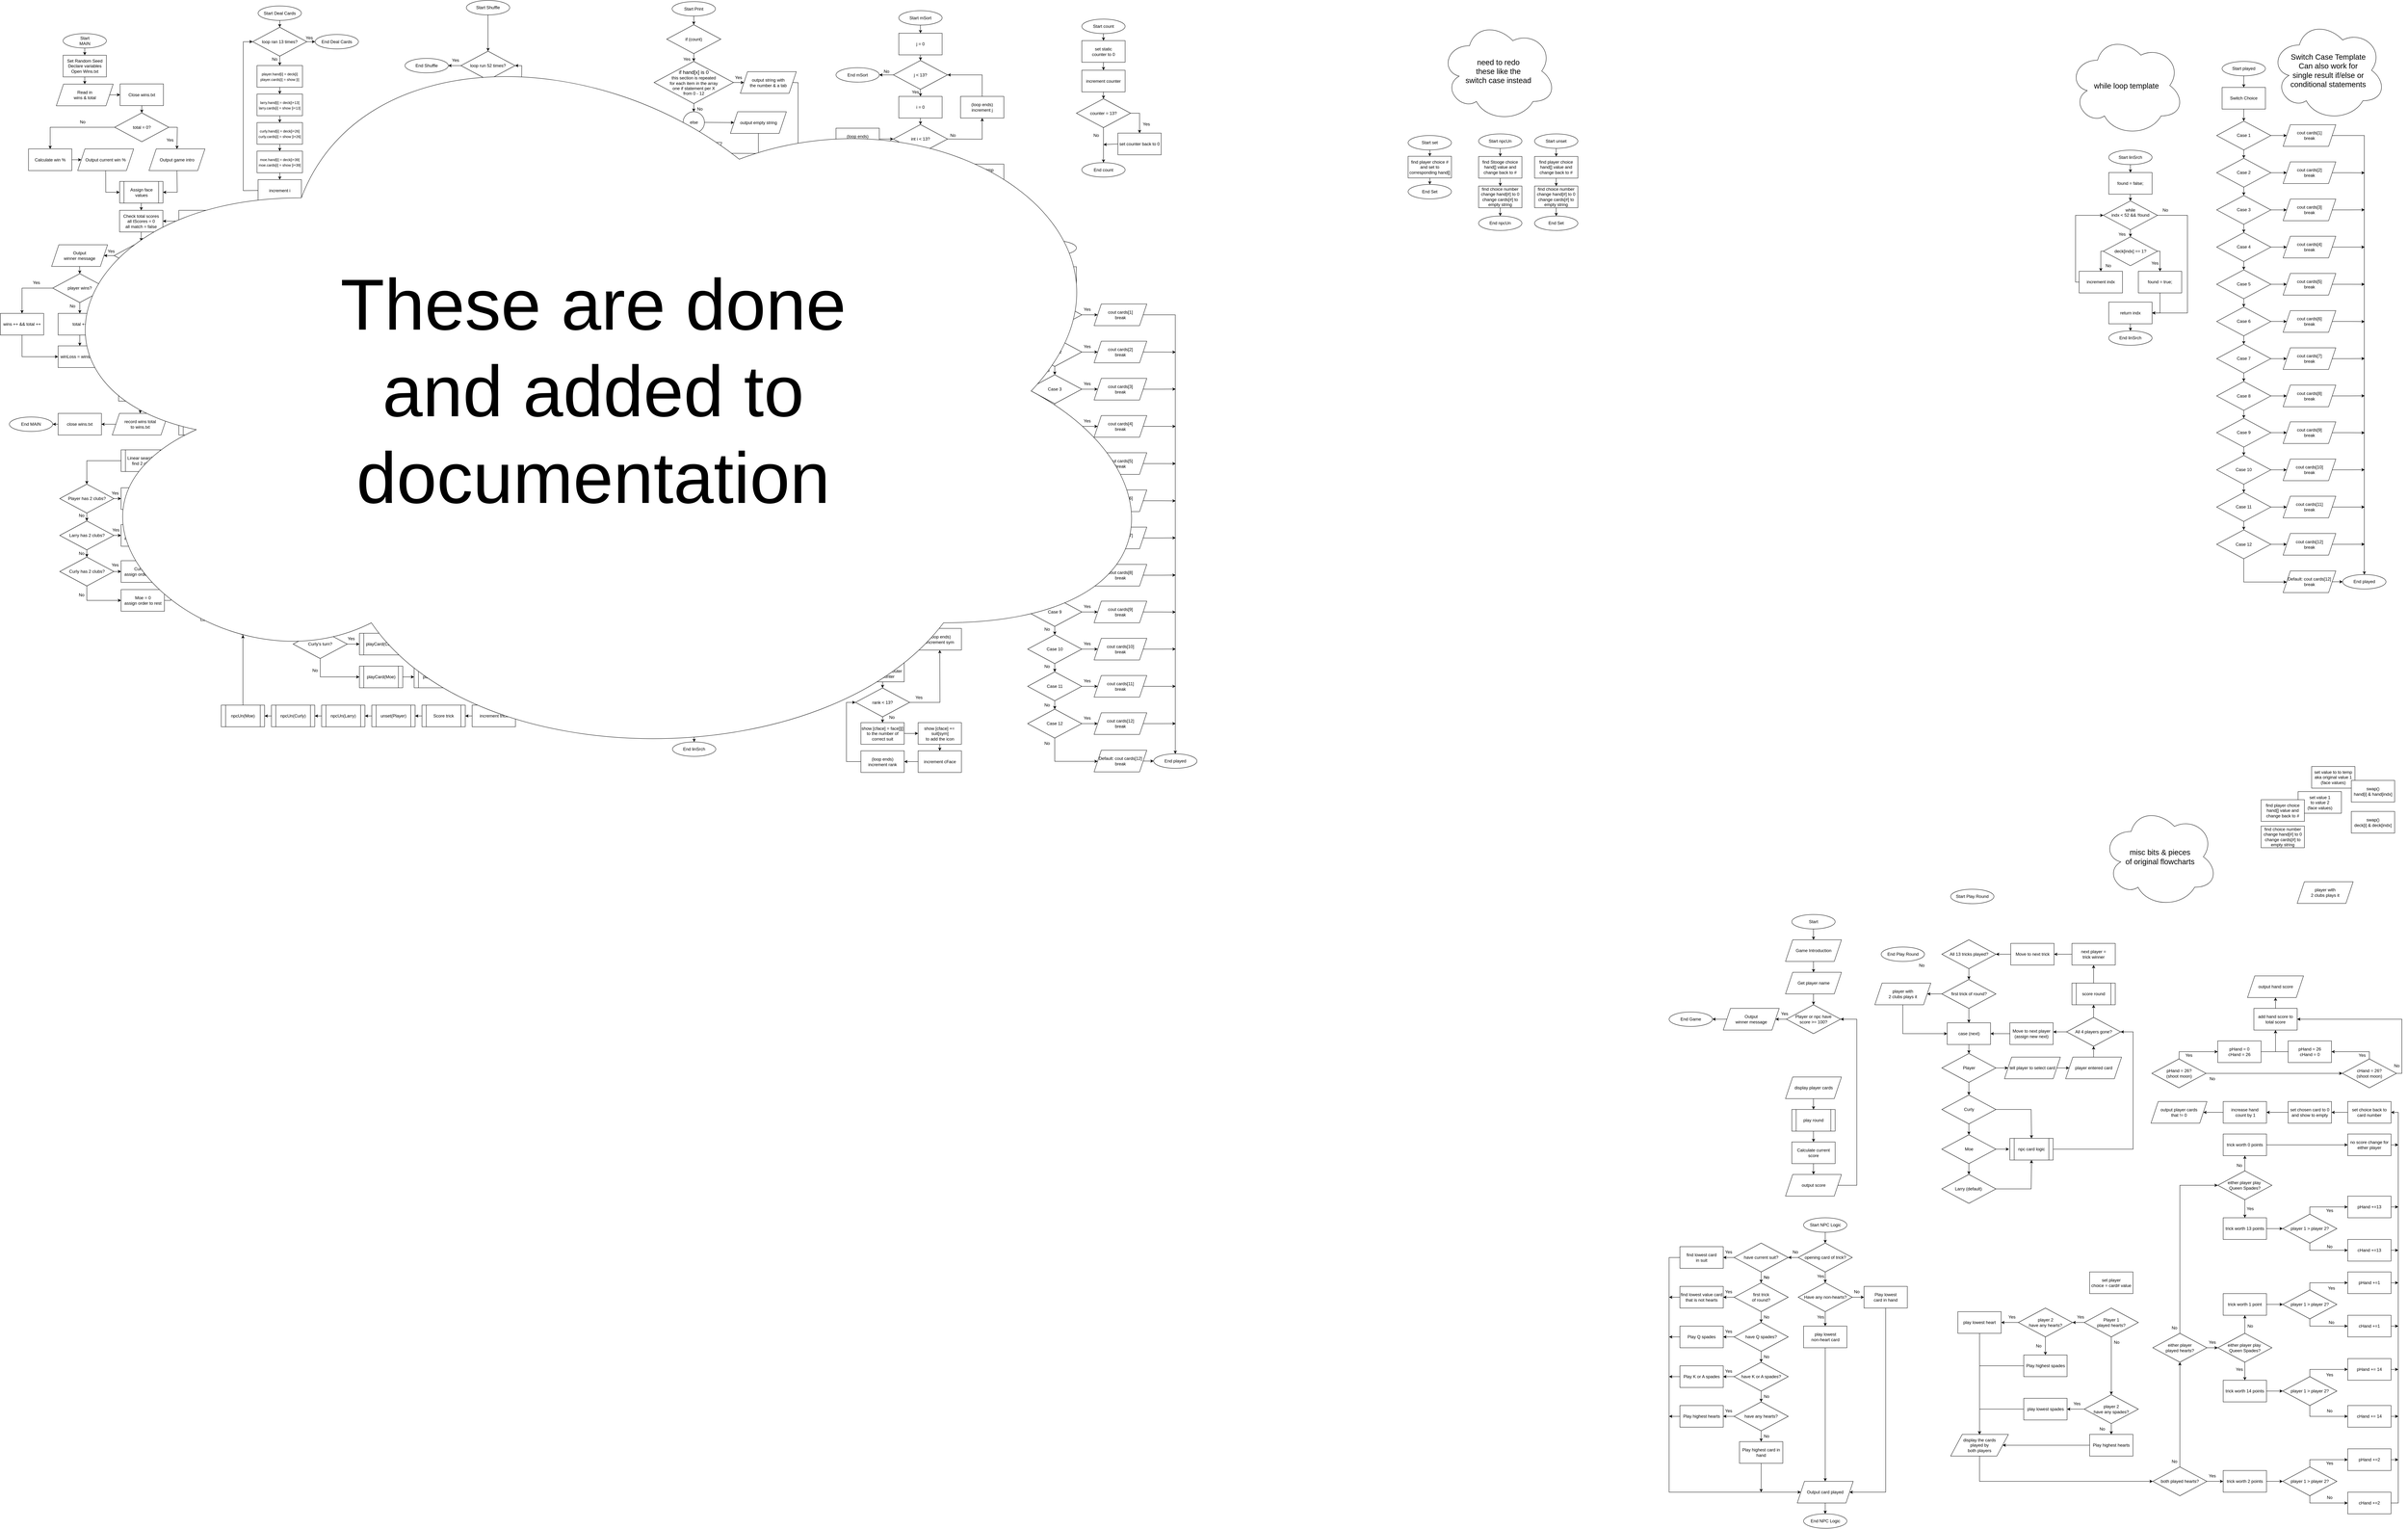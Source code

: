 <mxfile version="21.3.7" type="github">
  <diagram name="Page-1" id="pTWNnnXOBCpD7zFvxU7-">
    <mxGraphModel dx="10410" dy="5760" grid="1" gridSize="10" guides="1" tooltips="1" connect="1" arrows="1" fold="1" page="1" pageScale="1" pageWidth="850" pageHeight="1100" math="0" shadow="0">
      <root>
        <mxCell id="0" />
        <mxCell id="1" parent="0" />
        <mxCell id="P1YE3tNLGwFXkTiXbDnP-1" value="Start&lt;br&gt;MAIN" style="ellipse;whiteSpace=wrap;html=1;" parent="1" vertex="1">
          <mxGeometry x="-616.25" y="-980" width="120" height="40" as="geometry" />
        </mxCell>
        <mxCell id="P1YE3tNLGwFXkTiXbDnP-3" value="Read in player choice" style="shape=parallelogram;perimeter=parallelogramPerimeter;whiteSpace=wrap;html=1;fixedSize=1;" parent="1" vertex="1">
          <mxGeometry x="187.25" y="280" width="155" height="60" as="geometry" />
        </mxCell>
        <mxCell id="P1YE3tNLGwFXkTiXbDnP-15" value="any score &amp;gt; 50?&lt;br&gt;(do while)" style="rhombus;whiteSpace=wrap;html=1;" parent="1" vertex="1">
          <mxGeometry x="-474.75" y="-405" width="150" height="80" as="geometry" />
        </mxCell>
        <mxCell id="P1YE3tNLGwFXkTiXbDnP-19" value="End MAIN" style="ellipse;whiteSpace=wrap;html=1;" parent="1" vertex="1">
          <mxGeometry x="-765" y="82" width="120" height="40" as="geometry" />
        </mxCell>
        <mxCell id="P1YE3tNLGwFXkTiXbDnP-20" value="Output player cards&lt;br&gt;ask for card choice" style="shape=parallelogram;perimeter=parallelogramPerimeter;whiteSpace=wrap;html=1;fixedSize=1;" parent="1" vertex="1">
          <mxGeometry x="18.5" y="280" width="155" height="60" as="geometry" />
        </mxCell>
        <mxCell id="P1YE3tNLGwFXkTiXbDnP-21" value="Output &lt;br&gt;winner message" style="shape=parallelogram;perimeter=parallelogramPerimeter;whiteSpace=wrap;html=1;fixedSize=1;" parent="1" vertex="1">
          <mxGeometry x="-648" y="-395" width="155" height="60" as="geometry" />
        </mxCell>
        <mxCell id="P1YE3tNLGwFXkTiXbDnP-71" value="total ++" style="rounded=0;whiteSpace=wrap;html=1;" parent="1" vertex="1">
          <mxGeometry x="-630" y="-205" width="120" height="60" as="geometry" />
        </mxCell>
        <mxCell id="P1YE3tNLGwFXkTiXbDnP-73" value="wins ++ &amp;amp;&amp;amp; total ++" style="rounded=0;whiteSpace=wrap;html=1;" parent="1" vertex="1">
          <mxGeometry x="-790" y="-205" width="120" height="60" as="geometry" />
        </mxCell>
        <mxCell id="P1YE3tNLGwFXkTiXbDnP-82" value="total = 0?" style="rhombus;whiteSpace=wrap;html=1;" parent="1" vertex="1">
          <mxGeometry x="-473.25" y="-760.5" width="150" height="80" as="geometry" />
        </mxCell>
        <mxCell id="P1YE3tNLGwFXkTiXbDnP-98" value="Output game intro" style="shape=parallelogram;perimeter=parallelogramPerimeter;whiteSpace=wrap;html=1;fixedSize=1;" parent="1" vertex="1">
          <mxGeometry x="-378.25" y="-660.5" width="155" height="60" as="geometry" />
        </mxCell>
        <mxCell id="P1YE3tNLGwFXkTiXbDnP-102" value="13 hands played?" style="rhombus;whiteSpace=wrap;html=1;" parent="1" vertex="1">
          <mxGeometry x="-310.5" y="-405" width="150" height="80" as="geometry" />
        </mxCell>
        <mxCell id="P1YE3tNLGwFXkTiXbDnP-154" value="Set Random Seed&lt;br&gt;Declare variables&lt;br&gt;Open Wins.txt" style="rounded=0;whiteSpace=wrap;html=1;" parent="1" vertex="1">
          <mxGeometry x="-616.25" y="-920" width="120" height="60" as="geometry" />
        </mxCell>
        <mxCell id="EFEw2eeyy1y3yF1TY1N--1" value="Output current win %" style="shape=parallelogram;perimeter=parallelogramPerimeter;whiteSpace=wrap;html=1;fixedSize=1;" parent="1" vertex="1">
          <mxGeometry x="-575.75" y="-660.5" width="155" height="60" as="geometry" />
        </mxCell>
        <mxCell id="P1YE3tNLGwFXkTiXbDnP-103" value="player wins?" style="rhombus;whiteSpace=wrap;html=1;" parent="1" vertex="1">
          <mxGeometry x="-645" y="-315" width="150" height="80" as="geometry" />
        </mxCell>
        <mxCell id="EFEw2eeyy1y3yF1TY1N--5" value="winLoss = wins/total" style="rounded=0;whiteSpace=wrap;html=1;" parent="1" vertex="1">
          <mxGeometry x="-630" y="-115" width="120" height="60" as="geometry" />
        </mxCell>
        <mxCell id="EFEw2eeyy1y3yF1TY1N--6" value="Output current win %" style="shape=parallelogram;perimeter=parallelogramPerimeter;whiteSpace=wrap;html=1;fixedSize=1;" parent="1" vertex="1">
          <mxGeometry x="-480" y="-115" width="155" height="60" as="geometry" />
        </mxCell>
        <mxCell id="EFEw2eeyy1y3yF1TY1N--7" value="Open wins.txt" style="rounded=0;whiteSpace=wrap;html=1;" parent="1" vertex="1">
          <mxGeometry x="-462.5" y="-22" width="120" height="60" as="geometry" />
        </mxCell>
        <mxCell id="EFEw2eeyy1y3yF1TY1N--8" value="record wins total &lt;br&gt;to wins.txt" style="shape=parallelogram;perimeter=parallelogramPerimeter;whiteSpace=wrap;html=1;fixedSize=1;" parent="1" vertex="1">
          <mxGeometry x="-480" y="72" width="155" height="60" as="geometry" />
        </mxCell>
        <mxCell id="EFEw2eeyy1y3yF1TY1N--9" value="close wins.txt" style="rounded=0;whiteSpace=wrap;html=1;" parent="1" vertex="1">
          <mxGeometry x="-630" y="72" width="120" height="60" as="geometry" />
        </mxCell>
        <mxCell id="EFEw2eeyy1y3yF1TY1N--11" value="" style="endArrow=classic;html=1;rounded=0;exitX=0;exitY=0.5;exitDx=0;exitDy=0;entryX=0.5;entryY=0;entryDx=0;entryDy=0;" parent="1" source="P1YE3tNLGwFXkTiXbDnP-103" target="P1YE3tNLGwFXkTiXbDnP-73" edge="1">
          <mxGeometry width="50" height="50" relative="1" as="geometry">
            <mxPoint x="-1230" y="-105" as="sourcePoint" />
            <mxPoint x="-730" y="-220" as="targetPoint" />
            <Array as="points">
              <mxPoint x="-730" y="-275" />
            </Array>
          </mxGeometry>
        </mxCell>
        <mxCell id="EFEw2eeyy1y3yF1TY1N--12" value="" style="endArrow=classic;html=1;rounded=0;exitX=0.5;exitY=1;exitDx=0;exitDy=0;entryX=0.5;entryY=0;entryDx=0;entryDy=0;" parent="1" source="P1YE3tNLGwFXkTiXbDnP-103" target="P1YE3tNLGwFXkTiXbDnP-71" edge="1">
          <mxGeometry width="50" height="50" relative="1" as="geometry">
            <mxPoint x="-1180" y="-165" as="sourcePoint" />
            <mxPoint x="-1130" y="-215" as="targetPoint" />
          </mxGeometry>
        </mxCell>
        <mxCell id="EFEw2eeyy1y3yF1TY1N--13" value="" style="endArrow=classic;html=1;rounded=0;exitX=0.5;exitY=1;exitDx=0;exitDy=0;entryX=0.5;entryY=0;entryDx=0;entryDy=0;" parent="1" source="P1YE3tNLGwFXkTiXbDnP-71" target="EFEw2eeyy1y3yF1TY1N--5" edge="1">
          <mxGeometry width="50" height="50" relative="1" as="geometry">
            <mxPoint x="-1270" y="-85" as="sourcePoint" />
            <mxPoint x="-1220" y="-135" as="targetPoint" />
          </mxGeometry>
        </mxCell>
        <mxCell id="EFEw2eeyy1y3yF1TY1N--14" value="" style="endArrow=classic;html=1;rounded=0;entryX=0;entryY=0.5;entryDx=0;entryDy=0;exitX=0.5;exitY=1;exitDx=0;exitDy=0;" parent="1" source="P1YE3tNLGwFXkTiXbDnP-73" target="EFEw2eeyy1y3yF1TY1N--5" edge="1">
          <mxGeometry width="50" height="50" relative="1" as="geometry">
            <mxPoint x="-730" y="-130" as="sourcePoint" />
            <mxPoint x="-1010" y="-35" as="targetPoint" />
            <Array as="points">
              <mxPoint x="-730" y="-85" />
            </Array>
          </mxGeometry>
        </mxCell>
        <mxCell id="EFEw2eeyy1y3yF1TY1N--24" value="" style="endArrow=classic;html=1;rounded=0;entryX=0.5;entryY=0;entryDx=0;entryDy=0;" parent="1" target="hHVta8qFAC5sfsLIEDQf-164" edge="1">
          <mxGeometry width="50" height="50" relative="1" as="geometry">
            <mxPoint x="-473" y="-720.5" as="sourcePoint" />
            <mxPoint x="-498" y="-720.5" as="targetPoint" />
            <Array as="points">
              <mxPoint x="-497.75" y="-720.5" />
              <mxPoint x="-652" y="-720.5" />
            </Array>
          </mxGeometry>
        </mxCell>
        <mxCell id="EFEw2eeyy1y3yF1TY1N--25" value="" style="endArrow=classic;html=1;rounded=0;exitX=1;exitY=0.5;exitDx=0;exitDy=0;entryX=0.5;entryY=0;entryDx=0;entryDy=0;" parent="1" source="P1YE3tNLGwFXkTiXbDnP-82" target="P1YE3tNLGwFXkTiXbDnP-98" edge="1">
          <mxGeometry width="50" height="50" relative="1" as="geometry">
            <mxPoint x="-759.75" y="-680.5" as="sourcePoint" />
            <mxPoint x="-299.75" y="-660.5" as="targetPoint" />
            <Array as="points">
              <mxPoint x="-299.75" y="-720.5" />
            </Array>
          </mxGeometry>
        </mxCell>
        <mxCell id="EFEw2eeyy1y3yF1TY1N--138" value="Yes" style="text;html=1;strokeColor=none;fillColor=none;align=center;verticalAlign=middle;whiteSpace=wrap;rounded=0;" parent="1" vertex="1">
          <mxGeometry x="-349.75" y="-700.5" width="60" height="30" as="geometry" />
        </mxCell>
        <mxCell id="EFEw2eeyy1y3yF1TY1N--143" value="Yes" style="text;html=1;strokeColor=none;fillColor=none;align=center;verticalAlign=middle;whiteSpace=wrap;rounded=0;" parent="1" vertex="1">
          <mxGeometry x="-720" y="-305" width="60" height="30" as="geometry" />
        </mxCell>
        <mxCell id="EFEw2eeyy1y3yF1TY1N--157" value="No" style="text;html=1;strokeColor=none;fillColor=none;align=center;verticalAlign=middle;whiteSpace=wrap;rounded=0;" parent="1" vertex="1">
          <mxGeometry x="-592" y="-750.5" width="60" height="30" as="geometry" />
        </mxCell>
        <mxCell id="EFEw2eeyy1y3yF1TY1N--158" value="No" style="text;html=1;strokeColor=none;fillColor=none;align=center;verticalAlign=middle;whiteSpace=wrap;rounded=0;" parent="1" vertex="1">
          <mxGeometry x="-288" y="-335" width="60" height="30" as="geometry" />
        </mxCell>
        <mxCell id="EFEw2eeyy1y3yF1TY1N--159" value="No" style="text;html=1;strokeColor=none;fillColor=none;align=center;verticalAlign=middle;whiteSpace=wrap;rounded=0;" parent="1" vertex="1">
          <mxGeometry x="-620" y="-240" width="60" height="30" as="geometry" />
        </mxCell>
        <mxCell id="P6GOOo1BSh9hcQawqQMH-6" value="Close wins.txt" style="rounded=0;whiteSpace=wrap;html=1;" parent="1" vertex="1">
          <mxGeometry x="-458.25" y="-840.5" width="120" height="60" as="geometry" />
        </mxCell>
        <mxCell id="hHVta8qFAC5sfsLIEDQf-5" value="deal cards" style="shape=process;whiteSpace=wrap;html=1;backgroundOutline=1;" parent="1" vertex="1">
          <mxGeometry x="-295.5" y="-230" width="120" height="60" as="geometry" />
        </mxCell>
        <mxCell id="hHVta8qFAC5sfsLIEDQf-159" value="Read in &lt;br&gt;wins &amp;amp; total" style="shape=parallelogram;perimeter=parallelogramPerimeter;whiteSpace=wrap;html=1;fixedSize=1;" parent="1" vertex="1">
          <mxGeometry x="-635" y="-840" width="157.5" height="60" as="geometry" />
        </mxCell>
        <mxCell id="hHVta8qFAC5sfsLIEDQf-162" value="" style="endArrow=classic;html=1;rounded=0;exitX=0.5;exitY=1;exitDx=0;exitDy=0;entryX=0.5;entryY=0;entryDx=0;entryDy=0;" parent="1" source="P6GOOo1BSh9hcQawqQMH-6" target="P1YE3tNLGwFXkTiXbDnP-82" edge="1">
          <mxGeometry width="50" height="50" relative="1" as="geometry">
            <mxPoint x="-752" y="-780.5" as="sourcePoint" />
            <mxPoint x="-702" y="-830.5" as="targetPoint" />
          </mxGeometry>
        </mxCell>
        <mxCell id="hHVta8qFAC5sfsLIEDQf-164" value="Calculate win %" style="rounded=0;whiteSpace=wrap;html=1;" parent="1" vertex="1">
          <mxGeometry x="-712" y="-660.5" width="120" height="60" as="geometry" />
        </mxCell>
        <mxCell id="hHVta8qFAC5sfsLIEDQf-165" value="" style="endArrow=classic;html=1;rounded=0;exitX=1;exitY=0.5;exitDx=0;exitDy=0;entryX=0;entryY=0.5;entryDx=0;entryDy=0;" parent="1" source="hHVta8qFAC5sfsLIEDQf-164" target="EFEw2eeyy1y3yF1TY1N--1" edge="1">
          <mxGeometry width="50" height="50" relative="1" as="geometry">
            <mxPoint x="-772" y="-670.5" as="sourcePoint" />
            <mxPoint x="-722" y="-720.5" as="targetPoint" />
          </mxGeometry>
        </mxCell>
        <mxCell id="hHVta8qFAC5sfsLIEDQf-169" value="Assign face values" style="shape=process;whiteSpace=wrap;html=1;backgroundOutline=1;" parent="1" vertex="1">
          <mxGeometry x="-459.5" y="-570.5" width="120" height="60" as="geometry" />
        </mxCell>
        <mxCell id="hHVta8qFAC5sfsLIEDQf-171" value="" style="endArrow=classic;html=1;rounded=0;exitX=0.5;exitY=1;exitDx=0;exitDy=0;entryX=0;entryY=0.5;entryDx=0;entryDy=0;" parent="1" source="EFEw2eeyy1y3yF1TY1N--1" target="hHVta8qFAC5sfsLIEDQf-169" edge="1">
          <mxGeometry width="50" height="50" relative="1" as="geometry">
            <mxPoint x="-192" y="-540.5" as="sourcePoint" />
            <mxPoint x="-142" y="-590.5" as="targetPoint" />
            <Array as="points">
              <mxPoint x="-498" y="-540.5" />
            </Array>
          </mxGeometry>
        </mxCell>
        <mxCell id="hHVta8qFAC5sfsLIEDQf-172" value="" style="endArrow=classic;html=1;rounded=0;exitX=0.5;exitY=1;exitDx=0;exitDy=0;entryX=1;entryY=0.5;entryDx=0;entryDy=0;" parent="1" source="P1YE3tNLGwFXkTiXbDnP-98" target="hHVta8qFAC5sfsLIEDQf-169" edge="1">
          <mxGeometry width="50" height="50" relative="1" as="geometry">
            <mxPoint x="-299.75" y="-600.5" as="sourcePoint" />
            <mxPoint x="-221" y="-550.5" as="targetPoint" />
            <Array as="points">
              <mxPoint x="-300" y="-540.5" />
            </Array>
          </mxGeometry>
        </mxCell>
        <mxCell id="hHVta8qFAC5sfsLIEDQf-173" value="Shuffle deck &amp;amp; face values" style="shape=process;whiteSpace=wrap;html=1;backgroundOutline=1;" parent="1" vertex="1">
          <mxGeometry x="-295.5" y="-305" width="120" height="60" as="geometry" />
        </mxCell>
        <mxCell id="hHVta8qFAC5sfsLIEDQf-174" value="Bubble Sort Player" style="shape=process;whiteSpace=wrap;html=1;backgroundOutline=1;" parent="1" vertex="1">
          <mxGeometry x="-295.5" y="-154" width="120" height="60" as="geometry" />
        </mxCell>
        <mxCell id="hHVta8qFAC5sfsLIEDQf-176" value="Selection Sort Larry" style="shape=process;whiteSpace=wrap;html=1;backgroundOutline=1;" parent="1" vertex="1">
          <mxGeometry x="-295.5" y="-80" width="120" height="60" as="geometry" />
        </mxCell>
        <mxCell id="hHVta8qFAC5sfsLIEDQf-177" value="Mark Sort&lt;br&gt;Curly" style="shape=process;whiteSpace=wrap;html=1;backgroundOutline=1;" parent="1" vertex="1">
          <mxGeometry x="-295.5" y="-4" width="120" height="60" as="geometry" />
        </mxCell>
        <mxCell id="hHVta8qFAC5sfsLIEDQf-178" value="Mark Sort&lt;br&gt;Moe" style="shape=process;whiteSpace=wrap;html=1;backgroundOutline=1;" parent="1" vertex="1">
          <mxGeometry x="-295.5" y="72" width="120" height="60" as="geometry" />
        </mxCell>
        <mxCell id="hHVta8qFAC5sfsLIEDQf-181" value="First trick of hand?" style="rhombus;whiteSpace=wrap;html=1;" parent="1" vertex="1">
          <mxGeometry x="-310.5" y="163" width="150" height="80" as="geometry" />
        </mxCell>
        <mxCell id="hHVta8qFAC5sfsLIEDQf-182" value="Linear search to find 2 clubs" style="shape=process;whiteSpace=wrap;html=1;backgroundOutline=1;" parent="1" vertex="1">
          <mxGeometry x="-455.5" y="173" width="120" height="60" as="geometry" />
        </mxCell>
        <mxCell id="hHVta8qFAC5sfsLIEDQf-183" value="player = 0&lt;br&gt;assign order to rest&lt;br&gt;" style="rounded=0;whiteSpace=wrap;html=1;" parent="1" vertex="1">
          <mxGeometry x="-455.5" y="278" width="120" height="60" as="geometry" />
        </mxCell>
        <mxCell id="hHVta8qFAC5sfsLIEDQf-184" value="Player has 2 clubs?" style="rhombus;whiteSpace=wrap;html=1;" parent="1" vertex="1">
          <mxGeometry x="-625.5" y="268" width="150" height="80" as="geometry" />
        </mxCell>
        <mxCell id="hHVta8qFAC5sfsLIEDQf-185" value="Larry has 2 clubs?" style="rhombus;whiteSpace=wrap;html=1;" parent="1" vertex="1">
          <mxGeometry x="-625.5" y="370" width="150" height="80" as="geometry" />
        </mxCell>
        <mxCell id="hHVta8qFAC5sfsLIEDQf-187" value="Larry = 0&lt;br&gt;assign order to rest" style="rounded=0;whiteSpace=wrap;html=1;" parent="1" vertex="1">
          <mxGeometry x="-455.5" y="380" width="120" height="60" as="geometry" />
        </mxCell>
        <mxCell id="hHVta8qFAC5sfsLIEDQf-188" value="Curly has 2 clubs?" style="rhombus;whiteSpace=wrap;html=1;" parent="1" vertex="1">
          <mxGeometry x="-625.5" y="470" width="150" height="80" as="geometry" />
        </mxCell>
        <mxCell id="hHVta8qFAC5sfsLIEDQf-189" value="Curly = 0&lt;br&gt;assign order to rest" style="rounded=0;whiteSpace=wrap;html=1;" parent="1" vertex="1">
          <mxGeometry x="-455.5" y="480" width="120" height="60" as="geometry" />
        </mxCell>
        <mxCell id="hHVta8qFAC5sfsLIEDQf-190" value="Moe = 0&lt;br&gt;assign order to rest" style="rounded=0;whiteSpace=wrap;html=1;" parent="1" vertex="1">
          <mxGeometry x="-455.5" y="560" width="120" height="60" as="geometry" />
        </mxCell>
        <mxCell id="hHVta8qFAC5sfsLIEDQf-191" value="" style="endArrow=classic;html=1;rounded=0;exitX=0;exitY=0.5;exitDx=0;exitDy=0;entryX=0.5;entryY=0;entryDx=0;entryDy=0;" parent="1" source="hHVta8qFAC5sfsLIEDQf-182" target="hHVta8qFAC5sfsLIEDQf-184" edge="1">
          <mxGeometry width="50" height="50" relative="1" as="geometry">
            <mxPoint x="-695.5" y="288" as="sourcePoint" />
            <mxPoint x="-645.5" y="238" as="targetPoint" />
            <Array as="points">
              <mxPoint x="-550.5" y="203" />
            </Array>
          </mxGeometry>
        </mxCell>
        <mxCell id="hHVta8qFAC5sfsLIEDQf-192" value="" style="endArrow=classic;html=1;rounded=0;exitX=1;exitY=0.5;exitDx=0;exitDy=0;entryX=0;entryY=0.5;entryDx=0;entryDy=0;" parent="1" source="hHVta8qFAC5sfsLIEDQf-184" target="hHVta8qFAC5sfsLIEDQf-183" edge="1">
          <mxGeometry width="50" height="50" relative="1" as="geometry">
            <mxPoint x="-675.5" y="350" as="sourcePoint" />
            <mxPoint x="-625.5" y="300" as="targetPoint" />
          </mxGeometry>
        </mxCell>
        <mxCell id="hHVta8qFAC5sfsLIEDQf-193" value="" style="endArrow=classic;html=1;rounded=0;exitX=0.5;exitY=1;exitDx=0;exitDy=0;" parent="1" source="hHVta8qFAC5sfsLIEDQf-184" target="hHVta8qFAC5sfsLIEDQf-185" edge="1">
          <mxGeometry width="50" height="50" relative="1" as="geometry">
            <mxPoint x="-705.5" y="430" as="sourcePoint" />
            <mxPoint x="-655.5" y="380" as="targetPoint" />
          </mxGeometry>
        </mxCell>
        <mxCell id="hHVta8qFAC5sfsLIEDQf-194" value="" style="endArrow=classic;html=1;rounded=0;exitX=0.5;exitY=1;exitDx=0;exitDy=0;entryX=0.5;entryY=0;entryDx=0;entryDy=0;" parent="1" source="hHVta8qFAC5sfsLIEDQf-185" target="hHVta8qFAC5sfsLIEDQf-188" edge="1">
          <mxGeometry width="50" height="50" relative="1" as="geometry">
            <mxPoint x="-705.5" y="450" as="sourcePoint" />
            <mxPoint x="-655.5" y="400" as="targetPoint" />
          </mxGeometry>
        </mxCell>
        <mxCell id="hHVta8qFAC5sfsLIEDQf-195" value="" style="endArrow=classic;html=1;rounded=0;exitX=1;exitY=0.5;exitDx=0;exitDy=0;entryX=0;entryY=0.5;entryDx=0;entryDy=0;" parent="1" source="hHVta8qFAC5sfsLIEDQf-185" target="hHVta8qFAC5sfsLIEDQf-187" edge="1">
          <mxGeometry width="50" height="50" relative="1" as="geometry">
            <mxPoint x="-725.5" y="510" as="sourcePoint" />
            <mxPoint x="-675.5" y="460" as="targetPoint" />
          </mxGeometry>
        </mxCell>
        <mxCell id="hHVta8qFAC5sfsLIEDQf-197" value="" style="endArrow=classic;html=1;rounded=0;exitX=0.5;exitY=1;exitDx=0;exitDy=0;entryX=0;entryY=0.5;entryDx=0;entryDy=0;" parent="1" source="hHVta8qFAC5sfsLIEDQf-188" target="hHVta8qFAC5sfsLIEDQf-190" edge="1">
          <mxGeometry width="50" height="50" relative="1" as="geometry">
            <mxPoint x="-755.5" y="600" as="sourcePoint" />
            <mxPoint x="-705.5" y="550" as="targetPoint" />
            <Array as="points">
              <mxPoint x="-550.5" y="590" />
            </Array>
          </mxGeometry>
        </mxCell>
        <mxCell id="hHVta8qFAC5sfsLIEDQf-198" value="" style="endArrow=classic;html=1;rounded=0;exitX=1;exitY=0.5;exitDx=0;exitDy=0;entryX=0;entryY=0.5;entryDx=0;entryDy=0;" parent="1" source="hHVta8qFAC5sfsLIEDQf-188" target="hHVta8qFAC5sfsLIEDQf-189" edge="1">
          <mxGeometry width="50" height="50" relative="1" as="geometry">
            <mxPoint x="-715.5" y="590" as="sourcePoint" />
            <mxPoint x="-665.5" y="540" as="targetPoint" />
          </mxGeometry>
        </mxCell>
        <mxCell id="hHVta8qFAC5sfsLIEDQf-199" value="No" style="text;html=1;strokeColor=none;fillColor=none;align=center;verticalAlign=middle;whiteSpace=wrap;rounded=0;" parent="1" vertex="1">
          <mxGeometry x="-595.5" y="340" width="60" height="30" as="geometry" />
        </mxCell>
        <mxCell id="hHVta8qFAC5sfsLIEDQf-200" value="No" style="text;html=1;strokeColor=none;fillColor=none;align=center;verticalAlign=middle;whiteSpace=wrap;rounded=0;" parent="1" vertex="1">
          <mxGeometry x="-595.5" y="445" width="60" height="30" as="geometry" />
        </mxCell>
        <mxCell id="hHVta8qFAC5sfsLIEDQf-201" value="No" style="text;html=1;strokeColor=none;fillColor=none;align=center;verticalAlign=middle;whiteSpace=wrap;rounded=0;" parent="1" vertex="1">
          <mxGeometry x="-595.5" y="560" width="60" height="30" as="geometry" />
        </mxCell>
        <mxCell id="hHVta8qFAC5sfsLIEDQf-202" value="Trick - 4?&lt;br&gt;&lt;font style=&quot;font-size: 10px;&quot;&gt;(all players played)&lt;/font&gt;" style="rhombus;whiteSpace=wrap;html=1;" parent="1" vertex="1">
          <mxGeometry x="-193" y="606" width="150" height="80" as="geometry" />
        </mxCell>
        <mxCell id="hHVta8qFAC5sfsLIEDQf-203" value="Player&#39;s turn?" style="rhombus;whiteSpace=wrap;html=1;" parent="1" vertex="1">
          <mxGeometry x="21" y="460" width="150" height="80" as="geometry" />
        </mxCell>
        <mxCell id="hHVta8qFAC5sfsLIEDQf-204" value="Larry&#39;s turn?" style="rhombus;whiteSpace=wrap;html=1;" parent="1" vertex="1">
          <mxGeometry x="21" y="566" width="150" height="80" as="geometry" />
        </mxCell>
        <mxCell id="hHVta8qFAC5sfsLIEDQf-205" value="Curly&#39;s turn?" style="rhombus;whiteSpace=wrap;html=1;" parent="1" vertex="1">
          <mxGeometry x="21" y="671" width="150" height="80" as="geometry" />
        </mxCell>
        <mxCell id="hHVta8qFAC5sfsLIEDQf-209" value="" style="endArrow=classic;html=1;rounded=0;exitX=0.5;exitY=1;exitDx=0;exitDy=0;entryX=0.5;entryY=0;entryDx=0;entryDy=0;" parent="1" source="hHVta8qFAC5sfsLIEDQf-203" edge="1">
          <mxGeometry width="50" height="50" relative="1" as="geometry">
            <mxPoint x="483.5" y="567" as="sourcePoint" />
            <mxPoint x="96" y="567" as="targetPoint" />
          </mxGeometry>
        </mxCell>
        <mxCell id="hHVta8qFAC5sfsLIEDQf-210" value="" style="endArrow=classic;html=1;rounded=0;exitX=0.5;exitY=1;exitDx=0;exitDy=0;entryX=0.5;entryY=0;entryDx=0;entryDy=0;" parent="1" edge="1">
          <mxGeometry width="50" height="50" relative="1" as="geometry">
            <mxPoint x="96" y="647" as="sourcePoint" />
            <mxPoint x="96" y="672" as="targetPoint" />
          </mxGeometry>
        </mxCell>
        <mxCell id="hHVta8qFAC5sfsLIEDQf-211" value="playCard(Larry)" style="shape=process;whiteSpace=wrap;html=1;backgroundOutline=1;" parent="1" vertex="1">
          <mxGeometry x="204.75" y="576" width="120" height="60" as="geometry" />
        </mxCell>
        <mxCell id="hHVta8qFAC5sfsLIEDQf-212" value="playCard(Curly)" style="shape=process;whiteSpace=wrap;html=1;backgroundOutline=1;" parent="1" vertex="1">
          <mxGeometry x="204.75" y="681" width="120" height="60" as="geometry" />
        </mxCell>
        <mxCell id="hHVta8qFAC5sfsLIEDQf-213" value="playCard(Moe)" style="shape=process;whiteSpace=wrap;html=1;backgroundOutline=1;" parent="1" vertex="1">
          <mxGeometry x="204.75" y="772" width="120" height="60" as="geometry" />
        </mxCell>
        <mxCell id="hHVta8qFAC5sfsLIEDQf-214" value="" style="endArrow=classic;html=1;rounded=0;entryX=0;entryY=0.5;entryDx=0;entryDy=0;exitX=1;exitY=0.5;exitDx=0;exitDy=0;" parent="1" source="hHVta8qFAC5sfsLIEDQf-204" target="hHVta8qFAC5sfsLIEDQf-211" edge="1">
          <mxGeometry width="50" height="50" relative="1" as="geometry">
            <mxPoint x="182" y="600" as="sourcePoint" />
            <mxPoint x="433.5" y="607" as="targetPoint" />
          </mxGeometry>
        </mxCell>
        <mxCell id="hHVta8qFAC5sfsLIEDQf-215" value="" style="endArrow=classic;html=1;rounded=0;entryX=0;entryY=0.5;entryDx=0;entryDy=0;exitX=1;exitY=0.5;exitDx=0;exitDy=0;" parent="1" source="hHVta8qFAC5sfsLIEDQf-205" target="hHVta8qFAC5sfsLIEDQf-212" edge="1">
          <mxGeometry width="50" height="50" relative="1" as="geometry">
            <mxPoint x="172" y="700" as="sourcePoint" />
            <mxPoint x="213.5" y="647" as="targetPoint" />
          </mxGeometry>
        </mxCell>
        <mxCell id="hHVta8qFAC5sfsLIEDQf-216" value="" style="endArrow=classic;html=1;rounded=0;exitX=0.5;exitY=1;exitDx=0;exitDy=0;entryX=0;entryY=0.5;entryDx=0;entryDy=0;" parent="1" target="hHVta8qFAC5sfsLIEDQf-213" edge="1">
          <mxGeometry width="50" height="50" relative="1" as="geometry">
            <mxPoint x="96" y="752" as="sourcePoint" />
            <mxPoint x="193.5" y="727" as="targetPoint" />
            <Array as="points">
              <mxPoint x="96.5" y="802" />
            </Array>
          </mxGeometry>
        </mxCell>
        <mxCell id="hHVta8qFAC5sfsLIEDQf-222" value="played(Larry)" style="shape=process;whiteSpace=wrap;html=1;backgroundOutline=1;" parent="1" vertex="1">
          <mxGeometry x="356.25" y="576" width="120" height="60" as="geometry" />
        </mxCell>
        <mxCell id="hHVta8qFAC5sfsLIEDQf-223" value="set(Larry)" style="shape=process;whiteSpace=wrap;html=1;backgroundOutline=1;" parent="1" vertex="1">
          <mxGeometry x="492.5" y="576" width="120" height="60" as="geometry" />
        </mxCell>
        <mxCell id="hHVta8qFAC5sfsLIEDQf-224" value="played(Larry)" style="shape=process;whiteSpace=wrap;html=1;backgroundOutline=1;" parent="1" vertex="1">
          <mxGeometry x="356.25" y="680" width="120" height="60" as="geometry" />
        </mxCell>
        <mxCell id="hHVta8qFAC5sfsLIEDQf-225" value="set(Larry)" style="shape=process;whiteSpace=wrap;html=1;backgroundOutline=1;" parent="1" vertex="1">
          <mxGeometry x="492.5" y="680" width="120" height="60" as="geometry" />
        </mxCell>
        <mxCell id="hHVta8qFAC5sfsLIEDQf-226" value="played(Larry)" style="shape=process;whiteSpace=wrap;html=1;backgroundOutline=1;" parent="1" vertex="1">
          <mxGeometry x="356.25" y="772" width="120" height="60" as="geometry" />
        </mxCell>
        <mxCell id="hHVta8qFAC5sfsLIEDQf-227" value="set(Larry)" style="shape=process;whiteSpace=wrap;html=1;backgroundOutline=1;" parent="1" vertex="1">
          <mxGeometry x="492.5" y="772" width="120" height="60" as="geometry" />
        </mxCell>
        <mxCell id="hHVta8qFAC5sfsLIEDQf-228" value="" style="endArrow=classic;html=1;rounded=0;exitX=1;exitY=0.5;exitDx=0;exitDy=0;entryX=0;entryY=0.5;entryDx=0;entryDy=0;" parent="1" source="hHVta8qFAC5sfsLIEDQf-211" target="hHVta8qFAC5sfsLIEDQf-222" edge="1">
          <mxGeometry width="50" height="50" relative="1" as="geometry">
            <mxPoint x="393.5" y="697" as="sourcePoint" />
            <mxPoint x="443.5" y="647" as="targetPoint" />
          </mxGeometry>
        </mxCell>
        <mxCell id="hHVta8qFAC5sfsLIEDQf-229" value="" style="endArrow=classic;html=1;rounded=0;exitX=1;exitY=0.5;exitDx=0;exitDy=0;entryX=0;entryY=0.5;entryDx=0;entryDy=0;" parent="1" source="hHVta8qFAC5sfsLIEDQf-222" target="hHVta8qFAC5sfsLIEDQf-223" edge="1">
          <mxGeometry width="50" height="50" relative="1" as="geometry">
            <mxPoint x="437.5" y="687" as="sourcePoint" />
            <mxPoint x="487.5" y="637" as="targetPoint" />
          </mxGeometry>
        </mxCell>
        <mxCell id="hHVta8qFAC5sfsLIEDQf-230" value="" style="endArrow=classic;html=1;rounded=0;exitX=0.994;exitY=0.576;exitDx=0;exitDy=0;exitPerimeter=0;entryX=-0.002;entryY=0.589;entryDx=0;entryDy=0;entryPerimeter=0;" parent="1" source="hHVta8qFAC5sfsLIEDQf-212" target="hHVta8qFAC5sfsLIEDQf-224" edge="1">
          <mxGeometry width="50" height="50" relative="1" as="geometry">
            <mxPoint x="353.5" y="717" as="sourcePoint" />
            <mxPoint x="403.5" y="667" as="targetPoint" />
          </mxGeometry>
        </mxCell>
        <mxCell id="hHVta8qFAC5sfsLIEDQf-231" value="" style="endArrow=classic;html=1;rounded=0;exitX=1;exitY=0.5;exitDx=0;exitDy=0;entryX=0;entryY=0.5;entryDx=0;entryDy=0;" parent="1" source="hHVta8qFAC5sfsLIEDQf-224" target="hHVta8qFAC5sfsLIEDQf-225" edge="1">
          <mxGeometry width="50" height="50" relative="1" as="geometry">
            <mxPoint x="477.5" y="697" as="sourcePoint" />
            <mxPoint x="527.5" y="647" as="targetPoint" />
          </mxGeometry>
        </mxCell>
        <mxCell id="hHVta8qFAC5sfsLIEDQf-232" value="" style="endArrow=classic;html=1;rounded=0;exitX=1;exitY=0.5;exitDx=0;exitDy=0;entryX=0;entryY=0.5;entryDx=0;entryDy=0;" parent="1" source="hHVta8qFAC5sfsLIEDQf-213" target="hHVta8qFAC5sfsLIEDQf-226" edge="1">
          <mxGeometry width="50" height="50" relative="1" as="geometry">
            <mxPoint x="293.5" y="817" as="sourcePoint" />
            <mxPoint x="343.5" y="767" as="targetPoint" />
          </mxGeometry>
        </mxCell>
        <mxCell id="hHVta8qFAC5sfsLIEDQf-233" value="" style="endArrow=classic;html=1;rounded=0;exitX=1;exitY=0.5;exitDx=0;exitDy=0;entryX=0;entryY=0.5;entryDx=0;entryDy=0;" parent="1" source="hHVta8qFAC5sfsLIEDQf-226" target="hHVta8qFAC5sfsLIEDQf-227" edge="1">
          <mxGeometry width="50" height="50" relative="1" as="geometry">
            <mxPoint x="457.5" y="867" as="sourcePoint" />
            <mxPoint x="507.5" y="817" as="targetPoint" />
          </mxGeometry>
        </mxCell>
        <mxCell id="hHVta8qFAC5sfsLIEDQf-234" value="do/while&lt;br&gt;choice not&amp;nbsp; 1- 13" style="rhombus;whiteSpace=wrap;html=1;" parent="1" vertex="1">
          <mxGeometry x="21" y="357" width="150" height="80" as="geometry" />
        </mxCell>
        <mxCell id="hHVta8qFAC5sfsLIEDQf-235" value="while &lt;br&gt;choice != 1" style="rhombus;whiteSpace=wrap;html=1;" parent="1" vertex="1">
          <mxGeometry x="478.5" y="267.5" width="150" height="80" as="geometry" />
        </mxCell>
        <mxCell id="hHVta8qFAC5sfsLIEDQf-236" value="Ask for 2 clubs" style="shape=parallelogram;perimeter=parallelogramPerimeter;whiteSpace=wrap;html=1;fixedSize=1;" parent="1" vertex="1">
          <mxGeometry x="476" y="362.5" width="155" height="60" as="geometry" />
        </mxCell>
        <mxCell id="hHVta8qFAC5sfsLIEDQf-238" value="Read in player choice" style="shape=parallelogram;perimeter=parallelogramPerimeter;whiteSpace=wrap;html=1;fixedSize=1;" parent="1" vertex="1">
          <mxGeometry x="632" y="362.5" width="155" height="60" as="geometry" />
        </mxCell>
        <mxCell id="hHVta8qFAC5sfsLIEDQf-245" value="player order == 0?" style="rhombus;whiteSpace=wrap;html=1;" parent="1" vertex="1">
          <mxGeometry x="189.75" y="185" width="150" height="80" as="geometry" />
        </mxCell>
        <mxCell id="hHVta8qFAC5sfsLIEDQf-250" value="while&lt;br&gt;choice != clubs" style="rhombus;whiteSpace=wrap;html=1;" parent="1" vertex="1">
          <mxGeometry x="-32.5" y="-189.5" width="150" height="80" as="geometry" />
        </mxCell>
        <mxCell id="hHVta8qFAC5sfsLIEDQf-252" value="Ask for clubs" style="shape=parallelogram;perimeter=parallelogramPerimeter;whiteSpace=wrap;html=1;fixedSize=1;" parent="1" vertex="1">
          <mxGeometry x="-35" y="-269.5" width="155" height="60" as="geometry" />
        </mxCell>
        <mxCell id="hHVta8qFAC5sfsLIEDQf-253" value="Read in player choice" style="shape=parallelogram;perimeter=parallelogramPerimeter;whiteSpace=wrap;html=1;fixedSize=1;" parent="1" vertex="1">
          <mxGeometry x="-35" y="-354.5" width="155" height="60" as="geometry" />
        </mxCell>
        <mxCell id="hHVta8qFAC5sfsLIEDQf-254" value="suit = clubs&lt;br&gt;&lt;font style=&quot;font-size: 11px;&quot;&gt;player has club?&lt;/font&gt;" style="rhombus;whiteSpace=wrap;html=1;" parent="1" vertex="1">
          <mxGeometry x="-32.5" y="-94.5" width="150" height="80" as="geometry" />
        </mxCell>
        <mxCell id="hHVta8qFAC5sfsLIEDQf-256" value="" style="endArrow=classic;html=1;rounded=0;exitX=0.5;exitY=0;exitDx=0;exitDy=0;entryX=0.5;entryY=1;entryDx=0;entryDy=0;" parent="1" source="hHVta8qFAC5sfsLIEDQf-250" target="hHVta8qFAC5sfsLIEDQf-252" edge="1">
          <mxGeometry width="50" height="50" relative="1" as="geometry">
            <mxPoint x="232" y="-19.5" as="sourcePoint" />
            <mxPoint x="282" y="-69.5" as="targetPoint" />
          </mxGeometry>
        </mxCell>
        <mxCell id="hHVta8qFAC5sfsLIEDQf-257" value="" style="endArrow=classic;html=1;rounded=0;exitX=0.5;exitY=0;exitDx=0;exitDy=0;entryX=0.5;entryY=1;entryDx=0;entryDy=0;" parent="1" source="hHVta8qFAC5sfsLIEDQf-252" target="hHVta8qFAC5sfsLIEDQf-253" edge="1">
          <mxGeometry width="50" height="50" relative="1" as="geometry">
            <mxPoint x="332" y="-149.5" as="sourcePoint" />
            <mxPoint x="382" y="-199.5" as="targetPoint" />
          </mxGeometry>
        </mxCell>
        <mxCell id="hHVta8qFAC5sfsLIEDQf-258" value="" style="endArrow=classic;html=1;rounded=0;exitX=0;exitY=0.5;exitDx=0;exitDy=0;entryX=0;entryY=0.5;entryDx=0;entryDy=0;" parent="1" source="hHVta8qFAC5sfsLIEDQf-253" target="hHVta8qFAC5sfsLIEDQf-250" edge="1">
          <mxGeometry width="50" height="50" relative="1" as="geometry">
            <mxPoint x="292" y="-169.5" as="sourcePoint" />
            <mxPoint x="-118" y="-169.5" as="targetPoint" />
            <Array as="points">
              <mxPoint x="-48" y="-324.5" />
              <mxPoint x="-48" y="-149.5" />
            </Array>
          </mxGeometry>
        </mxCell>
        <mxCell id="hHVta8qFAC5sfsLIEDQf-259" value="while&lt;br&gt;choice != diamonds" style="rhombus;whiteSpace=wrap;html=1;" parent="1" vertex="1">
          <mxGeometry x="163.5" y="-189.5" width="150" height="80" as="geometry" />
        </mxCell>
        <mxCell id="hHVta8qFAC5sfsLIEDQf-260" value="Ask for diamondss" style="shape=parallelogram;perimeter=parallelogramPerimeter;whiteSpace=wrap;html=1;fixedSize=1;" parent="1" vertex="1">
          <mxGeometry x="161" y="-269.5" width="155" height="60" as="geometry" />
        </mxCell>
        <mxCell id="hHVta8qFAC5sfsLIEDQf-261" value="Read in player choice" style="shape=parallelogram;perimeter=parallelogramPerimeter;whiteSpace=wrap;html=1;fixedSize=1;" parent="1" vertex="1">
          <mxGeometry x="161" y="-354.5" width="155" height="60" as="geometry" />
        </mxCell>
        <mxCell id="hHVta8qFAC5sfsLIEDQf-263" value="" style="endArrow=classic;html=1;rounded=0;exitX=0.5;exitY=0;exitDx=0;exitDy=0;entryX=0.5;entryY=1;entryDx=0;entryDy=0;" parent="1" source="hHVta8qFAC5sfsLIEDQf-259" target="hHVta8qFAC5sfsLIEDQf-260" edge="1">
          <mxGeometry width="50" height="50" relative="1" as="geometry">
            <mxPoint x="428" y="-19.5" as="sourcePoint" />
            <mxPoint x="478" y="-69.5" as="targetPoint" />
          </mxGeometry>
        </mxCell>
        <mxCell id="hHVta8qFAC5sfsLIEDQf-264" value="" style="endArrow=classic;html=1;rounded=0;exitX=0.5;exitY=0;exitDx=0;exitDy=0;entryX=0.5;entryY=1;entryDx=0;entryDy=0;" parent="1" source="hHVta8qFAC5sfsLIEDQf-260" target="hHVta8qFAC5sfsLIEDQf-261" edge="1">
          <mxGeometry width="50" height="50" relative="1" as="geometry">
            <mxPoint x="528" y="-149.5" as="sourcePoint" />
            <mxPoint x="578" y="-199.5" as="targetPoint" />
          </mxGeometry>
        </mxCell>
        <mxCell id="hHVta8qFAC5sfsLIEDQf-265" value="" style="endArrow=classic;html=1;rounded=0;exitX=0;exitY=0.5;exitDx=0;exitDy=0;entryX=0;entryY=0.5;entryDx=0;entryDy=0;" parent="1" source="hHVta8qFAC5sfsLIEDQf-261" target="hHVta8qFAC5sfsLIEDQf-259" edge="1">
          <mxGeometry width="50" height="50" relative="1" as="geometry">
            <mxPoint x="488" y="-169.5" as="sourcePoint" />
            <mxPoint x="78" y="-169.5" as="targetPoint" />
            <Array as="points">
              <mxPoint x="148" y="-324.5" />
              <mxPoint x="148" y="-149.5" />
            </Array>
          </mxGeometry>
        </mxCell>
        <mxCell id="hHVta8qFAC5sfsLIEDQf-266" value="suit = diamonds?&lt;br&gt;&lt;font style=&quot;font-size: 11px;&quot;&gt;player has diamond?&lt;/font&gt;" style="rhombus;whiteSpace=wrap;html=1;" parent="1" vertex="1">
          <mxGeometry x="163.5" y="-94.5" width="150" height="80" as="geometry" />
        </mxCell>
        <mxCell id="hHVta8qFAC5sfsLIEDQf-267" value="while&lt;br&gt;choice != spades" style="rhombus;whiteSpace=wrap;html=1;" parent="1" vertex="1">
          <mxGeometry x="353.5" y="-189.5" width="150" height="80" as="geometry" />
        </mxCell>
        <mxCell id="hHVta8qFAC5sfsLIEDQf-268" value="Ask for spades" style="shape=parallelogram;perimeter=parallelogramPerimeter;whiteSpace=wrap;html=1;fixedSize=1;" parent="1" vertex="1">
          <mxGeometry x="351" y="-269.5" width="155" height="60" as="geometry" />
        </mxCell>
        <mxCell id="hHVta8qFAC5sfsLIEDQf-269" value="Read in player choice" style="shape=parallelogram;perimeter=parallelogramPerimeter;whiteSpace=wrap;html=1;fixedSize=1;" parent="1" vertex="1">
          <mxGeometry x="351" y="-354.5" width="155" height="60" as="geometry" />
        </mxCell>
        <mxCell id="hHVta8qFAC5sfsLIEDQf-270" value="" style="endArrow=classic;html=1;rounded=0;exitX=0.5;exitY=0;exitDx=0;exitDy=0;entryX=0.497;entryY=1;entryDx=0;entryDy=0;entryPerimeter=0;" parent="1" source="hHVta8qFAC5sfsLIEDQf-274" target="hHVta8qFAC5sfsLIEDQf-267" edge="1">
          <mxGeometry width="50" height="50" relative="1" as="geometry">
            <mxPoint x="668" y="40.5" as="sourcePoint" />
            <mxPoint x="718" y="-9.5" as="targetPoint" />
          </mxGeometry>
        </mxCell>
        <mxCell id="hHVta8qFAC5sfsLIEDQf-271" value="" style="endArrow=classic;html=1;rounded=0;exitX=0.5;exitY=0;exitDx=0;exitDy=0;entryX=0.5;entryY=1;entryDx=0;entryDy=0;" parent="1" source="hHVta8qFAC5sfsLIEDQf-267" target="hHVta8qFAC5sfsLIEDQf-268" edge="1">
          <mxGeometry width="50" height="50" relative="1" as="geometry">
            <mxPoint x="618" y="-19.5" as="sourcePoint" />
            <mxPoint x="668" y="-69.5" as="targetPoint" />
          </mxGeometry>
        </mxCell>
        <mxCell id="hHVta8qFAC5sfsLIEDQf-272" value="" style="endArrow=classic;html=1;rounded=0;exitX=0.5;exitY=0;exitDx=0;exitDy=0;entryX=0.5;entryY=1;entryDx=0;entryDy=0;" parent="1" source="hHVta8qFAC5sfsLIEDQf-268" target="hHVta8qFAC5sfsLIEDQf-269" edge="1">
          <mxGeometry width="50" height="50" relative="1" as="geometry">
            <mxPoint x="718" y="-149.5" as="sourcePoint" />
            <mxPoint x="768" y="-199.5" as="targetPoint" />
          </mxGeometry>
        </mxCell>
        <mxCell id="hHVta8qFAC5sfsLIEDQf-273" value="" style="endArrow=classic;html=1;rounded=0;exitX=0;exitY=0.5;exitDx=0;exitDy=0;entryX=0;entryY=0.5;entryDx=0;entryDy=0;" parent="1" source="hHVta8qFAC5sfsLIEDQf-269" target="hHVta8qFAC5sfsLIEDQf-267" edge="1">
          <mxGeometry width="50" height="50" relative="1" as="geometry">
            <mxPoint x="678" y="-169.5" as="sourcePoint" />
            <mxPoint x="268" y="-169.5" as="targetPoint" />
            <Array as="points">
              <mxPoint x="338" y="-324.5" />
              <mxPoint x="338" y="-149.5" />
            </Array>
          </mxGeometry>
        </mxCell>
        <mxCell id="hHVta8qFAC5sfsLIEDQf-274" value="suit = spades?&lt;br&gt;&lt;font style=&quot;font-size: 11px;&quot;&gt;player has spade?&lt;/font&gt;" style="rhombus;whiteSpace=wrap;html=1;" parent="1" vertex="1">
          <mxGeometry x="353.5" y="-94.5" width="150" height="80" as="geometry" />
        </mxCell>
        <mxCell id="hHVta8qFAC5sfsLIEDQf-275" value="while&lt;br&gt;choice != hearts" style="rhombus;whiteSpace=wrap;html=1;" parent="1" vertex="1">
          <mxGeometry x="539.5" y="-189.5" width="150" height="80" as="geometry" />
        </mxCell>
        <mxCell id="hHVta8qFAC5sfsLIEDQf-276" value="Ask for hearts" style="shape=parallelogram;perimeter=parallelogramPerimeter;whiteSpace=wrap;html=1;fixedSize=1;" parent="1" vertex="1">
          <mxGeometry x="537" y="-269.5" width="155" height="60" as="geometry" />
        </mxCell>
        <mxCell id="hHVta8qFAC5sfsLIEDQf-277" value="Read in player choice" style="shape=parallelogram;perimeter=parallelogramPerimeter;whiteSpace=wrap;html=1;fixedSize=1;" parent="1" vertex="1">
          <mxGeometry x="537" y="-354.5" width="155" height="60" as="geometry" />
        </mxCell>
        <mxCell id="hHVta8qFAC5sfsLIEDQf-279" value="" style="endArrow=classic;html=1;rounded=0;exitX=0.5;exitY=0;exitDx=0;exitDy=0;entryX=0.5;entryY=1;entryDx=0;entryDy=0;" parent="1" source="hHVta8qFAC5sfsLIEDQf-275" target="hHVta8qFAC5sfsLIEDQf-276" edge="1">
          <mxGeometry width="50" height="50" relative="1" as="geometry">
            <mxPoint x="804" y="-19.5" as="sourcePoint" />
            <mxPoint x="854" y="-69.5" as="targetPoint" />
          </mxGeometry>
        </mxCell>
        <mxCell id="hHVta8qFAC5sfsLIEDQf-280" value="" style="endArrow=classic;html=1;rounded=0;exitX=0.5;exitY=0;exitDx=0;exitDy=0;entryX=0.5;entryY=1;entryDx=0;entryDy=0;" parent="1" source="hHVta8qFAC5sfsLIEDQf-276" target="hHVta8qFAC5sfsLIEDQf-277" edge="1">
          <mxGeometry width="50" height="50" relative="1" as="geometry">
            <mxPoint x="904" y="-149.5" as="sourcePoint" />
            <mxPoint x="954" y="-199.5" as="targetPoint" />
          </mxGeometry>
        </mxCell>
        <mxCell id="hHVta8qFAC5sfsLIEDQf-281" value="" style="endArrow=classic;html=1;rounded=0;exitX=0;exitY=0.5;exitDx=0;exitDy=0;entryX=0;entryY=0.5;entryDx=0;entryDy=0;" parent="1" source="hHVta8qFAC5sfsLIEDQf-277" target="hHVta8qFAC5sfsLIEDQf-275" edge="1">
          <mxGeometry width="50" height="50" relative="1" as="geometry">
            <mxPoint x="864" y="-169.5" as="sourcePoint" />
            <mxPoint x="454" y="-169.5" as="targetPoint" />
            <Array as="points">
              <mxPoint x="524" y="-324.5" />
              <mxPoint x="524" y="-149.5" />
            </Array>
          </mxGeometry>
        </mxCell>
        <mxCell id="hHVta8qFAC5sfsLIEDQf-287" value="" style="endArrow=classic;html=1;rounded=0;exitX=1;exitY=0.5;exitDx=0;exitDy=0;entryX=0;entryY=0.5;entryDx=0;entryDy=0;" parent="1" source="hHVta8qFAC5sfsLIEDQf-254" target="hHVta8qFAC5sfsLIEDQf-266" edge="1">
          <mxGeometry width="50" height="50" relative="1" as="geometry">
            <mxPoint x="128" y="30.5" as="sourcePoint" />
            <mxPoint x="178" y="-19.5" as="targetPoint" />
          </mxGeometry>
        </mxCell>
        <mxCell id="hHVta8qFAC5sfsLIEDQf-288" value="" style="endArrow=classic;html=1;rounded=0;exitX=1;exitY=0.5;exitDx=0;exitDy=0;entryX=0;entryY=0.5;entryDx=0;entryDy=0;" parent="1" source="hHVta8qFAC5sfsLIEDQf-266" target="hHVta8qFAC5sfsLIEDQf-274" edge="1">
          <mxGeometry width="50" height="50" relative="1" as="geometry">
            <mxPoint x="248" y="50.5" as="sourcePoint" />
            <mxPoint x="298" y="0.5" as="targetPoint" />
          </mxGeometry>
        </mxCell>
        <mxCell id="hHVta8qFAC5sfsLIEDQf-291" value="" style="endArrow=classic;html=1;rounded=0;exitX=0.5;exitY=1;exitDx=0;exitDy=0;" parent="1" source="hHVta8qFAC5sfsLIEDQf-173" target="hHVta8qFAC5sfsLIEDQf-5" edge="1">
          <mxGeometry width="50" height="50" relative="1" as="geometry">
            <mxPoint x="-378" y="-140" as="sourcePoint" />
            <mxPoint x="-328" y="-190" as="targetPoint" />
          </mxGeometry>
        </mxCell>
        <mxCell id="hHVta8qFAC5sfsLIEDQf-292" value="" style="endArrow=classic;html=1;rounded=0;exitX=0.5;exitY=1;exitDx=0;exitDy=0;entryX=0.5;entryY=0;entryDx=0;entryDy=0;" parent="1" source="hHVta8qFAC5sfsLIEDQf-5" target="hHVta8qFAC5sfsLIEDQf-174" edge="1">
          <mxGeometry width="50" height="50" relative="1" as="geometry">
            <mxPoint x="-78" y="-130" as="sourcePoint" />
            <mxPoint x="-28" y="-180" as="targetPoint" />
          </mxGeometry>
        </mxCell>
        <mxCell id="hHVta8qFAC5sfsLIEDQf-293" value="" style="endArrow=classic;html=1;rounded=0;exitX=0.5;exitY=1;exitDx=0;exitDy=0;entryX=0.5;entryY=0;entryDx=0;entryDy=0;" parent="1" source="hHVta8qFAC5sfsLIEDQf-174" target="hHVta8qFAC5sfsLIEDQf-176" edge="1">
          <mxGeometry width="50" height="50" relative="1" as="geometry">
            <mxPoint x="-418" y="40" as="sourcePoint" />
            <mxPoint x="-368" y="-10" as="targetPoint" />
          </mxGeometry>
        </mxCell>
        <mxCell id="hHVta8qFAC5sfsLIEDQf-294" value="" style="endArrow=classic;html=1;rounded=0;exitX=0.5;exitY=1;exitDx=0;exitDy=0;entryX=0.5;entryY=0;entryDx=0;entryDy=0;" parent="1" source="hHVta8qFAC5sfsLIEDQf-176" target="hHVta8qFAC5sfsLIEDQf-177" edge="1">
          <mxGeometry width="50" height="50" relative="1" as="geometry">
            <mxPoint x="-178" y="30" as="sourcePoint" />
            <mxPoint x="-128" y="-20" as="targetPoint" />
          </mxGeometry>
        </mxCell>
        <mxCell id="hHVta8qFAC5sfsLIEDQf-295" value="" style="endArrow=classic;html=1;rounded=0;exitX=0.5;exitY=1;exitDx=0;exitDy=0;entryX=0.5;entryY=0;entryDx=0;entryDy=0;" parent="1" source="hHVta8qFAC5sfsLIEDQf-177" target="hHVta8qFAC5sfsLIEDQf-178" edge="1">
          <mxGeometry width="50" height="50" relative="1" as="geometry">
            <mxPoint x="-178" y="130" as="sourcePoint" />
            <mxPoint x="-234" y="90" as="targetPoint" />
          </mxGeometry>
        </mxCell>
        <mxCell id="hHVta8qFAC5sfsLIEDQf-302" value="" style="endArrow=classic;html=1;rounded=0;exitX=0.5;exitY=1;exitDx=0;exitDy=0;entryX=0.5;entryY=0;entryDx=0;entryDy=0;" parent="1" source="P1YE3tNLGwFXkTiXbDnP-102" target="hHVta8qFAC5sfsLIEDQf-173" edge="1">
          <mxGeometry width="50" height="50" relative="1" as="geometry">
            <mxPoint x="-358" y="-290" as="sourcePoint" />
            <mxPoint x="-308" y="-340" as="targetPoint" />
          </mxGeometry>
        </mxCell>
        <mxCell id="hHVta8qFAC5sfsLIEDQf-307" value="" style="endArrow=classic;html=1;rounded=0;exitX=1;exitY=0.5;exitDx=0;exitDy=0;entryX=0;entryY=0.5;entryDx=0;entryDy=0;" parent="1" source="EFEw2eeyy1y3yF1TY1N--5" target="EFEw2eeyy1y3yF1TY1N--6" edge="1">
          <mxGeometry width="50" height="50" relative="1" as="geometry">
            <mxPoint x="-700" y="50" as="sourcePoint" />
            <mxPoint x="-650" as="targetPoint" />
          </mxGeometry>
        </mxCell>
        <mxCell id="hHVta8qFAC5sfsLIEDQf-308" value="" style="endArrow=classic;html=1;rounded=0;exitX=0.5;exitY=1;exitDx=0;exitDy=0;entryX=0.5;entryY=0;entryDx=0;entryDy=0;" parent="1" source="EFEw2eeyy1y3yF1TY1N--6" target="EFEw2eeyy1y3yF1TY1N--7" edge="1">
          <mxGeometry width="50" height="50" relative="1" as="geometry">
            <mxPoint x="-600" y="30" as="sourcePoint" />
            <mxPoint x="-550" y="-20" as="targetPoint" />
          </mxGeometry>
        </mxCell>
        <mxCell id="hHVta8qFAC5sfsLIEDQf-309" value="" style="endArrow=classic;html=1;rounded=0;exitX=0.5;exitY=1;exitDx=0;exitDy=0;" parent="1" source="EFEw2eeyy1y3yF1TY1N--7" target="EFEw2eeyy1y3yF1TY1N--8" edge="1">
          <mxGeometry width="50" height="50" relative="1" as="geometry">
            <mxPoint x="-680" y="40" as="sourcePoint" />
            <mxPoint x="-630" y="-10" as="targetPoint" />
          </mxGeometry>
        </mxCell>
        <mxCell id="hHVta8qFAC5sfsLIEDQf-310" value="" style="endArrow=classic;html=1;rounded=0;exitX=0;exitY=0.5;exitDx=0;exitDy=0;entryX=1;entryY=0.5;entryDx=0;entryDy=0;" parent="1" source="EFEw2eeyy1y3yF1TY1N--8" target="EFEw2eeyy1y3yF1TY1N--9" edge="1">
          <mxGeometry width="50" height="50" relative="1" as="geometry">
            <mxPoint x="-620" y="60" as="sourcePoint" />
            <mxPoint x="-570" y="10" as="targetPoint" />
          </mxGeometry>
        </mxCell>
        <mxCell id="hHVta8qFAC5sfsLIEDQf-311" value="" style="endArrow=classic;html=1;rounded=0;exitX=0;exitY=0.5;exitDx=0;exitDy=0;entryX=1;entryY=0.5;entryDx=0;entryDy=0;" parent="1" source="EFEw2eeyy1y3yF1TY1N--9" target="P1YE3tNLGwFXkTiXbDnP-19" edge="1">
          <mxGeometry width="50" height="50" relative="1" as="geometry">
            <mxPoint x="-690" y="60" as="sourcePoint" />
            <mxPoint x="-640" y="10" as="targetPoint" />
          </mxGeometry>
        </mxCell>
        <mxCell id="hHVta8qFAC5sfsLIEDQf-318" value="" style="endArrow=classic;html=1;rounded=0;exitX=0.5;exitY=1;exitDx=0;exitDy=0;entryX=0.5;entryY=0;entryDx=0;entryDy=0;" parent="1" source="P1YE3tNLGwFXkTiXbDnP-1" target="P1YE3tNLGwFXkTiXbDnP-154" edge="1">
          <mxGeometry width="50" height="50" relative="1" as="geometry">
            <mxPoint x="-346.25" y="-730" as="sourcePoint" />
            <mxPoint x="-296.25" y="-780" as="targetPoint" />
          </mxGeometry>
        </mxCell>
        <mxCell id="hHVta8qFAC5sfsLIEDQf-319" value="" style="endArrow=classic;html=1;rounded=0;exitX=0.5;exitY=1;exitDx=0;exitDy=0;entryX=0.5;entryY=0;entryDx=0;entryDy=0;" parent="1" source="P1YE3tNLGwFXkTiXbDnP-154" target="hHVta8qFAC5sfsLIEDQf-159" edge="1">
          <mxGeometry width="50" height="50" relative="1" as="geometry">
            <mxPoint x="-756.25" y="-750" as="sourcePoint" />
            <mxPoint x="-706.25" y="-800" as="targetPoint" />
          </mxGeometry>
        </mxCell>
        <mxCell id="hHVta8qFAC5sfsLIEDQf-320" value="" style="endArrow=classic;html=1;rounded=0;exitX=1;exitY=0.5;exitDx=0;exitDy=0;entryX=0;entryY=0.5;entryDx=0;entryDy=0;" parent="1" source="hHVta8qFAC5sfsLIEDQf-159" target="P6GOOo1BSh9hcQawqQMH-6" edge="1">
          <mxGeometry width="50" height="50" relative="1" as="geometry">
            <mxPoint x="-386.25" y="-920" as="sourcePoint" />
            <mxPoint x="-336.25" y="-970" as="targetPoint" />
          </mxGeometry>
        </mxCell>
        <mxCell id="hHVta8qFAC5sfsLIEDQf-326" value="played(Player)" style="shape=process;whiteSpace=wrap;html=1;backgroundOutline=1;" parent="1" vertex="1">
          <mxGeometry x="356.25" y="462" width="120" height="60" as="geometry" />
        </mxCell>
        <mxCell id="hHVta8qFAC5sfsLIEDQf-327" value="set(Player)" style="shape=process;whiteSpace=wrap;html=1;backgroundOutline=1;" parent="1" vertex="1">
          <mxGeometry x="492.5" y="462" width="120" height="60" as="geometry" />
        </mxCell>
        <mxCell id="hHVta8qFAC5sfsLIEDQf-330" value="increment trick" style="rounded=0;whiteSpace=wrap;html=1;" parent="1" vertex="1">
          <mxGeometry x="517" y="880" width="120" height="60" as="geometry" />
        </mxCell>
        <mxCell id="hHVta8qFAC5sfsLIEDQf-333" value="" style="endArrow=classic;html=1;rounded=0;exitX=1;exitY=0.5;exitDx=0;exitDy=0;entryX=0;entryY=0.5;entryDx=0;entryDy=0;" parent="1" source="hHVta8qFAC5sfsLIEDQf-234" target="hHVta8qFAC5sfsLIEDQf-326" edge="1">
          <mxGeometry width="50" height="50" relative="1" as="geometry">
            <mxPoint x="442" y="490" as="sourcePoint" />
            <mxPoint x="492" y="440" as="targetPoint" />
            <Array as="points">
              <mxPoint x="202" y="397" />
              <mxPoint x="202" y="492" />
            </Array>
          </mxGeometry>
        </mxCell>
        <mxCell id="hHVta8qFAC5sfsLIEDQf-334" value="" style="endArrow=classic;html=1;rounded=0;exitX=0.5;exitY=0;exitDx=0;exitDy=0;entryX=0.5;entryY=1;entryDx=0;entryDy=0;" parent="1" source="hHVta8qFAC5sfsLIEDQf-203" target="hHVta8qFAC5sfsLIEDQf-234" edge="1">
          <mxGeometry width="50" height="50" relative="1" as="geometry">
            <mxPoint x="222" y="480" as="sourcePoint" />
            <mxPoint x="272" y="430" as="targetPoint" />
          </mxGeometry>
        </mxCell>
        <mxCell id="hHVta8qFAC5sfsLIEDQf-335" value="" style="endArrow=classic;html=1;rounded=0;exitX=0.5;exitY=0;exitDx=0;exitDy=0;entryX=0.5;entryY=1;entryDx=0;entryDy=0;" parent="1" source="hHVta8qFAC5sfsLIEDQf-234" target="P1YE3tNLGwFXkTiXbDnP-20" edge="1">
          <mxGeometry width="50" height="50" relative="1" as="geometry">
            <mxPoint x="232" y="360" as="sourcePoint" />
            <mxPoint x="282" y="310" as="targetPoint" />
          </mxGeometry>
        </mxCell>
        <mxCell id="hHVta8qFAC5sfsLIEDQf-352" value="Player picks any card" style="shape=parallelogram;perimeter=parallelogramPerimeter;whiteSpace=wrap;html=1;fixedSize=1;" parent="1" vertex="1">
          <mxGeometry x="357.75" y="105" width="155" height="60" as="geometry" />
        </mxCell>
        <mxCell id="hHVta8qFAC5sfsLIEDQf-356" value="" style="endArrow=classic;html=1;rounded=0;exitX=1;exitY=0.5;exitDx=0;exitDy=0;entryX=0;entryY=0.5;entryDx=0;entryDy=0;" parent="1" source="P1YE3tNLGwFXkTiXbDnP-20" target="P1YE3tNLGwFXkTiXbDnP-3" edge="1">
          <mxGeometry width="50" height="50" relative="1" as="geometry">
            <mxPoint x="52" y="210" as="sourcePoint" />
            <mxPoint x="102" y="160" as="targetPoint" />
          </mxGeometry>
        </mxCell>
        <mxCell id="hHVta8qFAC5sfsLIEDQf-357" value="" style="endArrow=classic;html=1;rounded=0;exitX=0.5;exitY=0;exitDx=0;exitDy=0;entryX=0.5;entryY=1;entryDx=0;entryDy=0;" parent="1" source="P1YE3tNLGwFXkTiXbDnP-3" target="hHVta8qFAC5sfsLIEDQf-245" edge="1">
          <mxGeometry width="50" height="50" relative="1" as="geometry">
            <mxPoint x="12" y="240" as="sourcePoint" />
            <mxPoint x="62" y="190" as="targetPoint" />
          </mxGeometry>
        </mxCell>
        <mxCell id="hHVta8qFAC5sfsLIEDQf-358" value="" style="endArrow=classic;html=1;rounded=0;exitX=0;exitY=0.5;exitDx=0;exitDy=0;entryX=0.5;entryY=1;entryDx=0;entryDy=0;" parent="1" source="hHVta8qFAC5sfsLIEDQf-245" target="hHVta8qFAC5sfsLIEDQf-254" edge="1">
          <mxGeometry width="50" height="50" relative="1" as="geometry">
            <mxPoint x="22" y="210" as="sourcePoint" />
            <mxPoint x="72" y="160" as="targetPoint" />
            <Array as="points">
              <mxPoint x="43" y="225" />
            </Array>
          </mxGeometry>
        </mxCell>
        <mxCell id="hHVta8qFAC5sfsLIEDQf-366" value="" style="endArrow=classic;html=1;rounded=0;exitX=1;exitY=0.5;exitDx=0;exitDy=0;entryX=0;entryY=0.5;entryDx=0;entryDy=0;" parent="1" source="hHVta8qFAC5sfsLIEDQf-236" target="hHVta8qFAC5sfsLIEDQf-238" edge="1">
          <mxGeometry width="50" height="50" relative="1" as="geometry">
            <mxPoint x="557" y="472.5" as="sourcePoint" />
            <mxPoint x="641" y="392.5" as="targetPoint" />
          </mxGeometry>
        </mxCell>
        <mxCell id="hHVta8qFAC5sfsLIEDQf-367" value="" style="endArrow=classic;html=1;rounded=0;exitX=0.5;exitY=0;exitDx=0;exitDy=0;entryX=1;entryY=0.5;entryDx=0;entryDy=0;" parent="1" source="hHVta8qFAC5sfsLIEDQf-238" target="hHVta8qFAC5sfsLIEDQf-235" edge="1">
          <mxGeometry width="50" height="50" relative="1" as="geometry">
            <mxPoint x="708.5" y="362.5" as="sourcePoint" />
            <mxPoint x="727" y="272.5" as="targetPoint" />
            <Array as="points">
              <mxPoint x="709" y="307.5" />
            </Array>
          </mxGeometry>
        </mxCell>
        <mxCell id="hHVta8qFAC5sfsLIEDQf-368" value="" style="endArrow=classic;html=1;rounded=0;exitX=1;exitY=0.5;exitDx=0;exitDy=0;entryX=0;entryY=0.5;entryDx=0;entryDy=0;" parent="1" source="hHVta8qFAC5sfsLIEDQf-326" target="hHVta8qFAC5sfsLIEDQf-327" edge="1">
          <mxGeometry width="50" height="50" relative="1" as="geometry">
            <mxPoint x="212" y="595" as="sourcePoint" />
            <mxPoint x="262" y="545" as="targetPoint" />
          </mxGeometry>
        </mxCell>
        <mxCell id="hHVta8qFAC5sfsLIEDQf-376" value="" style="endArrow=classic;html=1;rounded=0;entryX=1;entryY=0.5;entryDx=0;entryDy=0;exitX=0.5;exitY=0;exitDx=0;exitDy=0;" parent="1" source="qY5jwA7tKHDltgavh54Q-27" target="P1YE3tNLGwFXkTiXbDnP-102" edge="1">
          <mxGeometry width="50" height="50" relative="1" as="geometry">
            <mxPoint x="-118" y="210" as="sourcePoint" />
            <mxPoint x="-428" y="180" as="targetPoint" />
            <Array as="points">
              <mxPoint x="-118" y="-365" />
            </Array>
          </mxGeometry>
        </mxCell>
        <mxCell id="hHVta8qFAC5sfsLIEDQf-379" value="Yes" style="text;html=1;strokeColor=none;fillColor=none;align=center;verticalAlign=middle;whiteSpace=wrap;rounded=0;" parent="1" vertex="1">
          <mxGeometry x="-501.75" y="278" width="60" height="30" as="geometry" />
        </mxCell>
        <mxCell id="hHVta8qFAC5sfsLIEDQf-380" value="Yes" style="text;html=1;strokeColor=none;fillColor=none;align=center;verticalAlign=middle;whiteSpace=wrap;rounded=0;" parent="1" vertex="1">
          <mxGeometry x="-500.5" y="380" width="60" height="30" as="geometry" />
        </mxCell>
        <mxCell id="hHVta8qFAC5sfsLIEDQf-381" value="Yes" style="text;html=1;strokeColor=none;fillColor=none;align=center;verticalAlign=middle;whiteSpace=wrap;rounded=0;" parent="1" vertex="1">
          <mxGeometry x="-501.75" y="477" width="60" height="30" as="geometry" />
        </mxCell>
        <mxCell id="hHVta8qFAC5sfsLIEDQf-382" value="Yes" style="text;html=1;strokeColor=none;fillColor=none;align=center;verticalAlign=middle;whiteSpace=wrap;rounded=0;" parent="1" vertex="1">
          <mxGeometry x="152" y="681" width="60" height="30" as="geometry" />
        </mxCell>
        <mxCell id="hHVta8qFAC5sfsLIEDQf-383" value="Yes" style="text;html=1;strokeColor=none;fillColor=none;align=center;verticalAlign=middle;whiteSpace=wrap;rounded=0;" parent="1" vertex="1">
          <mxGeometry x="152" y="576" width="60" height="30" as="geometry" />
        </mxCell>
        <mxCell id="hHVta8qFAC5sfsLIEDQf-384" value="Yes" style="text;html=1;strokeColor=none;fillColor=none;align=center;verticalAlign=middle;whiteSpace=wrap;rounded=0;" parent="1" vertex="1">
          <mxGeometry x="52" y="437" width="60" height="30" as="geometry" />
        </mxCell>
        <mxCell id="hHVta8qFAC5sfsLIEDQf-385" value="No" style="text;html=1;strokeColor=none;fillColor=none;align=center;verticalAlign=middle;whiteSpace=wrap;rounded=0;" parent="1" vertex="1">
          <mxGeometry x="52" y="536" width="60" height="30" as="geometry" />
        </mxCell>
        <mxCell id="hHVta8qFAC5sfsLIEDQf-386" value="No" style="text;html=1;strokeColor=none;fillColor=none;align=center;verticalAlign=middle;whiteSpace=wrap;rounded=0;" parent="1" vertex="1">
          <mxGeometry x="52" y="640" width="60" height="30" as="geometry" />
        </mxCell>
        <mxCell id="hHVta8qFAC5sfsLIEDQf-387" value="No" style="text;html=1;strokeColor=none;fillColor=none;align=center;verticalAlign=middle;whiteSpace=wrap;rounded=0;" parent="1" vertex="1">
          <mxGeometry x="52" y="769" width="60" height="30" as="geometry" />
        </mxCell>
        <mxCell id="hHVta8qFAC5sfsLIEDQf-389" value="No" style="text;html=1;strokeColor=none;fillColor=none;align=center;verticalAlign=middle;whiteSpace=wrap;rounded=0;" parent="1" vertex="1">
          <mxGeometry x="300.25" y="-79" width="60" height="30" as="geometry" />
        </mxCell>
        <mxCell id="hHVta8qFAC5sfsLIEDQf-391" value="No" style="text;html=1;strokeColor=none;fillColor=none;align=center;verticalAlign=middle;whiteSpace=wrap;rounded=0;" parent="1" vertex="1">
          <mxGeometry x="144.75" y="199" width="60" height="30" as="geometry" />
        </mxCell>
        <mxCell id="hHVta8qFAC5sfsLIEDQf-395" value="Yes" style="text;html=1;strokeColor=none;fillColor=none;align=center;verticalAlign=middle;whiteSpace=wrap;rounded=0;" parent="1" vertex="1">
          <mxGeometry x="152" y="370" width="60" height="30" as="geometry" />
        </mxCell>
        <mxCell id="hHVta8qFAC5sfsLIEDQf-396" value="No" style="text;html=1;strokeColor=none;fillColor=none;align=center;verticalAlign=middle;whiteSpace=wrap;rounded=0;" parent="1" vertex="1">
          <mxGeometry x="52" y="337" width="60" height="30" as="geometry" />
        </mxCell>
        <mxCell id="hHVta8qFAC5sfsLIEDQf-398" value="No" style="text;html=1;strokeColor=none;fillColor=none;align=center;verticalAlign=middle;whiteSpace=wrap;rounded=0;" parent="1" vertex="1">
          <mxGeometry x="106.5" y="-79" width="60" height="30" as="geometry" />
        </mxCell>
        <mxCell id="hHVta8qFAC5sfsLIEDQf-403" value="Yes" style="text;html=1;strokeColor=none;fillColor=none;align=center;verticalAlign=middle;whiteSpace=wrap;rounded=0;" parent="1" vertex="1">
          <mxGeometry x="464.5" y="-182" width="60" height="30" as="geometry" />
        </mxCell>
        <mxCell id="hHVta8qFAC5sfsLIEDQf-404" value="No" style="text;html=1;strokeColor=none;fillColor=none;align=center;verticalAlign=middle;whiteSpace=wrap;rounded=0;" parent="1" vertex="1">
          <mxGeometry x="384.75" y="-212" width="60" height="30" as="geometry" />
        </mxCell>
        <mxCell id="hHVta8qFAC5sfsLIEDQf-405" value="" style="endArrow=classic;html=1;rounded=0;exitX=1;exitY=0.5;exitDx=0;exitDy=0;" parent="1" source="hHVta8qFAC5sfsLIEDQf-250" edge="1">
          <mxGeometry width="50" height="50" relative="1" as="geometry">
            <mxPoint x="102" y="-105" as="sourcePoint" />
            <mxPoint x="132" y="-460" as="targetPoint" />
            <Array as="points">
              <mxPoint x="132" y="-149" />
            </Array>
          </mxGeometry>
        </mxCell>
        <mxCell id="hHVta8qFAC5sfsLIEDQf-409" value="No" style="text;html=1;strokeColor=none;fillColor=none;align=center;verticalAlign=middle;whiteSpace=wrap;rounded=0;" parent="1" vertex="1">
          <mxGeometry x="572" y="-211.5" width="60" height="30" as="geometry" />
        </mxCell>
        <mxCell id="hHVta8qFAC5sfsLIEDQf-411" value="" style="endArrow=classic;html=1;rounded=0;exitX=1;exitY=0.5;exitDx=0;exitDy=0;" parent="1" source="hHVta8qFAC5sfsLIEDQf-267" edge="1">
          <mxGeometry width="50" height="50" relative="1" as="geometry">
            <mxPoint x="522" y="-75" as="sourcePoint" />
            <mxPoint x="512" y="-460" as="targetPoint" />
            <Array as="points">
              <mxPoint x="512" y="-149" />
            </Array>
          </mxGeometry>
        </mxCell>
        <mxCell id="hHVta8qFAC5sfsLIEDQf-412" value="" style="endArrow=classic;html=1;rounded=0;exitX=1;exitY=0.5;exitDx=0;exitDy=0;" parent="1" source="hHVta8qFAC5sfsLIEDQf-259" edge="1">
          <mxGeometry width="50" height="50" relative="1" as="geometry">
            <mxPoint x="302" y="-115" as="sourcePoint" />
            <mxPoint x="322" y="-460" as="targetPoint" />
            <Array as="points">
              <mxPoint x="322" y="-149" />
            </Array>
          </mxGeometry>
        </mxCell>
        <mxCell id="hHVta8qFAC5sfsLIEDQf-413" value="No" style="text;html=1;strokeColor=none;fillColor=none;align=center;verticalAlign=middle;whiteSpace=wrap;rounded=0;" parent="1" vertex="1">
          <mxGeometry x="194.88" y="-211.5" width="60" height="30" as="geometry" />
        </mxCell>
        <mxCell id="hHVta8qFAC5sfsLIEDQf-414" value="Yes" style="text;html=1;strokeColor=none;fillColor=none;align=center;verticalAlign=middle;whiteSpace=wrap;rounded=0;" parent="1" vertex="1">
          <mxGeometry x="274.63" y="-181.5" width="60" height="30" as="geometry" />
        </mxCell>
        <mxCell id="hHVta8qFAC5sfsLIEDQf-415" value="No" style="text;html=1;strokeColor=none;fillColor=none;align=center;verticalAlign=middle;whiteSpace=wrap;rounded=0;" parent="1" vertex="1">
          <mxGeometry y="-211" width="60" height="30" as="geometry" />
        </mxCell>
        <mxCell id="hHVta8qFAC5sfsLIEDQf-416" value="Yes" style="text;html=1;strokeColor=none;fillColor=none;align=center;verticalAlign=middle;whiteSpace=wrap;rounded=0;" parent="1" vertex="1">
          <mxGeometry x="79.75" y="-181" width="60" height="30" as="geometry" />
        </mxCell>
        <mxCell id="hHVta8qFAC5sfsLIEDQf-418" value="Yes" style="text;html=1;strokeColor=none;fillColor=none;align=center;verticalAlign=middle;whiteSpace=wrap;rounded=0;" parent="1" vertex="1">
          <mxGeometry x="-513.25" y="-392" width="60" height="30" as="geometry" />
        </mxCell>
        <mxCell id="hHVta8qFAC5sfsLIEDQf-420" value="Score hand" style="rounded=0;whiteSpace=wrap;html=1;" parent="1" vertex="1">
          <mxGeometry x="-295.5" y="-490.5" width="120" height="60" as="geometry" />
        </mxCell>
        <mxCell id="hHVta8qFAC5sfsLIEDQf-421" value="Check total scores&lt;br&gt;all tScores = 0&lt;br&gt;all match = false" style="rounded=0;whiteSpace=wrap;html=1;" parent="1" vertex="1">
          <mxGeometry x="-459.75" y="-490.5" width="120" height="60" as="geometry" />
        </mxCell>
        <mxCell id="hHVta8qFAC5sfsLIEDQf-422" value="" style="endArrow=classic;html=1;rounded=0;exitX=1;exitY=0.5;exitDx=0;exitDy=0;entryX=0;entryY=0.5;entryDx=0;entryDy=0;" parent="1" source="P1YE3tNLGwFXkTiXbDnP-15" target="P1YE3tNLGwFXkTiXbDnP-102" edge="1">
          <mxGeometry width="50" height="50" relative="1" as="geometry">
            <mxPoint x="-468" y="-200" as="sourcePoint" />
            <mxPoint x="-418" y="-250" as="targetPoint" />
          </mxGeometry>
        </mxCell>
        <mxCell id="hHVta8qFAC5sfsLIEDQf-424" value="" style="endArrow=classic;html=1;rounded=0;exitX=0.5;exitY=0;exitDx=0;exitDy=0;entryX=0.5;entryY=1;entryDx=0;entryDy=0;" parent="1" source="P1YE3tNLGwFXkTiXbDnP-102" target="hHVta8qFAC5sfsLIEDQf-420" edge="1">
          <mxGeometry width="50" height="50" relative="1" as="geometry">
            <mxPoint x="-638" y="-510" as="sourcePoint" />
            <mxPoint x="-588" y="-560" as="targetPoint" />
          </mxGeometry>
        </mxCell>
        <mxCell id="hHVta8qFAC5sfsLIEDQf-425" value="" style="endArrow=classic;html=1;rounded=0;exitX=0;exitY=0.5;exitDx=0;exitDy=0;entryX=1;entryY=0.5;entryDx=0;entryDy=0;" parent="1" source="hHVta8qFAC5sfsLIEDQf-420" target="hHVta8qFAC5sfsLIEDQf-421" edge="1">
          <mxGeometry width="50" height="50" relative="1" as="geometry">
            <mxPoint x="-488" y="-530" as="sourcePoint" />
            <mxPoint x="-438" y="-580" as="targetPoint" />
          </mxGeometry>
        </mxCell>
        <mxCell id="hHVta8qFAC5sfsLIEDQf-426" value="" style="endArrow=classic;html=1;rounded=0;exitX=0.5;exitY=1;exitDx=0;exitDy=0;entryX=0.5;entryY=0;entryDx=0;entryDy=0;" parent="1" source="hHVta8qFAC5sfsLIEDQf-169" target="hHVta8qFAC5sfsLIEDQf-421" edge="1">
          <mxGeometry width="50" height="50" relative="1" as="geometry">
            <mxPoint x="-568" y="-480" as="sourcePoint" />
            <mxPoint x="-518" y="-530" as="targetPoint" />
          </mxGeometry>
        </mxCell>
        <mxCell id="hHVta8qFAC5sfsLIEDQf-427" value="" style="endArrow=classic;html=1;rounded=0;exitX=0.5;exitY=1;exitDx=0;exitDy=0;entryX=0.5;entryY=0;entryDx=0;entryDy=0;" parent="1" source="hHVta8qFAC5sfsLIEDQf-421" target="P1YE3tNLGwFXkTiXbDnP-15" edge="1">
          <mxGeometry width="50" height="50" relative="1" as="geometry">
            <mxPoint x="-578" y="-430" as="sourcePoint" />
            <mxPoint x="-528" y="-480" as="targetPoint" />
          </mxGeometry>
        </mxCell>
        <mxCell id="hHVta8qFAC5sfsLIEDQf-428" value="" style="endArrow=classic;html=1;rounded=0;entryX=1;entryY=0.5;entryDx=0;entryDy=0;exitX=0;exitY=0.5;exitDx=0;exitDy=0;" parent="1" source="P1YE3tNLGwFXkTiXbDnP-15" target="P1YE3tNLGwFXkTiXbDnP-21" edge="1">
          <mxGeometry width="50" height="50" relative="1" as="geometry">
            <mxPoint x="-475" y="-369" as="sourcePoint" />
            <mxPoint x="-508" y="-474" as="targetPoint" />
          </mxGeometry>
        </mxCell>
        <mxCell id="hHVta8qFAC5sfsLIEDQf-431" value="No" style="text;html=1;strokeColor=none;fillColor=none;align=center;verticalAlign=middle;whiteSpace=wrap;rounded=0;" parent="1" vertex="1">
          <mxGeometry x="-349.75" y="-393" width="60" height="30" as="geometry" />
        </mxCell>
        <mxCell id="hHVta8qFAC5sfsLIEDQf-432" value="Yes" style="text;html=1;strokeColor=none;fillColor=none;align=center;verticalAlign=middle;whiteSpace=wrap;rounded=0;" parent="1" vertex="1">
          <mxGeometry x="-281.25" y="-430.5" width="60" height="30" as="geometry" />
        </mxCell>
        <mxCell id="hHVta8qFAC5sfsLIEDQf-433" value="" style="endArrow=classic;html=1;rounded=0;exitX=0.5;exitY=1;exitDx=0;exitDy=0;entryX=0.5;entryY=0;entryDx=0;entryDy=0;" parent="1" source="P1YE3tNLGwFXkTiXbDnP-21" target="P1YE3tNLGwFXkTiXbDnP-103" edge="1">
          <mxGeometry width="50" height="50" relative="1" as="geometry">
            <mxPoint x="-458" y="-130" as="sourcePoint" />
            <mxPoint x="-408" y="-180" as="targetPoint" />
          </mxGeometry>
        </mxCell>
        <mxCell id="hHVta8qFAC5sfsLIEDQf-438" value="Score trick" style="shape=process;whiteSpace=wrap;html=1;backgroundOutline=1;" parent="1" vertex="1">
          <mxGeometry x="378" y="880" width="120" height="60" as="geometry" />
        </mxCell>
        <mxCell id="hHVta8qFAC5sfsLIEDQf-441" value="unset(Player)" style="shape=process;whiteSpace=wrap;html=1;backgroundOutline=1;" parent="1" vertex="1">
          <mxGeometry x="239" y="880" width="120" height="60" as="geometry" />
        </mxCell>
        <mxCell id="hHVta8qFAC5sfsLIEDQf-442" value="npcUn(Larry)" style="shape=process;whiteSpace=wrap;html=1;backgroundOutline=1;" parent="1" vertex="1">
          <mxGeometry x="100" y="880" width="120" height="60" as="geometry" />
        </mxCell>
        <mxCell id="hHVta8qFAC5sfsLIEDQf-443" value="npcUn(Curly)" style="shape=process;whiteSpace=wrap;html=1;backgroundOutline=1;" parent="1" vertex="1">
          <mxGeometry x="-39" y="880" width="120" height="60" as="geometry" />
        </mxCell>
        <mxCell id="hHVta8qFAC5sfsLIEDQf-444" value="npcUn(Moe)" style="shape=process;whiteSpace=wrap;html=1;backgroundOutline=1;" parent="1" vertex="1">
          <mxGeometry x="-178" y="880" width="120" height="60" as="geometry" />
        </mxCell>
        <mxCell id="hHVta8qFAC5sfsLIEDQf-446" value="" style="endArrow=classic;html=1;rounded=0;exitX=0;exitY=0.5;exitDx=0;exitDy=0;entryX=1;entryY=0.5;entryDx=0;entryDy=0;" parent="1" source="hHVta8qFAC5sfsLIEDQf-443" target="hHVta8qFAC5sfsLIEDQf-444" edge="1">
          <mxGeometry width="50" height="50" relative="1" as="geometry">
            <mxPoint x="-88" y="995" as="sourcePoint" />
            <mxPoint x="-38" y="945" as="targetPoint" />
          </mxGeometry>
        </mxCell>
        <mxCell id="hHVta8qFAC5sfsLIEDQf-447" value="" style="endArrow=classic;html=1;rounded=0;exitX=0;exitY=0.5;exitDx=0;exitDy=0;entryX=1;entryY=0.5;entryDx=0;entryDy=0;" parent="1" source="hHVta8qFAC5sfsLIEDQf-442" target="hHVta8qFAC5sfsLIEDQf-443" edge="1">
          <mxGeometry width="50" height="50" relative="1" as="geometry">
            <mxPoint x="82" y="975" as="sourcePoint" />
            <mxPoint x="132" y="925" as="targetPoint" />
          </mxGeometry>
        </mxCell>
        <mxCell id="hHVta8qFAC5sfsLIEDQf-448" value="" style="endArrow=classic;html=1;rounded=0;exitX=0;exitY=0.5;exitDx=0;exitDy=0;entryX=1;entryY=0.5;entryDx=0;entryDy=0;" parent="1" source="hHVta8qFAC5sfsLIEDQf-441" target="hHVta8qFAC5sfsLIEDQf-442" edge="1">
          <mxGeometry width="50" height="50" relative="1" as="geometry">
            <mxPoint x="202" y="855" as="sourcePoint" />
            <mxPoint x="252" y="805" as="targetPoint" />
          </mxGeometry>
        </mxCell>
        <mxCell id="hHVta8qFAC5sfsLIEDQf-449" value="" style="endArrow=classic;html=1;rounded=0;exitX=0;exitY=0.5;exitDx=0;exitDy=0;entryX=1;entryY=0.5;entryDx=0;entryDy=0;" parent="1" source="hHVta8qFAC5sfsLIEDQf-438" target="hHVta8qFAC5sfsLIEDQf-441" edge="1">
          <mxGeometry width="50" height="50" relative="1" as="geometry">
            <mxPoint x="172" y="845" as="sourcePoint" />
            <mxPoint x="222" y="795" as="targetPoint" />
          </mxGeometry>
        </mxCell>
        <mxCell id="hHVta8qFAC5sfsLIEDQf-450" value="" style="endArrow=classic;html=1;rounded=0;exitX=0;exitY=0.5;exitDx=0;exitDy=0;entryX=1;entryY=0.5;entryDx=0;entryDy=0;" parent="1" source="hHVta8qFAC5sfsLIEDQf-330" target="hHVta8qFAC5sfsLIEDQf-438" edge="1">
          <mxGeometry width="50" height="50" relative="1" as="geometry">
            <mxPoint x="232" y="835" as="sourcePoint" />
            <mxPoint x="282" y="785" as="targetPoint" />
          </mxGeometry>
        </mxCell>
        <mxCell id="hHVta8qFAC5sfsLIEDQf-452" value="" style="endArrow=classic;html=1;rounded=0;exitX=1;exitY=0.5;exitDx=0;exitDy=0;" parent="1" source="hHVta8qFAC5sfsLIEDQf-225" edge="1">
          <mxGeometry width="50" height="50" relative="1" as="geometry">
            <mxPoint x="662" y="710" as="sourcePoint" />
            <mxPoint x="652" y="710" as="targetPoint" />
          </mxGeometry>
        </mxCell>
        <mxCell id="hHVta8qFAC5sfsLIEDQf-453" value="" style="endArrow=classic;html=1;rounded=0;exitX=1;exitY=0.5;exitDx=0;exitDy=0;" parent="1" source="hHVta8qFAC5sfsLIEDQf-223" edge="1">
          <mxGeometry width="50" height="50" relative="1" as="geometry">
            <mxPoint x="662" y="650" as="sourcePoint" />
            <mxPoint x="652" y="606" as="targetPoint" />
          </mxGeometry>
        </mxCell>
        <mxCell id="hHVta8qFAC5sfsLIEDQf-454" value="" style="endArrow=classic;html=1;rounded=0;exitX=1;exitY=0.5;exitDx=0;exitDy=0;entryX=1;entryY=0.5;entryDx=0;entryDy=0;" parent="1" source="hHVta8qFAC5sfsLIEDQf-327" target="hHVta8qFAC5sfsLIEDQf-330" edge="1">
          <mxGeometry width="50" height="50" relative="1" as="geometry">
            <mxPoint x="582" y="510" as="sourcePoint" />
            <mxPoint x="742" y="397" as="targetPoint" />
            <Array as="points">
              <mxPoint x="652" y="492" />
              <mxPoint x="652" y="910" />
            </Array>
          </mxGeometry>
        </mxCell>
        <mxCell id="hHVta8qFAC5sfsLIEDQf-455" value="" style="endArrow=classic;html=1;rounded=0;exitX=1;exitY=0.5;exitDx=0;exitDy=0;" parent="1" source="hHVta8qFAC5sfsLIEDQf-227" edge="1">
          <mxGeometry width="50" height="50" relative="1" as="geometry">
            <mxPoint x="742" y="880" as="sourcePoint" />
            <mxPoint x="652" y="802" as="targetPoint" />
          </mxGeometry>
        </mxCell>
        <mxCell id="hHVta8qFAC5sfsLIEDQf-457" value="match = true" style="rounded=0;whiteSpace=wrap;html=1;" parent="1" vertex="1">
          <mxGeometry x="178.5" y="-435" width="120" height="60" as="geometry" />
        </mxCell>
        <mxCell id="hHVta8qFAC5sfsLIEDQf-459" value="" style="endArrow=classic;html=1;rounded=0;exitX=0.5;exitY=0;exitDx=0;exitDy=0;entryX=0.5;entryY=1;entryDx=0;entryDy=0;" parent="1" source="hHVta8qFAC5sfsLIEDQf-254" target="hHVta8qFAC5sfsLIEDQf-250" edge="1">
          <mxGeometry width="50" height="50" relative="1" as="geometry">
            <mxPoint x="-58" y="35" as="sourcePoint" />
            <mxPoint x="-8" y="-15" as="targetPoint" />
          </mxGeometry>
        </mxCell>
        <mxCell id="hHVta8qFAC5sfsLIEDQf-460" value="Player picks any card&lt;br&gt;(match stays false)" style="shape=parallelogram;perimeter=parallelogramPerimeter;whiteSpace=wrap;html=1;fixedSize=1;" parent="1" vertex="1">
          <mxGeometry x="537" y="15" width="155" height="60" as="geometry" />
        </mxCell>
        <mxCell id="hHVta8qFAC5sfsLIEDQf-463" value="player have 2 clubs?" style="rhombus;whiteSpace=wrap;html=1;" parent="1" vertex="1">
          <mxGeometry x="360.25" y="185" width="150" height="80" as="geometry" />
        </mxCell>
        <mxCell id="hHVta8qFAC5sfsLIEDQf-464" value="match = true" style="rounded=0;whiteSpace=wrap;html=1;" parent="1" vertex="1">
          <mxGeometry x="368.5" y="-435" width="120" height="60" as="geometry" />
        </mxCell>
        <mxCell id="hHVta8qFAC5sfsLIEDQf-465" value="match = true" style="rounded=0;whiteSpace=wrap;html=1;" parent="1" vertex="1">
          <mxGeometry x="-17.5" y="-435" width="120" height="60" as="geometry" />
        </mxCell>
        <mxCell id="hHVta8qFAC5sfsLIEDQf-466" value="match = true" style="rounded=0;whiteSpace=wrap;html=1;" parent="1" vertex="1">
          <mxGeometry x="554.5" y="-435" width="120" height="60" as="geometry" />
        </mxCell>
        <mxCell id="hHVta8qFAC5sfsLIEDQf-467" value="" style="endArrow=classic;html=1;rounded=0;exitX=0.5;exitY=0;exitDx=0;exitDy=0;entryX=0.5;entryY=1;entryDx=0;entryDy=0;" parent="1" source="hHVta8qFAC5sfsLIEDQf-253" target="hHVta8qFAC5sfsLIEDQf-465" edge="1">
          <mxGeometry width="50" height="50" relative="1" as="geometry">
            <mxPoint x="52" y="-525" as="sourcePoint" />
            <mxPoint x="102" y="-575" as="targetPoint" />
          </mxGeometry>
        </mxCell>
        <mxCell id="hHVta8qFAC5sfsLIEDQf-468" value="" style="endArrow=classic;html=1;rounded=0;exitX=0.5;exitY=0;exitDx=0;exitDy=0;entryX=0.5;entryY=1;entryDx=0;entryDy=0;" parent="1" source="hHVta8qFAC5sfsLIEDQf-261" target="hHVta8qFAC5sfsLIEDQf-457" edge="1">
          <mxGeometry width="50" height="50" relative="1" as="geometry">
            <mxPoint x="152" y="-335" as="sourcePoint" />
            <mxPoint x="202" y="-385" as="targetPoint" />
          </mxGeometry>
        </mxCell>
        <mxCell id="hHVta8qFAC5sfsLIEDQf-469" value="" style="endArrow=classic;html=1;rounded=0;exitX=0.5;exitY=0;exitDx=0;exitDy=0;entryX=0.5;entryY=1;entryDx=0;entryDy=0;" parent="1" source="hHVta8qFAC5sfsLIEDQf-269" target="hHVta8qFAC5sfsLIEDQf-464" edge="1">
          <mxGeometry width="50" height="50" relative="1" as="geometry">
            <mxPoint x="302" y="-415" as="sourcePoint" />
            <mxPoint x="352" y="-465" as="targetPoint" />
          </mxGeometry>
        </mxCell>
        <mxCell id="hHVta8qFAC5sfsLIEDQf-470" value="" style="endArrow=classic;html=1;rounded=0;exitX=0.5;exitY=0;exitDx=0;exitDy=0;entryX=0.5;entryY=1;entryDx=0;entryDy=0;" parent="1" source="hHVta8qFAC5sfsLIEDQf-277" target="hHVta8qFAC5sfsLIEDQf-466" edge="1">
          <mxGeometry width="50" height="50" relative="1" as="geometry">
            <mxPoint x="502" y="-385" as="sourcePoint" />
            <mxPoint x="552" y="-435" as="targetPoint" />
          </mxGeometry>
        </mxCell>
        <mxCell id="hHVta8qFAC5sfsLIEDQf-472" value="match =&amp;nbsp; true" style="rounded=0;whiteSpace=wrap;html=1;" parent="1" vertex="1">
          <mxGeometry x="672" y="105" width="120" height="60" as="geometry" />
        </mxCell>
        <mxCell id="hHVta8qFAC5sfsLIEDQf-473" value="" style="endArrow=classic;html=1;rounded=0;exitX=1;exitY=0.5;exitDx=0;exitDy=0;entryX=0;entryY=0.5;entryDx=0;entryDy=0;" parent="1" source="hHVta8qFAC5sfsLIEDQf-245" target="hHVta8qFAC5sfsLIEDQf-463" edge="1">
          <mxGeometry width="50" height="50" relative="1" as="geometry">
            <mxPoint x="612" y="290" as="sourcePoint" />
            <mxPoint x="662" y="240" as="targetPoint" />
          </mxGeometry>
        </mxCell>
        <mxCell id="hHVta8qFAC5sfsLIEDQf-474" value="" style="endArrow=classic;html=1;rounded=0;exitX=0.5;exitY=0;exitDx=0;exitDy=0;entryX=0.5;entryY=1;entryDx=0;entryDy=0;" parent="1" source="hHVta8qFAC5sfsLIEDQf-463" target="hHVta8qFAC5sfsLIEDQf-352" edge="1">
          <mxGeometry width="50" height="50" relative="1" as="geometry">
            <mxPoint x="572" y="270" as="sourcePoint" />
            <mxPoint x="622" y="220" as="targetPoint" />
          </mxGeometry>
        </mxCell>
        <mxCell id="hHVta8qFAC5sfsLIEDQf-477" value="" style="endArrow=classic;html=1;rounded=0;exitX=0.5;exitY=1;exitDx=0;exitDy=0;entryX=0.5;entryY=0;entryDx=0;entryDy=0;" parent="1" source="hHVta8qFAC5sfsLIEDQf-235" target="hHVta8qFAC5sfsLIEDQf-236" edge="1">
          <mxGeometry width="50" height="50" relative="1" as="geometry">
            <mxPoint x="456" y="385.5" as="sourcePoint" />
            <mxPoint x="506" y="335.5" as="targetPoint" />
          </mxGeometry>
        </mxCell>
        <mxCell id="hHVta8qFAC5sfsLIEDQf-480" value="suit = hearts?&lt;br&gt;&lt;font style=&quot;font-size: 11px;&quot;&gt;player has heart?&lt;/font&gt;" style="rhombus;whiteSpace=wrap;html=1;" parent="1" vertex="1">
          <mxGeometry x="539.5" y="-94.5" width="150" height="80" as="geometry" />
        </mxCell>
        <mxCell id="hHVta8qFAC5sfsLIEDQf-481" value="" style="endArrow=classic;html=1;rounded=0;exitX=1;exitY=0.5;exitDx=0;exitDy=0;entryX=0;entryY=0.5;entryDx=0;entryDy=0;" parent="1" source="hHVta8qFAC5sfsLIEDQf-274" target="hHVta8qFAC5sfsLIEDQf-480" edge="1">
          <mxGeometry width="50" height="50" relative="1" as="geometry">
            <mxPoint x="232" y="30" as="sourcePoint" />
            <mxPoint x="282" y="-20" as="targetPoint" />
          </mxGeometry>
        </mxCell>
        <mxCell id="hHVta8qFAC5sfsLIEDQf-482" value="" style="endArrow=classic;html=1;rounded=0;exitX=0.5;exitY=0;exitDx=0;exitDy=0;entryX=0.5;entryY=1;entryDx=0;entryDy=0;" parent="1" source="hHVta8qFAC5sfsLIEDQf-480" target="hHVta8qFAC5sfsLIEDQf-275" edge="1">
          <mxGeometry width="50" height="50" relative="1" as="geometry">
            <mxPoint x="422" y="60" as="sourcePoint" />
            <mxPoint x="472" y="10" as="targetPoint" />
          </mxGeometry>
        </mxCell>
        <mxCell id="hHVta8qFAC5sfsLIEDQf-483" value="" style="endArrow=classic;html=1;rounded=0;exitX=0.5;exitY=1;exitDx=0;exitDy=0;entryX=0.5;entryY=0;entryDx=0;entryDy=0;" parent="1" source="hHVta8qFAC5sfsLIEDQf-480" target="hHVta8qFAC5sfsLIEDQf-460" edge="1">
          <mxGeometry width="50" height="50" relative="1" as="geometry">
            <mxPoint x="832" y="30" as="sourcePoint" />
            <mxPoint x="882" y="-20" as="targetPoint" />
          </mxGeometry>
        </mxCell>
        <mxCell id="hHVta8qFAC5sfsLIEDQf-484" value="" style="endArrow=classic;html=1;rounded=0;exitX=0.5;exitY=0;exitDx=0;exitDy=0;entryX=0;entryY=0.5;entryDx=0;entryDy=0;" parent="1" source="hHVta8qFAC5sfsLIEDQf-472" target="hHVta8qFAC5sfsLIEDQf-234" edge="1">
          <mxGeometry width="50" height="50" relative="1" as="geometry">
            <mxPoint x="842" y="30" as="sourcePoint" />
            <mxPoint x="-78" y="340" as="targetPoint" />
            <Array as="points">
              <mxPoint x="732" y="70" />
              <mxPoint x="732" y="-460" />
              <mxPoint x="-78" y="-460" />
              <mxPoint x="-78" y="397" />
            </Array>
          </mxGeometry>
        </mxCell>
        <mxCell id="hHVta8qFAC5sfsLIEDQf-485" value="" style="endArrow=classic;html=1;rounded=0;exitX=1;exitY=0.5;exitDx=0;exitDy=0;" parent="1" source="hHVta8qFAC5sfsLIEDQf-460" edge="1">
          <mxGeometry width="50" height="50" relative="1" as="geometry">
            <mxPoint x="842" y="10" as="sourcePoint" />
            <mxPoint x="732" y="45" as="targetPoint" />
          </mxGeometry>
        </mxCell>
        <mxCell id="hHVta8qFAC5sfsLIEDQf-486" value="" style="endArrow=classic;html=1;rounded=0;exitX=0.5;exitY=0;exitDx=0;exitDy=0;" parent="1" source="hHVta8qFAC5sfsLIEDQf-466" edge="1">
          <mxGeometry width="50" height="50" relative="1" as="geometry">
            <mxPoint x="522" y="-470" as="sourcePoint" />
            <mxPoint x="602" y="-460" as="targetPoint" />
            <Array as="points">
              <mxPoint x="615" y="-460" />
            </Array>
          </mxGeometry>
        </mxCell>
        <mxCell id="hHVta8qFAC5sfsLIEDQf-487" value="" style="endArrow=classic;html=1;rounded=0;exitX=0.5;exitY=0;exitDx=0;exitDy=0;" parent="1" source="hHVta8qFAC5sfsLIEDQf-464" edge="1">
          <mxGeometry width="50" height="50" relative="1" as="geometry">
            <mxPoint x="512" y="-460" as="sourcePoint" />
            <mxPoint x="412" y="-460" as="targetPoint" />
            <Array as="points">
              <mxPoint x="429" y="-460" />
            </Array>
          </mxGeometry>
        </mxCell>
        <mxCell id="hHVta8qFAC5sfsLIEDQf-488" value="" style="endArrow=classic;html=1;rounded=0;exitX=0.5;exitY=0;exitDx=0;exitDy=0;" parent="1" source="hHVta8qFAC5sfsLIEDQf-457" edge="1">
          <mxGeometry width="50" height="50" relative="1" as="geometry">
            <mxPoint x="232" y="-470" as="sourcePoint" />
            <mxPoint x="222" y="-460" as="targetPoint" />
            <Array as="points">
              <mxPoint x="239" y="-460" />
            </Array>
          </mxGeometry>
        </mxCell>
        <mxCell id="hHVta8qFAC5sfsLIEDQf-489" value="" style="endArrow=classic;html=1;rounded=0;exitX=1;exitY=0.5;exitDx=0;exitDy=0;" parent="1" source="hHVta8qFAC5sfsLIEDQf-275" edge="1">
          <mxGeometry width="50" height="50" relative="1" as="geometry">
            <mxPoint x="572" y="-180" as="sourcePoint" />
            <mxPoint x="702" y="-460" as="targetPoint" />
            <Array as="points">
              <mxPoint x="702" y="-150" />
            </Array>
          </mxGeometry>
        </mxCell>
        <mxCell id="hHVta8qFAC5sfsLIEDQf-490" value="Yes" style="text;html=1;strokeColor=none;fillColor=none;align=center;verticalAlign=middle;whiteSpace=wrap;rounded=0;" parent="1" vertex="1">
          <mxGeometry x="655" y="-181" width="60" height="30" as="geometry" />
        </mxCell>
        <mxCell id="hHVta8qFAC5sfsLIEDQf-491" value="No" style="text;html=1;strokeColor=none;fillColor=none;align=center;verticalAlign=middle;whiteSpace=wrap;rounded=0;" parent="1" vertex="1">
          <mxGeometry x="572" y="-20" width="60" height="30" as="geometry" />
        </mxCell>
        <mxCell id="hHVta8qFAC5sfsLIEDQf-492" value="Yes" style="text;html=1;strokeColor=none;fillColor=none;align=center;verticalAlign=middle;whiteSpace=wrap;rounded=0;" parent="1" vertex="1">
          <mxGeometry x="562.5" y="-116" width="60" height="30" as="geometry" />
        </mxCell>
        <mxCell id="hHVta8qFAC5sfsLIEDQf-493" value="" style="endArrow=classic;html=1;rounded=0;exitX=0.5;exitY=0;exitDx=0;exitDy=0;entryX=0.5;entryY=1;entryDx=0;entryDy=0;" parent="1" source="hHVta8qFAC5sfsLIEDQf-266" target="hHVta8qFAC5sfsLIEDQf-259" edge="1">
          <mxGeometry width="50" height="50" relative="1" as="geometry">
            <mxPoint x="292" y="20" as="sourcePoint" />
            <mxPoint x="342" y="-30" as="targetPoint" />
          </mxGeometry>
        </mxCell>
        <mxCell id="hHVta8qFAC5sfsLIEDQf-494" value="No" style="text;html=1;strokeColor=none;fillColor=none;align=center;verticalAlign=middle;whiteSpace=wrap;rounded=0;" parent="1" vertex="1">
          <mxGeometry x="488.5" y="-79" width="60" height="30" as="geometry" />
        </mxCell>
        <mxCell id="hHVta8qFAC5sfsLIEDQf-495" value="Yes" style="text;html=1;strokeColor=none;fillColor=none;align=center;verticalAlign=middle;whiteSpace=wrap;rounded=0;" parent="1" vertex="1">
          <mxGeometry x="376" y="-120" width="60" height="30" as="geometry" />
        </mxCell>
        <mxCell id="hHVta8qFAC5sfsLIEDQf-496" value="Yes" style="text;html=1;strokeColor=none;fillColor=none;align=center;verticalAlign=middle;whiteSpace=wrap;rounded=0;" parent="1" vertex="1">
          <mxGeometry x="189.75" y="-120" width="60" height="30" as="geometry" />
        </mxCell>
        <mxCell id="hHVta8qFAC5sfsLIEDQf-497" value="Yes" style="text;html=1;strokeColor=none;fillColor=none;align=center;verticalAlign=middle;whiteSpace=wrap;rounded=0;" parent="1" vertex="1">
          <mxGeometry x="-7" y="-121" width="60" height="30" as="geometry" />
        </mxCell>
        <mxCell id="hHVta8qFAC5sfsLIEDQf-498" value="No" style="text;html=1;strokeColor=none;fillColor=none;align=center;verticalAlign=middle;whiteSpace=wrap;rounded=0;" parent="1" vertex="1">
          <mxGeometry x="392" y="165" width="60" height="30" as="geometry" />
        </mxCell>
        <mxCell id="hHVta8qFAC5sfsLIEDQf-499" value="No" style="text;html=1;strokeColor=none;fillColor=none;align=center;verticalAlign=middle;whiteSpace=wrap;rounded=0;" parent="1" vertex="1">
          <mxGeometry x="506" y="337.5" width="60" height="30" as="geometry" />
        </mxCell>
        <mxCell id="hHVta8qFAC5sfsLIEDQf-500" value="Yes" style="text;html=1;strokeColor=none;fillColor=none;align=center;verticalAlign=middle;whiteSpace=wrap;rounded=0;" parent="1" vertex="1">
          <mxGeometry x="316" y="199" width="60" height="30" as="geometry" />
        </mxCell>
        <mxCell id="hHVta8qFAC5sfsLIEDQf-501" value="Yes" style="text;html=1;strokeColor=none;fillColor=none;align=center;verticalAlign=middle;whiteSpace=wrap;rounded=0;" parent="1" vertex="1">
          <mxGeometry x="418.5" y="284" width="60" height="30" as="geometry" />
        </mxCell>
        <mxCell id="hHVta8qFAC5sfsLIEDQf-503" value="" style="endArrow=classic;html=1;rounded=0;exitX=1;exitY=0.5;exitDx=0;exitDy=0;entryX=0;entryY=0.5;entryDx=0;entryDy=0;" parent="1" source="hHVta8qFAC5sfsLIEDQf-352" target="hHVta8qFAC5sfsLIEDQf-472" edge="1">
          <mxGeometry width="50" height="50" relative="1" as="geometry">
            <mxPoint x="532" y="180" as="sourcePoint" />
            <mxPoint x="582" y="130" as="targetPoint" />
          </mxGeometry>
        </mxCell>
        <mxCell id="hHVta8qFAC5sfsLIEDQf-504" value="player lays 2 clubs" style="shape=parallelogram;perimeter=parallelogramPerimeter;whiteSpace=wrap;html=1;fixedSize=1;" parent="1" vertex="1">
          <mxGeometry x="654.5" y="205" width="155" height="60" as="geometry" />
        </mxCell>
        <mxCell id="hHVta8qFAC5sfsLIEDQf-505" value="" style="endArrow=classic;html=1;rounded=0;exitX=0.5;exitY=1;exitDx=0;exitDy=0;entryX=0;entryY=0.5;entryDx=0;entryDy=0;" parent="1" source="hHVta8qFAC5sfsLIEDQf-463" target="hHVta8qFAC5sfsLIEDQf-235" edge="1">
          <mxGeometry width="50" height="50" relative="1" as="geometry">
            <mxPoint x="412" y="350" as="sourcePoint" />
            <mxPoint x="462" y="300" as="targetPoint" />
            <Array as="points">
              <mxPoint x="435" y="308" />
            </Array>
          </mxGeometry>
        </mxCell>
        <mxCell id="hHVta8qFAC5sfsLIEDQf-506" value="" style="endArrow=classic;html=1;rounded=0;exitX=0.5;exitY=0;exitDx=0;exitDy=0;entryX=0;entryY=0.5;entryDx=0;entryDy=0;" parent="1" source="hHVta8qFAC5sfsLIEDQf-235" target="hHVta8qFAC5sfsLIEDQf-504" edge="1">
          <mxGeometry width="50" height="50" relative="1" as="geometry">
            <mxPoint x="552" y="260" as="sourcePoint" />
            <mxPoint x="602" y="210" as="targetPoint" />
            <Array as="points">
              <mxPoint x="554" y="235" />
            </Array>
          </mxGeometry>
        </mxCell>
        <mxCell id="hHVta8qFAC5sfsLIEDQf-507" value="" style="endArrow=classic;html=1;rounded=0;exitX=0.5;exitY=0;exitDx=0;exitDy=0;entryX=0.5;entryY=1;entryDx=0;entryDy=0;" parent="1" source="hHVta8qFAC5sfsLIEDQf-504" target="hHVta8qFAC5sfsLIEDQf-472" edge="1">
          <mxGeometry width="50" height="50" relative="1" as="geometry">
            <mxPoint x="812" y="310" as="sourcePoint" />
            <mxPoint x="862" y="260" as="targetPoint" />
          </mxGeometry>
        </mxCell>
        <mxCell id="hHVta8qFAC5sfsLIEDQf-508" value="Yes" style="text;html=1;strokeColor=none;fillColor=none;align=center;verticalAlign=middle;whiteSpace=wrap;rounded=0;" parent="1" vertex="1">
          <mxGeometry x="539.5" y="235" width="60" height="30" as="geometry" />
        </mxCell>
        <mxCell id="qY5jwA7tKHDltgavh54Q-8" value="" style="endArrow=classic;html=1;rounded=0;exitX=0.5;exitY=1;exitDx=0;exitDy=0;entryX=0.5;entryY=0;entryDx=0;entryDy=0;" parent="1" source="hHVta8qFAC5sfsLIEDQf-178" target="hHVta8qFAC5sfsLIEDQf-181" edge="1">
          <mxGeometry width="50" height="50" relative="1" as="geometry">
            <mxPoint x="-348" y="440" as="sourcePoint" />
            <mxPoint x="-298" y="390" as="targetPoint" />
          </mxGeometry>
        </mxCell>
        <mxCell id="qY5jwA7tKHDltgavh54Q-9" value="" style="endArrow=classic;html=1;rounded=0;exitX=0;exitY=0.5;exitDx=0;exitDy=0;entryX=1;entryY=0.5;entryDx=0;entryDy=0;" parent="1" source="hHVta8qFAC5sfsLIEDQf-181" target="hHVta8qFAC5sfsLIEDQf-182" edge="1">
          <mxGeometry width="50" height="50" relative="1" as="geometry">
            <mxPoint x="-288" y="440" as="sourcePoint" />
            <mxPoint x="-238" y="390" as="targetPoint" />
          </mxGeometry>
        </mxCell>
        <mxCell id="qY5jwA7tKHDltgavh54Q-11" value="" style="endArrow=classic;html=1;rounded=0;entryX=0;entryY=0.5;entryDx=0;entryDy=0;exitX=0.5;exitY=1;exitDx=0;exitDy=0;" parent="1" source="hHVta8qFAC5sfsLIEDQf-181" target="hHVta8qFAC5sfsLIEDQf-202" edge="1">
          <mxGeometry width="50" height="50" relative="1" as="geometry">
            <mxPoint x="-235.5" y="338" as="sourcePoint" />
            <mxPoint x="-193" y="500" as="targetPoint" />
            <Array as="points">
              <mxPoint x="-235" y="646" />
            </Array>
          </mxGeometry>
        </mxCell>
        <mxCell id="qY5jwA7tKHDltgavh54Q-12" value="" style="endArrow=classic;html=1;rounded=0;exitX=1;exitY=0.5;exitDx=0;exitDy=0;entryX=0;entryY=0.5;entryDx=0;entryDy=0;" parent="1" source="hHVta8qFAC5sfsLIEDQf-190" edge="1">
          <mxGeometry width="50" height="50" relative="1" as="geometry">
            <mxPoint x="-278" y="640" as="sourcePoint" />
            <mxPoint x="-295.5" y="308" as="targetPoint" />
            <Array as="points">
              <mxPoint x="-318" y="590" />
              <mxPoint x="-318" y="308" />
            </Array>
          </mxGeometry>
        </mxCell>
        <mxCell id="qY5jwA7tKHDltgavh54Q-13" value="" style="endArrow=classic;html=1;rounded=0;exitX=1;exitY=0.5;exitDx=0;exitDy=0;" parent="1" source="hHVta8qFAC5sfsLIEDQf-189" edge="1">
          <mxGeometry width="50" height="50" relative="1" as="geometry">
            <mxPoint x="-298" y="500" as="sourcePoint" />
            <mxPoint x="-318" y="510" as="targetPoint" />
          </mxGeometry>
        </mxCell>
        <mxCell id="qY5jwA7tKHDltgavh54Q-14" value="" style="endArrow=classic;html=1;rounded=0;exitX=1;exitY=0.5;exitDx=0;exitDy=0;" parent="1" source="hHVta8qFAC5sfsLIEDQf-187" edge="1">
          <mxGeometry width="50" height="50" relative="1" as="geometry">
            <mxPoint x="-288" y="620" as="sourcePoint" />
            <mxPoint x="-318" y="410" as="targetPoint" />
          </mxGeometry>
        </mxCell>
        <mxCell id="qY5jwA7tKHDltgavh54Q-15" value="" style="endArrow=classic;html=1;rounded=0;exitX=1;exitY=0.5;exitDx=0;exitDy=0;entryX=0;entryY=0.5;entryDx=0;entryDy=0;" parent="1" source="hHVta8qFAC5sfsLIEDQf-183" edge="1">
          <mxGeometry width="50" height="50" relative="1" as="geometry">
            <mxPoint x="-308" y="450" as="sourcePoint" />
            <mxPoint x="-295.5" y="308" as="targetPoint" />
          </mxGeometry>
        </mxCell>
        <mxCell id="qY5jwA7tKHDltgavh54Q-16" value="" style="endArrow=classic;html=1;rounded=0;entryX=0;entryY=0.5;entryDx=0;entryDy=0;exitX=1;exitY=0.5;exitDx=0;exitDy=0;" parent="1" source="hHVta8qFAC5sfsLIEDQf-202" target="hHVta8qFAC5sfsLIEDQf-203" edge="1">
          <mxGeometry width="50" height="50" relative="1" as="geometry">
            <mxPoint x="-48" y="570" as="sourcePoint" />
            <mxPoint x="-158" y="560" as="targetPoint" />
            <Array as="points">
              <mxPoint x="2" y="646" />
              <mxPoint x="2" y="500" />
            </Array>
          </mxGeometry>
        </mxCell>
        <mxCell id="qY5jwA7tKHDltgavh54Q-17" value="" style="endArrow=classic;html=1;rounded=0;exitX=0.5;exitY=0;exitDx=0;exitDy=0;entryX=0.5;entryY=1;entryDx=0;entryDy=0;" parent="1" source="hHVta8qFAC5sfsLIEDQf-444" target="hHVta8qFAC5sfsLIEDQf-202" edge="1">
          <mxGeometry width="50" height="50" relative="1" as="geometry">
            <mxPoint x="22" y="710" as="sourcePoint" />
            <mxPoint x="72" y="660" as="targetPoint" />
          </mxGeometry>
        </mxCell>
        <mxCell id="qY5jwA7tKHDltgavh54Q-18" value="Yes" style="text;html=1;strokeColor=none;fillColor=none;align=center;verticalAlign=middle;whiteSpace=wrap;rounded=0;" parent="1" vertex="1">
          <mxGeometry x="-168" y="575" width="60" height="30" as="geometry" />
        </mxCell>
        <mxCell id="qY5jwA7tKHDltgavh54Q-19" value="Yes" style="text;html=1;strokeColor=none;fillColor=none;align=center;verticalAlign=middle;whiteSpace=wrap;rounded=0;" parent="1" vertex="1">
          <mxGeometry x="-342.5" y="175" width="60" height="30" as="geometry" />
        </mxCell>
        <mxCell id="qY5jwA7tKHDltgavh54Q-20" value="No" style="text;html=1;strokeColor=none;fillColor=none;align=center;verticalAlign=middle;whiteSpace=wrap;rounded=0;" parent="1" vertex="1">
          <mxGeometry x="-281.25" y="248" width="60" height="30" as="geometry" />
        </mxCell>
        <mxCell id="qY5jwA7tKHDltgavh54Q-21" value="No" style="text;html=1;strokeColor=none;fillColor=none;align=center;verticalAlign=middle;whiteSpace=wrap;rounded=0;" parent="1" vertex="1">
          <mxGeometry x="-58" y="616" width="60" height="30" as="geometry" />
        </mxCell>
        <mxCell id="qY5jwA7tKHDltgavh54Q-22" value="" style="endArrow=classic;html=1;rounded=0;exitX=0.5;exitY=0;exitDx=0;exitDy=0;" parent="1" source="hHVta8qFAC5sfsLIEDQf-465" edge="1">
          <mxGeometry width="50" height="50" relative="1" as="geometry">
            <mxPoint x="142" y="-510" as="sourcePoint" />
            <mxPoint x="22" y="-460" as="targetPoint" />
            <Array as="points">
              <mxPoint x="42" y="-460" />
            </Array>
          </mxGeometry>
        </mxCell>
        <mxCell id="qY5jwA7tKHDltgavh54Q-28" value="" style="endArrow=classic;html=1;rounded=0;exitX=0.5;exitY=0;exitDx=0;exitDy=0;entryX=0.5;entryY=1;entryDx=0;entryDy=0;" parent="1" source="hHVta8qFAC5sfsLIEDQf-202" target="qY5jwA7tKHDltgavh54Q-27" edge="1">
          <mxGeometry width="50" height="50" relative="1" as="geometry">
            <mxPoint x="-118" y="606" as="sourcePoint" />
            <mxPoint x="-98" y="410" as="targetPoint" />
            <Array as="points">
              <mxPoint x="-118" y="550" />
            </Array>
          </mxGeometry>
        </mxCell>
        <mxCell id="qY5jwA7tKHDltgavh54Q-27" value="increment hand" style="rounded=0;whiteSpace=wrap;html=1;" parent="1" vertex="1">
          <mxGeometry x="-178" y="440" width="120" height="60" as="geometry" />
        </mxCell>
        <mxCell id="WFf6aFdEoZcQ_FSYkKFj-39" value="set value 1 &lt;br&gt;to value 2&lt;br&gt;(face values)" style="rounded=0;whiteSpace=wrap;html=1;" parent="1" vertex="1">
          <mxGeometry x="5575.5" y="1119.5" width="120" height="60" as="geometry" />
        </mxCell>
        <mxCell id="WFf6aFdEoZcQ_FSYkKFj-40" value="set value to to temp&lt;br&gt;aka original value 1&lt;br&gt;(face values)" style="rounded=0;whiteSpace=wrap;html=1;" parent="1" vertex="1">
          <mxGeometry x="5613" y="1050" width="120" height="60" as="geometry" />
        </mxCell>
        <mxCell id="WFf6aFdEoZcQ_FSYkKFj-136" value="swap() &lt;br&gt;hand[i] &amp;amp; hand[indx]" style="rounded=0;whiteSpace=wrap;html=1;" parent="1" vertex="1">
          <mxGeometry x="5723" y="1088.5" width="120" height="60" as="geometry" />
        </mxCell>
        <mxCell id="WFf6aFdEoZcQ_FSYkKFj-157" value="swap() &lt;br&gt;deck[i] &amp;amp; deck[indx]" style="rounded=0;whiteSpace=wrap;html=1;" parent="1" vertex="1">
          <mxGeometry x="5723" y="1174.5" width="120" height="60" as="geometry" />
        </mxCell>
        <mxCell id="WFf6aFdEoZcQ_FSYkKFj-276" value="player with &lt;br&gt;2 clubs plays it" style="shape=parallelogram;perimeter=parallelogramPerimeter;whiteSpace=wrap;html=1;fixedSize=1;" parent="1" vertex="1">
          <mxGeometry x="5573" y="1369.25" width="155" height="60" as="geometry" />
        </mxCell>
        <mxCell id="WFf6aFdEoZcQ_FSYkKFj-285" value="find choice number&lt;br&gt;change hand[#] to 0&lt;br&gt;change cards[#] to empty string" style="rounded=0;whiteSpace=wrap;html=1;" parent="1" vertex="1">
          <mxGeometry x="5473" y="1215" width="120" height="60" as="geometry" />
        </mxCell>
        <mxCell id="WFf6aFdEoZcQ_FSYkKFj-288" value="find player choice hand[] value and change back to #" style="rounded=0;whiteSpace=wrap;html=1;" parent="1" vertex="1">
          <mxGeometry x="5473" y="1142" width="120" height="60" as="geometry" />
        </mxCell>
        <mxCell id="i04CMeGiY-lDuKR4NgXN-66" value="" style="group" vertex="1" connectable="0" parent="1">
          <mxGeometry x="5350" y="-902.87" width="469" height="1471.25" as="geometry" />
        </mxCell>
        <mxCell id="i04CMeGiY-lDuKR4NgXN-67" value="Start played" style="ellipse;whiteSpace=wrap;html=1;" vertex="1" parent="i04CMeGiY-lDuKR4NgXN-66">
          <mxGeometry x="15" width="120" height="40" as="geometry" />
        </mxCell>
        <mxCell id="i04CMeGiY-lDuKR4NgXN-68" value="End played" style="ellipse;whiteSpace=wrap;html=1;" vertex="1" parent="i04CMeGiY-lDuKR4NgXN-66">
          <mxGeometry x="349" y="1421.25" width="120" height="40" as="geometry" />
        </mxCell>
        <mxCell id="i04CMeGiY-lDuKR4NgXN-69" value="Switch Choice" style="rounded=0;whiteSpace=wrap;html=1;container=0;" vertex="1" parent="i04CMeGiY-lDuKR4NgXN-66">
          <mxGeometry x="15" y="72" width="120" height="60" as="geometry" />
        </mxCell>
        <mxCell id="i04CMeGiY-lDuKR4NgXN-70" style="edgeStyle=orthogonalEdgeStyle;rounded=0;orthogonalLoop=1;jettySize=auto;html=1;exitX=0.5;exitY=1;exitDx=0;exitDy=0;entryX=0.5;entryY=0;entryDx=0;entryDy=0;" edge="1" parent="i04CMeGiY-lDuKR4NgXN-66" source="i04CMeGiY-lDuKR4NgXN-67" target="i04CMeGiY-lDuKR4NgXN-69">
          <mxGeometry relative="1" as="geometry" />
        </mxCell>
        <mxCell id="i04CMeGiY-lDuKR4NgXN-71" value="Case 1" style="rhombus;whiteSpace=wrap;html=1;container=0;" vertex="1" parent="i04CMeGiY-lDuKR4NgXN-66">
          <mxGeometry y="165.25" width="150" height="80" as="geometry" />
        </mxCell>
        <mxCell id="i04CMeGiY-lDuKR4NgXN-72" value="Case 2" style="rhombus;whiteSpace=wrap;html=1;container=0;" vertex="1" parent="i04CMeGiY-lDuKR4NgXN-66">
          <mxGeometry y="268.25" width="150" height="80" as="geometry" />
        </mxCell>
        <mxCell id="i04CMeGiY-lDuKR4NgXN-73" value="Case 3" style="rhombus;whiteSpace=wrap;html=1;container=0;" vertex="1" parent="i04CMeGiY-lDuKR4NgXN-66">
          <mxGeometry y="371.25" width="150" height="80" as="geometry" />
        </mxCell>
        <mxCell id="i04CMeGiY-lDuKR4NgXN-74" value="Case 4" style="rhombus;whiteSpace=wrap;html=1;container=0;" vertex="1" parent="i04CMeGiY-lDuKR4NgXN-66">
          <mxGeometry y="474.25" width="150" height="80" as="geometry" />
        </mxCell>
        <mxCell id="i04CMeGiY-lDuKR4NgXN-75" value="Case 5" style="rhombus;whiteSpace=wrap;html=1;container=0;" vertex="1" parent="i04CMeGiY-lDuKR4NgXN-66">
          <mxGeometry y="577.25" width="150" height="80" as="geometry" />
        </mxCell>
        <mxCell id="i04CMeGiY-lDuKR4NgXN-76" value="Case 6" style="rhombus;whiteSpace=wrap;html=1;container=0;" vertex="1" parent="i04CMeGiY-lDuKR4NgXN-66">
          <mxGeometry y="680.25" width="150" height="80" as="geometry" />
        </mxCell>
        <mxCell id="i04CMeGiY-lDuKR4NgXN-77" value="Case 7" style="rhombus;whiteSpace=wrap;html=1;container=0;" vertex="1" parent="i04CMeGiY-lDuKR4NgXN-66">
          <mxGeometry y="783.25" width="150" height="80" as="geometry" />
        </mxCell>
        <mxCell id="i04CMeGiY-lDuKR4NgXN-78" value="Case 8" style="rhombus;whiteSpace=wrap;html=1;container=0;" vertex="1" parent="i04CMeGiY-lDuKR4NgXN-66">
          <mxGeometry y="886.5" width="150" height="80" as="geometry" />
        </mxCell>
        <mxCell id="i04CMeGiY-lDuKR4NgXN-79" value="" style="endArrow=classic;html=1;rounded=0;exitX=0.5;exitY=1;exitDx=0;exitDy=0;entryX=0.5;entryY=0;entryDx=0;entryDy=0;" edge="1" parent="i04CMeGiY-lDuKR4NgXN-66" source="i04CMeGiY-lDuKR4NgXN-69" target="i04CMeGiY-lDuKR4NgXN-71">
          <mxGeometry width="50" height="50" relative="1" as="geometry">
            <mxPoint x="395" y="685.25" as="sourcePoint" />
            <mxPoint x="455" y="745.25" as="targetPoint" />
          </mxGeometry>
        </mxCell>
        <mxCell id="i04CMeGiY-lDuKR4NgXN-80" value="" style="endArrow=classic;html=1;rounded=0;exitX=0.5;exitY=1;exitDx=0;exitDy=0;" edge="1" parent="i04CMeGiY-lDuKR4NgXN-66" source="i04CMeGiY-lDuKR4NgXN-71" target="i04CMeGiY-lDuKR4NgXN-72">
          <mxGeometry width="50" height="50" relative="1" as="geometry">
            <mxPoint x="-205" y="435.25" as="sourcePoint" />
            <mxPoint x="-155" y="385.25" as="targetPoint" />
          </mxGeometry>
        </mxCell>
        <mxCell id="i04CMeGiY-lDuKR4NgXN-81" value="" style="endArrow=classic;html=1;rounded=0;exitX=0.5;exitY=1;exitDx=0;exitDy=0;" edge="1" parent="i04CMeGiY-lDuKR4NgXN-66" source="i04CMeGiY-lDuKR4NgXN-72" target="i04CMeGiY-lDuKR4NgXN-73">
          <mxGeometry width="50" height="50" relative="1" as="geometry">
            <mxPoint x="-185" y="575.25" as="sourcePoint" />
            <mxPoint x="-135" y="525.25" as="targetPoint" />
          </mxGeometry>
        </mxCell>
        <mxCell id="i04CMeGiY-lDuKR4NgXN-82" value="" style="endArrow=classic;html=1;rounded=0;exitX=0.5;exitY=1;exitDx=0;exitDy=0;" edge="1" parent="i04CMeGiY-lDuKR4NgXN-66" source="i04CMeGiY-lDuKR4NgXN-73" target="i04CMeGiY-lDuKR4NgXN-74">
          <mxGeometry width="50" height="50" relative="1" as="geometry">
            <mxPoint x="-175" y="515.25" as="sourcePoint" />
            <mxPoint x="-125" y="465.25" as="targetPoint" />
          </mxGeometry>
        </mxCell>
        <mxCell id="i04CMeGiY-lDuKR4NgXN-83" style="edgeStyle=orthogonalEdgeStyle;rounded=0;orthogonalLoop=1;jettySize=auto;html=1;exitX=1;exitY=0.5;exitDx=0;exitDy=0;entryX=0;entryY=0.5;entryDx=0;entryDy=0;" edge="1" parent="i04CMeGiY-lDuKR4NgXN-66" source="i04CMeGiY-lDuKR4NgXN-73" target="i04CMeGiY-lDuKR4NgXN-110">
          <mxGeometry relative="1" as="geometry" />
        </mxCell>
        <mxCell id="i04CMeGiY-lDuKR4NgXN-84" value="" style="endArrow=classic;html=1;rounded=0;exitX=0.5;exitY=1;exitDx=0;exitDy=0;" edge="1" parent="i04CMeGiY-lDuKR4NgXN-66" source="i04CMeGiY-lDuKR4NgXN-74" target="i04CMeGiY-lDuKR4NgXN-75">
          <mxGeometry width="50" height="50" relative="1" as="geometry">
            <mxPoint x="-155" y="525.25" as="sourcePoint" />
            <mxPoint x="-105" y="475.25" as="targetPoint" />
          </mxGeometry>
        </mxCell>
        <mxCell id="i04CMeGiY-lDuKR4NgXN-85" value="" style="endArrow=classic;html=1;rounded=0;exitX=0.5;exitY=1;exitDx=0;exitDy=0;entryX=0.5;entryY=0;entryDx=0;entryDy=0;" edge="1" parent="i04CMeGiY-lDuKR4NgXN-66" source="i04CMeGiY-lDuKR4NgXN-75" target="i04CMeGiY-lDuKR4NgXN-76">
          <mxGeometry width="50" height="50" relative="1" as="geometry">
            <mxPoint x="-135" y="615.25" as="sourcePoint" />
            <mxPoint x="75" y="675.25" as="targetPoint" />
          </mxGeometry>
        </mxCell>
        <mxCell id="i04CMeGiY-lDuKR4NgXN-86" value="" style="endArrow=classic;html=1;rounded=0;exitX=0.5;exitY=1;exitDx=0;exitDy=0;" edge="1" parent="i04CMeGiY-lDuKR4NgXN-66" source="i04CMeGiY-lDuKR4NgXN-76" target="i04CMeGiY-lDuKR4NgXN-77">
          <mxGeometry width="50" height="50" relative="1" as="geometry">
            <mxPoint x="-125" y="765.25" as="sourcePoint" />
            <mxPoint x="-75" y="715.25" as="targetPoint" />
          </mxGeometry>
        </mxCell>
        <mxCell id="i04CMeGiY-lDuKR4NgXN-87" value="Case 12" style="rhombus;whiteSpace=wrap;html=1;container=0;" vertex="1" parent="i04CMeGiY-lDuKR4NgXN-66">
          <mxGeometry y="1297.5" width="150" height="80" as="geometry" />
        </mxCell>
        <mxCell id="i04CMeGiY-lDuKR4NgXN-88" value="Case 11" style="rhombus;whiteSpace=wrap;html=1;container=0;" vertex="1" parent="i04CMeGiY-lDuKR4NgXN-66">
          <mxGeometry y="1194.25" width="150" height="80" as="geometry" />
        </mxCell>
        <mxCell id="i04CMeGiY-lDuKR4NgXN-89" style="edgeStyle=orthogonalEdgeStyle;rounded=0;orthogonalLoop=1;jettySize=auto;html=1;exitX=1;exitY=0.5;exitDx=0;exitDy=0;entryX=0;entryY=0.5;entryDx=0;entryDy=0;" edge="1" parent="i04CMeGiY-lDuKR4NgXN-66" source="i04CMeGiY-lDuKR4NgXN-77" target="i04CMeGiY-lDuKR4NgXN-118">
          <mxGeometry relative="1" as="geometry" />
        </mxCell>
        <mxCell id="i04CMeGiY-lDuKR4NgXN-90" value="Case 10" style="rhombus;whiteSpace=wrap;html=1;container=0;" vertex="1" parent="i04CMeGiY-lDuKR4NgXN-66">
          <mxGeometry y="1091.25" width="150" height="80" as="geometry" />
        </mxCell>
        <mxCell id="i04CMeGiY-lDuKR4NgXN-91" style="edgeStyle=orthogonalEdgeStyle;rounded=0;orthogonalLoop=1;jettySize=auto;html=1;exitX=1;exitY=0.5;exitDx=0;exitDy=0;entryX=0;entryY=0.5;entryDx=0;entryDy=0;" edge="1" parent="i04CMeGiY-lDuKR4NgXN-66" source="i04CMeGiY-lDuKR4NgXN-72" target="i04CMeGiY-lDuKR4NgXN-122">
          <mxGeometry relative="1" as="geometry" />
        </mxCell>
        <mxCell id="i04CMeGiY-lDuKR4NgXN-92" value="Case 9" style="rhombus;whiteSpace=wrap;html=1;container=0;" vertex="1" parent="i04CMeGiY-lDuKR4NgXN-66">
          <mxGeometry y="988.25" width="150" height="80" as="geometry" />
        </mxCell>
        <mxCell id="i04CMeGiY-lDuKR4NgXN-93" style="edgeStyle=orthogonalEdgeStyle;rounded=0;orthogonalLoop=1;jettySize=auto;html=1;exitX=1;exitY=0.5;exitDx=0;exitDy=0;entryX=0;entryY=0.5;entryDx=0;entryDy=0;" edge="1" parent="i04CMeGiY-lDuKR4NgXN-66" source="i04CMeGiY-lDuKR4NgXN-78" target="i04CMeGiY-lDuKR4NgXN-124">
          <mxGeometry relative="1" as="geometry" />
        </mxCell>
        <mxCell id="i04CMeGiY-lDuKR4NgXN-94" value="" style="endArrow=classic;html=1;rounded=0;exitX=0.5;exitY=1;exitDx=0;exitDy=0;" edge="1" parent="i04CMeGiY-lDuKR4NgXN-66" source="i04CMeGiY-lDuKR4NgXN-77" target="i04CMeGiY-lDuKR4NgXN-78">
          <mxGeometry width="50" height="50" relative="1" as="geometry">
            <mxPoint x="-265" y="1145.25" as="sourcePoint" />
            <mxPoint x="-215" y="1095.25" as="targetPoint" />
          </mxGeometry>
        </mxCell>
        <mxCell id="i04CMeGiY-lDuKR4NgXN-95" value="" style="endArrow=classic;html=1;rounded=0;exitX=0.5;exitY=1;exitDx=0;exitDy=0;" edge="1" parent="i04CMeGiY-lDuKR4NgXN-66" source="i04CMeGiY-lDuKR4NgXN-78" target="i04CMeGiY-lDuKR4NgXN-92">
          <mxGeometry width="50" height="50" relative="1" as="geometry">
            <mxPoint x="-195" y="1095.25" as="sourcePoint" />
            <mxPoint x="-145" y="1045.25" as="targetPoint" />
          </mxGeometry>
        </mxCell>
        <mxCell id="i04CMeGiY-lDuKR4NgXN-96" value="" style="endArrow=classic;html=1;rounded=0;exitX=0.5;exitY=1;exitDx=0;exitDy=0;entryX=0.5;entryY=0;entryDx=0;entryDy=0;" edge="1" parent="i04CMeGiY-lDuKR4NgXN-66" source="i04CMeGiY-lDuKR4NgXN-92" target="i04CMeGiY-lDuKR4NgXN-90">
          <mxGeometry width="50" height="50" relative="1" as="geometry">
            <mxPoint x="-245" y="1105.25" as="sourcePoint" />
            <mxPoint x="-195" y="1055.25" as="targetPoint" />
          </mxGeometry>
        </mxCell>
        <mxCell id="i04CMeGiY-lDuKR4NgXN-97" value="" style="endArrow=classic;html=1;rounded=0;exitX=0.5;exitY=1;exitDx=0;exitDy=0;entryX=0.5;entryY=0;entryDx=0;entryDy=0;" edge="1" parent="i04CMeGiY-lDuKR4NgXN-66" source="i04CMeGiY-lDuKR4NgXN-90" target="i04CMeGiY-lDuKR4NgXN-88">
          <mxGeometry width="50" height="50" relative="1" as="geometry">
            <mxPoint x="-145" y="1115.25" as="sourcePoint" />
            <mxPoint x="-95" y="1065.25" as="targetPoint" />
          </mxGeometry>
        </mxCell>
        <mxCell id="i04CMeGiY-lDuKR4NgXN-98" style="edgeStyle=orthogonalEdgeStyle;rounded=0;orthogonalLoop=1;jettySize=auto;html=1;exitX=1;exitY=0.5;exitDx=0;exitDy=0;entryX=0;entryY=0.5;entryDx=0;entryDy=0;" edge="1" parent="i04CMeGiY-lDuKR4NgXN-66" source="i04CMeGiY-lDuKR4NgXN-92" target="i04CMeGiY-lDuKR4NgXN-126">
          <mxGeometry relative="1" as="geometry" />
        </mxCell>
        <mxCell id="i04CMeGiY-lDuKR4NgXN-99" value="" style="endArrow=classic;html=1;rounded=0;exitX=0.5;exitY=1;exitDx=0;exitDy=0;entryX=0.5;entryY=0;entryDx=0;entryDy=0;" edge="1" parent="i04CMeGiY-lDuKR4NgXN-66" source="i04CMeGiY-lDuKR4NgXN-88" target="i04CMeGiY-lDuKR4NgXN-87">
          <mxGeometry width="50" height="50" relative="1" as="geometry">
            <mxPoint x="-205" y="1175.25" as="sourcePoint" />
            <mxPoint x="-155" y="1125.25" as="targetPoint" />
          </mxGeometry>
        </mxCell>
        <mxCell id="i04CMeGiY-lDuKR4NgXN-100" style="edgeStyle=orthogonalEdgeStyle;rounded=0;orthogonalLoop=1;jettySize=auto;html=1;exitX=1;exitY=0.5;exitDx=0;exitDy=0;entryX=0;entryY=0.5;entryDx=0;entryDy=0;" edge="1" parent="i04CMeGiY-lDuKR4NgXN-66" source="i04CMeGiY-lDuKR4NgXN-90" target="i04CMeGiY-lDuKR4NgXN-128">
          <mxGeometry relative="1" as="geometry" />
        </mxCell>
        <mxCell id="i04CMeGiY-lDuKR4NgXN-101" value="" style="endArrow=classic;html=1;rounded=0;exitX=1;exitY=0.5;exitDx=0;exitDy=0;entryX=0;entryY=0.5;entryDx=0;entryDy=0;" edge="1" parent="i04CMeGiY-lDuKR4NgXN-66" source="i04CMeGiY-lDuKR4NgXN-74" target="i04CMeGiY-lDuKR4NgXN-112">
          <mxGeometry width="50" height="50" relative="1" as="geometry">
            <mxPoint x="-155" y="1155.25" as="sourcePoint" />
            <mxPoint x="-105" y="1105.25" as="targetPoint" />
          </mxGeometry>
        </mxCell>
        <mxCell id="i04CMeGiY-lDuKR4NgXN-102" style="edgeStyle=orthogonalEdgeStyle;rounded=0;orthogonalLoop=1;jettySize=auto;html=1;exitX=1;exitY=0.5;exitDx=0;exitDy=0;entryX=0;entryY=0.5;entryDx=0;entryDy=0;" edge="1" parent="i04CMeGiY-lDuKR4NgXN-66" source="i04CMeGiY-lDuKR4NgXN-88" target="i04CMeGiY-lDuKR4NgXN-130">
          <mxGeometry relative="1" as="geometry" />
        </mxCell>
        <mxCell id="i04CMeGiY-lDuKR4NgXN-103" value="" style="endArrow=classic;html=1;rounded=0;exitX=1;exitY=0.5;exitDx=0;exitDy=0;entryX=0;entryY=0.5;entryDx=0;entryDy=0;" edge="1" parent="i04CMeGiY-lDuKR4NgXN-66" source="i04CMeGiY-lDuKR4NgXN-76" target="i04CMeGiY-lDuKR4NgXN-116">
          <mxGeometry width="50" height="50" relative="1" as="geometry">
            <mxPoint x="345" y="765.25" as="sourcePoint" />
            <mxPoint x="395" y="715.25" as="targetPoint" />
          </mxGeometry>
        </mxCell>
        <mxCell id="i04CMeGiY-lDuKR4NgXN-104" style="edgeStyle=orthogonalEdgeStyle;rounded=0;orthogonalLoop=1;jettySize=auto;html=1;exitX=1;exitY=0.5;exitDx=0;exitDy=0;entryX=0;entryY=0.5;entryDx=0;entryDy=0;" edge="1" parent="i04CMeGiY-lDuKR4NgXN-66" source="i04CMeGiY-lDuKR4NgXN-87" target="i04CMeGiY-lDuKR4NgXN-132">
          <mxGeometry relative="1" as="geometry" />
        </mxCell>
        <mxCell id="i04CMeGiY-lDuKR4NgXN-105" value="" style="endArrow=classic;html=1;rounded=0;exitX=1;exitY=0.5;exitDx=0;exitDy=0;entryX=0;entryY=0.5;entryDx=0;entryDy=0;" edge="1" parent="i04CMeGiY-lDuKR4NgXN-66" source="i04CMeGiY-lDuKR4NgXN-75" target="i04CMeGiY-lDuKR4NgXN-114">
          <mxGeometry width="50" height="50" relative="1" as="geometry">
            <mxPoint x="355" y="775.25" as="sourcePoint" />
            <mxPoint x="405" y="725.25" as="targetPoint" />
          </mxGeometry>
        </mxCell>
        <mxCell id="i04CMeGiY-lDuKR4NgXN-106" style="edgeStyle=orthogonalEdgeStyle;rounded=0;orthogonalLoop=1;jettySize=auto;html=1;exitX=1;exitY=0.5;exitDx=0;exitDy=0;entryX=0.5;entryY=0;entryDx=0;entryDy=0;" edge="1" parent="i04CMeGiY-lDuKR4NgXN-66" source="i04CMeGiY-lDuKR4NgXN-107" target="i04CMeGiY-lDuKR4NgXN-68">
          <mxGeometry relative="1" as="geometry" />
        </mxCell>
        <mxCell id="i04CMeGiY-lDuKR4NgXN-107" value="cout cards[1]&lt;br&gt;break" style="shape=parallelogram;perimeter=parallelogramPerimeter;whiteSpace=wrap;html=1;fixedSize=1;rounded=0;" vertex="1" parent="i04CMeGiY-lDuKR4NgXN-66">
          <mxGeometry x="184" y="175.25" width="146" height="60" as="geometry" />
        </mxCell>
        <mxCell id="i04CMeGiY-lDuKR4NgXN-108" style="edgeStyle=orthogonalEdgeStyle;rounded=0;orthogonalLoop=1;jettySize=auto;html=1;exitX=1;exitY=0.5;exitDx=0;exitDy=0;entryX=0;entryY=0.5;entryDx=0;entryDy=0;" edge="1" parent="i04CMeGiY-lDuKR4NgXN-66" source="i04CMeGiY-lDuKR4NgXN-71" target="i04CMeGiY-lDuKR4NgXN-107">
          <mxGeometry relative="1" as="geometry" />
        </mxCell>
        <mxCell id="i04CMeGiY-lDuKR4NgXN-109" style="edgeStyle=orthogonalEdgeStyle;rounded=0;orthogonalLoop=1;jettySize=auto;html=1;exitX=1;exitY=0.5;exitDx=0;exitDy=0;" edge="1" parent="i04CMeGiY-lDuKR4NgXN-66" source="i04CMeGiY-lDuKR4NgXN-110">
          <mxGeometry relative="1" as="geometry">
            <mxPoint x="410" y="411" as="targetPoint" />
          </mxGeometry>
        </mxCell>
        <mxCell id="i04CMeGiY-lDuKR4NgXN-110" value="cout cards[3]&lt;br&gt;break" style="shape=parallelogram;perimeter=parallelogramPerimeter;whiteSpace=wrap;html=1;fixedSize=1;rounded=0;" vertex="1" parent="i04CMeGiY-lDuKR4NgXN-66">
          <mxGeometry x="184" y="381.25" width="146" height="60" as="geometry" />
        </mxCell>
        <mxCell id="i04CMeGiY-lDuKR4NgXN-111" style="edgeStyle=orthogonalEdgeStyle;rounded=0;orthogonalLoop=1;jettySize=auto;html=1;exitX=1;exitY=0.5;exitDx=0;exitDy=0;" edge="1" parent="i04CMeGiY-lDuKR4NgXN-66" source="i04CMeGiY-lDuKR4NgXN-112">
          <mxGeometry relative="1" as="geometry">
            <mxPoint x="410" y="514.2" as="targetPoint" />
          </mxGeometry>
        </mxCell>
        <mxCell id="i04CMeGiY-lDuKR4NgXN-112" value="cout cards[4]&lt;br&gt;break" style="shape=parallelogram;perimeter=parallelogramPerimeter;whiteSpace=wrap;html=1;fixedSize=1;rounded=0;" vertex="1" parent="i04CMeGiY-lDuKR4NgXN-66">
          <mxGeometry x="184" y="484.25" width="146" height="60" as="geometry" />
        </mxCell>
        <mxCell id="i04CMeGiY-lDuKR4NgXN-113" style="edgeStyle=orthogonalEdgeStyle;rounded=0;orthogonalLoop=1;jettySize=auto;html=1;exitX=1;exitY=0.5;exitDx=0;exitDy=0;" edge="1" parent="i04CMeGiY-lDuKR4NgXN-66" source="i04CMeGiY-lDuKR4NgXN-114">
          <mxGeometry relative="1" as="geometry">
            <mxPoint x="410" y="617.4" as="targetPoint" />
          </mxGeometry>
        </mxCell>
        <mxCell id="i04CMeGiY-lDuKR4NgXN-114" value="cout cards[5]&lt;br&gt;break" style="shape=parallelogram;perimeter=parallelogramPerimeter;whiteSpace=wrap;html=1;fixedSize=1;rounded=0;" vertex="1" parent="i04CMeGiY-lDuKR4NgXN-66">
          <mxGeometry x="184" y="587.25" width="146" height="60" as="geometry" />
        </mxCell>
        <mxCell id="i04CMeGiY-lDuKR4NgXN-115" style="edgeStyle=orthogonalEdgeStyle;rounded=0;orthogonalLoop=1;jettySize=auto;html=1;exitX=1;exitY=0.5;exitDx=0;exitDy=0;" edge="1" parent="i04CMeGiY-lDuKR4NgXN-66" source="i04CMeGiY-lDuKR4NgXN-116">
          <mxGeometry relative="1" as="geometry">
            <mxPoint x="410" y="720.6" as="targetPoint" />
          </mxGeometry>
        </mxCell>
        <mxCell id="i04CMeGiY-lDuKR4NgXN-116" value="cout cards[6]&lt;br&gt;break" style="shape=parallelogram;perimeter=parallelogramPerimeter;whiteSpace=wrap;html=1;fixedSize=1;rounded=0;" vertex="1" parent="i04CMeGiY-lDuKR4NgXN-66">
          <mxGeometry x="184" y="690.25" width="146" height="60" as="geometry" />
        </mxCell>
        <mxCell id="i04CMeGiY-lDuKR4NgXN-117" style="edgeStyle=orthogonalEdgeStyle;rounded=0;orthogonalLoop=1;jettySize=auto;html=1;exitX=1;exitY=0.5;exitDx=0;exitDy=0;" edge="1" parent="i04CMeGiY-lDuKR4NgXN-66" source="i04CMeGiY-lDuKR4NgXN-118">
          <mxGeometry relative="1" as="geometry">
            <mxPoint x="410" y="823" as="targetPoint" />
          </mxGeometry>
        </mxCell>
        <mxCell id="i04CMeGiY-lDuKR4NgXN-118" value="cout cards[7]&lt;br&gt;break" style="shape=parallelogram;perimeter=parallelogramPerimeter;whiteSpace=wrap;html=1;fixedSize=1;rounded=0;" vertex="1" parent="i04CMeGiY-lDuKR4NgXN-66">
          <mxGeometry x="184" y="793.25" width="146" height="60" as="geometry" />
        </mxCell>
        <mxCell id="i04CMeGiY-lDuKR4NgXN-119" style="edgeStyle=orthogonalEdgeStyle;rounded=0;orthogonalLoop=1;jettySize=auto;html=1;exitX=1;exitY=0.5;exitDx=0;exitDy=0;entryX=0;entryY=0.5;entryDx=0;entryDy=0;" edge="1" parent="i04CMeGiY-lDuKR4NgXN-66" source="i04CMeGiY-lDuKR4NgXN-120" target="i04CMeGiY-lDuKR4NgXN-68">
          <mxGeometry relative="1" as="geometry" />
        </mxCell>
        <mxCell id="i04CMeGiY-lDuKR4NgXN-120" value="Default: cout cards[12]&lt;br&gt;break" style="shape=parallelogram;perimeter=parallelogramPerimeter;whiteSpace=wrap;html=1;fixedSize=1;rounded=0;" vertex="1" parent="i04CMeGiY-lDuKR4NgXN-66">
          <mxGeometry x="184" y="1411.25" width="146" height="60" as="geometry" />
        </mxCell>
        <mxCell id="i04CMeGiY-lDuKR4NgXN-121" style="edgeStyle=orthogonalEdgeStyle;rounded=0;orthogonalLoop=1;jettySize=auto;html=1;exitX=1;exitY=0.5;exitDx=0;exitDy=0;" edge="1" parent="i04CMeGiY-lDuKR4NgXN-66" source="i04CMeGiY-lDuKR4NgXN-122">
          <mxGeometry relative="1" as="geometry">
            <mxPoint x="410" y="308.6" as="targetPoint" />
          </mxGeometry>
        </mxCell>
        <mxCell id="i04CMeGiY-lDuKR4NgXN-122" value="cout cards[2]&lt;br&gt;break" style="shape=parallelogram;perimeter=parallelogramPerimeter;whiteSpace=wrap;html=1;fixedSize=1;rounded=0;" vertex="1" parent="i04CMeGiY-lDuKR4NgXN-66">
          <mxGeometry x="184" y="278.25" width="146" height="60" as="geometry" />
        </mxCell>
        <mxCell id="i04CMeGiY-lDuKR4NgXN-123" style="edgeStyle=orthogonalEdgeStyle;rounded=0;orthogonalLoop=1;jettySize=auto;html=1;exitX=1;exitY=0.5;exitDx=0;exitDy=0;" edge="1" parent="i04CMeGiY-lDuKR4NgXN-66" source="i04CMeGiY-lDuKR4NgXN-124">
          <mxGeometry relative="1" as="geometry">
            <mxPoint x="410" y="926.2" as="targetPoint" />
          </mxGeometry>
        </mxCell>
        <mxCell id="i04CMeGiY-lDuKR4NgXN-124" value="cout cards[8]&lt;br&gt;break" style="shape=parallelogram;perimeter=parallelogramPerimeter;whiteSpace=wrap;html=1;fixedSize=1;rounded=0;" vertex="1" parent="i04CMeGiY-lDuKR4NgXN-66">
          <mxGeometry x="184" y="896.5" width="146" height="60" as="geometry" />
        </mxCell>
        <mxCell id="i04CMeGiY-lDuKR4NgXN-125" style="edgeStyle=orthogonalEdgeStyle;rounded=0;orthogonalLoop=1;jettySize=auto;html=1;exitX=1;exitY=0.5;exitDx=0;exitDy=0;" edge="1" parent="i04CMeGiY-lDuKR4NgXN-66" source="i04CMeGiY-lDuKR4NgXN-126">
          <mxGeometry relative="1" as="geometry">
            <mxPoint x="410" y="1028.6" as="targetPoint" />
          </mxGeometry>
        </mxCell>
        <mxCell id="i04CMeGiY-lDuKR4NgXN-126" value="cout cards[9]&lt;br&gt;break" style="shape=parallelogram;perimeter=parallelogramPerimeter;whiteSpace=wrap;html=1;fixedSize=1;rounded=0;" vertex="1" parent="i04CMeGiY-lDuKR4NgXN-66">
          <mxGeometry x="184" y="998.25" width="146" height="60" as="geometry" />
        </mxCell>
        <mxCell id="i04CMeGiY-lDuKR4NgXN-127" style="edgeStyle=orthogonalEdgeStyle;rounded=0;orthogonalLoop=1;jettySize=auto;html=1;exitX=1;exitY=0.5;exitDx=0;exitDy=0;" edge="1" parent="i04CMeGiY-lDuKR4NgXN-66" source="i04CMeGiY-lDuKR4NgXN-128">
          <mxGeometry relative="1" as="geometry">
            <mxPoint x="410" y="1131" as="targetPoint" />
          </mxGeometry>
        </mxCell>
        <mxCell id="i04CMeGiY-lDuKR4NgXN-128" value="cout cards[10]&lt;br&gt;break" style="shape=parallelogram;perimeter=parallelogramPerimeter;whiteSpace=wrap;html=1;fixedSize=1;rounded=0;" vertex="1" parent="i04CMeGiY-lDuKR4NgXN-66">
          <mxGeometry x="184" y="1101.25" width="146" height="60" as="geometry" />
        </mxCell>
        <mxCell id="i04CMeGiY-lDuKR4NgXN-129" style="edgeStyle=orthogonalEdgeStyle;rounded=0;orthogonalLoop=1;jettySize=auto;html=1;exitX=1;exitY=0.5;exitDx=0;exitDy=0;" edge="1" parent="i04CMeGiY-lDuKR4NgXN-66" source="i04CMeGiY-lDuKR4NgXN-130">
          <mxGeometry relative="1" as="geometry">
            <mxPoint x="410" y="1234.2" as="targetPoint" />
          </mxGeometry>
        </mxCell>
        <mxCell id="i04CMeGiY-lDuKR4NgXN-130" value="cout cards[11]&lt;br&gt;break" style="shape=parallelogram;perimeter=parallelogramPerimeter;whiteSpace=wrap;html=1;fixedSize=1;rounded=0;" vertex="1" parent="i04CMeGiY-lDuKR4NgXN-66">
          <mxGeometry x="184" y="1204.25" width="146" height="60" as="geometry" />
        </mxCell>
        <mxCell id="i04CMeGiY-lDuKR4NgXN-131" style="edgeStyle=orthogonalEdgeStyle;rounded=0;orthogonalLoop=1;jettySize=auto;html=1;exitX=1;exitY=0.5;exitDx=0;exitDy=0;" edge="1" parent="i04CMeGiY-lDuKR4NgXN-66" source="i04CMeGiY-lDuKR4NgXN-132">
          <mxGeometry relative="1" as="geometry">
            <mxPoint x="410" y="1337.4" as="targetPoint" />
          </mxGeometry>
        </mxCell>
        <mxCell id="i04CMeGiY-lDuKR4NgXN-132" value="cout cards[12]&lt;br&gt;break" style="shape=parallelogram;perimeter=parallelogramPerimeter;whiteSpace=wrap;html=1;fixedSize=1;rounded=0;" vertex="1" parent="i04CMeGiY-lDuKR4NgXN-66">
          <mxGeometry x="184" y="1307.5" width="146" height="60" as="geometry" />
        </mxCell>
        <mxCell id="i04CMeGiY-lDuKR4NgXN-133" style="edgeStyle=orthogonalEdgeStyle;rounded=0;orthogonalLoop=1;jettySize=auto;html=1;exitX=0.5;exitY=1;exitDx=0;exitDy=0;entryX=0;entryY=0.5;entryDx=0;entryDy=0;" edge="1" parent="i04CMeGiY-lDuKR4NgXN-66" source="i04CMeGiY-lDuKR4NgXN-87" target="i04CMeGiY-lDuKR4NgXN-120">
          <mxGeometry relative="1" as="geometry">
            <Array as="points">
              <mxPoint x="75" y="1442" />
              <mxPoint x="194" y="1442" />
            </Array>
          </mxGeometry>
        </mxCell>
        <mxCell id="i04CMeGiY-lDuKR4NgXN-134" value="&lt;font style=&quot;font-size: 21px;&quot;&gt;Switch Case Template&lt;br&gt;Can also work for &lt;br&gt;single result if/else or &lt;br&gt;conditional statements&lt;/font&gt;" style="ellipse;shape=cloud;whiteSpace=wrap;html=1;" vertex="1" parent="1">
          <mxGeometry x="5499" y="-1018.37" width="320" height="280.5" as="geometry" />
        </mxCell>
        <mxCell id="i04CMeGiY-lDuKR4NgXN-136" value="" style="group" vertex="1" connectable="0" parent="1">
          <mxGeometry x="1434" y="440" width="438.5" height="626.5" as="geometry" />
        </mxCell>
        <mxCell id="WFf6aFdEoZcQ_FSYkKFj-107" value="assign cFace &lt;br&gt;as counter &lt;br&gt;outside all loops" style="rounded=0;whiteSpace=wrap;html=1;" parent="i04CMeGiY-lDuKR4NgXN-136" vertex="1">
          <mxGeometry x="160" y="62" width="120" height="60" as="geometry" />
        </mxCell>
        <mxCell id="WFf6aFdEoZcQ_FSYkKFj-114" value="show [cface] = face[][]&lt;br&gt;to the number of correct suit" style="rounded=0;whiteSpace=wrap;html=1;" parent="i04CMeGiY-lDuKR4NgXN-136" vertex="1">
          <mxGeometry x="160" y="488.5" width="120" height="60" as="geometry" />
        </mxCell>
        <mxCell id="WFf6aFdEoZcQ_FSYkKFj-134" value="sym &amp;lt; 4 ?" style="rhombus;whiteSpace=wrap;html=1;" parent="i04CMeGiY-lDuKR4NgXN-136" vertex="1">
          <mxGeometry x="145" y="217.5" width="150" height="80" as="geometry" />
        </mxCell>
        <mxCell id="WFf6aFdEoZcQ_FSYkKFj-139" value="End deal&lt;br&gt;(face values)" style="ellipse;whiteSpace=wrap;html=1;" parent="i04CMeGiY-lDuKR4NgXN-136" vertex="1">
          <mxGeometry y="237.5" width="120" height="40" as="geometry" />
        </mxCell>
        <mxCell id="WFf6aFdEoZcQ_FSYkKFj-163" value="(loop ends)&lt;br&gt;increment sym" style="rounded=0;whiteSpace=wrap;html=1;" parent="i04CMeGiY-lDuKR4NgXN-136" vertex="1">
          <mxGeometry x="318.5" y="227.5" width="120" height="60" as="geometry" />
        </mxCell>
        <mxCell id="WFf6aFdEoZcQ_FSYkKFj-248" value="Begin deal&amp;nbsp;&lt;br&gt;(face values)" style="ellipse;whiteSpace=wrap;html=1;" parent="i04CMeGiY-lDuKR4NgXN-136" vertex="1">
          <mxGeometry x="160" width="120" height="40" as="geometry" />
        </mxCell>
        <mxCell id="WFf6aFdEoZcQ_FSYkKFj-249" value="&amp;nbsp;outer loop starts - assign sym as outer loop counter" style="rounded=0;whiteSpace=wrap;html=1;" parent="i04CMeGiY-lDuKR4NgXN-136" vertex="1">
          <mxGeometry x="160" y="139.5" width="120" height="60" as="geometry" />
        </mxCell>
        <mxCell id="WFf6aFdEoZcQ_FSYkKFj-250" value="&amp;nbsp;inner loop starts - assign rank as outer loop counter" style="rounded=0;whiteSpace=wrap;html=1;" parent="i04CMeGiY-lDuKR4NgXN-136" vertex="1">
          <mxGeometry x="160" y="315.5" width="120" height="60" as="geometry" />
        </mxCell>
        <mxCell id="WFf6aFdEoZcQ_FSYkKFj-251" value="rank &amp;lt; 13?" style="rhombus;whiteSpace=wrap;html=1;" parent="i04CMeGiY-lDuKR4NgXN-136" vertex="1">
          <mxGeometry x="145" y="392.5" width="150" height="80" as="geometry" />
        </mxCell>
        <mxCell id="WFf6aFdEoZcQ_FSYkKFj-252" value="show [cface] +=&amp;nbsp; suit[sym]&lt;br&gt;to add the icon" style="rounded=0;whiteSpace=wrap;html=1;" parent="i04CMeGiY-lDuKR4NgXN-136" vertex="1">
          <mxGeometry x="318.5" y="488.5" width="120" height="60" as="geometry" />
        </mxCell>
        <mxCell id="WFf6aFdEoZcQ_FSYkKFj-253" value="(loop ends)&lt;br&gt;increment rank" style="rounded=0;whiteSpace=wrap;html=1;" parent="i04CMeGiY-lDuKR4NgXN-136" vertex="1">
          <mxGeometry x="160" y="566.5" width="120" height="60" as="geometry" />
        </mxCell>
        <mxCell id="WFf6aFdEoZcQ_FSYkKFj-254" value="increment cFace" style="rounded=0;whiteSpace=wrap;html=1;" parent="i04CMeGiY-lDuKR4NgXN-136" vertex="1">
          <mxGeometry x="318.5" y="566.5" width="120" height="60" as="geometry" />
        </mxCell>
        <mxCell id="WFf6aFdEoZcQ_FSYkKFj-255" value="" style="endArrow=classic;html=1;rounded=0;exitX=0.5;exitY=1;exitDx=0;exitDy=0;" parent="i04CMeGiY-lDuKR4NgXN-136" source="WFf6aFdEoZcQ_FSYkKFj-248" target="WFf6aFdEoZcQ_FSYkKFj-107" edge="1">
          <mxGeometry width="50" height="50" relative="1" as="geometry">
            <mxPoint x="600" y="366.5" as="sourcePoint" />
            <mxPoint x="650" y="316.5" as="targetPoint" />
          </mxGeometry>
        </mxCell>
        <mxCell id="WFf6aFdEoZcQ_FSYkKFj-256" value="" style="endArrow=classic;html=1;rounded=0;exitX=0.5;exitY=1;exitDx=0;exitDy=0;entryX=0.5;entryY=0;entryDx=0;entryDy=0;" parent="i04CMeGiY-lDuKR4NgXN-136" source="WFf6aFdEoZcQ_FSYkKFj-107" target="WFf6aFdEoZcQ_FSYkKFj-249" edge="1">
          <mxGeometry width="50" height="50" relative="1" as="geometry">
            <mxPoint x="540" y="246.5" as="sourcePoint" />
            <mxPoint x="590" y="196.5" as="targetPoint" />
          </mxGeometry>
        </mxCell>
        <mxCell id="WFf6aFdEoZcQ_FSYkKFj-257" value="" style="endArrow=classic;html=1;rounded=0;exitX=0.5;exitY=1;exitDx=0;exitDy=0;" parent="i04CMeGiY-lDuKR4NgXN-136" source="WFf6aFdEoZcQ_FSYkKFj-249" target="WFf6aFdEoZcQ_FSYkKFj-134" edge="1">
          <mxGeometry width="50" height="50" relative="1" as="geometry">
            <mxPoint x="500" y="476.5" as="sourcePoint" />
            <mxPoint x="550" y="426.5" as="targetPoint" />
          </mxGeometry>
        </mxCell>
        <mxCell id="WFf6aFdEoZcQ_FSYkKFj-258" value="" style="endArrow=classic;html=1;rounded=0;exitX=0.5;exitY=1;exitDx=0;exitDy=0;entryX=0.5;entryY=0;entryDx=0;entryDy=0;" parent="i04CMeGiY-lDuKR4NgXN-136" source="WFf6aFdEoZcQ_FSYkKFj-134" target="WFf6aFdEoZcQ_FSYkKFj-250" edge="1">
          <mxGeometry width="50" height="50" relative="1" as="geometry">
            <mxPoint x="530" y="486.5" as="sourcePoint" />
            <mxPoint x="580" y="436.5" as="targetPoint" />
          </mxGeometry>
        </mxCell>
        <mxCell id="WFf6aFdEoZcQ_FSYkKFj-259" value="" style="endArrow=classic;html=1;rounded=0;exitX=0.5;exitY=1;exitDx=0;exitDy=0;entryX=0.5;entryY=0;entryDx=0;entryDy=0;" parent="i04CMeGiY-lDuKR4NgXN-136" source="WFf6aFdEoZcQ_FSYkKFj-250" target="WFf6aFdEoZcQ_FSYkKFj-251" edge="1">
          <mxGeometry width="50" height="50" relative="1" as="geometry">
            <mxPoint x="490" y="486.5" as="sourcePoint" />
            <mxPoint x="540" y="436.5" as="targetPoint" />
          </mxGeometry>
        </mxCell>
        <mxCell id="WFf6aFdEoZcQ_FSYkKFj-260" value="" style="endArrow=classic;html=1;rounded=0;exitX=0;exitY=0.5;exitDx=0;exitDy=0;entryX=1;entryY=0.5;entryDx=0;entryDy=0;" parent="i04CMeGiY-lDuKR4NgXN-136" source="WFf6aFdEoZcQ_FSYkKFj-134" target="WFf6aFdEoZcQ_FSYkKFj-139" edge="1">
          <mxGeometry width="50" height="50" relative="1" as="geometry">
            <mxPoint y="476.5" as="sourcePoint" />
            <mxPoint x="50" y="426.5" as="targetPoint" />
          </mxGeometry>
        </mxCell>
        <mxCell id="WFf6aFdEoZcQ_FSYkKFj-261" value="" style="endArrow=classic;html=1;rounded=0;exitX=0.5;exitY=1;exitDx=0;exitDy=0;entryX=0.5;entryY=0;entryDx=0;entryDy=0;" parent="i04CMeGiY-lDuKR4NgXN-136" source="WFf6aFdEoZcQ_FSYkKFj-251" target="WFf6aFdEoZcQ_FSYkKFj-114" edge="1">
          <mxGeometry width="50" height="50" relative="1" as="geometry">
            <mxPoint x="410" y="446.5" as="sourcePoint" />
            <mxPoint x="460" y="396.5" as="targetPoint" />
          </mxGeometry>
        </mxCell>
        <mxCell id="WFf6aFdEoZcQ_FSYkKFj-262" value="" style="endArrow=classic;html=1;rounded=0;exitX=1;exitY=0.5;exitDx=0;exitDy=0;entryX=0.5;entryY=1;entryDx=0;entryDy=0;" parent="i04CMeGiY-lDuKR4NgXN-136" source="WFf6aFdEoZcQ_FSYkKFj-251" target="WFf6aFdEoZcQ_FSYkKFj-163" edge="1">
          <mxGeometry width="50" height="50" relative="1" as="geometry">
            <mxPoint x="510" y="446.5" as="sourcePoint" />
            <mxPoint x="560" y="396.5" as="targetPoint" />
            <Array as="points">
              <mxPoint x="379" y="432.5" />
            </Array>
          </mxGeometry>
        </mxCell>
        <mxCell id="WFf6aFdEoZcQ_FSYkKFj-263" value="" style="endArrow=classic;html=1;rounded=0;exitX=0;exitY=0.5;exitDx=0;exitDy=0;entryX=1;entryY=0.5;entryDx=0;entryDy=0;" parent="i04CMeGiY-lDuKR4NgXN-136" source="WFf6aFdEoZcQ_FSYkKFj-163" target="WFf6aFdEoZcQ_FSYkKFj-134" edge="1">
          <mxGeometry width="50" height="50" relative="1" as="geometry">
            <mxPoint x="530" y="386.5" as="sourcePoint" />
            <mxPoint x="580" y="336.5" as="targetPoint" />
          </mxGeometry>
        </mxCell>
        <mxCell id="WFf6aFdEoZcQ_FSYkKFj-264" value="" style="endArrow=classic;html=1;rounded=0;exitX=1;exitY=0.5;exitDx=0;exitDy=0;entryX=0;entryY=0.5;entryDx=0;entryDy=0;" parent="i04CMeGiY-lDuKR4NgXN-136" source="WFf6aFdEoZcQ_FSYkKFj-114" target="WFf6aFdEoZcQ_FSYkKFj-252" edge="1">
          <mxGeometry width="50" height="50" relative="1" as="geometry">
            <mxPoint x="490" y="676.5" as="sourcePoint" />
            <mxPoint x="540" y="626.5" as="targetPoint" />
          </mxGeometry>
        </mxCell>
        <mxCell id="WFf6aFdEoZcQ_FSYkKFj-265" value="" style="endArrow=classic;html=1;rounded=0;exitX=0.5;exitY=1;exitDx=0;exitDy=0;entryX=0.5;entryY=0;entryDx=0;entryDy=0;" parent="i04CMeGiY-lDuKR4NgXN-136" source="WFf6aFdEoZcQ_FSYkKFj-252" target="WFf6aFdEoZcQ_FSYkKFj-254" edge="1">
          <mxGeometry width="50" height="50" relative="1" as="geometry">
            <mxPoint x="340" y="696.5" as="sourcePoint" />
            <mxPoint x="390" y="646.5" as="targetPoint" />
          </mxGeometry>
        </mxCell>
        <mxCell id="WFf6aFdEoZcQ_FSYkKFj-266" value="" style="endArrow=classic;html=1;rounded=0;exitX=0;exitY=0.5;exitDx=0;exitDy=0;entryX=1;entryY=0.5;entryDx=0;entryDy=0;" parent="i04CMeGiY-lDuKR4NgXN-136" source="WFf6aFdEoZcQ_FSYkKFj-254" target="WFf6aFdEoZcQ_FSYkKFj-253" edge="1">
          <mxGeometry width="50" height="50" relative="1" as="geometry">
            <mxPoint x="250" y="726.5" as="sourcePoint" />
            <mxPoint x="300" y="676.5" as="targetPoint" />
          </mxGeometry>
        </mxCell>
        <mxCell id="WFf6aFdEoZcQ_FSYkKFj-267" value="" style="endArrow=classic;html=1;rounded=0;exitX=0;exitY=0.5;exitDx=0;exitDy=0;entryX=0;entryY=0.5;entryDx=0;entryDy=0;" parent="i04CMeGiY-lDuKR4NgXN-136" source="WFf6aFdEoZcQ_FSYkKFj-253" target="WFf6aFdEoZcQ_FSYkKFj-251" edge="1">
          <mxGeometry width="50" height="50" relative="1" as="geometry">
            <mxPoint x="40" y="586.5" as="sourcePoint" />
            <mxPoint x="90" y="536.5" as="targetPoint" />
            <Array as="points">
              <mxPoint x="120" y="596.5" />
              <mxPoint x="120" y="432.5" />
            </Array>
          </mxGeometry>
        </mxCell>
        <mxCell id="WFf6aFdEoZcQ_FSYkKFj-268" value="No" style="text;html=1;strokeColor=none;fillColor=none;align=center;verticalAlign=middle;whiteSpace=wrap;rounded=0;" parent="i04CMeGiY-lDuKR4NgXN-136" vertex="1">
          <mxGeometry x="215.5" y="458.5" width="60" height="30" as="geometry" />
        </mxCell>
        <mxCell id="WFf6aFdEoZcQ_FSYkKFj-269" value="Yes" style="text;html=1;strokeColor=none;fillColor=none;align=center;verticalAlign=middle;whiteSpace=wrap;rounded=0;" parent="i04CMeGiY-lDuKR4NgXN-136" vertex="1">
          <mxGeometry x="290.5" y="403.5" width="60" height="30" as="geometry" />
        </mxCell>
        <mxCell id="WFf6aFdEoZcQ_FSYkKFj-270" value="No" style="text;html=1;strokeColor=none;fillColor=none;align=center;verticalAlign=middle;whiteSpace=wrap;rounded=0;" parent="i04CMeGiY-lDuKR4NgXN-136" vertex="1">
          <mxGeometry x="215.5" y="289.5" width="60" height="30" as="geometry" />
        </mxCell>
        <mxCell id="WFf6aFdEoZcQ_FSYkKFj-271" value="Yes" style="text;html=1;strokeColor=none;fillColor=none;align=center;verticalAlign=middle;whiteSpace=wrap;rounded=0;" parent="i04CMeGiY-lDuKR4NgXN-136" vertex="1">
          <mxGeometry x="107.5" y="224" width="60" height="30" as="geometry" />
        </mxCell>
        <mxCell id="i04CMeGiY-lDuKR4NgXN-137" value="" style="group" vertex="1" connectable="0" parent="1">
          <mxGeometry x="3460.25" y="-702.12" width="120" height="267.5" as="geometry" />
        </mxCell>
        <mxCell id="WFf6aFdEoZcQ_FSYkKFj-292" value="find choice number&lt;br&gt;change hand[#] to 0&lt;br&gt;change cards[#] to empty string" style="rounded=0;whiteSpace=wrap;html=1;" parent="i04CMeGiY-lDuKR4NgXN-137" vertex="1">
          <mxGeometry y="144.5" width="120" height="60" as="geometry" />
        </mxCell>
        <mxCell id="WFf6aFdEoZcQ_FSYkKFj-293" value="Start unset" style="ellipse;whiteSpace=wrap;html=1;" parent="i04CMeGiY-lDuKR4NgXN-137" vertex="1">
          <mxGeometry width="120" height="40" as="geometry" />
        </mxCell>
        <mxCell id="WFf6aFdEoZcQ_FSYkKFj-294" value="End Set" style="ellipse;whiteSpace=wrap;html=1;" parent="i04CMeGiY-lDuKR4NgXN-137" vertex="1">
          <mxGeometry y="227.5" width="120" height="40" as="geometry" />
        </mxCell>
        <mxCell id="WFf6aFdEoZcQ_FSYkKFj-295" value="find player choice hand[] value and change back to #" style="rounded=0;whiteSpace=wrap;html=1;" parent="i04CMeGiY-lDuKR4NgXN-137" vertex="1">
          <mxGeometry y="62.5" width="120" height="60" as="geometry" />
        </mxCell>
        <mxCell id="WFf6aFdEoZcQ_FSYkKFj-296" value="" style="endArrow=classic;html=1;rounded=0;exitX=0.5;exitY=1;exitDx=0;exitDy=0;entryX=0.5;entryY=0;entryDx=0;entryDy=0;" parent="i04CMeGiY-lDuKR4NgXN-137" source="WFf6aFdEoZcQ_FSYkKFj-293" target="WFf6aFdEoZcQ_FSYkKFj-295" edge="1">
          <mxGeometry width="50" height="50" relative="1" as="geometry">
            <mxPoint x="374" y="373.5" as="sourcePoint" />
            <mxPoint x="424" y="323.5" as="targetPoint" />
          </mxGeometry>
        </mxCell>
        <mxCell id="WFf6aFdEoZcQ_FSYkKFj-297" value="" style="endArrow=classic;html=1;rounded=0;exitX=0.5;exitY=1;exitDx=0;exitDy=0;entryX=0.5;entryY=0;entryDx=0;entryDy=0;" parent="i04CMeGiY-lDuKR4NgXN-137" source="WFf6aFdEoZcQ_FSYkKFj-295" target="WFf6aFdEoZcQ_FSYkKFj-292" edge="1">
          <mxGeometry width="50" height="50" relative="1" as="geometry">
            <mxPoint x="364" y="443.5" as="sourcePoint" />
            <mxPoint x="414" y="393.5" as="targetPoint" />
          </mxGeometry>
        </mxCell>
        <mxCell id="WFf6aFdEoZcQ_FSYkKFj-298" value="" style="endArrow=classic;html=1;rounded=0;exitX=0.5;exitY=1;exitDx=0;exitDy=0;entryX=0.5;entryY=0;entryDx=0;entryDy=0;" parent="i04CMeGiY-lDuKR4NgXN-137" source="WFf6aFdEoZcQ_FSYkKFj-292" target="WFf6aFdEoZcQ_FSYkKFj-294" edge="1">
          <mxGeometry width="50" height="50" relative="1" as="geometry">
            <mxPoint x="384" y="463.5" as="sourcePoint" />
            <mxPoint x="434" y="413.5" as="targetPoint" />
          </mxGeometry>
        </mxCell>
        <mxCell id="i04CMeGiY-lDuKR4NgXN-138" value="" style="group" vertex="1" connectable="0" parent="1">
          <mxGeometry x="3110" y="-697.62" width="120" height="175.5" as="geometry" />
        </mxCell>
        <mxCell id="hHVta8qFAC5sfsLIEDQf-15" value="Start set" style="ellipse;whiteSpace=wrap;html=1;" parent="i04CMeGiY-lDuKR4NgXN-138" vertex="1">
          <mxGeometry width="120" height="40" as="geometry" />
        </mxCell>
        <mxCell id="hHVta8qFAC5sfsLIEDQf-23" value="End Set" style="ellipse;whiteSpace=wrap;html=1;" parent="i04CMeGiY-lDuKR4NgXN-138" vertex="1">
          <mxGeometry y="135.5" width="120" height="40" as="geometry" />
        </mxCell>
        <mxCell id="WFf6aFdEoZcQ_FSYkKFj-116" value="find player choice # and set to corresponding hand[]" style="rounded=0;whiteSpace=wrap;html=1;" parent="i04CMeGiY-lDuKR4NgXN-138" vertex="1">
          <mxGeometry y="57.5" width="120" height="60" as="geometry" />
        </mxCell>
        <mxCell id="WFf6aFdEoZcQ_FSYkKFj-278" value="" style="endArrow=classic;html=1;rounded=0;exitX=0.5;exitY=1;exitDx=0;exitDy=0;" parent="i04CMeGiY-lDuKR4NgXN-138" source="hHVta8qFAC5sfsLIEDQf-15" target="WFf6aFdEoZcQ_FSYkKFj-116" edge="1">
          <mxGeometry width="50" height="50" relative="1" as="geometry">
            <mxPoint x="-168" y="885.25" as="sourcePoint" />
            <mxPoint x="-118" y="835.25" as="targetPoint" />
          </mxGeometry>
        </mxCell>
        <mxCell id="WFf6aFdEoZcQ_FSYkKFj-279" value="" style="endArrow=classic;html=1;rounded=0;exitX=0.5;exitY=1;exitDx=0;exitDy=0;entryX=0.5;entryY=0;entryDx=0;entryDy=0;" parent="i04CMeGiY-lDuKR4NgXN-138" source="WFf6aFdEoZcQ_FSYkKFj-116" target="hHVta8qFAC5sfsLIEDQf-23" edge="1">
          <mxGeometry width="50" height="50" relative="1" as="geometry">
            <mxPoint x="-128" y="895.25" as="sourcePoint" />
            <mxPoint x="-78" y="845.25" as="targetPoint" />
          </mxGeometry>
        </mxCell>
        <mxCell id="i04CMeGiY-lDuKR4NgXN-139" value="" style="group" vertex="1" connectable="0" parent="1">
          <mxGeometry x="3305.25" y="-702.12" width="120" height="267.5" as="geometry" />
        </mxCell>
        <mxCell id="WFf6aFdEoZcQ_FSYkKFj-299" value="find choice number&lt;br&gt;change hand[#] to 0&lt;br&gt;change cards[#] to empty string" style="rounded=0;whiteSpace=wrap;html=1;" parent="i04CMeGiY-lDuKR4NgXN-139" vertex="1">
          <mxGeometry y="144.5" width="120" height="60" as="geometry" />
        </mxCell>
        <mxCell id="WFf6aFdEoZcQ_FSYkKFj-300" value="Start npcUn" style="ellipse;whiteSpace=wrap;html=1;" parent="i04CMeGiY-lDuKR4NgXN-139" vertex="1">
          <mxGeometry width="120" height="40" as="geometry" />
        </mxCell>
        <mxCell id="WFf6aFdEoZcQ_FSYkKFj-301" value="End npcUn" style="ellipse;whiteSpace=wrap;html=1;" parent="i04CMeGiY-lDuKR4NgXN-139" vertex="1">
          <mxGeometry y="227.5" width="120" height="40" as="geometry" />
        </mxCell>
        <mxCell id="WFf6aFdEoZcQ_FSYkKFj-302" value="find Stooge choice hand[] value and change back to #" style="rounded=0;whiteSpace=wrap;html=1;" parent="i04CMeGiY-lDuKR4NgXN-139" vertex="1">
          <mxGeometry y="62.5" width="120" height="60" as="geometry" />
        </mxCell>
        <mxCell id="WFf6aFdEoZcQ_FSYkKFj-303" value="" style="endArrow=classic;html=1;rounded=0;exitX=0.5;exitY=1;exitDx=0;exitDy=0;entryX=0.5;entryY=0;entryDx=0;entryDy=0;" parent="i04CMeGiY-lDuKR4NgXN-139" source="WFf6aFdEoZcQ_FSYkKFj-300" target="WFf6aFdEoZcQ_FSYkKFj-302" edge="1">
          <mxGeometry width="50" height="50" relative="1" as="geometry">
            <mxPoint x="-190" y="210.5" as="sourcePoint" />
            <mxPoint x="-140" y="160.5" as="targetPoint" />
          </mxGeometry>
        </mxCell>
        <mxCell id="WFf6aFdEoZcQ_FSYkKFj-304" value="" style="endArrow=classic;html=1;rounded=0;exitX=0.5;exitY=1;exitDx=0;exitDy=0;entryX=0.5;entryY=0;entryDx=0;entryDy=0;" parent="i04CMeGiY-lDuKR4NgXN-139" source="WFf6aFdEoZcQ_FSYkKFj-302" target="WFf6aFdEoZcQ_FSYkKFj-299" edge="1">
          <mxGeometry width="50" height="50" relative="1" as="geometry">
            <mxPoint x="-200" y="280.5" as="sourcePoint" />
            <mxPoint x="-150" y="230.5" as="targetPoint" />
          </mxGeometry>
        </mxCell>
        <mxCell id="WFf6aFdEoZcQ_FSYkKFj-305" value="" style="endArrow=classic;html=1;rounded=0;exitX=0.5;exitY=1;exitDx=0;exitDy=0;entryX=0.5;entryY=0;entryDx=0;entryDy=0;" parent="i04CMeGiY-lDuKR4NgXN-139" source="WFf6aFdEoZcQ_FSYkKFj-299" target="WFf6aFdEoZcQ_FSYkKFj-301" edge="1">
          <mxGeometry width="50" height="50" relative="1" as="geometry">
            <mxPoint x="-180" y="300.5" as="sourcePoint" />
            <mxPoint x="-130" y="250.5" as="targetPoint" />
          </mxGeometry>
        </mxCell>
        <mxCell id="i04CMeGiY-lDuKR4NgXN-166" value="" style="group" vertex="1" connectable="0" parent="1">
          <mxGeometry x="2056" y="-406.25" width="469" height="1471.25" as="geometry" />
        </mxCell>
        <mxCell id="i04CMeGiY-lDuKR4NgXN-142" value="No" style="text;html=1;strokeColor=none;fillColor=none;align=center;verticalAlign=middle;whiteSpace=wrap;rounded=0;container=0;" vertex="1" parent="i04CMeGiY-lDuKR4NgXN-166">
          <mxGeometry x="23" y="344.25" width="60" height="30" as="geometry" />
        </mxCell>
        <mxCell id="WFf6aFdEoZcQ_FSYkKFj-286" value="Start played" style="ellipse;whiteSpace=wrap;html=1;container=0;" parent="i04CMeGiY-lDuKR4NgXN-166" vertex="1">
          <mxGeometry x="15" width="120" height="40" as="geometry" />
        </mxCell>
        <mxCell id="WFf6aFdEoZcQ_FSYkKFj-287" value="End played" style="ellipse;whiteSpace=wrap;html=1;container=0;" parent="i04CMeGiY-lDuKR4NgXN-166" vertex="1">
          <mxGeometry x="349" y="1421.25" width="120" height="40" as="geometry" />
        </mxCell>
        <mxCell id="WFf6aFdEoZcQ_FSYkKFj-132" value="Switch Choice" style="rounded=0;whiteSpace=wrap;html=1;container=0;" parent="i04CMeGiY-lDuKR4NgXN-166" vertex="1">
          <mxGeometry x="15" y="72" width="120" height="60" as="geometry" />
        </mxCell>
        <mxCell id="i04CMeGiY-lDuKR4NgXN-52" style="edgeStyle=orthogonalEdgeStyle;rounded=0;orthogonalLoop=1;jettySize=auto;html=1;exitX=0.5;exitY=1;exitDx=0;exitDy=0;entryX=0.5;entryY=0;entryDx=0;entryDy=0;" edge="1" parent="i04CMeGiY-lDuKR4NgXN-166" source="WFf6aFdEoZcQ_FSYkKFj-286" target="WFf6aFdEoZcQ_FSYkKFj-132">
          <mxGeometry relative="1" as="geometry" />
        </mxCell>
        <mxCell id="WFf6aFdEoZcQ_FSYkKFj-329" value="Case 1" style="rhombus;whiteSpace=wrap;html=1;container=0;" parent="i04CMeGiY-lDuKR4NgXN-166" vertex="1">
          <mxGeometry y="165.25" width="150" height="80" as="geometry" />
        </mxCell>
        <mxCell id="i04CMeGiY-lDuKR4NgXN-1" value="Case 2" style="rhombus;whiteSpace=wrap;html=1;container=0;" vertex="1" parent="i04CMeGiY-lDuKR4NgXN-166">
          <mxGeometry y="268.25" width="150" height="80" as="geometry" />
        </mxCell>
        <mxCell id="i04CMeGiY-lDuKR4NgXN-2" value="Case 3" style="rhombus;whiteSpace=wrap;html=1;container=0;" vertex="1" parent="i04CMeGiY-lDuKR4NgXN-166">
          <mxGeometry y="371.25" width="150" height="80" as="geometry" />
        </mxCell>
        <mxCell id="i04CMeGiY-lDuKR4NgXN-3" value="Case 4" style="rhombus;whiteSpace=wrap;html=1;container=0;" vertex="1" parent="i04CMeGiY-lDuKR4NgXN-166">
          <mxGeometry y="474.25" width="150" height="80" as="geometry" />
        </mxCell>
        <mxCell id="i04CMeGiY-lDuKR4NgXN-4" value="Case 5" style="rhombus;whiteSpace=wrap;html=1;container=0;" vertex="1" parent="i04CMeGiY-lDuKR4NgXN-166">
          <mxGeometry y="577.25" width="150" height="80" as="geometry" />
        </mxCell>
        <mxCell id="i04CMeGiY-lDuKR4NgXN-5" value="Case 6" style="rhombus;whiteSpace=wrap;html=1;container=0;" vertex="1" parent="i04CMeGiY-lDuKR4NgXN-166">
          <mxGeometry y="680.25" width="150" height="80" as="geometry" />
        </mxCell>
        <mxCell id="i04CMeGiY-lDuKR4NgXN-6" value="Case 7" style="rhombus;whiteSpace=wrap;html=1;container=0;" vertex="1" parent="i04CMeGiY-lDuKR4NgXN-166">
          <mxGeometry y="783.25" width="150" height="80" as="geometry" />
        </mxCell>
        <mxCell id="i04CMeGiY-lDuKR4NgXN-7" value="Case 8" style="rhombus;whiteSpace=wrap;html=1;container=0;" vertex="1" parent="i04CMeGiY-lDuKR4NgXN-166">
          <mxGeometry y="886.5" width="150" height="80" as="geometry" />
        </mxCell>
        <mxCell id="i04CMeGiY-lDuKR4NgXN-16" value="" style="endArrow=classic;html=1;rounded=0;exitX=0.5;exitY=1;exitDx=0;exitDy=0;entryX=0.5;entryY=0;entryDx=0;entryDy=0;" edge="1" parent="i04CMeGiY-lDuKR4NgXN-166" source="WFf6aFdEoZcQ_FSYkKFj-132" target="WFf6aFdEoZcQ_FSYkKFj-329">
          <mxGeometry width="50" height="50" relative="1" as="geometry">
            <mxPoint x="395" y="685.25" as="sourcePoint" />
            <mxPoint x="455" y="745.25" as="targetPoint" />
          </mxGeometry>
        </mxCell>
        <mxCell id="i04CMeGiY-lDuKR4NgXN-17" value="" style="endArrow=classic;html=1;rounded=0;exitX=0.5;exitY=1;exitDx=0;exitDy=0;" edge="1" parent="i04CMeGiY-lDuKR4NgXN-166" source="WFf6aFdEoZcQ_FSYkKFj-329" target="i04CMeGiY-lDuKR4NgXN-1">
          <mxGeometry width="50" height="50" relative="1" as="geometry">
            <mxPoint x="-205" y="435.25" as="sourcePoint" />
            <mxPoint x="-155" y="385.25" as="targetPoint" />
          </mxGeometry>
        </mxCell>
        <mxCell id="i04CMeGiY-lDuKR4NgXN-18" value="" style="endArrow=classic;html=1;rounded=0;exitX=0.5;exitY=1;exitDx=0;exitDy=0;" edge="1" parent="i04CMeGiY-lDuKR4NgXN-166" source="i04CMeGiY-lDuKR4NgXN-1" target="i04CMeGiY-lDuKR4NgXN-2">
          <mxGeometry width="50" height="50" relative="1" as="geometry">
            <mxPoint x="-185" y="575.25" as="sourcePoint" />
            <mxPoint x="-135" y="525.25" as="targetPoint" />
          </mxGeometry>
        </mxCell>
        <mxCell id="i04CMeGiY-lDuKR4NgXN-19" value="" style="endArrow=classic;html=1;rounded=0;exitX=0.5;exitY=1;exitDx=0;exitDy=0;" edge="1" parent="i04CMeGiY-lDuKR4NgXN-166" source="i04CMeGiY-lDuKR4NgXN-2" target="i04CMeGiY-lDuKR4NgXN-3">
          <mxGeometry width="50" height="50" relative="1" as="geometry">
            <mxPoint x="-175" y="515.25" as="sourcePoint" />
            <mxPoint x="-125" y="465.25" as="targetPoint" />
          </mxGeometry>
        </mxCell>
        <mxCell id="i04CMeGiY-lDuKR4NgXN-48" style="edgeStyle=orthogonalEdgeStyle;rounded=0;orthogonalLoop=1;jettySize=auto;html=1;exitX=1;exitY=0.5;exitDx=0;exitDy=0;entryX=0;entryY=0.5;entryDx=0;entryDy=0;" edge="1" parent="i04CMeGiY-lDuKR4NgXN-166" source="i04CMeGiY-lDuKR4NgXN-2" target="i04CMeGiY-lDuKR4NgXN-8">
          <mxGeometry relative="1" as="geometry" />
        </mxCell>
        <mxCell id="i04CMeGiY-lDuKR4NgXN-20" value="" style="endArrow=classic;html=1;rounded=0;exitX=0.5;exitY=1;exitDx=0;exitDy=0;" edge="1" parent="i04CMeGiY-lDuKR4NgXN-166" source="i04CMeGiY-lDuKR4NgXN-3" target="i04CMeGiY-lDuKR4NgXN-4">
          <mxGeometry width="50" height="50" relative="1" as="geometry">
            <mxPoint x="-155" y="525.25" as="sourcePoint" />
            <mxPoint x="-105" y="475.25" as="targetPoint" />
          </mxGeometry>
        </mxCell>
        <mxCell id="i04CMeGiY-lDuKR4NgXN-21" value="" style="endArrow=classic;html=1;rounded=0;exitX=0.5;exitY=1;exitDx=0;exitDy=0;entryX=0.5;entryY=0;entryDx=0;entryDy=0;" edge="1" parent="i04CMeGiY-lDuKR4NgXN-166" source="i04CMeGiY-lDuKR4NgXN-4" target="i04CMeGiY-lDuKR4NgXN-5">
          <mxGeometry width="50" height="50" relative="1" as="geometry">
            <mxPoint x="-135" y="615.25" as="sourcePoint" />
            <mxPoint x="75" y="675.25" as="targetPoint" />
          </mxGeometry>
        </mxCell>
        <mxCell id="i04CMeGiY-lDuKR4NgXN-22" value="" style="endArrow=classic;html=1;rounded=0;exitX=0.5;exitY=1;exitDx=0;exitDy=0;" edge="1" parent="i04CMeGiY-lDuKR4NgXN-166" source="i04CMeGiY-lDuKR4NgXN-5" target="i04CMeGiY-lDuKR4NgXN-6">
          <mxGeometry width="50" height="50" relative="1" as="geometry">
            <mxPoint x="-125" y="765.25" as="sourcePoint" />
            <mxPoint x="-75" y="715.25" as="targetPoint" />
          </mxGeometry>
        </mxCell>
        <mxCell id="i04CMeGiY-lDuKR4NgXN-23" value="Case 12" style="rhombus;whiteSpace=wrap;html=1;container=0;" vertex="1" parent="i04CMeGiY-lDuKR4NgXN-166">
          <mxGeometry y="1297.5" width="150" height="80" as="geometry" />
        </mxCell>
        <mxCell id="i04CMeGiY-lDuKR4NgXN-24" value="Case 11" style="rhombus;whiteSpace=wrap;html=1;container=0;" vertex="1" parent="i04CMeGiY-lDuKR4NgXN-166">
          <mxGeometry y="1194.25" width="150" height="80" as="geometry" />
        </mxCell>
        <mxCell id="i04CMeGiY-lDuKR4NgXN-39" style="edgeStyle=orthogonalEdgeStyle;rounded=0;orthogonalLoop=1;jettySize=auto;html=1;exitX=1;exitY=0.5;exitDx=0;exitDy=0;entryX=0;entryY=0.5;entryDx=0;entryDy=0;" edge="1" parent="i04CMeGiY-lDuKR4NgXN-166" source="i04CMeGiY-lDuKR4NgXN-6" target="i04CMeGiY-lDuKR4NgXN-12">
          <mxGeometry relative="1" as="geometry" />
        </mxCell>
        <mxCell id="i04CMeGiY-lDuKR4NgXN-25" value="Case 10" style="rhombus;whiteSpace=wrap;html=1;container=0;" vertex="1" parent="i04CMeGiY-lDuKR4NgXN-166">
          <mxGeometry y="1091.25" width="150" height="80" as="geometry" />
        </mxCell>
        <mxCell id="i04CMeGiY-lDuKR4NgXN-47" style="edgeStyle=orthogonalEdgeStyle;rounded=0;orthogonalLoop=1;jettySize=auto;html=1;exitX=1;exitY=0.5;exitDx=0;exitDy=0;entryX=0;entryY=0.5;entryDx=0;entryDy=0;" edge="1" parent="i04CMeGiY-lDuKR4NgXN-166" source="i04CMeGiY-lDuKR4NgXN-1" target="i04CMeGiY-lDuKR4NgXN-14">
          <mxGeometry relative="1" as="geometry" />
        </mxCell>
        <mxCell id="i04CMeGiY-lDuKR4NgXN-26" value="Case 9" style="rhombus;whiteSpace=wrap;html=1;container=0;" vertex="1" parent="i04CMeGiY-lDuKR4NgXN-166">
          <mxGeometry y="988.25" width="150" height="80" as="geometry" />
        </mxCell>
        <mxCell id="i04CMeGiY-lDuKR4NgXN-40" style="edgeStyle=orthogonalEdgeStyle;rounded=0;orthogonalLoop=1;jettySize=auto;html=1;exitX=1;exitY=0.5;exitDx=0;exitDy=0;entryX=0;entryY=0.5;entryDx=0;entryDy=0;" edge="1" parent="i04CMeGiY-lDuKR4NgXN-166" source="i04CMeGiY-lDuKR4NgXN-7" target="i04CMeGiY-lDuKR4NgXN-15">
          <mxGeometry relative="1" as="geometry" />
        </mxCell>
        <mxCell id="i04CMeGiY-lDuKR4NgXN-31" value="" style="endArrow=classic;html=1;rounded=0;exitX=0.5;exitY=1;exitDx=0;exitDy=0;" edge="1" parent="i04CMeGiY-lDuKR4NgXN-166" source="i04CMeGiY-lDuKR4NgXN-6" target="i04CMeGiY-lDuKR4NgXN-7">
          <mxGeometry width="50" height="50" relative="1" as="geometry">
            <mxPoint x="-265" y="1145.25" as="sourcePoint" />
            <mxPoint x="-215" y="1095.25" as="targetPoint" />
          </mxGeometry>
        </mxCell>
        <mxCell id="i04CMeGiY-lDuKR4NgXN-32" value="" style="endArrow=classic;html=1;rounded=0;exitX=0.5;exitY=1;exitDx=0;exitDy=0;" edge="1" parent="i04CMeGiY-lDuKR4NgXN-166" source="i04CMeGiY-lDuKR4NgXN-7" target="i04CMeGiY-lDuKR4NgXN-26">
          <mxGeometry width="50" height="50" relative="1" as="geometry">
            <mxPoint x="-195" y="1095.25" as="sourcePoint" />
            <mxPoint x="-145" y="1045.25" as="targetPoint" />
          </mxGeometry>
        </mxCell>
        <mxCell id="i04CMeGiY-lDuKR4NgXN-33" value="" style="endArrow=classic;html=1;rounded=0;exitX=0.5;exitY=1;exitDx=0;exitDy=0;entryX=0.5;entryY=0;entryDx=0;entryDy=0;" edge="1" parent="i04CMeGiY-lDuKR4NgXN-166" source="i04CMeGiY-lDuKR4NgXN-26" target="i04CMeGiY-lDuKR4NgXN-25">
          <mxGeometry width="50" height="50" relative="1" as="geometry">
            <mxPoint x="-245" y="1105.25" as="sourcePoint" />
            <mxPoint x="-195" y="1055.25" as="targetPoint" />
          </mxGeometry>
        </mxCell>
        <mxCell id="i04CMeGiY-lDuKR4NgXN-34" value="" style="endArrow=classic;html=1;rounded=0;exitX=0.5;exitY=1;exitDx=0;exitDy=0;entryX=0.5;entryY=0;entryDx=0;entryDy=0;" edge="1" parent="i04CMeGiY-lDuKR4NgXN-166" source="i04CMeGiY-lDuKR4NgXN-25" target="i04CMeGiY-lDuKR4NgXN-24">
          <mxGeometry width="50" height="50" relative="1" as="geometry">
            <mxPoint x="-145" y="1115.25" as="sourcePoint" />
            <mxPoint x="-95" y="1065.25" as="targetPoint" />
          </mxGeometry>
        </mxCell>
        <mxCell id="i04CMeGiY-lDuKR4NgXN-41" style="edgeStyle=orthogonalEdgeStyle;rounded=0;orthogonalLoop=1;jettySize=auto;html=1;exitX=1;exitY=0.5;exitDx=0;exitDy=0;entryX=0;entryY=0.5;entryDx=0;entryDy=0;" edge="1" parent="i04CMeGiY-lDuKR4NgXN-166" source="i04CMeGiY-lDuKR4NgXN-26" target="i04CMeGiY-lDuKR4NgXN-27">
          <mxGeometry relative="1" as="geometry" />
        </mxCell>
        <mxCell id="i04CMeGiY-lDuKR4NgXN-35" value="" style="endArrow=classic;html=1;rounded=0;exitX=0.5;exitY=1;exitDx=0;exitDy=0;entryX=0.5;entryY=0;entryDx=0;entryDy=0;" edge="1" parent="i04CMeGiY-lDuKR4NgXN-166" source="i04CMeGiY-lDuKR4NgXN-24" target="i04CMeGiY-lDuKR4NgXN-23">
          <mxGeometry width="50" height="50" relative="1" as="geometry">
            <mxPoint x="-205" y="1175.25" as="sourcePoint" />
            <mxPoint x="-155" y="1125.25" as="targetPoint" />
          </mxGeometry>
        </mxCell>
        <mxCell id="i04CMeGiY-lDuKR4NgXN-42" style="edgeStyle=orthogonalEdgeStyle;rounded=0;orthogonalLoop=1;jettySize=auto;html=1;exitX=1;exitY=0.5;exitDx=0;exitDy=0;entryX=0;entryY=0.5;entryDx=0;entryDy=0;" edge="1" parent="i04CMeGiY-lDuKR4NgXN-166" source="i04CMeGiY-lDuKR4NgXN-25" target="i04CMeGiY-lDuKR4NgXN-28">
          <mxGeometry relative="1" as="geometry" />
        </mxCell>
        <mxCell id="i04CMeGiY-lDuKR4NgXN-36" value="" style="endArrow=classic;html=1;rounded=0;exitX=1;exitY=0.5;exitDx=0;exitDy=0;entryX=0;entryY=0.5;entryDx=0;entryDy=0;" edge="1" parent="i04CMeGiY-lDuKR4NgXN-166" source="i04CMeGiY-lDuKR4NgXN-3" target="i04CMeGiY-lDuKR4NgXN-9">
          <mxGeometry width="50" height="50" relative="1" as="geometry">
            <mxPoint x="-155" y="1155.25" as="sourcePoint" />
            <mxPoint x="-105" y="1105.25" as="targetPoint" />
          </mxGeometry>
        </mxCell>
        <mxCell id="i04CMeGiY-lDuKR4NgXN-43" style="edgeStyle=orthogonalEdgeStyle;rounded=0;orthogonalLoop=1;jettySize=auto;html=1;exitX=1;exitY=0.5;exitDx=0;exitDy=0;entryX=0;entryY=0.5;entryDx=0;entryDy=0;" edge="1" parent="i04CMeGiY-lDuKR4NgXN-166" source="i04CMeGiY-lDuKR4NgXN-24" target="i04CMeGiY-lDuKR4NgXN-29">
          <mxGeometry relative="1" as="geometry" />
        </mxCell>
        <mxCell id="i04CMeGiY-lDuKR4NgXN-37" value="" style="endArrow=classic;html=1;rounded=0;exitX=1;exitY=0.5;exitDx=0;exitDy=0;entryX=0;entryY=0.5;entryDx=0;entryDy=0;" edge="1" parent="i04CMeGiY-lDuKR4NgXN-166" source="i04CMeGiY-lDuKR4NgXN-5" target="i04CMeGiY-lDuKR4NgXN-11">
          <mxGeometry width="50" height="50" relative="1" as="geometry">
            <mxPoint x="345" y="765.25" as="sourcePoint" />
            <mxPoint x="395" y="715.25" as="targetPoint" />
          </mxGeometry>
        </mxCell>
        <mxCell id="i04CMeGiY-lDuKR4NgXN-44" style="edgeStyle=orthogonalEdgeStyle;rounded=0;orthogonalLoop=1;jettySize=auto;html=1;exitX=1;exitY=0.5;exitDx=0;exitDy=0;entryX=0;entryY=0.5;entryDx=0;entryDy=0;" edge="1" parent="i04CMeGiY-lDuKR4NgXN-166" source="i04CMeGiY-lDuKR4NgXN-23" target="i04CMeGiY-lDuKR4NgXN-30">
          <mxGeometry relative="1" as="geometry" />
        </mxCell>
        <mxCell id="i04CMeGiY-lDuKR4NgXN-38" value="" style="endArrow=classic;html=1;rounded=0;exitX=1;exitY=0.5;exitDx=0;exitDy=0;entryX=0;entryY=0.5;entryDx=0;entryDy=0;" edge="1" parent="i04CMeGiY-lDuKR4NgXN-166" source="i04CMeGiY-lDuKR4NgXN-4" target="i04CMeGiY-lDuKR4NgXN-10">
          <mxGeometry width="50" height="50" relative="1" as="geometry">
            <mxPoint x="355" y="775.25" as="sourcePoint" />
            <mxPoint x="405" y="725.25" as="targetPoint" />
          </mxGeometry>
        </mxCell>
        <mxCell id="i04CMeGiY-lDuKR4NgXN-53" style="edgeStyle=orthogonalEdgeStyle;rounded=0;orthogonalLoop=1;jettySize=auto;html=1;exitX=1;exitY=0.5;exitDx=0;exitDy=0;entryX=0.5;entryY=0;entryDx=0;entryDy=0;" edge="1" parent="i04CMeGiY-lDuKR4NgXN-166" source="WFf6aFdEoZcQ_FSYkKFj-137" target="WFf6aFdEoZcQ_FSYkKFj-287">
          <mxGeometry relative="1" as="geometry" />
        </mxCell>
        <mxCell id="WFf6aFdEoZcQ_FSYkKFj-137" value="cout cards[1]&lt;br&gt;break" style="shape=parallelogram;perimeter=parallelogramPerimeter;whiteSpace=wrap;html=1;fixedSize=1;rounded=0;container=0;" parent="i04CMeGiY-lDuKR4NgXN-166" vertex="1">
          <mxGeometry x="184" y="175.25" width="146" height="60" as="geometry" />
        </mxCell>
        <mxCell id="i04CMeGiY-lDuKR4NgXN-46" style="edgeStyle=orthogonalEdgeStyle;rounded=0;orthogonalLoop=1;jettySize=auto;html=1;exitX=1;exitY=0.5;exitDx=0;exitDy=0;entryX=0;entryY=0.5;entryDx=0;entryDy=0;" edge="1" parent="i04CMeGiY-lDuKR4NgXN-166" source="WFf6aFdEoZcQ_FSYkKFj-329" target="WFf6aFdEoZcQ_FSYkKFj-137">
          <mxGeometry relative="1" as="geometry" />
        </mxCell>
        <mxCell id="i04CMeGiY-lDuKR4NgXN-55" style="edgeStyle=orthogonalEdgeStyle;rounded=0;orthogonalLoop=1;jettySize=auto;html=1;exitX=1;exitY=0.5;exitDx=0;exitDy=0;" edge="1" parent="i04CMeGiY-lDuKR4NgXN-166" source="i04CMeGiY-lDuKR4NgXN-8">
          <mxGeometry relative="1" as="geometry">
            <mxPoint x="410" y="411" as="targetPoint" />
          </mxGeometry>
        </mxCell>
        <mxCell id="i04CMeGiY-lDuKR4NgXN-8" value="cout cards[3]&lt;br&gt;break" style="shape=parallelogram;perimeter=parallelogramPerimeter;whiteSpace=wrap;html=1;fixedSize=1;rounded=0;container=0;" vertex="1" parent="i04CMeGiY-lDuKR4NgXN-166">
          <mxGeometry x="184" y="381.25" width="146" height="60" as="geometry" />
        </mxCell>
        <mxCell id="i04CMeGiY-lDuKR4NgXN-56" style="edgeStyle=orthogonalEdgeStyle;rounded=0;orthogonalLoop=1;jettySize=auto;html=1;exitX=1;exitY=0.5;exitDx=0;exitDy=0;" edge="1" parent="i04CMeGiY-lDuKR4NgXN-166" source="i04CMeGiY-lDuKR4NgXN-9">
          <mxGeometry relative="1" as="geometry">
            <mxPoint x="410" y="514.2" as="targetPoint" />
          </mxGeometry>
        </mxCell>
        <mxCell id="i04CMeGiY-lDuKR4NgXN-9" value="cout cards[4]&lt;br&gt;break" style="shape=parallelogram;perimeter=parallelogramPerimeter;whiteSpace=wrap;html=1;fixedSize=1;rounded=0;container=0;" vertex="1" parent="i04CMeGiY-lDuKR4NgXN-166">
          <mxGeometry x="184" y="484.25" width="146" height="60" as="geometry" />
        </mxCell>
        <mxCell id="i04CMeGiY-lDuKR4NgXN-57" style="edgeStyle=orthogonalEdgeStyle;rounded=0;orthogonalLoop=1;jettySize=auto;html=1;exitX=1;exitY=0.5;exitDx=0;exitDy=0;" edge="1" parent="i04CMeGiY-lDuKR4NgXN-166" source="i04CMeGiY-lDuKR4NgXN-10">
          <mxGeometry relative="1" as="geometry">
            <mxPoint x="410" y="617.4" as="targetPoint" />
          </mxGeometry>
        </mxCell>
        <mxCell id="i04CMeGiY-lDuKR4NgXN-10" value="cout cards[5]&lt;br&gt;break" style="shape=parallelogram;perimeter=parallelogramPerimeter;whiteSpace=wrap;html=1;fixedSize=1;rounded=0;container=0;" vertex="1" parent="i04CMeGiY-lDuKR4NgXN-166">
          <mxGeometry x="184" y="587.25" width="146" height="60" as="geometry" />
        </mxCell>
        <mxCell id="i04CMeGiY-lDuKR4NgXN-58" style="edgeStyle=orthogonalEdgeStyle;rounded=0;orthogonalLoop=1;jettySize=auto;html=1;exitX=1;exitY=0.5;exitDx=0;exitDy=0;" edge="1" parent="i04CMeGiY-lDuKR4NgXN-166" source="i04CMeGiY-lDuKR4NgXN-11">
          <mxGeometry relative="1" as="geometry">
            <mxPoint x="410" y="720.6" as="targetPoint" />
          </mxGeometry>
        </mxCell>
        <mxCell id="i04CMeGiY-lDuKR4NgXN-11" value="cout cards[6]&lt;br&gt;break" style="shape=parallelogram;perimeter=parallelogramPerimeter;whiteSpace=wrap;html=1;fixedSize=1;rounded=0;container=0;" vertex="1" parent="i04CMeGiY-lDuKR4NgXN-166">
          <mxGeometry x="184" y="690.25" width="146" height="60" as="geometry" />
        </mxCell>
        <mxCell id="i04CMeGiY-lDuKR4NgXN-59" style="edgeStyle=orthogonalEdgeStyle;rounded=0;orthogonalLoop=1;jettySize=auto;html=1;exitX=1;exitY=0.5;exitDx=0;exitDy=0;" edge="1" parent="i04CMeGiY-lDuKR4NgXN-166" source="i04CMeGiY-lDuKR4NgXN-12">
          <mxGeometry relative="1" as="geometry">
            <mxPoint x="410" y="823" as="targetPoint" />
          </mxGeometry>
        </mxCell>
        <mxCell id="i04CMeGiY-lDuKR4NgXN-12" value="cout cards[7]&lt;br&gt;break" style="shape=parallelogram;perimeter=parallelogramPerimeter;whiteSpace=wrap;html=1;fixedSize=1;rounded=0;container=0;" vertex="1" parent="i04CMeGiY-lDuKR4NgXN-166">
          <mxGeometry x="184" y="793.25" width="146" height="60" as="geometry" />
        </mxCell>
        <mxCell id="i04CMeGiY-lDuKR4NgXN-51" style="edgeStyle=orthogonalEdgeStyle;rounded=0;orthogonalLoop=1;jettySize=auto;html=1;exitX=1;exitY=0.5;exitDx=0;exitDy=0;entryX=0;entryY=0.5;entryDx=0;entryDy=0;" edge="1" parent="i04CMeGiY-lDuKR4NgXN-166" source="i04CMeGiY-lDuKR4NgXN-13" target="WFf6aFdEoZcQ_FSYkKFj-287">
          <mxGeometry relative="1" as="geometry" />
        </mxCell>
        <mxCell id="i04CMeGiY-lDuKR4NgXN-13" value="Default: cout cards[12]&lt;br&gt;break" style="shape=parallelogram;perimeter=parallelogramPerimeter;whiteSpace=wrap;html=1;fixedSize=1;rounded=0;container=0;" vertex="1" parent="i04CMeGiY-lDuKR4NgXN-166">
          <mxGeometry x="184" y="1411.25" width="146" height="60" as="geometry" />
        </mxCell>
        <mxCell id="i04CMeGiY-lDuKR4NgXN-54" style="edgeStyle=orthogonalEdgeStyle;rounded=0;orthogonalLoop=1;jettySize=auto;html=1;exitX=1;exitY=0.5;exitDx=0;exitDy=0;" edge="1" parent="i04CMeGiY-lDuKR4NgXN-166" source="i04CMeGiY-lDuKR4NgXN-14">
          <mxGeometry relative="1" as="geometry">
            <mxPoint x="410" y="308.6" as="targetPoint" />
          </mxGeometry>
        </mxCell>
        <mxCell id="i04CMeGiY-lDuKR4NgXN-14" value="cout cards[2]&lt;br&gt;break" style="shape=parallelogram;perimeter=parallelogramPerimeter;whiteSpace=wrap;html=1;fixedSize=1;rounded=0;container=0;" vertex="1" parent="i04CMeGiY-lDuKR4NgXN-166">
          <mxGeometry x="184" y="278.25" width="146" height="60" as="geometry" />
        </mxCell>
        <mxCell id="i04CMeGiY-lDuKR4NgXN-60" style="edgeStyle=orthogonalEdgeStyle;rounded=0;orthogonalLoop=1;jettySize=auto;html=1;exitX=1;exitY=0.5;exitDx=0;exitDy=0;" edge="1" parent="i04CMeGiY-lDuKR4NgXN-166" source="i04CMeGiY-lDuKR4NgXN-15">
          <mxGeometry relative="1" as="geometry">
            <mxPoint x="410" y="926.2" as="targetPoint" />
          </mxGeometry>
        </mxCell>
        <mxCell id="i04CMeGiY-lDuKR4NgXN-15" value="cout cards[8]&lt;br&gt;break" style="shape=parallelogram;perimeter=parallelogramPerimeter;whiteSpace=wrap;html=1;fixedSize=1;rounded=0;container=0;" vertex="1" parent="i04CMeGiY-lDuKR4NgXN-166">
          <mxGeometry x="184" y="896.5" width="146" height="60" as="geometry" />
        </mxCell>
        <mxCell id="i04CMeGiY-lDuKR4NgXN-61" style="edgeStyle=orthogonalEdgeStyle;rounded=0;orthogonalLoop=1;jettySize=auto;html=1;exitX=1;exitY=0.5;exitDx=0;exitDy=0;" edge="1" parent="i04CMeGiY-lDuKR4NgXN-166" source="i04CMeGiY-lDuKR4NgXN-27">
          <mxGeometry relative="1" as="geometry">
            <mxPoint x="410" y="1028.6" as="targetPoint" />
          </mxGeometry>
        </mxCell>
        <mxCell id="i04CMeGiY-lDuKR4NgXN-27" value="cout cards[9]&lt;br&gt;break" style="shape=parallelogram;perimeter=parallelogramPerimeter;whiteSpace=wrap;html=1;fixedSize=1;rounded=0;container=0;" vertex="1" parent="i04CMeGiY-lDuKR4NgXN-166">
          <mxGeometry x="184" y="998.25" width="146" height="60" as="geometry" />
        </mxCell>
        <mxCell id="i04CMeGiY-lDuKR4NgXN-62" style="edgeStyle=orthogonalEdgeStyle;rounded=0;orthogonalLoop=1;jettySize=auto;html=1;exitX=1;exitY=0.5;exitDx=0;exitDy=0;" edge="1" parent="i04CMeGiY-lDuKR4NgXN-166" source="i04CMeGiY-lDuKR4NgXN-28">
          <mxGeometry relative="1" as="geometry">
            <mxPoint x="410" y="1131" as="targetPoint" />
          </mxGeometry>
        </mxCell>
        <mxCell id="i04CMeGiY-lDuKR4NgXN-28" value="cout cards[10]&lt;br&gt;break" style="shape=parallelogram;perimeter=parallelogramPerimeter;whiteSpace=wrap;html=1;fixedSize=1;rounded=0;container=0;" vertex="1" parent="i04CMeGiY-lDuKR4NgXN-166">
          <mxGeometry x="184" y="1101.25" width="146" height="60" as="geometry" />
        </mxCell>
        <mxCell id="i04CMeGiY-lDuKR4NgXN-63" style="edgeStyle=orthogonalEdgeStyle;rounded=0;orthogonalLoop=1;jettySize=auto;html=1;exitX=1;exitY=0.5;exitDx=0;exitDy=0;" edge="1" parent="i04CMeGiY-lDuKR4NgXN-166" source="i04CMeGiY-lDuKR4NgXN-29">
          <mxGeometry relative="1" as="geometry">
            <mxPoint x="410" y="1234.2" as="targetPoint" />
          </mxGeometry>
        </mxCell>
        <mxCell id="i04CMeGiY-lDuKR4NgXN-29" value="cout cards[11]&lt;br&gt;break" style="shape=parallelogram;perimeter=parallelogramPerimeter;whiteSpace=wrap;html=1;fixedSize=1;rounded=0;container=0;" vertex="1" parent="i04CMeGiY-lDuKR4NgXN-166">
          <mxGeometry x="184" y="1204.25" width="146" height="60" as="geometry" />
        </mxCell>
        <mxCell id="i04CMeGiY-lDuKR4NgXN-64" style="edgeStyle=orthogonalEdgeStyle;rounded=0;orthogonalLoop=1;jettySize=auto;html=1;exitX=1;exitY=0.5;exitDx=0;exitDy=0;" edge="1" parent="i04CMeGiY-lDuKR4NgXN-166" source="i04CMeGiY-lDuKR4NgXN-30">
          <mxGeometry relative="1" as="geometry">
            <mxPoint x="410" y="1337.4" as="targetPoint" />
          </mxGeometry>
        </mxCell>
        <mxCell id="i04CMeGiY-lDuKR4NgXN-30" value="cout cards[12]&lt;br&gt;break" style="shape=parallelogram;perimeter=parallelogramPerimeter;whiteSpace=wrap;html=1;fixedSize=1;rounded=0;container=0;" vertex="1" parent="i04CMeGiY-lDuKR4NgXN-166">
          <mxGeometry x="184" y="1307.5" width="146" height="60" as="geometry" />
        </mxCell>
        <mxCell id="i04CMeGiY-lDuKR4NgXN-45" style="edgeStyle=orthogonalEdgeStyle;rounded=0;orthogonalLoop=1;jettySize=auto;html=1;exitX=0.5;exitY=1;exitDx=0;exitDy=0;entryX=0;entryY=0.5;entryDx=0;entryDy=0;" edge="1" parent="i04CMeGiY-lDuKR4NgXN-166" source="i04CMeGiY-lDuKR4NgXN-23" target="i04CMeGiY-lDuKR4NgXN-13">
          <mxGeometry relative="1" as="geometry">
            <Array as="points">
              <mxPoint x="75" y="1442" />
              <mxPoint x="194" y="1442" />
            </Array>
          </mxGeometry>
        </mxCell>
        <mxCell id="i04CMeGiY-lDuKR4NgXN-141" value="No" style="text;html=1;strokeColor=none;fillColor=none;align=center;verticalAlign=middle;whiteSpace=wrap;rounded=0;container=0;" vertex="1" parent="i04CMeGiY-lDuKR4NgXN-166">
          <mxGeometry x="24" y="242.25" width="60" height="30" as="geometry" />
        </mxCell>
        <mxCell id="i04CMeGiY-lDuKR4NgXN-151" value="No" style="text;html=1;strokeColor=none;fillColor=none;align=center;verticalAlign=middle;whiteSpace=wrap;rounded=0;container=0;" vertex="1" parent="i04CMeGiY-lDuKR4NgXN-166">
          <mxGeometry x="24" y="1271.25" width="60" height="30" as="geometry" />
        </mxCell>
        <mxCell id="i04CMeGiY-lDuKR4NgXN-149" value="No" style="text;html=1;strokeColor=none;fillColor=none;align=center;verticalAlign=middle;whiteSpace=wrap;rounded=0;container=0;" vertex="1" parent="i04CMeGiY-lDuKR4NgXN-166">
          <mxGeometry x="24" y="451.25" width="60" height="30" as="geometry" />
        </mxCell>
        <mxCell id="i04CMeGiY-lDuKR4NgXN-148" value="No" style="text;html=1;strokeColor=none;fillColor=none;align=center;verticalAlign=middle;whiteSpace=wrap;rounded=0;container=0;" vertex="1" parent="i04CMeGiY-lDuKR4NgXN-166">
          <mxGeometry x="24" y="547.25" width="60" height="30" as="geometry" />
        </mxCell>
        <mxCell id="i04CMeGiY-lDuKR4NgXN-147" value="No" style="text;html=1;strokeColor=none;fillColor=none;align=center;verticalAlign=middle;whiteSpace=wrap;rounded=0;container=0;" vertex="1" parent="i04CMeGiY-lDuKR4NgXN-166">
          <mxGeometry x="24" y="650.25" width="60" height="30" as="geometry" />
        </mxCell>
        <mxCell id="i04CMeGiY-lDuKR4NgXN-146" value="No" style="text;html=1;strokeColor=none;fillColor=none;align=center;verticalAlign=middle;whiteSpace=wrap;rounded=0;container=0;" vertex="1" parent="i04CMeGiY-lDuKR4NgXN-166">
          <mxGeometry x="24" y="753.25" width="60" height="30" as="geometry" />
        </mxCell>
        <mxCell id="i04CMeGiY-lDuKR4NgXN-145" value="No" style="text;html=1;strokeColor=none;fillColor=none;align=center;verticalAlign=middle;whiteSpace=wrap;rounded=0;container=0;" vertex="1" parent="i04CMeGiY-lDuKR4NgXN-166">
          <mxGeometry x="24" y="856.5" width="60" height="30" as="geometry" />
        </mxCell>
        <mxCell id="i04CMeGiY-lDuKR4NgXN-144" value="No" style="text;html=1;strokeColor=none;fillColor=none;align=center;verticalAlign=middle;whiteSpace=wrap;rounded=0;container=0;" vertex="1" parent="i04CMeGiY-lDuKR4NgXN-166">
          <mxGeometry x="24" y="958.25" width="60" height="30" as="geometry" />
        </mxCell>
        <mxCell id="i04CMeGiY-lDuKR4NgXN-143" value="No" style="text;html=1;strokeColor=none;fillColor=none;align=center;verticalAlign=middle;whiteSpace=wrap;rounded=0;container=0;" vertex="1" parent="i04CMeGiY-lDuKR4NgXN-166">
          <mxGeometry x="24" y="1061.25" width="60" height="30" as="geometry" />
        </mxCell>
        <mxCell id="i04CMeGiY-lDuKR4NgXN-153" value="No" style="text;html=1;strokeColor=none;fillColor=none;align=center;verticalAlign=middle;whiteSpace=wrap;rounded=0;container=0;" vertex="1" parent="i04CMeGiY-lDuKR4NgXN-166">
          <mxGeometry x="24" y="1164.25" width="60" height="30" as="geometry" />
        </mxCell>
        <mxCell id="i04CMeGiY-lDuKR4NgXN-154" value="No" style="text;html=1;strokeColor=none;fillColor=none;align=center;verticalAlign=middle;whiteSpace=wrap;rounded=0;container=0;" vertex="1" parent="i04CMeGiY-lDuKR4NgXN-166">
          <mxGeometry x="24" y="1377.5" width="60" height="30" as="geometry" />
        </mxCell>
        <mxCell id="i04CMeGiY-lDuKR4NgXN-140" value="Yes" style="text;html=1;strokeColor=none;fillColor=none;align=center;verticalAlign=middle;whiteSpace=wrap;rounded=0;container=0;" vertex="1" parent="i04CMeGiY-lDuKR4NgXN-166">
          <mxGeometry x="135" y="175.25" width="60" height="30" as="geometry" />
        </mxCell>
        <mxCell id="i04CMeGiY-lDuKR4NgXN-155" value="Yes" style="text;html=1;strokeColor=none;fillColor=none;align=center;verticalAlign=middle;whiteSpace=wrap;rounded=0;container=0;" vertex="1" parent="i04CMeGiY-lDuKR4NgXN-166">
          <mxGeometry x="135" y="278.25" width="60" height="30" as="geometry" />
        </mxCell>
        <mxCell id="i04CMeGiY-lDuKR4NgXN-156" value="Yes" style="text;html=1;strokeColor=none;fillColor=none;align=center;verticalAlign=middle;whiteSpace=wrap;rounded=0;container=0;" vertex="1" parent="i04CMeGiY-lDuKR4NgXN-166">
          <mxGeometry x="135" y="381.25" width="60" height="30" as="geometry" />
        </mxCell>
        <mxCell id="i04CMeGiY-lDuKR4NgXN-157" value="Yes" style="text;html=1;strokeColor=none;fillColor=none;align=center;verticalAlign=middle;whiteSpace=wrap;rounded=0;container=0;" vertex="1" parent="i04CMeGiY-lDuKR4NgXN-166">
          <mxGeometry x="135" y="484.25" width="60" height="30" as="geometry" />
        </mxCell>
        <mxCell id="i04CMeGiY-lDuKR4NgXN-158" value="Yes" style="text;html=1;strokeColor=none;fillColor=none;align=center;verticalAlign=middle;whiteSpace=wrap;rounded=0;container=0;" vertex="1" parent="i04CMeGiY-lDuKR4NgXN-166">
          <mxGeometry x="135" y="587.25" width="60" height="30" as="geometry" />
        </mxCell>
        <mxCell id="i04CMeGiY-lDuKR4NgXN-159" value="Yes" style="text;html=1;strokeColor=none;fillColor=none;align=center;verticalAlign=middle;whiteSpace=wrap;rounded=0;container=0;" vertex="1" parent="i04CMeGiY-lDuKR4NgXN-166">
          <mxGeometry x="135" y="690.25" width="60" height="30" as="geometry" />
        </mxCell>
        <mxCell id="i04CMeGiY-lDuKR4NgXN-160" value="Yes" style="text;html=1;strokeColor=none;fillColor=none;align=center;verticalAlign=middle;whiteSpace=wrap;rounded=0;container=0;" vertex="1" parent="i04CMeGiY-lDuKR4NgXN-166">
          <mxGeometry x="135" y="793.25" width="60" height="30" as="geometry" />
        </mxCell>
        <mxCell id="i04CMeGiY-lDuKR4NgXN-161" value="Yes" style="text;html=1;strokeColor=none;fillColor=none;align=center;verticalAlign=middle;whiteSpace=wrap;rounded=0;container=0;" vertex="1" parent="i04CMeGiY-lDuKR4NgXN-166">
          <mxGeometry x="135" y="896.5" width="60" height="30" as="geometry" />
        </mxCell>
        <mxCell id="i04CMeGiY-lDuKR4NgXN-162" value="Yes" style="text;html=1;strokeColor=none;fillColor=none;align=center;verticalAlign=middle;whiteSpace=wrap;rounded=0;container=0;" vertex="1" parent="i04CMeGiY-lDuKR4NgXN-166">
          <mxGeometry x="135" y="998.25" width="60" height="30" as="geometry" />
        </mxCell>
        <mxCell id="i04CMeGiY-lDuKR4NgXN-163" value="Yes" style="text;html=1;strokeColor=none;fillColor=none;align=center;verticalAlign=middle;whiteSpace=wrap;rounded=0;container=0;" vertex="1" parent="i04CMeGiY-lDuKR4NgXN-166">
          <mxGeometry x="135" y="1101.25" width="60" height="30" as="geometry" />
        </mxCell>
        <mxCell id="i04CMeGiY-lDuKR4NgXN-164" value="Yes" style="text;html=1;strokeColor=none;fillColor=none;align=center;verticalAlign=middle;whiteSpace=wrap;rounded=0;container=0;" vertex="1" parent="i04CMeGiY-lDuKR4NgXN-166">
          <mxGeometry x="135" y="1204.25" width="60" height="30" as="geometry" />
        </mxCell>
        <mxCell id="i04CMeGiY-lDuKR4NgXN-165" value="Yes" style="text;html=1;strokeColor=none;fillColor=none;align=center;verticalAlign=middle;whiteSpace=wrap;rounded=0;container=0;" vertex="1" parent="i04CMeGiY-lDuKR4NgXN-166">
          <mxGeometry x="135" y="1307.5" width="60" height="30" as="geometry" />
        </mxCell>
        <mxCell id="i04CMeGiY-lDuKR4NgXN-167" value="" style="group" vertex="1" connectable="0" parent="1">
          <mxGeometry x="883.5" y="-1068.5" width="536.5" height="718.5" as="geometry" />
        </mxCell>
        <mxCell id="WFf6aFdEoZcQ_FSYkKFj-32" value="&lt;p style=&quot;line-height: 90%;&quot;&gt;if (count)&lt;br&gt;&lt;/p&gt;" style="rhombus;whiteSpace=wrap;html=1;" parent="i04CMeGiY-lDuKR4NgXN-167" vertex="1">
          <mxGeometry x="172.5" y="64" width="150" height="80" as="geometry" />
        </mxCell>
        <mxCell id="WFf6aFdEoZcQ_FSYkKFj-110" value="&lt;font style=&quot;font-size: 14px;&quot;&gt;if hand[x] is 0&lt;/font&gt;&lt;br&gt;this section is repeated &lt;br&gt;for each item in the array &lt;br&gt;one if statement per X &lt;br&gt;from 0 - 12" style="rhombus;whiteSpace=wrap;html=1;" parent="i04CMeGiY-lDuKR4NgXN-167" vertex="1">
          <mxGeometry x="137.5" y="165.5" width="220" height="117" as="geometry" />
        </mxCell>
        <mxCell id="WFf6aFdEoZcQ_FSYkKFj-138" value="Start Print" style="ellipse;whiteSpace=wrap;html=1;" parent="i04CMeGiY-lDuKR4NgXN-167" vertex="1">
          <mxGeometry x="187.5" width="120" height="40" as="geometry" />
        </mxCell>
        <mxCell id="WFf6aFdEoZcQ_FSYkKFj-205" value="Yes" style="text;html=1;strokeColor=none;fillColor=none;align=center;verticalAlign=middle;whiteSpace=wrap;rounded=0;" parent="i04CMeGiY-lDuKR4NgXN-167" vertex="1">
          <mxGeometry x="341.5" y="195" width="60" height="30" as="geometry" />
        </mxCell>
        <mxCell id="WFf6aFdEoZcQ_FSYkKFj-207" value="No" style="text;html=1;strokeColor=none;fillColor=none;align=center;verticalAlign=middle;whiteSpace=wrap;rounded=0;" parent="i04CMeGiY-lDuKR4NgXN-167" vertex="1">
          <mxGeometry x="234" y="282.5" width="60" height="30" as="geometry" />
        </mxCell>
        <mxCell id="WFf6aFdEoZcQ_FSYkKFj-215" value="output string with&lt;br style=&quot;border-color: var(--border-color);&quot;&gt;the number &amp;amp; a tab" style="shape=parallelogram;perimeter=parallelogramPerimeter;whiteSpace=wrap;html=1;fixedSize=1;" parent="i04CMeGiY-lDuKR4NgXN-167" vertex="1">
          <mxGeometry x="376.5" y="194" width="155" height="60" as="geometry" />
        </mxCell>
        <mxCell id="WFf6aFdEoZcQ_FSYkKFj-216" value="output empty string" style="shape=parallelogram;perimeter=parallelogramPerimeter;whiteSpace=wrap;html=1;fixedSize=1;" parent="i04CMeGiY-lDuKR4NgXN-167" vertex="1">
          <mxGeometry x="349" y="305" width="155" height="60" as="geometry" />
        </mxCell>
        <mxCell id="WFf6aFdEoZcQ_FSYkKFj-217" value="output endl&lt;br&gt;setw(14)&lt;br&gt;&amp;amp; tab" style="shape=parallelogram;perimeter=parallelogramPerimeter;whiteSpace=wrap;html=1;fixedSize=1;" parent="i04CMeGiY-lDuKR4NgXN-167" vertex="1">
          <mxGeometry x="170" y="390" width="155" height="60" as="geometry" />
        </mxCell>
        <mxCell id="WFf6aFdEoZcQ_FSYkKFj-218" value="j = 0" style="rounded=0;whiteSpace=wrap;html=1;" parent="i04CMeGiY-lDuKR4NgXN-167" vertex="1">
          <mxGeometry x="187.5" y="478.5" width="120" height="60" as="geometry" />
        </mxCell>
        <mxCell id="WFf6aFdEoZcQ_FSYkKFj-219" value="(loop ends)&lt;br&gt;increment j" style="rounded=0;whiteSpace=wrap;html=1;" parent="i04CMeGiY-lDuKR4NgXN-167" vertex="1">
          <mxGeometry x="347" y="571" width="120" height="60" as="geometry" />
        </mxCell>
        <mxCell id="WFf6aFdEoZcQ_FSYkKFj-220" value="j &amp;lt; 13?" style="rhombus;whiteSpace=wrap;html=1;" parent="i04CMeGiY-lDuKR4NgXN-167" vertex="1">
          <mxGeometry x="172.5" y="561" width="150" height="80" as="geometry" />
        </mxCell>
        <mxCell id="WFf6aFdEoZcQ_FSYkKFj-221" value="output face value [ j ]" style="shape=parallelogram;perimeter=parallelogramPerimeter;whiteSpace=wrap;html=1;fixedSize=1;" parent="i04CMeGiY-lDuKR4NgXN-167" vertex="1">
          <mxGeometry x="172.5" y="658.5" width="155" height="60" as="geometry" />
        </mxCell>
        <mxCell id="WFf6aFdEoZcQ_FSYkKFj-222" value="output endl" style="shape=parallelogram;perimeter=parallelogramPerimeter;whiteSpace=wrap;html=1;fixedSize=1;" parent="i04CMeGiY-lDuKR4NgXN-167" vertex="1">
          <mxGeometry y="571" width="155" height="60" as="geometry" />
        </mxCell>
        <mxCell id="WFf6aFdEoZcQ_FSYkKFj-223" value="" style="endArrow=classic;html=1;rounded=0;exitX=0.5;exitY=1;exitDx=0;exitDy=0;entryX=0.5;entryY=0;entryDx=0;entryDy=0;" parent="i04CMeGiY-lDuKR4NgXN-167" source="WFf6aFdEoZcQ_FSYkKFj-218" target="WFf6aFdEoZcQ_FSYkKFj-220" edge="1">
          <mxGeometry width="50" height="50" relative="1" as="geometry">
            <mxPoint x="546.5" y="450.5" as="sourcePoint" />
            <mxPoint x="596.5" y="400.5" as="targetPoint" />
          </mxGeometry>
        </mxCell>
        <mxCell id="WFf6aFdEoZcQ_FSYkKFj-224" value="" style="endArrow=classic;html=1;rounded=0;exitX=0.5;exitY=1;exitDx=0;exitDy=0;" parent="i04CMeGiY-lDuKR4NgXN-167" source="WFf6aFdEoZcQ_FSYkKFj-220" target="WFf6aFdEoZcQ_FSYkKFj-221" edge="1">
          <mxGeometry width="50" height="50" relative="1" as="geometry">
            <mxPoint x="-93.5" y="520.5" as="sourcePoint" />
            <mxPoint x="-43.5" y="470.5" as="targetPoint" />
          </mxGeometry>
        </mxCell>
        <mxCell id="WFf6aFdEoZcQ_FSYkKFj-225" value="" style="endArrow=classic;html=1;rounded=0;exitX=0;exitY=0.5;exitDx=0;exitDy=0;entryX=1;entryY=0.5;entryDx=0;entryDy=0;" parent="i04CMeGiY-lDuKR4NgXN-167" source="WFf6aFdEoZcQ_FSYkKFj-220" target="WFf6aFdEoZcQ_FSYkKFj-222" edge="1">
          <mxGeometry width="50" height="50" relative="1" as="geometry">
            <mxPoint x="-143.5" y="530.5" as="sourcePoint" />
            <mxPoint x="-93.5" y="480.5" as="targetPoint" />
          </mxGeometry>
        </mxCell>
        <mxCell id="WFf6aFdEoZcQ_FSYkKFj-226" value="" style="endArrow=classic;html=1;rounded=0;exitX=1;exitY=0.5;exitDx=0;exitDy=0;entryX=0.5;entryY=1;entryDx=0;entryDy=0;" parent="i04CMeGiY-lDuKR4NgXN-167" source="WFf6aFdEoZcQ_FSYkKFj-221" target="WFf6aFdEoZcQ_FSYkKFj-219" edge="1">
          <mxGeometry width="50" height="50" relative="1" as="geometry">
            <mxPoint x="-153.5" y="610.5" as="sourcePoint" />
            <mxPoint x="-103.5" y="560.5" as="targetPoint" />
            <Array as="points">
              <mxPoint x="407.5" y="688.5" />
            </Array>
          </mxGeometry>
        </mxCell>
        <mxCell id="WFf6aFdEoZcQ_FSYkKFj-227" value="" style="endArrow=classic;html=1;rounded=0;exitX=0;exitY=0.5;exitDx=0;exitDy=0;entryX=1;entryY=0.5;entryDx=0;entryDy=0;" parent="i04CMeGiY-lDuKR4NgXN-167" source="WFf6aFdEoZcQ_FSYkKFj-219" target="WFf6aFdEoZcQ_FSYkKFj-220" edge="1">
          <mxGeometry width="50" height="50" relative="1" as="geometry">
            <mxPoint x="-83.5" y="520.5" as="sourcePoint" />
            <mxPoint x="-33.5" y="470.5" as="targetPoint" />
          </mxGeometry>
        </mxCell>
        <mxCell id="WFf6aFdEoZcQ_FSYkKFj-231" value="" style="endArrow=classic;html=1;rounded=0;exitX=0.5;exitY=1;exitDx=0;exitDy=0;entryX=0.5;entryY=0;entryDx=0;entryDy=0;" parent="i04CMeGiY-lDuKR4NgXN-167" source="WFf6aFdEoZcQ_FSYkKFj-138" target="WFf6aFdEoZcQ_FSYkKFj-32" edge="1">
          <mxGeometry width="50" height="50" relative="1" as="geometry">
            <mxPoint x="506.5" y="400.5" as="sourcePoint" />
            <mxPoint x="556.5" y="350.5" as="targetPoint" />
          </mxGeometry>
        </mxCell>
        <mxCell id="WFf6aFdEoZcQ_FSYkKFj-233" value="" style="endArrow=classic;html=1;rounded=0;exitX=1;exitY=0.5;exitDx=0;exitDy=0;entryX=0;entryY=0.5;entryDx=0;entryDy=0;" parent="i04CMeGiY-lDuKR4NgXN-167" source="WFf6aFdEoZcQ_FSYkKFj-110" target="WFf6aFdEoZcQ_FSYkKFj-215" edge="1">
          <mxGeometry width="50" height="50" relative="1" as="geometry">
            <mxPoint x="576.5" y="460.5" as="sourcePoint" />
            <mxPoint x="626.5" y="410.5" as="targetPoint" />
          </mxGeometry>
        </mxCell>
        <mxCell id="WFf6aFdEoZcQ_FSYkKFj-234" value="" style="endArrow=classic;html=1;rounded=0;exitX=0.5;exitY=1;exitDx=0;exitDy=0;entryX=0.5;entryY=0;entryDx=0;entryDy=0;" parent="i04CMeGiY-lDuKR4NgXN-167" source="WFf6aFdEoZcQ_FSYkKFj-110" target="WFf6aFdEoZcQ_FSYkKFj-275" edge="1">
          <mxGeometry width="50" height="50" relative="1" as="geometry">
            <mxPoint x="596.5" y="410.5" as="sourcePoint" />
            <mxPoint x="204" y="284.25" as="targetPoint" />
          </mxGeometry>
        </mxCell>
        <mxCell id="WFf6aFdEoZcQ_FSYkKFj-235" value="" style="endArrow=classic;html=1;rounded=0;entryX=0;entryY=0.5;entryDx=0;entryDy=0;exitX=1;exitY=0.5;exitDx=0;exitDy=0;" parent="i04CMeGiY-lDuKR4NgXN-167" source="WFf6aFdEoZcQ_FSYkKFj-275" target="WFf6aFdEoZcQ_FSYkKFj-216" edge="1">
          <mxGeometry width="50" height="50" relative="1" as="geometry">
            <mxPoint x="334" y="344.25" as="sourcePoint" />
            <mxPoint x="436.5" y="460.5" as="targetPoint" />
          </mxGeometry>
        </mxCell>
        <mxCell id="WFf6aFdEoZcQ_FSYkKFj-236" value="" style="endArrow=classic;html=1;rounded=0;exitX=0.5;exitY=1;exitDx=0;exitDy=0;entryX=1;entryY=0.5;entryDx=0;entryDy=0;" parent="i04CMeGiY-lDuKR4NgXN-167" source="WFf6aFdEoZcQ_FSYkKFj-216" target="WFf6aFdEoZcQ_FSYkKFj-217" edge="1">
          <mxGeometry width="50" height="50" relative="1" as="geometry">
            <mxPoint x="476.5" y="470.5" as="sourcePoint" />
            <mxPoint x="526.5" y="420.5" as="targetPoint" />
            <Array as="points">
              <mxPoint x="426.5" y="420.5" />
            </Array>
          </mxGeometry>
        </mxCell>
        <mxCell id="WFf6aFdEoZcQ_FSYkKFj-237" value="" style="endArrow=classic;html=1;rounded=0;exitX=1;exitY=0.5;exitDx=0;exitDy=0;" parent="i04CMeGiY-lDuKR4NgXN-167" source="WFf6aFdEoZcQ_FSYkKFj-215" edge="1">
          <mxGeometry width="50" height="50" relative="1" as="geometry">
            <mxPoint x="556.5" y="370.5" as="sourcePoint" />
            <mxPoint x="426.5" y="420.5" as="targetPoint" />
            <Array as="points">
              <mxPoint x="536.5" y="224.5" />
              <mxPoint x="536.5" y="420.5" />
            </Array>
          </mxGeometry>
        </mxCell>
        <mxCell id="WFf6aFdEoZcQ_FSYkKFj-238" value="" style="endArrow=classic;html=1;rounded=0;exitX=0.5;exitY=1;exitDx=0;exitDy=0;entryX=0.5;entryY=0;entryDx=0;entryDy=0;" parent="i04CMeGiY-lDuKR4NgXN-167" source="WFf6aFdEoZcQ_FSYkKFj-217" target="WFf6aFdEoZcQ_FSYkKFj-218" edge="1">
          <mxGeometry width="50" height="50" relative="1" as="geometry">
            <mxPoint x="416.5" y="530.5" as="sourcePoint" />
            <mxPoint x="466.5" y="480.5" as="targetPoint" />
          </mxGeometry>
        </mxCell>
        <mxCell id="WFf6aFdEoZcQ_FSYkKFj-239" value="" style="endArrow=classic;html=1;rounded=0;exitX=0.5;exitY=1;exitDx=0;exitDy=0;entryX=0.5;entryY=0;entryDx=0;entryDy=0;" parent="i04CMeGiY-lDuKR4NgXN-167" source="WFf6aFdEoZcQ_FSYkKFj-32" target="WFf6aFdEoZcQ_FSYkKFj-110" edge="1">
          <mxGeometry width="50" height="50" relative="1" as="geometry">
            <mxPoint x="-153.5" y="250.5" as="sourcePoint" />
            <mxPoint x="-103.5" y="200.5" as="targetPoint" />
          </mxGeometry>
        </mxCell>
        <mxCell id="WFf6aFdEoZcQ_FSYkKFj-242" value="End Print" style="ellipse;whiteSpace=wrap;html=1;" parent="i04CMeGiY-lDuKR4NgXN-167" vertex="1">
          <mxGeometry x="17.5" y="438.5" width="120" height="40" as="geometry" />
        </mxCell>
        <mxCell id="WFf6aFdEoZcQ_FSYkKFj-243" value="" style="endArrow=classic;html=1;rounded=0;exitX=0.5;exitY=0;exitDx=0;exitDy=0;entryX=0.5;entryY=1;entryDx=0;entryDy=0;" parent="i04CMeGiY-lDuKR4NgXN-167" source="WFf6aFdEoZcQ_FSYkKFj-222" target="WFf6aFdEoZcQ_FSYkKFj-242" edge="1">
          <mxGeometry width="50" height="50" relative="1" as="geometry">
            <mxPoint x="-43.5" y="480.5" as="sourcePoint" />
            <mxPoint x="94" y="184.25" as="targetPoint" />
            <Array as="points" />
          </mxGeometry>
        </mxCell>
        <mxCell id="WFf6aFdEoZcQ_FSYkKFj-245" value="Yes" style="text;html=1;strokeColor=none;fillColor=none;align=center;verticalAlign=middle;whiteSpace=wrap;rounded=0;" parent="i04CMeGiY-lDuKR4NgXN-167" vertex="1">
          <mxGeometry x="198" y="144" width="60" height="30" as="geometry" />
        </mxCell>
        <mxCell id="WFf6aFdEoZcQ_FSYkKFj-246" value="No" style="text;html=1;strokeColor=none;fillColor=none;align=center;verticalAlign=middle;whiteSpace=wrap;rounded=0;" parent="i04CMeGiY-lDuKR4NgXN-167" vertex="1">
          <mxGeometry x="236.5" y="632.25" width="60" height="30" as="geometry" />
        </mxCell>
        <mxCell id="WFf6aFdEoZcQ_FSYkKFj-247" value="Yes" style="text;html=1;strokeColor=none;fillColor=none;align=center;verticalAlign=middle;whiteSpace=wrap;rounded=0;" parent="i04CMeGiY-lDuKR4NgXN-167" vertex="1">
          <mxGeometry x="136" y="575.25" width="60" height="30" as="geometry" />
        </mxCell>
        <mxCell id="WFf6aFdEoZcQ_FSYkKFj-275" value="else" style="ellipse;whiteSpace=wrap;html=1;aspect=fixed;" parent="i04CMeGiY-lDuKR4NgXN-167" vertex="1">
          <mxGeometry x="218" y="305" width="59" height="59" as="geometry" />
        </mxCell>
        <mxCell id="i04CMeGiY-lDuKR4NgXN-168" value="" style="group" vertex="1" connectable="0" parent="1">
          <mxGeometry x="1525" y="-312" width="450" height="679" as="geometry" />
        </mxCell>
        <mxCell id="WFf6aFdEoZcQ_FSYkKFj-29" value="declare indx, &lt;br&gt;declare i=0" style="rounded=0;whiteSpace=wrap;html=1;" parent="i04CMeGiY-lDuKR4NgXN-168" vertex="1">
          <mxGeometry x="167.5" y="68" width="120" height="60" as="geometry" />
        </mxCell>
        <mxCell id="WFf6aFdEoZcQ_FSYkKFj-30" value="int i &amp;lt; 13?" style="rhombus;whiteSpace=wrap;html=1;" parent="i04CMeGiY-lDuKR4NgXN-168" vertex="1">
          <mxGeometry x="152.5" y="150" width="150" height="80" as="geometry" />
        </mxCell>
        <mxCell id="WFf6aFdEoZcQ_FSYkKFj-31" value="j smaller than indx?" style="rhombus;whiteSpace=wrap;html=1;" parent="i04CMeGiY-lDuKR4NgXN-168" vertex="1">
          <mxGeometry x="152.5" y="441" width="150" height="80" as="geometry" />
        </mxCell>
        <mxCell id="WFf6aFdEoZcQ_FSYkKFj-33" value="set indx to i&lt;br&gt;declare j = i+1" style="rounded=0;whiteSpace=wrap;html=1;" parent="i04CMeGiY-lDuKR4NgXN-168" vertex="1">
          <mxGeometry x="167.5" y="253" width="120" height="60" as="geometry" />
        </mxCell>
        <mxCell id="WFf6aFdEoZcQ_FSYkKFj-34" value="swap() &lt;br&gt;hand[i] &amp;amp; hand[indx]" style="rounded=0;whiteSpace=wrap;html=1;" parent="i04CMeGiY-lDuKR4NgXN-168" vertex="1">
          <mxGeometry x="330" y="533" width="120" height="60" as="geometry" />
        </mxCell>
        <mxCell id="WFf6aFdEoZcQ_FSYkKFj-35" value="indx = j" style="rounded=0;whiteSpace=wrap;html=1;" parent="i04CMeGiY-lDuKR4NgXN-168" vertex="1">
          <mxGeometry x="330" y="451" width="120" height="60" as="geometry" />
        </mxCell>
        <mxCell id="WFf6aFdEoZcQ_FSYkKFj-41" value="Start sSort" style="ellipse;whiteSpace=wrap;html=1;" parent="i04CMeGiY-lDuKR4NgXN-168" vertex="1">
          <mxGeometry x="167.5" width="120" height="40" as="geometry" />
        </mxCell>
        <mxCell id="WFf6aFdEoZcQ_FSYkKFj-42" value="End sSort" style="ellipse;whiteSpace=wrap;html=1;" parent="i04CMeGiY-lDuKR4NgXN-168" vertex="1">
          <mxGeometry y="170" width="120" height="40" as="geometry" />
        </mxCell>
        <mxCell id="WFf6aFdEoZcQ_FSYkKFj-60" value="Yes" style="text;html=1;strokeColor=none;fillColor=none;align=center;verticalAlign=middle;whiteSpace=wrap;rounded=0;" parent="i04CMeGiY-lDuKR4NgXN-168" vertex="1">
          <mxGeometry x="107.5" y="160.5" width="60" height="30" as="geometry" />
        </mxCell>
        <mxCell id="WFf6aFdEoZcQ_FSYkKFj-61" value="No" style="text;html=1;strokeColor=none;fillColor=none;align=center;verticalAlign=middle;whiteSpace=wrap;rounded=0;" parent="i04CMeGiY-lDuKR4NgXN-168" vertex="1">
          <mxGeometry x="180" y="225.5" width="60" height="30" as="geometry" />
        </mxCell>
        <mxCell id="WFf6aFdEoZcQ_FSYkKFj-80" value="(loop ends)&lt;br&gt;increment j" style="rounded=0;whiteSpace=wrap;html=1;" parent="i04CMeGiY-lDuKR4NgXN-168" vertex="1">
          <mxGeometry x="167.5" y="619" width="120" height="60" as="geometry" />
        </mxCell>
        <mxCell id="WFf6aFdEoZcQ_FSYkKFj-81" value="j &amp;lt; 13?" style="rhombus;whiteSpace=wrap;html=1;" parent="i04CMeGiY-lDuKR4NgXN-168" vertex="1">
          <mxGeometry x="152.5" y="335" width="150" height="80" as="geometry" />
        </mxCell>
        <mxCell id="WFf6aFdEoZcQ_FSYkKFj-82" value="swap() &lt;br&gt;deck[i] &amp;amp; deck[indx]" style="rounded=0;whiteSpace=wrap;html=1;" parent="i04CMeGiY-lDuKR4NgXN-168" vertex="1">
          <mxGeometry x="330" y="619" width="120" height="60" as="geometry" />
        </mxCell>
        <mxCell id="WFf6aFdEoZcQ_FSYkKFj-83" value="" style="endArrow=classic;html=1;rounded=0;entryX=0;entryY=0.5;entryDx=0;entryDy=0;exitX=0;exitY=0.5;exitDx=0;exitDy=0;" parent="i04CMeGiY-lDuKR4NgXN-168" source="WFf6aFdEoZcQ_FSYkKFj-80" target="WFf6aFdEoZcQ_FSYkKFj-81" edge="1">
          <mxGeometry width="50" height="50" relative="1" as="geometry">
            <mxPoint x="160" y="776" as="sourcePoint" />
            <mxPoint x="500" y="526" as="targetPoint" />
            <Array as="points">
              <mxPoint x="120" y="649" />
              <mxPoint x="120" y="375" />
            </Array>
          </mxGeometry>
        </mxCell>
        <mxCell id="WFf6aFdEoZcQ_FSYkKFj-84" value="" style="endArrow=classic;html=1;rounded=0;exitX=0;exitY=0.5;exitDx=0;exitDy=0;" parent="i04CMeGiY-lDuKR4NgXN-168" source="WFf6aFdEoZcQ_FSYkKFj-31" edge="1">
          <mxGeometry width="50" height="50" relative="1" as="geometry">
            <mxPoint x="360" y="496" as="sourcePoint" />
            <mxPoint x="120" y="481" as="targetPoint" />
          </mxGeometry>
        </mxCell>
        <mxCell id="WFf6aFdEoZcQ_FSYkKFj-85" value="" style="endArrow=classic;html=1;rounded=0;exitX=0.5;exitY=1;exitDx=0;exitDy=0;entryX=0.5;entryY=0;entryDx=0;entryDy=0;" parent="i04CMeGiY-lDuKR4NgXN-168" source="WFf6aFdEoZcQ_FSYkKFj-30" target="WFf6aFdEoZcQ_FSYkKFj-33" edge="1">
          <mxGeometry width="50" height="50" relative="1" as="geometry">
            <mxPoint x="600" y="246" as="sourcePoint" />
            <mxPoint x="650" y="196" as="targetPoint" />
          </mxGeometry>
        </mxCell>
        <mxCell id="WFf6aFdEoZcQ_FSYkKFj-86" value="" style="endArrow=classic;html=1;rounded=0;exitX=0.5;exitY=1;exitDx=0;exitDy=0;entryX=0.5;entryY=0;entryDx=0;entryDy=0;" parent="i04CMeGiY-lDuKR4NgXN-168" source="WFf6aFdEoZcQ_FSYkKFj-33" target="WFf6aFdEoZcQ_FSYkKFj-81" edge="1">
          <mxGeometry width="50" height="50" relative="1" as="geometry">
            <mxPoint x="360" y="156" as="sourcePoint" />
            <mxPoint x="410" y="106" as="targetPoint" />
          </mxGeometry>
        </mxCell>
        <mxCell id="WFf6aFdEoZcQ_FSYkKFj-87" value="" style="endArrow=classic;html=1;rounded=0;exitX=1;exitY=0.5;exitDx=0;exitDy=0;entryX=0.5;entryY=1;entryDx=0;entryDy=0;" parent="i04CMeGiY-lDuKR4NgXN-168" source="WFf6aFdEoZcQ_FSYkKFj-81" target="WFf6aFdEoZcQ_FSYkKFj-88" edge="1">
          <mxGeometry width="50" height="50" relative="1" as="geometry">
            <mxPoint x="330" y="256" as="sourcePoint" />
            <mxPoint x="380" y="206" as="targetPoint" />
            <Array as="points">
              <mxPoint x="390" y="376" />
            </Array>
          </mxGeometry>
        </mxCell>
        <mxCell id="WFf6aFdEoZcQ_FSYkKFj-88" value="(loop ends)&lt;br&gt;increment i" style="rounded=0;whiteSpace=wrap;html=1;" parent="i04CMeGiY-lDuKR4NgXN-168" vertex="1">
          <mxGeometry x="330" y="253" width="120" height="60" as="geometry" />
        </mxCell>
        <mxCell id="WFf6aFdEoZcQ_FSYkKFj-94" value="" style="endArrow=classic;html=1;rounded=0;exitX=0.5;exitY=1;exitDx=0;exitDy=0;entryX=0.5;entryY=0;entryDx=0;entryDy=0;" parent="i04CMeGiY-lDuKR4NgXN-168" source="WFf6aFdEoZcQ_FSYkKFj-41" target="WFf6aFdEoZcQ_FSYkKFj-29" edge="1">
          <mxGeometry width="50" height="50" relative="1" as="geometry">
            <mxPoint x="400" y="76" as="sourcePoint" />
            <mxPoint x="450" y="26" as="targetPoint" />
          </mxGeometry>
        </mxCell>
        <mxCell id="WFf6aFdEoZcQ_FSYkKFj-95" value="" style="endArrow=classic;html=1;rounded=0;exitX=0.5;exitY=1;exitDx=0;exitDy=0;entryX=0.5;entryY=0;entryDx=0;entryDy=0;" parent="i04CMeGiY-lDuKR4NgXN-168" source="WFf6aFdEoZcQ_FSYkKFj-29" target="WFf6aFdEoZcQ_FSYkKFj-30" edge="1">
          <mxGeometry width="50" height="50" relative="1" as="geometry">
            <mxPoint x="320" y="136" as="sourcePoint" />
            <mxPoint x="370" y="86" as="targetPoint" />
          </mxGeometry>
        </mxCell>
        <mxCell id="WFf6aFdEoZcQ_FSYkKFj-96" value="" style="endArrow=classic;html=1;rounded=0;exitX=0.5;exitY=0;exitDx=0;exitDy=0;entryX=1;entryY=0.5;entryDx=0;entryDy=0;" parent="i04CMeGiY-lDuKR4NgXN-168" source="WFf6aFdEoZcQ_FSYkKFj-88" target="WFf6aFdEoZcQ_FSYkKFj-30" edge="1">
          <mxGeometry width="50" height="50" relative="1" as="geometry">
            <mxPoint x="460" y="136" as="sourcePoint" />
            <mxPoint x="510" y="86" as="targetPoint" />
            <Array as="points">
              <mxPoint x="390" y="190" />
            </Array>
          </mxGeometry>
        </mxCell>
        <mxCell id="WFf6aFdEoZcQ_FSYkKFj-97" value="" style="endArrow=classic;html=1;rounded=0;exitX=1;exitY=0.5;exitDx=0;exitDy=0;entryX=0;entryY=0.5;entryDx=0;entryDy=0;" parent="i04CMeGiY-lDuKR4NgXN-168" source="WFf6aFdEoZcQ_FSYkKFj-31" target="WFf6aFdEoZcQ_FSYkKFj-35" edge="1">
          <mxGeometry width="50" height="50" relative="1" as="geometry">
            <mxPoint x="480" y="486" as="sourcePoint" />
            <mxPoint x="530" y="436" as="targetPoint" />
          </mxGeometry>
        </mxCell>
        <mxCell id="WFf6aFdEoZcQ_FSYkKFj-98" value="" style="endArrow=classic;html=1;rounded=0;exitX=0.5;exitY=1;exitDx=0;exitDy=0;" parent="i04CMeGiY-lDuKR4NgXN-168" source="WFf6aFdEoZcQ_FSYkKFj-35" target="WFf6aFdEoZcQ_FSYkKFj-34" edge="1">
          <mxGeometry width="50" height="50" relative="1" as="geometry">
            <mxPoint x="530" y="516" as="sourcePoint" />
            <mxPoint x="580" y="466" as="targetPoint" />
          </mxGeometry>
        </mxCell>
        <mxCell id="WFf6aFdEoZcQ_FSYkKFj-99" value="" style="endArrow=classic;html=1;rounded=0;exitX=0.5;exitY=1;exitDx=0;exitDy=0;entryX=0.5;entryY=0;entryDx=0;entryDy=0;" parent="i04CMeGiY-lDuKR4NgXN-168" source="WFf6aFdEoZcQ_FSYkKFj-34" target="WFf6aFdEoZcQ_FSYkKFj-82" edge="1">
          <mxGeometry width="50" height="50" relative="1" as="geometry">
            <mxPoint x="310" y="676" as="sourcePoint" />
            <mxPoint x="360" y="626" as="targetPoint" />
          </mxGeometry>
        </mxCell>
        <mxCell id="WFf6aFdEoZcQ_FSYkKFj-100" value="" style="endArrow=classic;html=1;rounded=0;entryX=1;entryY=0.5;entryDx=0;entryDy=0;exitX=0;exitY=0.5;exitDx=0;exitDy=0;" parent="i04CMeGiY-lDuKR4NgXN-168" source="WFf6aFdEoZcQ_FSYkKFj-82" target="WFf6aFdEoZcQ_FSYkKFj-80" edge="1">
          <mxGeometry width="50" height="50" relative="1" as="geometry">
            <mxPoint y="666" as="sourcePoint" />
            <mxPoint x="50" y="616" as="targetPoint" />
          </mxGeometry>
        </mxCell>
        <mxCell id="WFf6aFdEoZcQ_FSYkKFj-101" value="" style="endArrow=classic;html=1;rounded=0;exitX=0.5;exitY=1;exitDx=0;exitDy=0;entryX=0.5;entryY=0;entryDx=0;entryDy=0;" parent="i04CMeGiY-lDuKR4NgXN-168" source="WFf6aFdEoZcQ_FSYkKFj-81" target="WFf6aFdEoZcQ_FSYkKFj-31" edge="1">
          <mxGeometry width="50" height="50" relative="1" as="geometry">
            <mxPoint x="-40" y="526" as="sourcePoint" />
            <mxPoint x="10" y="476" as="targetPoint" />
          </mxGeometry>
        </mxCell>
        <mxCell id="WFf6aFdEoZcQ_FSYkKFj-102" value="Yes" style="text;html=1;strokeColor=none;fillColor=none;align=center;verticalAlign=middle;whiteSpace=wrap;rounded=0;" parent="i04CMeGiY-lDuKR4NgXN-168" vertex="1">
          <mxGeometry x="287.5" y="346" width="60" height="30" as="geometry" />
        </mxCell>
        <mxCell id="WFf6aFdEoZcQ_FSYkKFj-103" value="No" style="text;html=1;strokeColor=none;fillColor=none;align=center;verticalAlign=middle;whiteSpace=wrap;rounded=0;" parent="i04CMeGiY-lDuKR4NgXN-168" vertex="1">
          <mxGeometry x="227.5" y="411" width="60" height="30" as="geometry" />
        </mxCell>
        <mxCell id="WFf6aFdEoZcQ_FSYkKFj-104" value="Yes" style="text;html=1;strokeColor=none;fillColor=none;align=center;verticalAlign=middle;whiteSpace=wrap;rounded=0;" parent="i04CMeGiY-lDuKR4NgXN-168" vertex="1">
          <mxGeometry x="280" y="451" width="60" height="30" as="geometry" />
        </mxCell>
        <mxCell id="WFf6aFdEoZcQ_FSYkKFj-105" value="No" style="text;html=1;strokeColor=none;fillColor=none;align=center;verticalAlign=middle;whiteSpace=wrap;rounded=0;" parent="i04CMeGiY-lDuKR4NgXN-168" vertex="1">
          <mxGeometry x="107.5" y="451" width="60" height="30" as="geometry" />
        </mxCell>
        <mxCell id="WFf6aFdEoZcQ_FSYkKFj-106" value="" style="endArrow=classic;html=1;rounded=0;exitX=0.75;exitY=1;exitDx=0;exitDy=0;entryX=1;entryY=0.5;entryDx=0;entryDy=0;" parent="i04CMeGiY-lDuKR4NgXN-168" source="WFf6aFdEoZcQ_FSYkKFj-60" target="WFf6aFdEoZcQ_FSYkKFj-42" edge="1">
          <mxGeometry width="50" height="50" relative="1" as="geometry">
            <mxPoint x="40" y="356" as="sourcePoint" />
            <mxPoint x="90" y="306" as="targetPoint" />
          </mxGeometry>
        </mxCell>
        <mxCell id="i04CMeGiY-lDuKR4NgXN-169" value="" style="group" vertex="1" connectable="0" parent="1">
          <mxGeometry x="895" y="-175.5" width="630" height="545.5" as="geometry" />
        </mxCell>
        <mxCell id="hHVta8qFAC5sfsLIEDQf-63" value="create bool swap" style="rounded=0;whiteSpace=wrap;html=1;" parent="i04CMeGiY-lDuKR4NgXN-169" vertex="1">
          <mxGeometry x="154" y="63.5" width="120" height="60" as="geometry" />
        </mxCell>
        <mxCell id="hHVta8qFAC5sfsLIEDQf-69" value="are i &amp;amp; n even?&lt;br&gt;&lt;font style=&quot;font-size: 10px;&quot;&gt;(all first halfs compared to second halfs)&lt;/font&gt;" style="rhombus;whiteSpace=wrap;html=1;" parent="i04CMeGiY-lDuKR4NgXN-169" vertex="1">
          <mxGeometry x="445" y="222.5" width="150" height="80" as="geometry" />
        </mxCell>
        <mxCell id="hHVta8qFAC5sfsLIEDQf-74" value="value 1 &amp;gt; value 2?" style="rhombus;whiteSpace=wrap;html=1;" parent="i04CMeGiY-lDuKR4NgXN-169" vertex="1">
          <mxGeometry x="445" y="317.5" width="150" height="80" as="geometry" />
        </mxCell>
        <mxCell id="hHVta8qFAC5sfsLIEDQf-75" value="do while swap true" style="rhombus;whiteSpace=wrap;html=1;" parent="i04CMeGiY-lDuKR4NgXN-169" vertex="1">
          <mxGeometry x="139" y="140" width="150" height="80" as="geometry" />
        </mxCell>
        <mxCell id="WFf6aFdEoZcQ_FSYkKFj-1" value="set swap to false" style="rounded=0;whiteSpace=wrap;html=1;" parent="i04CMeGiY-lDuKR4NgXN-169" vertex="1">
          <mxGeometry x="320" y="150" width="120" height="60" as="geometry" />
        </mxCell>
        <mxCell id="WFf6aFdEoZcQ_FSYkKFj-3" value="create temp&lt;br&gt;store value 1&lt;br&gt;(hand values)" style="rounded=0;whiteSpace=wrap;html=1;" parent="i04CMeGiY-lDuKR4NgXN-169" vertex="1">
          <mxGeometry x="460" y="410" width="120" height="60" as="geometry" />
        </mxCell>
        <mxCell id="WFf6aFdEoZcQ_FSYkKFj-4" value="set value 1 &lt;br&gt;to value 2&lt;br&gt;(hand values)" style="rounded=0;whiteSpace=wrap;html=1;" parent="i04CMeGiY-lDuKR4NgXN-169" vertex="1">
          <mxGeometry x="307" y="410" width="120" height="60" as="geometry" />
        </mxCell>
        <mxCell id="WFf6aFdEoZcQ_FSYkKFj-5" value="outside counter = 1&lt;br&gt;(stops loop when&lt;br&gt;&amp;nbsp;i &amp;amp; n are even)" style="rounded=0;whiteSpace=wrap;html=1;" parent="i04CMeGiY-lDuKR4NgXN-169" vertex="1">
          <mxGeometry x="460" y="150" width="120" height="60" as="geometry" />
        </mxCell>
        <mxCell id="WFf6aFdEoZcQ_FSYkKFj-6" value="set value to to temp&lt;br&gt;aka original value 1&lt;br&gt;(hand values)" style="rounded=0;whiteSpace=wrap;html=1;" parent="i04CMeGiY-lDuKR4NgXN-169" vertex="1">
          <mxGeometry x="307" y="327.5" width="120" height="60" as="geometry" />
        </mxCell>
        <mxCell id="WFf6aFdEoZcQ_FSYkKFj-7" value="create temp&lt;br&gt;store value 1&lt;br&gt;(face values)" style="rounded=0;whiteSpace=wrap;html=1;" parent="i04CMeGiY-lDuKR4NgXN-169" vertex="1">
          <mxGeometry x="160" y="327.5" width="120" height="60" as="geometry" />
        </mxCell>
        <mxCell id="WFf6aFdEoZcQ_FSYkKFj-8" value="set value 1 &lt;br&gt;to value 2&lt;br&gt;(face values)" style="rounded=0;whiteSpace=wrap;html=1;" parent="i04CMeGiY-lDuKR4NgXN-169" vertex="1">
          <mxGeometry x="160" y="410" width="120" height="60" as="geometry" />
        </mxCell>
        <mxCell id="WFf6aFdEoZcQ_FSYkKFj-9" value="set value to to temp&lt;br&gt;aka original value 1&lt;br&gt;(face values)" style="rounded=0;whiteSpace=wrap;html=1;" parent="i04CMeGiY-lDuKR4NgXN-169" vertex="1">
          <mxGeometry x="160" y="485.5" width="120" height="60" as="geometry" />
        </mxCell>
        <mxCell id="WFf6aFdEoZcQ_FSYkKFj-11" value="Start bSort" style="ellipse;whiteSpace=wrap;html=1;" parent="i04CMeGiY-lDuKR4NgXN-169" vertex="1">
          <mxGeometry x="154" width="120" height="40" as="geometry" />
        </mxCell>
        <mxCell id="WFf6aFdEoZcQ_FSYkKFj-12" value="End bSort" style="ellipse;whiteSpace=wrap;html=1;" parent="i04CMeGiY-lDuKR4NgXN-169" vertex="1">
          <mxGeometry y="160" width="120" height="40" as="geometry" />
        </mxCell>
        <mxCell id="WFf6aFdEoZcQ_FSYkKFj-13" value="" style="endArrow=classic;html=1;rounded=0;exitX=0.5;exitY=1;exitDx=0;exitDy=0;entryX=0.5;entryY=0;entryDx=0;entryDy=0;" parent="i04CMeGiY-lDuKR4NgXN-169" source="WFf6aFdEoZcQ_FSYkKFj-11" target="hHVta8qFAC5sfsLIEDQf-63" edge="1">
          <mxGeometry width="50" height="50" relative="1" as="geometry">
            <mxPoint x="150" y="310" as="sourcePoint" />
            <mxPoint x="190" y="60" as="targetPoint" />
          </mxGeometry>
        </mxCell>
        <mxCell id="WFf6aFdEoZcQ_FSYkKFj-14" value="" style="endArrow=classic;html=1;rounded=0;exitX=0.5;exitY=1;exitDx=0;exitDy=0;" parent="i04CMeGiY-lDuKR4NgXN-169" source="hHVta8qFAC5sfsLIEDQf-63" target="hHVta8qFAC5sfsLIEDQf-75" edge="1">
          <mxGeometry width="50" height="50" relative="1" as="geometry">
            <mxPoint x="90" y="240" as="sourcePoint" />
            <mxPoint x="140" y="190" as="targetPoint" />
          </mxGeometry>
        </mxCell>
        <mxCell id="WFf6aFdEoZcQ_FSYkKFj-15" value="" style="endArrow=classic;html=1;rounded=0;exitX=0;exitY=0.5;exitDx=0;exitDy=0;entryX=1;entryY=0.5;entryDx=0;entryDy=0;" parent="i04CMeGiY-lDuKR4NgXN-169" source="hHVta8qFAC5sfsLIEDQf-75" target="WFf6aFdEoZcQ_FSYkKFj-12" edge="1">
          <mxGeometry width="50" height="50" relative="1" as="geometry">
            <mxPoint x="80" y="300" as="sourcePoint" />
            <mxPoint x="130" y="250" as="targetPoint" />
          </mxGeometry>
        </mxCell>
        <mxCell id="WFf6aFdEoZcQ_FSYkKFj-16" value="" style="endArrow=classic;html=1;rounded=0;exitX=1;exitY=0.5;exitDx=0;exitDy=0;entryX=0;entryY=0.5;entryDx=0;entryDy=0;" parent="i04CMeGiY-lDuKR4NgXN-169" source="hHVta8qFAC5sfsLIEDQf-75" target="WFf6aFdEoZcQ_FSYkKFj-1" edge="1">
          <mxGeometry width="50" height="50" relative="1" as="geometry">
            <mxPoint x="160" y="310" as="sourcePoint" />
            <mxPoint x="210" y="260" as="targetPoint" />
          </mxGeometry>
        </mxCell>
        <mxCell id="WFf6aFdEoZcQ_FSYkKFj-17" value="" style="endArrow=classic;html=1;rounded=0;exitX=1;exitY=0.5;exitDx=0;exitDy=0;entryX=0;entryY=0.5;entryDx=0;entryDy=0;" parent="i04CMeGiY-lDuKR4NgXN-169" source="WFf6aFdEoZcQ_FSYkKFj-1" target="WFf6aFdEoZcQ_FSYkKFj-5" edge="1">
          <mxGeometry width="50" height="50" relative="1" as="geometry">
            <mxPoint x="160" y="290" as="sourcePoint" />
            <mxPoint x="210" y="240" as="targetPoint" />
          </mxGeometry>
        </mxCell>
        <mxCell id="WFf6aFdEoZcQ_FSYkKFj-18" value="" style="endArrow=classic;html=1;rounded=0;exitX=0.5;exitY=1;exitDx=0;exitDy=0;entryX=0.5;entryY=0;entryDx=0;entryDy=0;" parent="i04CMeGiY-lDuKR4NgXN-169" source="WFf6aFdEoZcQ_FSYkKFj-5" target="hHVta8qFAC5sfsLIEDQf-69" edge="1">
          <mxGeometry width="50" height="50" relative="1" as="geometry">
            <mxPoint y="310" as="sourcePoint" />
            <mxPoint x="50" y="260" as="targetPoint" />
          </mxGeometry>
        </mxCell>
        <mxCell id="WFf6aFdEoZcQ_FSYkKFj-19" value="" style="endArrow=classic;html=1;rounded=0;exitX=0.5;exitY=1;exitDx=0;exitDy=0;entryX=0.5;entryY=0;entryDx=0;entryDy=0;" parent="i04CMeGiY-lDuKR4NgXN-169" source="hHVta8qFAC5sfsLIEDQf-69" target="hHVta8qFAC5sfsLIEDQf-74" edge="1">
          <mxGeometry width="50" height="50" relative="1" as="geometry">
            <mxPoint x="150" y="340" as="sourcePoint" />
            <mxPoint x="200" y="290" as="targetPoint" />
          </mxGeometry>
        </mxCell>
        <mxCell id="WFf6aFdEoZcQ_FSYkKFj-20" value="" style="endArrow=classic;html=1;rounded=0;exitX=0.5;exitY=1;exitDx=0;exitDy=0;entryX=0.5;entryY=0;entryDx=0;entryDy=0;" parent="i04CMeGiY-lDuKR4NgXN-169" source="hHVta8qFAC5sfsLIEDQf-74" target="WFf6aFdEoZcQ_FSYkKFj-3" edge="1">
          <mxGeometry width="50" height="50" relative="1" as="geometry">
            <mxPoint x="-20" y="360" as="sourcePoint" />
            <mxPoint x="30" y="310" as="targetPoint" />
          </mxGeometry>
        </mxCell>
        <mxCell id="WFf6aFdEoZcQ_FSYkKFj-26" value="" style="endArrow=classic;html=1;rounded=0;entryX=1;entryY=0.5;entryDx=0;entryDy=0;exitX=1;exitY=0.5;exitDx=0;exitDy=0;" parent="i04CMeGiY-lDuKR4NgXN-169" source="WFf6aFdEoZcQ_FSYkKFj-72" target="hHVta8qFAC5sfsLIEDQf-69" edge="1">
          <mxGeometry width="50" height="50" relative="1" as="geometry">
            <mxPoint x="590" y="525.5" as="sourcePoint" />
            <mxPoint x="660" y="350" as="targetPoint" />
            <Array as="points">
              <mxPoint x="620" y="515.5" />
              <mxPoint x="620" y="262.5" />
            </Array>
          </mxGeometry>
        </mxCell>
        <mxCell id="WFf6aFdEoZcQ_FSYkKFj-27" value="" style="endArrow=classic;html=1;rounded=0;exitX=0;exitY=0.5;exitDx=0;exitDy=0;entryX=0.5;entryY=1;entryDx=0;entryDy=0;" parent="i04CMeGiY-lDuKR4NgXN-169" source="hHVta8qFAC5sfsLIEDQf-69" target="hHVta8qFAC5sfsLIEDQf-75" edge="1">
          <mxGeometry width="50" height="50" relative="1" as="geometry">
            <mxPoint x="30" y="450" as="sourcePoint" />
            <mxPoint x="80" y="400" as="targetPoint" />
            <Array as="points">
              <mxPoint x="214" y="263" />
            </Array>
          </mxGeometry>
        </mxCell>
        <mxCell id="WFf6aFdEoZcQ_FSYkKFj-28" value="" style="endArrow=classic;html=1;rounded=0;exitX=1;exitY=0.5;exitDx=0;exitDy=0;" parent="i04CMeGiY-lDuKR4NgXN-169" source="hHVta8qFAC5sfsLIEDQf-74" edge="1">
          <mxGeometry width="50" height="50" relative="1" as="geometry">
            <mxPoint x="150" y="370" as="sourcePoint" />
            <mxPoint x="620" y="358" as="targetPoint" />
          </mxGeometry>
        </mxCell>
        <mxCell id="WFf6aFdEoZcQ_FSYkKFj-62" value="No" style="text;html=1;strokeColor=none;fillColor=none;align=center;verticalAlign=middle;whiteSpace=wrap;rounded=0;" parent="i04CMeGiY-lDuKR4NgXN-169" vertex="1">
          <mxGeometry x="570" y="332" width="60" height="30" as="geometry" />
        </mxCell>
        <mxCell id="WFf6aFdEoZcQ_FSYkKFj-63" value="No" style="text;html=1;strokeColor=none;fillColor=none;align=center;verticalAlign=middle;whiteSpace=wrap;rounded=0;" parent="i04CMeGiY-lDuKR4NgXN-169" vertex="1">
          <mxGeometry x="470" y="293" width="60" height="30" as="geometry" />
        </mxCell>
        <mxCell id="WFf6aFdEoZcQ_FSYkKFj-64" value="No" style="text;html=1;strokeColor=none;fillColor=none;align=center;verticalAlign=middle;whiteSpace=wrap;rounded=0;" parent="i04CMeGiY-lDuKR4NgXN-169" vertex="1">
          <mxGeometry x="270" y="150" width="60" height="30" as="geometry" />
        </mxCell>
        <mxCell id="WFf6aFdEoZcQ_FSYkKFj-65" value="Yes" style="text;html=1;strokeColor=none;fillColor=none;align=center;verticalAlign=middle;whiteSpace=wrap;rounded=0;" parent="i04CMeGiY-lDuKR4NgXN-169" vertex="1">
          <mxGeometry x="470" y="385" width="60" height="30" as="geometry" />
        </mxCell>
        <mxCell id="WFf6aFdEoZcQ_FSYkKFj-66" value="Yes" style="text;html=1;strokeColor=none;fillColor=none;align=center;verticalAlign=middle;whiteSpace=wrap;rounded=0;" parent="i04CMeGiY-lDuKR4NgXN-169" vertex="1">
          <mxGeometry x="400" y="234" width="60" height="30" as="geometry" />
        </mxCell>
        <mxCell id="WFf6aFdEoZcQ_FSYkKFj-67" value="Yes" style="text;html=1;strokeColor=none;fillColor=none;align=center;verticalAlign=middle;whiteSpace=wrap;rounded=0;" parent="i04CMeGiY-lDuKR4NgXN-169" vertex="1">
          <mxGeometry x="100" y="148" width="60" height="30" as="geometry" />
        </mxCell>
        <mxCell id="WFf6aFdEoZcQ_FSYkKFj-72" value="(loop ends)&lt;br&gt;increment i&lt;br&gt;decrement n" style="rounded=0;whiteSpace=wrap;html=1;" parent="i04CMeGiY-lDuKR4NgXN-169" vertex="1">
          <mxGeometry x="307" y="485.5" width="120" height="60" as="geometry" />
        </mxCell>
        <mxCell id="WFf6aFdEoZcQ_FSYkKFj-74" value="" style="endArrow=classic;html=1;rounded=0;exitX=0;exitY=0.5;exitDx=0;exitDy=0;" parent="i04CMeGiY-lDuKR4NgXN-169" source="WFf6aFdEoZcQ_FSYkKFj-3" target="WFf6aFdEoZcQ_FSYkKFj-4" edge="1">
          <mxGeometry width="50" height="50" relative="1" as="geometry">
            <mxPoint x="130" y="465.5" as="sourcePoint" />
            <mxPoint x="180" y="415.5" as="targetPoint" />
          </mxGeometry>
        </mxCell>
        <mxCell id="WFf6aFdEoZcQ_FSYkKFj-75" value="" style="endArrow=classic;html=1;rounded=0;exitX=0;exitY=0.5;exitDx=0;exitDy=0;entryX=1;entryY=0.5;entryDx=0;entryDy=0;" parent="i04CMeGiY-lDuKR4NgXN-169" source="WFf6aFdEoZcQ_FSYkKFj-6" target="WFf6aFdEoZcQ_FSYkKFj-7" edge="1">
          <mxGeometry width="50" height="50" relative="1" as="geometry">
            <mxPoint x="150" y="465.5" as="sourcePoint" />
            <mxPoint x="200" y="415.5" as="targetPoint" />
          </mxGeometry>
        </mxCell>
        <mxCell id="WFf6aFdEoZcQ_FSYkKFj-76" value="" style="endArrow=classic;html=1;rounded=0;exitX=0.5;exitY=0;exitDx=0;exitDy=0;entryX=0.5;entryY=1;entryDx=0;entryDy=0;" parent="i04CMeGiY-lDuKR4NgXN-169" source="WFf6aFdEoZcQ_FSYkKFj-4" target="WFf6aFdEoZcQ_FSYkKFj-6" edge="1">
          <mxGeometry width="50" height="50" relative="1" as="geometry">
            <mxPoint x="90" y="425.5" as="sourcePoint" />
            <mxPoint x="140" y="375.5" as="targetPoint" />
          </mxGeometry>
        </mxCell>
        <mxCell id="WFf6aFdEoZcQ_FSYkKFj-77" value="" style="endArrow=classic;html=1;rounded=0;exitX=0.5;exitY=1;exitDx=0;exitDy=0;entryX=0.5;entryY=0;entryDx=0;entryDy=0;" parent="i04CMeGiY-lDuKR4NgXN-169" source="WFf6aFdEoZcQ_FSYkKFj-7" target="WFf6aFdEoZcQ_FSYkKFj-8" edge="1">
          <mxGeometry width="50" height="50" relative="1" as="geometry">
            <mxPoint x="130" y="445.5" as="sourcePoint" />
            <mxPoint x="180" y="395.5" as="targetPoint" />
          </mxGeometry>
        </mxCell>
        <mxCell id="WFf6aFdEoZcQ_FSYkKFj-78" value="" style="endArrow=classic;html=1;rounded=0;exitX=0.5;exitY=1;exitDx=0;exitDy=0;entryX=0.5;entryY=0;entryDx=0;entryDy=0;" parent="i04CMeGiY-lDuKR4NgXN-169" source="WFf6aFdEoZcQ_FSYkKFj-8" target="WFf6aFdEoZcQ_FSYkKFj-9" edge="1">
          <mxGeometry width="50" height="50" relative="1" as="geometry">
            <mxPoint x="120" y="485.5" as="sourcePoint" />
            <mxPoint x="170" y="435.5" as="targetPoint" />
          </mxGeometry>
        </mxCell>
        <mxCell id="WFf6aFdEoZcQ_FSYkKFj-79" value="" style="endArrow=classic;html=1;rounded=0;exitX=1;exitY=0.5;exitDx=0;exitDy=0;entryX=0;entryY=0.5;entryDx=0;entryDy=0;" parent="i04CMeGiY-lDuKR4NgXN-169" source="WFf6aFdEoZcQ_FSYkKFj-9" target="WFf6aFdEoZcQ_FSYkKFj-72" edge="1">
          <mxGeometry width="50" height="50" relative="1" as="geometry">
            <mxPoint x="130" y="485.5" as="sourcePoint" />
            <mxPoint x="180" y="435.5" as="targetPoint" />
          </mxGeometry>
        </mxCell>
        <mxCell id="i04CMeGiY-lDuKR4NgXN-170" value="" style="group" vertex="1" connectable="0" parent="1">
          <mxGeometry x="1525" y="-1043.5" width="465" height="643" as="geometry" />
        </mxCell>
        <mxCell id="WFf6aFdEoZcQ_FSYkKFj-37" value="set value i to to temp&lt;br&gt;aka original value J&lt;br&gt;(hand values)" style="rounded=0;whiteSpace=wrap;html=1;container=0;" parent="i04CMeGiY-lDuKR4NgXN-170" vertex="1">
          <mxGeometry x="345" y="583" width="120" height="60" as="geometry" />
        </mxCell>
        <mxCell id="WFf6aFdEoZcQ_FSYkKFj-38" value="create temp&lt;br&gt;store value J&lt;br&gt;(face values)" style="rounded=0;whiteSpace=wrap;html=1;container=0;" parent="i04CMeGiY-lDuKR4NgXN-170" vertex="1">
          <mxGeometry x="174" y="583" width="120" height="60" as="geometry" />
        </mxCell>
        <mxCell id="WFf6aFdEoZcQ_FSYkKFj-109" value="value j &amp;gt; value i?" style="rhombus;whiteSpace=wrap;html=1;container=0;" parent="i04CMeGiY-lDuKR4NgXN-170" vertex="1">
          <mxGeometry x="159" y="415" width="150" height="80" as="geometry" />
        </mxCell>
        <mxCell id="WFf6aFdEoZcQ_FSYkKFj-112" value="create temp&lt;br&gt;store J value&lt;br&gt;(hand values)" style="rounded=0;whiteSpace=wrap;html=1;container=0;" parent="i04CMeGiY-lDuKR4NgXN-170" vertex="1">
          <mxGeometry x="345" y="425" width="120" height="60" as="geometry" />
        </mxCell>
        <mxCell id="WFf6aFdEoZcQ_FSYkKFj-113" value="set value J&lt;br&gt;to value i&lt;br&gt;(hand values)" style="rounded=0;whiteSpace=wrap;html=1;container=0;" parent="i04CMeGiY-lDuKR4NgXN-170" vertex="1">
          <mxGeometry x="345" y="504" width="120" height="60" as="geometry" />
        </mxCell>
        <mxCell id="WFf6aFdEoZcQ_FSYkKFj-117" value="set value J&lt;br&gt;to value i&lt;br&gt;(face values)" style="rounded=0;whiteSpace=wrap;html=1;container=0;" parent="i04CMeGiY-lDuKR4NgXN-170" vertex="1">
          <mxGeometry y="583" width="120" height="60" as="geometry" />
        </mxCell>
        <mxCell id="WFf6aFdEoZcQ_FSYkKFj-118" value="set value i to temp&lt;br&gt;aka original value 1&lt;br&gt;(face values)" style="rounded=0;whiteSpace=wrap;html=1;container=0;" parent="i04CMeGiY-lDuKR4NgXN-170" vertex="1">
          <mxGeometry y="504" width="120" height="60" as="geometry" />
        </mxCell>
        <mxCell id="WFf6aFdEoZcQ_FSYkKFj-119" value="Start mSort" style="ellipse;whiteSpace=wrap;html=1;container=0;" parent="i04CMeGiY-lDuKR4NgXN-170" vertex="1">
          <mxGeometry x="174" width="120" height="40" as="geometry" />
        </mxCell>
        <mxCell id="WFf6aFdEoZcQ_FSYkKFj-120" value="End mSort" style="ellipse;whiteSpace=wrap;html=1;container=0;" parent="i04CMeGiY-lDuKR4NgXN-170" vertex="1">
          <mxGeometry y="158" width="120" height="40" as="geometry" />
        </mxCell>
        <mxCell id="WFf6aFdEoZcQ_FSYkKFj-133" value="int i &amp;lt; 13?" style="rhombus;whiteSpace=wrap;html=1;container=0;" parent="i04CMeGiY-lDuKR4NgXN-170" vertex="1">
          <mxGeometry x="159" y="315.5" width="150" height="80" as="geometry" />
        </mxCell>
        <mxCell id="WFf6aFdEoZcQ_FSYkKFj-135" value="j = 0" style="rounded=0;whiteSpace=wrap;html=1;container=0;" parent="i04CMeGiY-lDuKR4NgXN-170" vertex="1">
          <mxGeometry x="174" y="62.5" width="120" height="60" as="geometry" />
        </mxCell>
        <mxCell id="WFf6aFdEoZcQ_FSYkKFj-148" value="(loop ends)&lt;br&gt;increment i" style="rounded=0;whiteSpace=wrap;html=1;container=0;" parent="i04CMeGiY-lDuKR4NgXN-170" vertex="1">
          <mxGeometry y="325.5" width="120" height="60" as="geometry" />
        </mxCell>
        <mxCell id="WFf6aFdEoZcQ_FSYkKFj-155" value="(loop ends)&lt;br&gt;increment j" style="rounded=0;whiteSpace=wrap;html=1;container=0;" parent="i04CMeGiY-lDuKR4NgXN-170" vertex="1">
          <mxGeometry x="345" y="237.5" width="120" height="60" as="geometry" />
        </mxCell>
        <mxCell id="WFf6aFdEoZcQ_FSYkKFj-156" value="j &amp;lt; 13?" style="rhombus;whiteSpace=wrap;html=1;container=0;" parent="i04CMeGiY-lDuKR4NgXN-170" vertex="1">
          <mxGeometry x="159" y="138" width="150" height="80" as="geometry" />
        </mxCell>
        <mxCell id="WFf6aFdEoZcQ_FSYkKFj-178" value="i = 0" style="rounded=0;whiteSpace=wrap;html=1;container=0;" parent="i04CMeGiY-lDuKR4NgXN-170" vertex="1">
          <mxGeometry x="174" y="237.5" width="120" height="60" as="geometry" />
        </mxCell>
        <mxCell id="WFf6aFdEoZcQ_FSYkKFj-179" value="" style="endArrow=classic;html=1;rounded=0;exitX=0;exitY=0.5;exitDx=0;exitDy=0;entryX=0.5;entryY=1;entryDx=0;entryDy=0;" parent="i04CMeGiY-lDuKR4NgXN-170" source="WFf6aFdEoZcQ_FSYkKFj-109" target="WFf6aFdEoZcQ_FSYkKFj-148" edge="1">
          <mxGeometry width="50" height="50" relative="1" as="geometry">
            <mxPoint x="-30" y="651" as="sourcePoint" />
            <mxPoint x="20" y="601" as="targetPoint" />
            <Array as="points">
              <mxPoint x="60" y="455" />
            </Array>
          </mxGeometry>
        </mxCell>
        <mxCell id="WFf6aFdEoZcQ_FSYkKFj-180" value="" style="endArrow=classic;html=1;rounded=0;exitX=1;exitY=0.5;exitDx=0;exitDy=0;entryX=0.5;entryY=1;entryDx=0;entryDy=0;" parent="i04CMeGiY-lDuKR4NgXN-170" source="WFf6aFdEoZcQ_FSYkKFj-133" target="WFf6aFdEoZcQ_FSYkKFj-155" edge="1">
          <mxGeometry width="50" height="50" relative="1" as="geometry">
            <mxPoint x="360" y="381" as="sourcePoint" />
            <mxPoint x="410" y="331" as="targetPoint" />
            <Array as="points">
              <mxPoint x="405" y="356" />
            </Array>
          </mxGeometry>
        </mxCell>
        <mxCell id="WFf6aFdEoZcQ_FSYkKFj-182" value="" style="endArrow=classic;html=1;rounded=0;exitX=0.5;exitY=1;exitDx=0;exitDy=0;entryX=0.5;entryY=0;entryDx=0;entryDy=0;" parent="i04CMeGiY-lDuKR4NgXN-170" source="WFf6aFdEoZcQ_FSYkKFj-119" target="WFf6aFdEoZcQ_FSYkKFj-135" edge="1">
          <mxGeometry width="50" height="50" relative="1" as="geometry">
            <mxPoint x="-60" y="381" as="sourcePoint" />
            <mxPoint x="-10" y="331" as="targetPoint" />
          </mxGeometry>
        </mxCell>
        <mxCell id="WFf6aFdEoZcQ_FSYkKFj-183" value="" style="endArrow=classic;html=1;rounded=0;exitX=0.5;exitY=1;exitDx=0;exitDy=0;entryX=0.5;entryY=0;entryDx=0;entryDy=0;" parent="i04CMeGiY-lDuKR4NgXN-170" source="WFf6aFdEoZcQ_FSYkKFj-135" target="WFf6aFdEoZcQ_FSYkKFj-156" edge="1">
          <mxGeometry width="50" height="50" relative="1" as="geometry">
            <mxPoint x="-180" y="331" as="sourcePoint" />
            <mxPoint x="-130" y="281" as="targetPoint" />
          </mxGeometry>
        </mxCell>
        <mxCell id="WFf6aFdEoZcQ_FSYkKFj-184" value="" style="endArrow=classic;html=1;rounded=0;exitX=0.5;exitY=1;exitDx=0;exitDy=0;" parent="i04CMeGiY-lDuKR4NgXN-170" source="WFf6aFdEoZcQ_FSYkKFj-156" target="WFf6aFdEoZcQ_FSYkKFj-178" edge="1">
          <mxGeometry width="50" height="50" relative="1" as="geometry">
            <mxPoint x="-120" y="351" as="sourcePoint" />
            <mxPoint x="-70" y="301" as="targetPoint" />
          </mxGeometry>
        </mxCell>
        <mxCell id="WFf6aFdEoZcQ_FSYkKFj-185" value="" style="endArrow=classic;html=1;rounded=0;exitX=1;exitY=0.5;exitDx=0;exitDy=0;entryX=0;entryY=0.5;entryDx=0;entryDy=0;" parent="i04CMeGiY-lDuKR4NgXN-170" source="WFf6aFdEoZcQ_FSYkKFj-109" target="WFf6aFdEoZcQ_FSYkKFj-112" edge="1">
          <mxGeometry width="50" height="50" relative="1" as="geometry">
            <mxPoint x="-150" y="581" as="sourcePoint" />
            <mxPoint x="-100" y="531" as="targetPoint" />
          </mxGeometry>
        </mxCell>
        <mxCell id="WFf6aFdEoZcQ_FSYkKFj-186" value="" style="endArrow=classic;html=1;rounded=0;exitX=0.5;exitY=1;exitDx=0;exitDy=0;entryX=0.5;entryY=0;entryDx=0;entryDy=0;" parent="i04CMeGiY-lDuKR4NgXN-170" source="WFf6aFdEoZcQ_FSYkKFj-112" target="WFf6aFdEoZcQ_FSYkKFj-113" edge="1">
          <mxGeometry width="50" height="50" relative="1" as="geometry">
            <mxPoint x="220" y="561" as="sourcePoint" />
            <mxPoint x="270" y="511" as="targetPoint" />
          </mxGeometry>
        </mxCell>
        <mxCell id="WFf6aFdEoZcQ_FSYkKFj-187" value="" style="endArrow=classic;html=1;rounded=0;exitX=0.5;exitY=1;exitDx=0;exitDy=0;" parent="i04CMeGiY-lDuKR4NgXN-170" source="WFf6aFdEoZcQ_FSYkKFj-113" target="WFf6aFdEoZcQ_FSYkKFj-37" edge="1">
          <mxGeometry width="50" height="50" relative="1" as="geometry">
            <mxPoint x="210" y="601" as="sourcePoint" />
            <mxPoint x="260" y="551" as="targetPoint" />
          </mxGeometry>
        </mxCell>
        <mxCell id="WFf6aFdEoZcQ_FSYkKFj-188" value="" style="endArrow=classic;html=1;rounded=0;exitX=0;exitY=0.5;exitDx=0;exitDy=0;entryX=1;entryY=0.5;entryDx=0;entryDy=0;" parent="i04CMeGiY-lDuKR4NgXN-170" source="WFf6aFdEoZcQ_FSYkKFj-37" target="WFf6aFdEoZcQ_FSYkKFj-38" edge="1">
          <mxGeometry width="50" height="50" relative="1" as="geometry">
            <mxPoint x="160" y="591" as="sourcePoint" />
            <mxPoint x="210" y="541" as="targetPoint" />
          </mxGeometry>
        </mxCell>
        <mxCell id="WFf6aFdEoZcQ_FSYkKFj-189" value="" style="endArrow=classic;html=1;rounded=0;exitX=0;exitY=0.5;exitDx=0;exitDy=0;" parent="i04CMeGiY-lDuKR4NgXN-170" source="WFf6aFdEoZcQ_FSYkKFj-38" target="WFf6aFdEoZcQ_FSYkKFj-117" edge="1">
          <mxGeometry width="50" height="50" relative="1" as="geometry">
            <mxPoint x="290" y="581" as="sourcePoint" />
            <mxPoint x="340" y="531" as="targetPoint" />
          </mxGeometry>
        </mxCell>
        <mxCell id="WFf6aFdEoZcQ_FSYkKFj-190" value="" style="endArrow=classic;html=1;rounded=0;exitX=0.5;exitY=0;exitDx=0;exitDy=0;entryX=0.5;entryY=1;entryDx=0;entryDy=0;" parent="i04CMeGiY-lDuKR4NgXN-170" source="WFf6aFdEoZcQ_FSYkKFj-117" target="WFf6aFdEoZcQ_FSYkKFj-118" edge="1">
          <mxGeometry width="50" height="50" relative="1" as="geometry">
            <mxPoint x="180" y="571" as="sourcePoint" />
            <mxPoint x="230" y="521" as="targetPoint" />
          </mxGeometry>
        </mxCell>
        <mxCell id="WFf6aFdEoZcQ_FSYkKFj-191" value="" style="endArrow=classic;html=1;rounded=0;exitX=0.5;exitY=0;exitDx=0;exitDy=0;" parent="i04CMeGiY-lDuKR4NgXN-170" source="WFf6aFdEoZcQ_FSYkKFj-118" edge="1">
          <mxGeometry width="50" height="50" relative="1" as="geometry">
            <mxPoint x="170" y="611" as="sourcePoint" />
            <mxPoint x="60" y="451" as="targetPoint" />
          </mxGeometry>
        </mxCell>
        <mxCell id="WFf6aFdEoZcQ_FSYkKFj-192" value="" style="endArrow=classic;html=1;rounded=0;exitX=0.5;exitY=1;exitDx=0;exitDy=0;entryX=0.5;entryY=0;entryDx=0;entryDy=0;" parent="i04CMeGiY-lDuKR4NgXN-170" source="WFf6aFdEoZcQ_FSYkKFj-178" target="WFf6aFdEoZcQ_FSYkKFj-133" edge="1">
          <mxGeometry width="50" height="50" relative="1" as="geometry">
            <mxPoint x="-120" y="321" as="sourcePoint" />
            <mxPoint x="-70" y="271" as="targetPoint" />
          </mxGeometry>
        </mxCell>
        <mxCell id="WFf6aFdEoZcQ_FSYkKFj-193" value="" style="endArrow=classic;html=1;rounded=0;exitX=0.5;exitY=1;exitDx=0;exitDy=0;entryX=0.5;entryY=0;entryDx=0;entryDy=0;" parent="i04CMeGiY-lDuKR4NgXN-170" source="WFf6aFdEoZcQ_FSYkKFj-133" target="WFf6aFdEoZcQ_FSYkKFj-109" edge="1">
          <mxGeometry width="50" height="50" relative="1" as="geometry">
            <mxPoint x="-170" y="461" as="sourcePoint" />
            <mxPoint x="-120" y="411" as="targetPoint" />
          </mxGeometry>
        </mxCell>
        <mxCell id="WFf6aFdEoZcQ_FSYkKFj-194" value="" style="endArrow=classic;html=1;rounded=0;exitX=0;exitY=0.5;exitDx=0;exitDy=0;entryX=1;entryY=0.5;entryDx=0;entryDy=0;" parent="i04CMeGiY-lDuKR4NgXN-170" source="WFf6aFdEoZcQ_FSYkKFj-156" target="WFf6aFdEoZcQ_FSYkKFj-120" edge="1">
          <mxGeometry width="50" height="50" relative="1" as="geometry">
            <mxPoint x="-130" y="381" as="sourcePoint" />
            <mxPoint x="-80" y="331" as="targetPoint" />
          </mxGeometry>
        </mxCell>
        <mxCell id="WFf6aFdEoZcQ_FSYkKFj-195" value="" style="endArrow=classic;html=1;rounded=0;exitX=0.5;exitY=0;exitDx=0;exitDy=0;entryX=1;entryY=0.5;entryDx=0;entryDy=0;" parent="i04CMeGiY-lDuKR4NgXN-170" source="WFf6aFdEoZcQ_FSYkKFj-155" target="WFf6aFdEoZcQ_FSYkKFj-156" edge="1">
          <mxGeometry width="50" height="50" relative="1" as="geometry">
            <mxPoint x="560" y="321" as="sourcePoint" />
            <mxPoint x="610" y="271" as="targetPoint" />
            <Array as="points">
              <mxPoint x="405" y="178" />
            </Array>
          </mxGeometry>
        </mxCell>
        <mxCell id="WFf6aFdEoZcQ_FSYkKFj-196" value="" style="endArrow=classic;html=1;rounded=0;exitX=1;exitY=0.5;exitDx=0;exitDy=0;entryX=0;entryY=0.5;entryDx=0;entryDy=0;" parent="i04CMeGiY-lDuKR4NgXN-170" source="WFf6aFdEoZcQ_FSYkKFj-148" target="WFf6aFdEoZcQ_FSYkKFj-133" edge="1">
          <mxGeometry width="50" height="50" relative="1" as="geometry">
            <mxPoint x="20" y="421" as="sourcePoint" />
            <mxPoint x="70" y="371" as="targetPoint" />
          </mxGeometry>
        </mxCell>
        <mxCell id="WFf6aFdEoZcQ_FSYkKFj-199" value="Yes" style="text;html=1;strokeColor=none;fillColor=none;align=center;verticalAlign=middle;whiteSpace=wrap;rounded=0;container=0;" parent="i04CMeGiY-lDuKR4NgXN-170" vertex="1">
          <mxGeometry x="285" y="428.5" width="60" height="30" as="geometry" />
        </mxCell>
        <mxCell id="WFf6aFdEoZcQ_FSYkKFj-209" value="No" style="text;html=1;strokeColor=none;fillColor=none;align=center;verticalAlign=middle;whiteSpace=wrap;rounded=0;container=0;" parent="i04CMeGiY-lDuKR4NgXN-170" vertex="1">
          <mxGeometry x="80" y="428.5" width="60" height="30" as="geometry" />
        </mxCell>
        <mxCell id="WFf6aFdEoZcQ_FSYkKFj-210" value="No" style="text;html=1;strokeColor=none;fillColor=none;align=center;verticalAlign=middle;whiteSpace=wrap;rounded=0;container=0;" parent="i04CMeGiY-lDuKR4NgXN-170" vertex="1">
          <mxGeometry x="294" y="330" width="60" height="30" as="geometry" />
        </mxCell>
        <mxCell id="WFf6aFdEoZcQ_FSYkKFj-211" value="No" style="text;html=1;strokeColor=none;fillColor=none;align=center;verticalAlign=middle;whiteSpace=wrap;rounded=0;container=0;" parent="i04CMeGiY-lDuKR4NgXN-170" vertex="1">
          <mxGeometry x="110" y="153" width="60" height="30" as="geometry" />
        </mxCell>
        <mxCell id="WFf6aFdEoZcQ_FSYkKFj-212" value="Yes" style="text;html=1;strokeColor=none;fillColor=none;align=center;verticalAlign=middle;whiteSpace=wrap;rounded=0;container=0;" parent="i04CMeGiY-lDuKR4NgXN-170" vertex="1">
          <mxGeometry x="180" y="390.5" width="60" height="30" as="geometry" />
        </mxCell>
        <mxCell id="WFf6aFdEoZcQ_FSYkKFj-213" value="Yes" style="text;html=1;strokeColor=none;fillColor=none;align=center;verticalAlign=middle;whiteSpace=wrap;rounded=0;container=0;" parent="i04CMeGiY-lDuKR4NgXN-170" vertex="1">
          <mxGeometry x="190" y="210" width="60" height="30" as="geometry" />
        </mxCell>
        <mxCell id="i04CMeGiY-lDuKR4NgXN-171" value="" style="group" vertex="1" connectable="0" parent="1">
          <mxGeometry x="2191" y="-1020" width="235" height="437.5" as="geometry" />
        </mxCell>
        <mxCell id="WFf6aFdEoZcQ_FSYkKFj-315" value="increment counter" style="rounded=0;whiteSpace=wrap;html=1;" parent="i04CMeGiY-lDuKR4NgXN-171" vertex="1">
          <mxGeometry x="15" y="141.5" width="120" height="60" as="geometry" />
        </mxCell>
        <mxCell id="WFf6aFdEoZcQ_FSYkKFj-316" value="Yes" style="text;html=1;strokeColor=none;fillColor=none;align=center;verticalAlign=middle;whiteSpace=wrap;rounded=0;" parent="i04CMeGiY-lDuKR4NgXN-171" vertex="1">
          <mxGeometry x="164" y="275.5" width="60" height="30" as="geometry" />
        </mxCell>
        <mxCell id="WFf6aFdEoZcQ_FSYkKFj-317" value="No" style="text;html=1;strokeColor=none;fillColor=none;align=center;verticalAlign=middle;whiteSpace=wrap;rounded=0;" parent="i04CMeGiY-lDuKR4NgXN-171" vertex="1">
          <mxGeometry x="25" y="306.5" width="60" height="30" as="geometry" />
        </mxCell>
        <mxCell id="WFf6aFdEoZcQ_FSYkKFj-318" value="Start count" style="ellipse;whiteSpace=wrap;html=1;" parent="i04CMeGiY-lDuKR4NgXN-171" vertex="1">
          <mxGeometry x="15" width="120" height="40" as="geometry" />
        </mxCell>
        <mxCell id="WFf6aFdEoZcQ_FSYkKFj-319" value="End count" style="ellipse;whiteSpace=wrap;html=1;" parent="i04CMeGiY-lDuKR4NgXN-171" vertex="1">
          <mxGeometry x="15" y="397.5" width="120" height="40" as="geometry" />
        </mxCell>
        <mxCell id="WFf6aFdEoZcQ_FSYkKFj-320" value="set static &lt;br&gt;counter to 0" style="rounded=0;whiteSpace=wrap;html=1;" parent="i04CMeGiY-lDuKR4NgXN-171" vertex="1">
          <mxGeometry x="15" y="59.5" width="120" height="60" as="geometry" />
        </mxCell>
        <mxCell id="WFf6aFdEoZcQ_FSYkKFj-321" value="counter = 13?" style="rhombus;whiteSpace=wrap;html=1;" parent="i04CMeGiY-lDuKR4NgXN-171" vertex="1">
          <mxGeometry y="220.5" width="150" height="80" as="geometry" />
        </mxCell>
        <mxCell id="WFf6aFdEoZcQ_FSYkKFj-322" value="set counter back to 0" style="rounded=0;whiteSpace=wrap;html=1;" parent="i04CMeGiY-lDuKR4NgXN-171" vertex="1">
          <mxGeometry x="115" y="315.75" width="120" height="60" as="geometry" />
        </mxCell>
        <mxCell id="WFf6aFdEoZcQ_FSYkKFj-323" value="" style="endArrow=classic;html=1;rounded=0;exitX=0.5;exitY=1;exitDx=0;exitDy=0;entryX=0.5;entryY=0;entryDx=0;entryDy=0;" parent="i04CMeGiY-lDuKR4NgXN-171" source="WFf6aFdEoZcQ_FSYkKFj-318" target="WFf6aFdEoZcQ_FSYkKFj-320" edge="1">
          <mxGeometry width="50" height="50" relative="1" as="geometry">
            <mxPoint x="-315" y="327.5" as="sourcePoint" />
            <mxPoint x="-265" y="277.5" as="targetPoint" />
          </mxGeometry>
        </mxCell>
        <mxCell id="WFf6aFdEoZcQ_FSYkKFj-324" value="" style="endArrow=classic;html=1;rounded=0;exitX=0.5;exitY=1;exitDx=0;exitDy=0;entryX=0.5;entryY=0;entryDx=0;entryDy=0;" parent="i04CMeGiY-lDuKR4NgXN-171" source="WFf6aFdEoZcQ_FSYkKFj-320" target="WFf6aFdEoZcQ_FSYkKFj-315" edge="1">
          <mxGeometry width="50" height="50" relative="1" as="geometry">
            <mxPoint x="-375" y="347.5" as="sourcePoint" />
            <mxPoint x="-325" y="297.5" as="targetPoint" />
          </mxGeometry>
        </mxCell>
        <mxCell id="WFf6aFdEoZcQ_FSYkKFj-325" value="" style="endArrow=classic;html=1;rounded=0;exitX=0.5;exitY=1;exitDx=0;exitDy=0;entryX=0.5;entryY=0;entryDx=0;entryDy=0;" parent="i04CMeGiY-lDuKR4NgXN-171" source="WFf6aFdEoZcQ_FSYkKFj-315" target="WFf6aFdEoZcQ_FSYkKFj-321" edge="1">
          <mxGeometry width="50" height="50" relative="1" as="geometry">
            <mxPoint x="-275" y="317.5" as="sourcePoint" />
            <mxPoint x="-225" y="267.5" as="targetPoint" />
          </mxGeometry>
        </mxCell>
        <mxCell id="WFf6aFdEoZcQ_FSYkKFj-326" value="" style="endArrow=classic;html=1;rounded=0;exitX=0.5;exitY=1;exitDx=0;exitDy=0;entryX=0.5;entryY=0;entryDx=0;entryDy=0;" parent="i04CMeGiY-lDuKR4NgXN-171" source="WFf6aFdEoZcQ_FSYkKFj-321" target="WFf6aFdEoZcQ_FSYkKFj-319" edge="1">
          <mxGeometry width="50" height="50" relative="1" as="geometry">
            <mxPoint x="-335" y="377.5" as="sourcePoint" />
            <mxPoint x="-285" y="337.5" as="targetPoint" />
          </mxGeometry>
        </mxCell>
        <mxCell id="WFf6aFdEoZcQ_FSYkKFj-327" value="" style="endArrow=classic;html=1;rounded=0;exitX=1;exitY=0.5;exitDx=0;exitDy=0;entryX=0.5;entryY=0;entryDx=0;entryDy=0;" parent="i04CMeGiY-lDuKR4NgXN-171" source="WFf6aFdEoZcQ_FSYkKFj-321" target="WFf6aFdEoZcQ_FSYkKFj-322" edge="1">
          <mxGeometry width="50" height="50" relative="1" as="geometry">
            <mxPoint x="-465" y="367.5" as="sourcePoint" />
            <mxPoint x="-415" y="317.5" as="targetPoint" />
            <Array as="points">
              <mxPoint x="175" y="260.5" />
            </Array>
          </mxGeometry>
        </mxCell>
        <mxCell id="WFf6aFdEoZcQ_FSYkKFj-328" value="" style="endArrow=classic;html=1;rounded=0;exitX=0;exitY=0.5;exitDx=0;exitDy=0;" parent="i04CMeGiY-lDuKR4NgXN-171" source="WFf6aFdEoZcQ_FSYkKFj-322" edge="1">
          <mxGeometry width="50" height="50" relative="1" as="geometry">
            <mxPoint x="-185" y="327.5" as="sourcePoint" />
            <mxPoint x="75" y="347.5" as="targetPoint" />
          </mxGeometry>
        </mxCell>
        <mxCell id="i04CMeGiY-lDuKR4NgXN-172" value="" style="group" vertex="1" connectable="0" parent="1">
          <mxGeometry x="331" y="-1071.75" width="323.5" height="541" as="geometry" />
        </mxCell>
        <mxCell id="hHVta8qFAC5sfsLIEDQf-11" value="swap &lt;br&gt;show[i] &amp;amp; show[n]" style="rounded=0;whiteSpace=wrap;html=1;" parent="i04CMeGiY-lDuKR4NgXN-172" vertex="1">
          <mxGeometry x="170" y="400" width="120" height="60" as="geometry" />
        </mxCell>
        <mxCell id="hHVta8qFAC5sfsLIEDQf-12" value="swap&lt;br&gt;deck[i] &amp;amp; deck[n]" style="rounded=0;whiteSpace=wrap;html=1;" parent="i04CMeGiY-lDuKR4NgXN-172" vertex="1">
          <mxGeometry x="170" y="320.5" width="120" height="60" as="geometry" />
        </mxCell>
        <mxCell id="hHVta8qFAC5sfsLIEDQf-14" value="loop run 52 times?" style="rhombus;whiteSpace=wrap;html=1;" parent="i04CMeGiY-lDuKR4NgXN-172" vertex="1">
          <mxGeometry x="155" y="140.5" width="150" height="80" as="geometry" />
        </mxCell>
        <mxCell id="hHVta8qFAC5sfsLIEDQf-16" value="Start Shuffle" style="ellipse;whiteSpace=wrap;html=1;" parent="i04CMeGiY-lDuKR4NgXN-172" vertex="1">
          <mxGeometry x="170" width="120" height="40" as="geometry" />
        </mxCell>
        <mxCell id="hHVta8qFAC5sfsLIEDQf-25" value="End Shuffle" style="ellipse;whiteSpace=wrap;html=1;" parent="i04CMeGiY-lDuKR4NgXN-172" vertex="1">
          <mxGeometry y="160.5" width="120" height="40" as="geometry" />
        </mxCell>
        <mxCell id="hHVta8qFAC5sfsLIEDQf-37" value="" style="endArrow=classic;html=1;rounded=0;exitX=0.5;exitY=1;exitDx=0;exitDy=0;entryX=0.5;entryY=0;entryDx=0;entryDy=0;" parent="i04CMeGiY-lDuKR4NgXN-172" source="hHVta8qFAC5sfsLIEDQf-16" target="hHVta8qFAC5sfsLIEDQf-14" edge="1">
          <mxGeometry width="50" height="50" relative="1" as="geometry">
            <mxPoint x="410" y="160.5" as="sourcePoint" />
            <mxPoint x="460" y="110.5" as="targetPoint" />
          </mxGeometry>
        </mxCell>
        <mxCell id="hHVta8qFAC5sfsLIEDQf-38" value="" style="endArrow=classic;html=1;rounded=0;exitX=0.5;exitY=1;exitDx=0;exitDy=0;" parent="i04CMeGiY-lDuKR4NgXN-172" source="hHVta8qFAC5sfsLIEDQf-66" target="hHVta8qFAC5sfsLIEDQf-12" edge="1">
          <mxGeometry width="50" height="50" relative="1" as="geometry">
            <mxPoint x="410" y="430.5" as="sourcePoint" />
            <mxPoint x="460" y="380.5" as="targetPoint" />
          </mxGeometry>
        </mxCell>
        <mxCell id="hHVta8qFAC5sfsLIEDQf-39" value="" style="endArrow=classic;html=1;rounded=0;exitX=0;exitY=0.5;exitDx=0;exitDy=0;entryX=1;entryY=0.5;entryDx=0;entryDy=0;" parent="i04CMeGiY-lDuKR4NgXN-172" source="hHVta8qFAC5sfsLIEDQf-14" target="hHVta8qFAC5sfsLIEDQf-25" edge="1">
          <mxGeometry width="50" height="50" relative="1" as="geometry">
            <mxPoint x="360" y="310.5" as="sourcePoint" />
            <mxPoint x="410" y="260.5" as="targetPoint" />
          </mxGeometry>
        </mxCell>
        <mxCell id="hHVta8qFAC5sfsLIEDQf-40" value="" style="endArrow=classic;html=1;rounded=0;exitX=0.5;exitY=1;exitDx=0;exitDy=0;entryX=0.5;entryY=0;entryDx=0;entryDy=0;" parent="i04CMeGiY-lDuKR4NgXN-172" source="hHVta8qFAC5sfsLIEDQf-12" target="hHVta8qFAC5sfsLIEDQf-11" edge="1">
          <mxGeometry width="50" height="50" relative="1" as="geometry">
            <mxPoint x="390" y="490.5" as="sourcePoint" />
            <mxPoint x="440" y="440.5" as="targetPoint" />
          </mxGeometry>
        </mxCell>
        <mxCell id="hHVta8qFAC5sfsLIEDQf-45" value="" style="endArrow=classic;html=1;rounded=0;exitX=1;exitY=0.5;exitDx=0;exitDy=0;entryX=1;entryY=0.5;entryDx=0;entryDy=0;" parent="i04CMeGiY-lDuKR4NgXN-172" source="qY5jwA7tKHDltgavh54Q-25" target="hHVta8qFAC5sfsLIEDQf-14" edge="1">
          <mxGeometry width="50" height="50" relative="1" as="geometry">
            <mxPoint x="305" y="700.5" as="sourcePoint" />
            <mxPoint x="480" y="570.5" as="targetPoint" />
            <Array as="points">
              <mxPoint x="320.5" y="511.5" />
              <mxPoint x="323.5" y="180.5" />
            </Array>
          </mxGeometry>
        </mxCell>
        <mxCell id="hHVta8qFAC5sfsLIEDQf-49" value="Yes" style="text;html=1;strokeColor=none;fillColor=none;align=center;verticalAlign=middle;whiteSpace=wrap;rounded=0;" parent="i04CMeGiY-lDuKR4NgXN-172" vertex="1">
          <mxGeometry x="110" y="150.5" width="60" height="30" as="geometry" />
        </mxCell>
        <mxCell id="hHVta8qFAC5sfsLIEDQf-52" value="No" style="text;html=1;strokeColor=none;fillColor=none;align=center;verticalAlign=middle;whiteSpace=wrap;rounded=0;" parent="i04CMeGiY-lDuKR4NgXN-172" vertex="1">
          <mxGeometry x="219" y="216.5" width="60" height="30" as="geometry" />
        </mxCell>
        <mxCell id="hHVta8qFAC5sfsLIEDQf-65" value="" style="endArrow=classic;html=1;rounded=0;exitX=0.5;exitY=1;exitDx=0;exitDy=0;" parent="i04CMeGiY-lDuKR4NgXN-172" source="hHVta8qFAC5sfsLIEDQf-14" target="hHVta8qFAC5sfsLIEDQf-66" edge="1">
          <mxGeometry width="50" height="50" relative="1" as="geometry">
            <mxPoint x="230" y="185.5" as="sourcePoint" />
            <mxPoint x="230" y="340.5" as="targetPoint" />
          </mxGeometry>
        </mxCell>
        <mxCell id="hHVta8qFAC5sfsLIEDQf-66" value="n = i(rand)" style="rounded=0;whiteSpace=wrap;html=1;" parent="i04CMeGiY-lDuKR4NgXN-172" vertex="1">
          <mxGeometry x="170" y="240" width="120" height="60" as="geometry" />
        </mxCell>
        <mxCell id="qY5jwA7tKHDltgavh54Q-25" value="increment i" style="rounded=0;whiteSpace=wrap;html=1;" parent="i04CMeGiY-lDuKR4NgXN-172" vertex="1">
          <mxGeometry x="170" y="481" width="120" height="60" as="geometry" />
        </mxCell>
        <mxCell id="qY5jwA7tKHDltgavh54Q-26" value="" style="endArrow=classic;html=1;rounded=0;exitX=0.5;exitY=1;exitDx=0;exitDy=0;entryX=0.5;entryY=0;entryDx=0;entryDy=0;" parent="i04CMeGiY-lDuKR4NgXN-172" source="hHVta8qFAC5sfsLIEDQf-11" target="qY5jwA7tKHDltgavh54Q-25" edge="1">
          <mxGeometry width="50" height="50" relative="1" as="geometry">
            <mxPoint x="80.5" y="526.5" as="sourcePoint" />
            <mxPoint x="130.5" y="476.5" as="targetPoint" />
          </mxGeometry>
        </mxCell>
        <mxCell id="i04CMeGiY-lDuKR4NgXN-173" value="" style="group" vertex="1" connectable="0" parent="1">
          <mxGeometry x="-117" y="-1056.5" width="319" height="541" as="geometry" />
        </mxCell>
        <mxCell id="hHVta8qFAC5sfsLIEDQf-509" value="Start Deal Cards" style="ellipse;whiteSpace=wrap;html=1;" parent="i04CMeGiY-lDuKR4NgXN-173" vertex="1">
          <mxGeometry x="41" width="120" height="40" as="geometry" />
        </mxCell>
        <mxCell id="hHVta8qFAC5sfsLIEDQf-510" value="End Deal Cards" style="ellipse;whiteSpace=wrap;html=1;" parent="i04CMeGiY-lDuKR4NgXN-173" vertex="1">
          <mxGeometry x="199" y="79" width="120" height="40" as="geometry" />
        </mxCell>
        <mxCell id="hHVta8qFAC5sfsLIEDQf-511" value="&lt;font style=&quot;font-size: 10px;&quot;&gt;player.hand[i] = deck[i]&lt;br&gt;player.cards[i] = show [i]&lt;/font&gt;" style="rounded=0;whiteSpace=wrap;html=1;" parent="i04CMeGiY-lDuKR4NgXN-173" vertex="1">
          <mxGeometry x="38" y="165" width="126" height="60" as="geometry" />
        </mxCell>
        <mxCell id="hHVta8qFAC5sfsLIEDQf-512" value="loop ran 13 times?" style="rhombus;whiteSpace=wrap;html=1;" parent="i04CMeGiY-lDuKR4NgXN-173" vertex="1">
          <mxGeometry x="26" y="59" width="150" height="80" as="geometry" />
        </mxCell>
        <mxCell id="hHVta8qFAC5sfsLIEDQf-513" value="&lt;font style=&quot;font-size: 10px;&quot;&gt;larry.hand[i] = deck[i+13]&lt;br&gt;larry.cards[i] = show [i+13]&lt;/font&gt;" style="rounded=0;whiteSpace=wrap;html=1;" parent="i04CMeGiY-lDuKR4NgXN-173" vertex="1">
          <mxGeometry x="38" y="244" width="126" height="60" as="geometry" />
        </mxCell>
        <mxCell id="hHVta8qFAC5sfsLIEDQf-514" value="&lt;font style=&quot;font-size: 10px;&quot;&gt;curly.hand[i] = deck[i+26]&lt;br&gt;curly.cards[i] = show [i+26]&lt;/font&gt;" style="rounded=0;whiteSpace=wrap;html=1;" parent="i04CMeGiY-lDuKR4NgXN-173" vertex="1">
          <mxGeometry x="38" y="323" width="126" height="60" as="geometry" />
        </mxCell>
        <mxCell id="hHVta8qFAC5sfsLIEDQf-515" value="&lt;font style=&quot;font-size: 10px;&quot;&gt;moe.hand[i] = deck[i+39]&lt;br&gt;moe.cards[i] = show [i+39]&lt;/font&gt;" style="rounded=0;whiteSpace=wrap;html=1;" parent="i04CMeGiY-lDuKR4NgXN-173" vertex="1">
          <mxGeometry x="38" y="402" width="126" height="60" as="geometry" />
        </mxCell>
        <mxCell id="hHVta8qFAC5sfsLIEDQf-516" value="" style="endArrow=classic;html=1;rounded=0;exitX=0.5;exitY=1;exitDx=0;exitDy=0;entryX=0.5;entryY=0;entryDx=0;entryDy=0;" parent="i04CMeGiY-lDuKR4NgXN-173" source="hHVta8qFAC5sfsLIEDQf-512" target="hHVta8qFAC5sfsLIEDQf-511" edge="1">
          <mxGeometry width="50" height="50" relative="1" as="geometry">
            <mxPoint x="-60" y="272" as="sourcePoint" />
            <mxPoint x="101" y="162" as="targetPoint" />
          </mxGeometry>
        </mxCell>
        <mxCell id="hHVta8qFAC5sfsLIEDQf-517" value="" style="endArrow=classic;html=1;rounded=0;exitX=0.5;exitY=1;exitDx=0;exitDy=0;entryX=0.5;entryY=0;entryDx=0;entryDy=0;" parent="i04CMeGiY-lDuKR4NgXN-173" source="hHVta8qFAC5sfsLIEDQf-509" target="hHVta8qFAC5sfsLIEDQf-512" edge="1">
          <mxGeometry width="50" height="50" relative="1" as="geometry">
            <mxPoint x="190" y="32" as="sourcePoint" />
            <mxPoint x="240" y="-18" as="targetPoint" />
          </mxGeometry>
        </mxCell>
        <mxCell id="hHVta8qFAC5sfsLIEDQf-518" value="" style="endArrow=classic;html=1;rounded=0;exitX=1;exitY=0.5;exitDx=0;exitDy=0;entryX=0;entryY=0.5;entryDx=0;entryDy=0;" parent="i04CMeGiY-lDuKR4NgXN-173" source="hHVta8qFAC5sfsLIEDQf-512" target="hHVta8qFAC5sfsLIEDQf-510" edge="1">
          <mxGeometry width="50" height="50" relative="1" as="geometry">
            <mxPoint x="170" y="72" as="sourcePoint" />
            <mxPoint x="220" y="22" as="targetPoint" />
          </mxGeometry>
        </mxCell>
        <mxCell id="hHVta8qFAC5sfsLIEDQf-519" value="" style="endArrow=classic;html=1;rounded=0;exitX=0.5;exitY=1;exitDx=0;exitDy=0;entryX=0.5;entryY=0;entryDx=0;entryDy=0;" parent="i04CMeGiY-lDuKR4NgXN-173" source="hHVta8qFAC5sfsLIEDQf-511" target="hHVta8qFAC5sfsLIEDQf-513" edge="1">
          <mxGeometry width="50" height="50" relative="1" as="geometry">
            <mxPoint x="270" y="282" as="sourcePoint" />
            <mxPoint x="320" y="232" as="targetPoint" />
          </mxGeometry>
        </mxCell>
        <mxCell id="hHVta8qFAC5sfsLIEDQf-520" value="" style="endArrow=classic;html=1;rounded=0;exitX=0.5;exitY=1;exitDx=0;exitDy=0;entryX=0.5;entryY=0;entryDx=0;entryDy=0;" parent="i04CMeGiY-lDuKR4NgXN-173" source="hHVta8qFAC5sfsLIEDQf-513" target="hHVta8qFAC5sfsLIEDQf-514" edge="1">
          <mxGeometry width="50" height="50" relative="1" as="geometry">
            <mxPoint x="270" y="292" as="sourcePoint" />
            <mxPoint x="320" y="242" as="targetPoint" />
          </mxGeometry>
        </mxCell>
        <mxCell id="hHVta8qFAC5sfsLIEDQf-521" value="" style="endArrow=classic;html=1;rounded=0;exitX=0.5;exitY=1;exitDx=0;exitDy=0;entryX=0.5;entryY=0;entryDx=0;entryDy=0;" parent="i04CMeGiY-lDuKR4NgXN-173" source="hHVta8qFAC5sfsLIEDQf-514" target="hHVta8qFAC5sfsLIEDQf-515" edge="1">
          <mxGeometry width="50" height="50" relative="1" as="geometry">
            <mxPoint x="370" y="332" as="sourcePoint" />
            <mxPoint x="420" y="282" as="targetPoint" />
          </mxGeometry>
        </mxCell>
        <mxCell id="hHVta8qFAC5sfsLIEDQf-522" value="" style="endArrow=classic;html=1;rounded=0;exitX=0;exitY=0.5;exitDx=0;exitDy=0;entryX=0;entryY=0.5;entryDx=0;entryDy=0;" parent="i04CMeGiY-lDuKR4NgXN-173" source="qY5jwA7tKHDltgavh54Q-23" target="hHVta8qFAC5sfsLIEDQf-512" edge="1">
          <mxGeometry width="50" height="50" relative="1" as="geometry">
            <mxPoint x="-40" y="422" as="sourcePoint" />
            <mxPoint x="10" y="372" as="targetPoint" />
            <Array as="points">
              <mxPoint y="511.5" />
              <mxPoint y="432" />
              <mxPoint y="99" />
            </Array>
          </mxGeometry>
        </mxCell>
        <mxCell id="qY5jwA7tKHDltgavh54Q-23" value="increment i" style="rounded=0;whiteSpace=wrap;html=1;" parent="i04CMeGiY-lDuKR4NgXN-173" vertex="1">
          <mxGeometry x="41" y="481" width="120" height="60" as="geometry" />
        </mxCell>
        <mxCell id="qY5jwA7tKHDltgavh54Q-24" value="" style="endArrow=classic;html=1;rounded=0;exitX=0.5;exitY=1;exitDx=0;exitDy=0;" parent="i04CMeGiY-lDuKR4NgXN-173" source="hHVta8qFAC5sfsLIEDQf-515" target="qY5jwA7tKHDltgavh54Q-23" edge="1">
          <mxGeometry width="50" height="50" relative="1" as="geometry">
            <mxPoint x="269" y="536.5" as="sourcePoint" />
            <mxPoint x="319" y="486.5" as="targetPoint" />
          </mxGeometry>
        </mxCell>
        <mxCell id="qY5jwA7tKHDltgavh54Q-29" value="Yes" style="text;html=1;strokeColor=none;fillColor=none;align=center;verticalAlign=middle;whiteSpace=wrap;rounded=0;" parent="i04CMeGiY-lDuKR4NgXN-173" vertex="1">
          <mxGeometry x="153" y="73.5" width="60" height="30" as="geometry" />
        </mxCell>
        <mxCell id="qY5jwA7tKHDltgavh54Q-30" value="No" style="text;html=1;strokeColor=none;fillColor=none;align=center;verticalAlign=middle;whiteSpace=wrap;rounded=0;" parent="i04CMeGiY-lDuKR4NgXN-173" vertex="1">
          <mxGeometry x="57" y="132" width="60" height="30" as="geometry" />
        </mxCell>
        <mxCell id="i04CMeGiY-lDuKR4NgXN-188" value="" style="group" vertex="1" connectable="0" parent="1">
          <mxGeometry x="4959" y="-657.12" width="310" height="540.5" as="geometry" />
        </mxCell>
        <mxCell id="WFf6aFdEoZcQ_FSYkKFj-115" value="found = false;" style="rounded=0;whiteSpace=wrap;html=1;" parent="i04CMeGiY-lDuKR4NgXN-188" vertex="1">
          <mxGeometry x="92" y="62" width="120" height="60" as="geometry" />
        </mxCell>
        <mxCell id="WFf6aFdEoZcQ_FSYkKFj-145" value="Yes" style="text;html=1;strokeColor=none;fillColor=none;align=center;verticalAlign=middle;whiteSpace=wrap;rounded=0;" parent="i04CMeGiY-lDuKR4NgXN-188" vertex="1">
          <mxGeometry x="190" y="298" width="60" height="30" as="geometry" />
        </mxCell>
        <mxCell id="WFf6aFdEoZcQ_FSYkKFj-202" value="No" style="text;html=1;strokeColor=none;fillColor=none;align=center;verticalAlign=middle;whiteSpace=wrap;rounded=0;" parent="i04CMeGiY-lDuKR4NgXN-188" vertex="1">
          <mxGeometry x="60.5" y="305.5" width="60" height="30" as="geometry" />
        </mxCell>
        <mxCell id="i04CMeGiY-lDuKR4NgXN-175" style="edgeStyle=orthogonalEdgeStyle;rounded=0;orthogonalLoop=1;jettySize=auto;html=1;exitX=0.5;exitY=1;exitDx=0;exitDy=0;entryX=0.5;entryY=0;entryDx=0;entryDy=0;" edge="1" parent="i04CMeGiY-lDuKR4NgXN-188" source="WFf6aFdEoZcQ_FSYkKFj-280" target="WFf6aFdEoZcQ_FSYkKFj-115">
          <mxGeometry relative="1" as="geometry" />
        </mxCell>
        <mxCell id="WFf6aFdEoZcQ_FSYkKFj-280" value="Start linSrch" style="ellipse;whiteSpace=wrap;html=1;" parent="i04CMeGiY-lDuKR4NgXN-188" vertex="1">
          <mxGeometry x="92" width="120" height="40" as="geometry" />
        </mxCell>
        <mxCell id="WFf6aFdEoZcQ_FSYkKFj-281" value="End linSrch" style="ellipse;whiteSpace=wrap;html=1;" parent="i04CMeGiY-lDuKR4NgXN-188" vertex="1">
          <mxGeometry x="92" y="500.5" width="120" height="40" as="geometry" />
        </mxCell>
        <mxCell id="i04CMeGiY-lDuKR4NgXN-182" style="edgeStyle=orthogonalEdgeStyle;rounded=0;orthogonalLoop=1;jettySize=auto;html=1;exitX=0.5;exitY=1;exitDx=0;exitDy=0;entryX=0.5;entryY=0;entryDx=0;entryDy=0;" edge="1" parent="i04CMeGiY-lDuKR4NgXN-188" source="WFf6aFdEoZcQ_FSYkKFj-282" target="WFf6aFdEoZcQ_FSYkKFj-281">
          <mxGeometry relative="1" as="geometry" />
        </mxCell>
        <mxCell id="WFf6aFdEoZcQ_FSYkKFj-282" value="return indx" style="rounded=0;whiteSpace=wrap;html=1;" parent="i04CMeGiY-lDuKR4NgXN-188" vertex="1">
          <mxGeometry x="92" y="421" width="120" height="60" as="geometry" />
        </mxCell>
        <mxCell id="WFf6aFdEoZcQ_FSYkKFj-306" value="deck[indx] == 1?" style="rhombus;whiteSpace=wrap;html=1;" parent="i04CMeGiY-lDuKR4NgXN-188" vertex="1">
          <mxGeometry x="77" y="240" width="150" height="80" as="geometry" />
        </mxCell>
        <mxCell id="i04CMeGiY-lDuKR4NgXN-177" style="edgeStyle=orthogonalEdgeStyle;rounded=0;orthogonalLoop=1;jettySize=auto;html=1;exitX=0.5;exitY=1;exitDx=0;exitDy=0;entryX=0.5;entryY=0;entryDx=0;entryDy=0;" edge="1" parent="i04CMeGiY-lDuKR4NgXN-188" source="WFf6aFdEoZcQ_FSYkKFj-307" target="WFf6aFdEoZcQ_FSYkKFj-306">
          <mxGeometry relative="1" as="geometry" />
        </mxCell>
        <mxCell id="i04CMeGiY-lDuKR4NgXN-187" style="edgeStyle=orthogonalEdgeStyle;rounded=0;orthogonalLoop=1;jettySize=auto;html=1;exitX=1;exitY=0.5;exitDx=0;exitDy=0;entryX=1;entryY=0.5;entryDx=0;entryDy=0;" edge="1" parent="i04CMeGiY-lDuKR4NgXN-188" source="WFf6aFdEoZcQ_FSYkKFj-307" target="WFf6aFdEoZcQ_FSYkKFj-282">
          <mxGeometry relative="1" as="geometry">
            <Array as="points">
              <mxPoint x="310" y="180.5" />
              <mxPoint x="310" y="451.5" />
            </Array>
          </mxGeometry>
        </mxCell>
        <mxCell id="WFf6aFdEoZcQ_FSYkKFj-307" value="while &lt;br&gt;indx &amp;lt; 52 &amp;amp;&amp;amp; !found&lt;br&gt;&amp;nbsp;" style="rhombus;whiteSpace=wrap;html=1;" parent="i04CMeGiY-lDuKR4NgXN-188" vertex="1">
          <mxGeometry x="77" y="140.5" width="150" height="80" as="geometry" />
        </mxCell>
        <mxCell id="i04CMeGiY-lDuKR4NgXN-176" style="edgeStyle=orthogonalEdgeStyle;rounded=0;orthogonalLoop=1;jettySize=auto;html=1;exitX=0.5;exitY=1;exitDx=0;exitDy=0;entryX=0.5;entryY=0;entryDx=0;entryDy=0;" edge="1" parent="i04CMeGiY-lDuKR4NgXN-188" source="WFf6aFdEoZcQ_FSYkKFj-115" target="WFf6aFdEoZcQ_FSYkKFj-307">
          <mxGeometry relative="1" as="geometry" />
        </mxCell>
        <mxCell id="i04CMeGiY-lDuKR4NgXN-186" style="edgeStyle=orthogonalEdgeStyle;rounded=0;orthogonalLoop=1;jettySize=auto;html=1;exitX=0.5;exitY=1;exitDx=0;exitDy=0;entryX=1;entryY=0.5;entryDx=0;entryDy=0;" edge="1" parent="i04CMeGiY-lDuKR4NgXN-188" source="WFf6aFdEoZcQ_FSYkKFj-308" target="WFf6aFdEoZcQ_FSYkKFj-282">
          <mxGeometry relative="1" as="geometry" />
        </mxCell>
        <mxCell id="WFf6aFdEoZcQ_FSYkKFj-308" value="found = true;" style="rounded=0;whiteSpace=wrap;html=1;" parent="i04CMeGiY-lDuKR4NgXN-188" vertex="1">
          <mxGeometry x="174" y="335.5" width="120" height="60" as="geometry" />
        </mxCell>
        <mxCell id="i04CMeGiY-lDuKR4NgXN-179" style="edgeStyle=orthogonalEdgeStyle;rounded=0;orthogonalLoop=1;jettySize=auto;html=1;exitX=1;exitY=0.5;exitDx=0;exitDy=0;entryX=0.5;entryY=0;entryDx=0;entryDy=0;" edge="1" parent="i04CMeGiY-lDuKR4NgXN-188" source="WFf6aFdEoZcQ_FSYkKFj-306" target="WFf6aFdEoZcQ_FSYkKFj-308">
          <mxGeometry relative="1" as="geometry">
            <Array as="points">
              <mxPoint x="234" y="279.5" />
            </Array>
          </mxGeometry>
        </mxCell>
        <mxCell id="i04CMeGiY-lDuKR4NgXN-181" style="edgeStyle=orthogonalEdgeStyle;rounded=0;orthogonalLoop=1;jettySize=auto;html=1;exitX=0;exitY=0.5;exitDx=0;exitDy=0;entryX=0;entryY=0.5;entryDx=0;entryDy=0;" edge="1" parent="i04CMeGiY-lDuKR4NgXN-188" source="i04CMeGiY-lDuKR4NgXN-174" target="WFf6aFdEoZcQ_FSYkKFj-307">
          <mxGeometry relative="1" as="geometry">
            <Array as="points">
              <mxPoint y="365.5" />
              <mxPoint y="180.5" />
            </Array>
          </mxGeometry>
        </mxCell>
        <mxCell id="i04CMeGiY-lDuKR4NgXN-174" value="increment indx" style="rounded=0;whiteSpace=wrap;html=1;" vertex="1" parent="i04CMeGiY-lDuKR4NgXN-188">
          <mxGeometry x="10" y="335.5" width="120" height="60" as="geometry" />
        </mxCell>
        <mxCell id="i04CMeGiY-lDuKR4NgXN-178" style="edgeStyle=orthogonalEdgeStyle;rounded=0;orthogonalLoop=1;jettySize=auto;html=1;exitX=0;exitY=0.5;exitDx=0;exitDy=0;entryX=0.5;entryY=0;entryDx=0;entryDy=0;" edge="1" parent="i04CMeGiY-lDuKR4NgXN-188" source="WFf6aFdEoZcQ_FSYkKFj-306" target="i04CMeGiY-lDuKR4NgXN-174">
          <mxGeometry relative="1" as="geometry">
            <Array as="points">
              <mxPoint x="70" y="279.5" />
            </Array>
          </mxGeometry>
        </mxCell>
        <mxCell id="i04CMeGiY-lDuKR4NgXN-183" value="No" style="text;html=1;strokeColor=none;fillColor=none;align=center;verticalAlign=middle;whiteSpace=wrap;rounded=0;" vertex="1" parent="i04CMeGiY-lDuKR4NgXN-188">
          <mxGeometry x="219" y="151" width="60" height="30" as="geometry" />
        </mxCell>
        <mxCell id="i04CMeGiY-lDuKR4NgXN-184" value="Yes" style="text;html=1;strokeColor=none;fillColor=none;align=center;verticalAlign=middle;whiteSpace=wrap;rounded=0;" vertex="1" parent="i04CMeGiY-lDuKR4NgXN-188">
          <mxGeometry x="99" y="218" width="60" height="30" as="geometry" />
        </mxCell>
        <mxCell id="i04CMeGiY-lDuKR4NgXN-189" value="" style="group" vertex="1" connectable="0" parent="1">
          <mxGeometry x="980" y="481.5" width="310" height="540.5" as="geometry" />
        </mxCell>
        <mxCell id="i04CMeGiY-lDuKR4NgXN-190" value="found = false;" style="rounded=0;whiteSpace=wrap;html=1;" vertex="1" parent="i04CMeGiY-lDuKR4NgXN-189">
          <mxGeometry x="92" y="62" width="120" height="60" as="geometry" />
        </mxCell>
        <mxCell id="i04CMeGiY-lDuKR4NgXN-191" value="Yes" style="text;html=1;strokeColor=none;fillColor=none;align=center;verticalAlign=middle;whiteSpace=wrap;rounded=0;" vertex="1" parent="i04CMeGiY-lDuKR4NgXN-189">
          <mxGeometry x="190" y="298" width="60" height="30" as="geometry" />
        </mxCell>
        <mxCell id="i04CMeGiY-lDuKR4NgXN-192" value="No" style="text;html=1;strokeColor=none;fillColor=none;align=center;verticalAlign=middle;whiteSpace=wrap;rounded=0;" vertex="1" parent="i04CMeGiY-lDuKR4NgXN-189">
          <mxGeometry x="60.5" y="305.5" width="60" height="30" as="geometry" />
        </mxCell>
        <mxCell id="i04CMeGiY-lDuKR4NgXN-193" style="edgeStyle=orthogonalEdgeStyle;rounded=0;orthogonalLoop=1;jettySize=auto;html=1;exitX=0.5;exitY=1;exitDx=0;exitDy=0;entryX=0.5;entryY=0;entryDx=0;entryDy=0;" edge="1" parent="i04CMeGiY-lDuKR4NgXN-189" source="i04CMeGiY-lDuKR4NgXN-194" target="i04CMeGiY-lDuKR4NgXN-190">
          <mxGeometry relative="1" as="geometry" />
        </mxCell>
        <mxCell id="i04CMeGiY-lDuKR4NgXN-194" value="Start linSrch" style="ellipse;whiteSpace=wrap;html=1;" vertex="1" parent="i04CMeGiY-lDuKR4NgXN-189">
          <mxGeometry x="92" width="120" height="40" as="geometry" />
        </mxCell>
        <mxCell id="i04CMeGiY-lDuKR4NgXN-195" value="End linSrch" style="ellipse;whiteSpace=wrap;html=1;" vertex="1" parent="i04CMeGiY-lDuKR4NgXN-189">
          <mxGeometry x="92" y="500.5" width="120" height="40" as="geometry" />
        </mxCell>
        <mxCell id="i04CMeGiY-lDuKR4NgXN-196" style="edgeStyle=orthogonalEdgeStyle;rounded=0;orthogonalLoop=1;jettySize=auto;html=1;exitX=0.5;exitY=1;exitDx=0;exitDy=0;entryX=0.5;entryY=0;entryDx=0;entryDy=0;" edge="1" parent="i04CMeGiY-lDuKR4NgXN-189" source="i04CMeGiY-lDuKR4NgXN-197" target="i04CMeGiY-lDuKR4NgXN-195">
          <mxGeometry relative="1" as="geometry" />
        </mxCell>
        <mxCell id="i04CMeGiY-lDuKR4NgXN-197" value="return indx" style="rounded=0;whiteSpace=wrap;html=1;" vertex="1" parent="i04CMeGiY-lDuKR4NgXN-189">
          <mxGeometry x="92" y="421" width="120" height="60" as="geometry" />
        </mxCell>
        <mxCell id="i04CMeGiY-lDuKR4NgXN-198" value="deck[indx] == 1?" style="rhombus;whiteSpace=wrap;html=1;" vertex="1" parent="i04CMeGiY-lDuKR4NgXN-189">
          <mxGeometry x="77" y="240" width="150" height="80" as="geometry" />
        </mxCell>
        <mxCell id="i04CMeGiY-lDuKR4NgXN-199" style="edgeStyle=orthogonalEdgeStyle;rounded=0;orthogonalLoop=1;jettySize=auto;html=1;exitX=0.5;exitY=1;exitDx=0;exitDy=0;entryX=0.5;entryY=0;entryDx=0;entryDy=0;" edge="1" parent="i04CMeGiY-lDuKR4NgXN-189" source="i04CMeGiY-lDuKR4NgXN-201" target="i04CMeGiY-lDuKR4NgXN-198">
          <mxGeometry relative="1" as="geometry" />
        </mxCell>
        <mxCell id="i04CMeGiY-lDuKR4NgXN-200" style="edgeStyle=orthogonalEdgeStyle;rounded=0;orthogonalLoop=1;jettySize=auto;html=1;exitX=1;exitY=0.5;exitDx=0;exitDy=0;entryX=1;entryY=0.5;entryDx=0;entryDy=0;" edge="1" parent="i04CMeGiY-lDuKR4NgXN-189" source="i04CMeGiY-lDuKR4NgXN-201" target="i04CMeGiY-lDuKR4NgXN-197">
          <mxGeometry relative="1" as="geometry">
            <Array as="points">
              <mxPoint x="310" y="180.5" />
              <mxPoint x="310" y="451.5" />
            </Array>
          </mxGeometry>
        </mxCell>
        <mxCell id="i04CMeGiY-lDuKR4NgXN-201" value="while &lt;br&gt;indx &amp;lt; 52 &amp;amp;&amp;amp; !found&lt;br&gt;&amp;nbsp;" style="rhombus;whiteSpace=wrap;html=1;" vertex="1" parent="i04CMeGiY-lDuKR4NgXN-189">
          <mxGeometry x="77" y="140.5" width="150" height="80" as="geometry" />
        </mxCell>
        <mxCell id="i04CMeGiY-lDuKR4NgXN-202" style="edgeStyle=orthogonalEdgeStyle;rounded=0;orthogonalLoop=1;jettySize=auto;html=1;exitX=0.5;exitY=1;exitDx=0;exitDy=0;entryX=0.5;entryY=0;entryDx=0;entryDy=0;" edge="1" parent="i04CMeGiY-lDuKR4NgXN-189" source="i04CMeGiY-lDuKR4NgXN-190" target="i04CMeGiY-lDuKR4NgXN-201">
          <mxGeometry relative="1" as="geometry" />
        </mxCell>
        <mxCell id="i04CMeGiY-lDuKR4NgXN-203" style="edgeStyle=orthogonalEdgeStyle;rounded=0;orthogonalLoop=1;jettySize=auto;html=1;exitX=0.5;exitY=1;exitDx=0;exitDy=0;entryX=1;entryY=0.5;entryDx=0;entryDy=0;" edge="1" parent="i04CMeGiY-lDuKR4NgXN-189" source="i04CMeGiY-lDuKR4NgXN-204" target="i04CMeGiY-lDuKR4NgXN-197">
          <mxGeometry relative="1" as="geometry" />
        </mxCell>
        <mxCell id="i04CMeGiY-lDuKR4NgXN-204" value="found = true;" style="rounded=0;whiteSpace=wrap;html=1;" vertex="1" parent="i04CMeGiY-lDuKR4NgXN-189">
          <mxGeometry x="174" y="335.5" width="120" height="60" as="geometry" />
        </mxCell>
        <mxCell id="i04CMeGiY-lDuKR4NgXN-205" style="edgeStyle=orthogonalEdgeStyle;rounded=0;orthogonalLoop=1;jettySize=auto;html=1;exitX=1;exitY=0.5;exitDx=0;exitDy=0;entryX=0.5;entryY=0;entryDx=0;entryDy=0;" edge="1" parent="i04CMeGiY-lDuKR4NgXN-189" source="i04CMeGiY-lDuKR4NgXN-198" target="i04CMeGiY-lDuKR4NgXN-204">
          <mxGeometry relative="1" as="geometry">
            <Array as="points">
              <mxPoint x="234" y="279.5" />
            </Array>
          </mxGeometry>
        </mxCell>
        <mxCell id="i04CMeGiY-lDuKR4NgXN-206" style="edgeStyle=orthogonalEdgeStyle;rounded=0;orthogonalLoop=1;jettySize=auto;html=1;exitX=0;exitY=0.5;exitDx=0;exitDy=0;entryX=0;entryY=0.5;entryDx=0;entryDy=0;" edge="1" parent="i04CMeGiY-lDuKR4NgXN-189" source="i04CMeGiY-lDuKR4NgXN-207" target="i04CMeGiY-lDuKR4NgXN-201">
          <mxGeometry relative="1" as="geometry">
            <Array as="points">
              <mxPoint y="365.5" />
              <mxPoint y="180.5" />
            </Array>
          </mxGeometry>
        </mxCell>
        <mxCell id="i04CMeGiY-lDuKR4NgXN-207" value="increment indx" style="rounded=0;whiteSpace=wrap;html=1;" vertex="1" parent="i04CMeGiY-lDuKR4NgXN-189">
          <mxGeometry x="10" y="335.5" width="120" height="60" as="geometry" />
        </mxCell>
        <mxCell id="i04CMeGiY-lDuKR4NgXN-208" style="edgeStyle=orthogonalEdgeStyle;rounded=0;orthogonalLoop=1;jettySize=auto;html=1;exitX=0;exitY=0.5;exitDx=0;exitDy=0;entryX=0.5;entryY=0;entryDx=0;entryDy=0;" edge="1" parent="i04CMeGiY-lDuKR4NgXN-189" source="i04CMeGiY-lDuKR4NgXN-198" target="i04CMeGiY-lDuKR4NgXN-207">
          <mxGeometry relative="1" as="geometry">
            <Array as="points">
              <mxPoint x="70" y="279.5" />
            </Array>
          </mxGeometry>
        </mxCell>
        <mxCell id="i04CMeGiY-lDuKR4NgXN-209" value="No" style="text;html=1;strokeColor=none;fillColor=none;align=center;verticalAlign=middle;whiteSpace=wrap;rounded=0;" vertex="1" parent="i04CMeGiY-lDuKR4NgXN-189">
          <mxGeometry x="219" y="151" width="60" height="30" as="geometry" />
        </mxCell>
        <mxCell id="i04CMeGiY-lDuKR4NgXN-210" value="Yes" style="text;html=1;strokeColor=none;fillColor=none;align=center;verticalAlign=middle;whiteSpace=wrap;rounded=0;" vertex="1" parent="i04CMeGiY-lDuKR4NgXN-189">
          <mxGeometry x="99" y="218" width="60" height="30" as="geometry" />
        </mxCell>
        <mxCell id="i04CMeGiY-lDuKR4NgXN-211" value="&lt;span style=&quot;font-size: 21px;&quot;&gt;misc bits &amp;amp; pieces &lt;br&gt;of original flowcharts&lt;/span&gt;" style="ellipse;shape=cloud;whiteSpace=wrap;html=1;" vertex="1" parent="1">
          <mxGeometry x="5033" y="1160" width="320" height="280.5" as="geometry" />
        </mxCell>
        <mxCell id="i04CMeGiY-lDuKR4NgXN-212" value="&lt;span style=&quot;font-size: 21px;&quot;&gt;need to redo &lt;br&gt;these like the &lt;br&gt;switch case instead&lt;/span&gt;" style="ellipse;shape=cloud;whiteSpace=wrap;html=1;" vertex="1" parent="1">
          <mxGeometry x="3200" y="-1016.37" width="320" height="280.5" as="geometry" />
        </mxCell>
        <mxCell id="i04CMeGiY-lDuKR4NgXN-213" value="&lt;font style=&quot;font-size: 200px;&quot;&gt;These are done&lt;br&gt;and added to&lt;br&gt;documentation&lt;/font&gt;" style="ellipse;shape=cloud;whiteSpace=wrap;html=1;" vertex="1" parent="1">
          <mxGeometry x="-765" y="-1060" width="3235" height="2140" as="geometry" />
        </mxCell>
        <mxCell id="i04CMeGiY-lDuKR4NgXN-214" value="" style="group" vertex="1" connectable="0" parent="1">
          <mxGeometry x="4613" y="1630" width="1266" height="1490" as="geometry" />
        </mxCell>
        <mxCell id="P1YE3tNLGwFXkTiXbDnP-63" value="both played hearts?" style="rhombus;whiteSpace=wrap;html=1;" parent="i04CMeGiY-lDuKR4NgXN-214" vertex="1">
          <mxGeometry x="560" y="1360" width="150" height="80" as="geometry" />
        </mxCell>
        <mxCell id="P1YE3tNLGwFXkTiXbDnP-67" value="player 1 &amp;gt; player 2?" style="rhombus;whiteSpace=wrap;html=1;" parent="i04CMeGiY-lDuKR4NgXN-214" vertex="1">
          <mxGeometry x="920" y="1360" width="150" height="80" as="geometry" />
        </mxCell>
        <mxCell id="P1YE3tNLGwFXkTiXbDnP-70" value="pHand +=2" style="rounded=0;whiteSpace=wrap;html=1;" parent="i04CMeGiY-lDuKR4NgXN-214" vertex="1">
          <mxGeometry x="1100" y="1310" width="120" height="60" as="geometry" />
        </mxCell>
        <mxCell id="P1YE3tNLGwFXkTiXbDnP-74" value="set player &lt;br&gt;choice = card# value" style="rounded=0;whiteSpace=wrap;html=1;" parent="i04CMeGiY-lDuKR4NgXN-214" vertex="1">
          <mxGeometry x="385" y="820" width="120" height="60" as="geometry" />
        </mxCell>
        <mxCell id="P1YE3tNLGwFXkTiXbDnP-81" value="Player 1&lt;br&gt;played hearts?" style="rhombus;whiteSpace=wrap;html=1;" parent="i04CMeGiY-lDuKR4NgXN-214" vertex="1">
          <mxGeometry x="370" y="920" width="150" height="80" as="geometry" />
        </mxCell>
        <mxCell id="P1YE3tNLGwFXkTiXbDnP-142" value="display the cards &lt;br&gt;played by &lt;br&gt;both players" style="rounded=0;whiteSpace=wrap;html=1;shape=parallelogram;perimeter=parallelogramPerimeter;" parent="i04CMeGiY-lDuKR4NgXN-214" vertex="1">
          <mxGeometry y="1270" width="160" height="60" as="geometry" />
        </mxCell>
        <mxCell id="P1YE3tNLGwFXkTiXbDnP-150" value="play lowest heart" style="rounded=0;whiteSpace=wrap;html=1;" parent="i04CMeGiY-lDuKR4NgXN-214" vertex="1">
          <mxGeometry x="20" y="930" width="120" height="60" as="geometry" />
        </mxCell>
        <mxCell id="P1YE3tNLGwFXkTiXbDnP-151" value="Play highest spades" style="rounded=0;whiteSpace=wrap;html=1;" parent="i04CMeGiY-lDuKR4NgXN-214" vertex="1">
          <mxGeometry x="202.5" y="1050" width="120" height="60" as="geometry" />
        </mxCell>
        <mxCell id="P1YE3tNLGwFXkTiXbDnP-171" value="player 2&lt;br&gt;have any hearts?" style="rhombus;whiteSpace=wrap;html=1;" parent="i04CMeGiY-lDuKR4NgXN-214" vertex="1">
          <mxGeometry x="187.5" y="920" width="150" height="80" as="geometry" />
        </mxCell>
        <mxCell id="P1YE3tNLGwFXkTiXbDnP-172" value="Play highest hearts" style="rounded=0;whiteSpace=wrap;html=1;" parent="i04CMeGiY-lDuKR4NgXN-214" vertex="1">
          <mxGeometry x="385" y="1270" width="120" height="60" as="geometry" />
        </mxCell>
        <mxCell id="P1YE3tNLGwFXkTiXbDnP-173" value="trick worth 2 points" style="rounded=0;whiteSpace=wrap;html=1;" parent="i04CMeGiY-lDuKR4NgXN-214" vertex="1">
          <mxGeometry x="755" y="1370" width="120" height="60" as="geometry" />
        </mxCell>
        <mxCell id="P1YE3tNLGwFXkTiXbDnP-210" value="play lowest spades" style="rounded=0;whiteSpace=wrap;html=1;" parent="i04CMeGiY-lDuKR4NgXN-214" vertex="1">
          <mxGeometry x="202.5" y="1170" width="120" height="60" as="geometry" />
        </mxCell>
        <mxCell id="EFEw2eeyy1y3yF1TY1N--46" value="player 2 &lt;br&gt;have any spades?" style="rhombus;whiteSpace=wrap;html=1;" parent="i04CMeGiY-lDuKR4NgXN-214" vertex="1">
          <mxGeometry x="370" y="1160" width="150" height="80" as="geometry" />
        </mxCell>
        <mxCell id="EFEw2eeyy1y3yF1TY1N--50" value="" style="endArrow=classic;html=1;rounded=0;exitX=0;exitY=0.5;exitDx=0;exitDy=0;entryX=1;entryY=0.5;entryDx=0;entryDy=0;" parent="i04CMeGiY-lDuKR4NgXN-214" source="P1YE3tNLGwFXkTiXbDnP-81" target="P1YE3tNLGwFXkTiXbDnP-171" edge="1">
          <mxGeometry width="50" height="50" relative="1" as="geometry">
            <mxPoint x="600" y="1200" as="sourcePoint" />
            <mxPoint x="650" y="1150" as="targetPoint" />
          </mxGeometry>
        </mxCell>
        <mxCell id="EFEw2eeyy1y3yF1TY1N--51" value="" style="endArrow=classic;html=1;rounded=0;exitX=0;exitY=0.5;exitDx=0;exitDy=0;entryX=1;entryY=0.5;entryDx=0;entryDy=0;" parent="i04CMeGiY-lDuKR4NgXN-214" source="P1YE3tNLGwFXkTiXbDnP-171" target="P1YE3tNLGwFXkTiXbDnP-150" edge="1">
          <mxGeometry width="50" height="50" relative="1" as="geometry">
            <mxPoint x="560" y="1320" as="sourcePoint" />
            <mxPoint x="610" y="1270" as="targetPoint" />
          </mxGeometry>
        </mxCell>
        <mxCell id="EFEw2eeyy1y3yF1TY1N--53" value="" style="endArrow=classic;html=1;rounded=0;exitX=0.5;exitY=1;exitDx=0;exitDy=0;entryX=0.5;entryY=0;entryDx=0;entryDy=0;" parent="i04CMeGiY-lDuKR4NgXN-214" source="P1YE3tNLGwFXkTiXbDnP-171" target="P1YE3tNLGwFXkTiXbDnP-151" edge="1">
          <mxGeometry width="50" height="50" relative="1" as="geometry">
            <mxPoint x="530" y="1240" as="sourcePoint" />
            <mxPoint x="580" y="1190" as="targetPoint" />
          </mxGeometry>
        </mxCell>
        <mxCell id="EFEw2eeyy1y3yF1TY1N--58" value="" style="endArrow=classic;html=1;rounded=0;exitX=0.5;exitY=1;exitDx=0;exitDy=0;entryX=0.5;entryY=0;entryDx=0;entryDy=0;" parent="i04CMeGiY-lDuKR4NgXN-214" source="P1YE3tNLGwFXkTiXbDnP-81" target="EFEw2eeyy1y3yF1TY1N--46" edge="1">
          <mxGeometry width="50" height="50" relative="1" as="geometry">
            <mxPoint x="445" y="1120" as="sourcePoint" />
            <mxPoint x="690" y="1140" as="targetPoint" />
          </mxGeometry>
        </mxCell>
        <mxCell id="EFEw2eeyy1y3yF1TY1N--59" value="" style="endArrow=classic;html=1;rounded=0;exitX=0;exitY=0.5;exitDx=0;exitDy=0;entryX=1;entryY=0.5;entryDx=0;entryDy=0;" parent="i04CMeGiY-lDuKR4NgXN-214" source="EFEw2eeyy1y3yF1TY1N--46" target="P1YE3tNLGwFXkTiXbDnP-210" edge="1">
          <mxGeometry width="50" height="50" relative="1" as="geometry">
            <mxPoint x="-250" y="1240" as="sourcePoint" />
            <mxPoint x="-200" y="1190" as="targetPoint" />
          </mxGeometry>
        </mxCell>
        <mxCell id="EFEw2eeyy1y3yF1TY1N--60" value="" style="endArrow=classic;html=1;rounded=0;exitX=0.5;exitY=1;exitDx=0;exitDy=0;entryX=0.5;entryY=0;entryDx=0;entryDy=0;" parent="i04CMeGiY-lDuKR4NgXN-214" source="EFEw2eeyy1y3yF1TY1N--46" target="P1YE3tNLGwFXkTiXbDnP-172" edge="1">
          <mxGeometry width="50" height="50" relative="1" as="geometry">
            <mxPoint x="-160" y="1220" as="sourcePoint" />
            <mxPoint x="-110" y="1170" as="targetPoint" />
          </mxGeometry>
        </mxCell>
        <mxCell id="EFEw2eeyy1y3yF1TY1N--62" value="" style="endArrow=classic;html=1;rounded=0;exitX=0.5;exitY=1;exitDx=0;exitDy=0;entryX=0.5;entryY=0;entryDx=0;entryDy=0;" parent="i04CMeGiY-lDuKR4NgXN-214" source="P1YE3tNLGwFXkTiXbDnP-150" target="P1YE3tNLGwFXkTiXbDnP-142" edge="1">
          <mxGeometry width="50" height="50" relative="1" as="geometry">
            <mxPoint x="-80" y="1190" as="sourcePoint" />
            <mxPoint x="-30" y="1140" as="targetPoint" />
          </mxGeometry>
        </mxCell>
        <mxCell id="EFEw2eeyy1y3yF1TY1N--63" value="" style="endArrow=classic;html=1;rounded=0;exitX=0;exitY=0.5;exitDx=0;exitDy=0;entryX=1;entryY=0.5;entryDx=0;entryDy=0;" parent="i04CMeGiY-lDuKR4NgXN-214" source="P1YE3tNLGwFXkTiXbDnP-172" target="P1YE3tNLGwFXkTiXbDnP-142" edge="1">
          <mxGeometry width="50" height="50" relative="1" as="geometry">
            <mxPoint x="330" y="1420" as="sourcePoint" />
            <mxPoint x="380" y="1370" as="targetPoint" />
          </mxGeometry>
        </mxCell>
        <mxCell id="EFEw2eeyy1y3yF1TY1N--64" value="" style="endArrow=classic;html=1;rounded=0;exitX=0;exitY=0.5;exitDx=0;exitDy=0;entryX=0.5;entryY=0;entryDx=0;entryDy=0;" parent="i04CMeGiY-lDuKR4NgXN-214" source="P1YE3tNLGwFXkTiXbDnP-151" target="P1YE3tNLGwFXkTiXbDnP-142" edge="1">
          <mxGeometry width="50" height="50" relative="1" as="geometry">
            <mxPoint x="-210" y="1250" as="sourcePoint" />
            <mxPoint x="-160" y="1200" as="targetPoint" />
            <Array as="points">
              <mxPoint x="80" y="1080" />
            </Array>
          </mxGeometry>
        </mxCell>
        <mxCell id="EFEw2eeyy1y3yF1TY1N--65" value="" style="endArrow=classic;html=1;rounded=0;exitX=0;exitY=0.5;exitDx=0;exitDy=0;entryX=0.5;entryY=0;entryDx=0;entryDy=0;" parent="i04CMeGiY-lDuKR4NgXN-214" source="P1YE3tNLGwFXkTiXbDnP-210" target="P1YE3tNLGwFXkTiXbDnP-142" edge="1">
          <mxGeometry width="50" height="50" relative="1" as="geometry">
            <mxPoint x="-180" y="1240" as="sourcePoint" />
            <mxPoint x="-130" y="1190" as="targetPoint" />
            <Array as="points">
              <mxPoint x="80" y="1200" />
            </Array>
          </mxGeometry>
        </mxCell>
        <mxCell id="EFEw2eeyy1y3yF1TY1N--66" value="cHand +=2" style="rounded=0;whiteSpace=wrap;html=1;" parent="i04CMeGiY-lDuKR4NgXN-214" vertex="1">
          <mxGeometry x="1100" y="1430" width="120" height="60" as="geometry" />
        </mxCell>
        <mxCell id="EFEw2eeyy1y3yF1TY1N--67" value="cHand +=1" style="rounded=0;whiteSpace=wrap;html=1;" parent="i04CMeGiY-lDuKR4NgXN-214" vertex="1">
          <mxGeometry x="1100" y="940" width="120" height="60" as="geometry" />
        </mxCell>
        <mxCell id="EFEw2eeyy1y3yF1TY1N--68" value="trick worth 1 point" style="rounded=0;whiteSpace=wrap;html=1;" parent="i04CMeGiY-lDuKR4NgXN-214" vertex="1">
          <mxGeometry x="755" y="880" width="120" height="60" as="geometry" />
        </mxCell>
        <mxCell id="EFEw2eeyy1y3yF1TY1N--74" value="either player &lt;br&gt;played hearts?" style="rhombus;whiteSpace=wrap;html=1;" parent="i04CMeGiY-lDuKR4NgXN-214" vertex="1">
          <mxGeometry x="560" y="990" width="150" height="80" as="geometry" />
        </mxCell>
        <mxCell id="EFEw2eeyy1y3yF1TY1N--75" value="either player play&amp;nbsp;&lt;br&gt;Queen Spades?" style="rhombus;whiteSpace=wrap;html=1;" parent="i04CMeGiY-lDuKR4NgXN-214" vertex="1">
          <mxGeometry x="740" y="990" width="150" height="80" as="geometry" />
        </mxCell>
        <mxCell id="EFEw2eeyy1y3yF1TY1N--76" value="player 1 &amp;gt; player 2?" style="rhombus;whiteSpace=wrap;html=1;" parent="i04CMeGiY-lDuKR4NgXN-214" vertex="1">
          <mxGeometry x="920" y="870" width="150" height="80" as="geometry" />
        </mxCell>
        <mxCell id="EFEw2eeyy1y3yF1TY1N--77" value="pHand += 14" style="rounded=0;whiteSpace=wrap;html=1;" parent="i04CMeGiY-lDuKR4NgXN-214" vertex="1">
          <mxGeometry x="1100" y="1060" width="120" height="60" as="geometry" />
        </mxCell>
        <mxCell id="EFEw2eeyy1y3yF1TY1N--78" value="cHand += 14" style="rounded=0;whiteSpace=wrap;html=1;" parent="i04CMeGiY-lDuKR4NgXN-214" vertex="1">
          <mxGeometry x="1100" y="1190" width="120" height="60" as="geometry" />
        </mxCell>
        <mxCell id="EFEw2eeyy1y3yF1TY1N--80" value="either player play&amp;nbsp;&lt;br&gt;Queen Spades?" style="rhombus;whiteSpace=wrap;html=1;" parent="i04CMeGiY-lDuKR4NgXN-214" vertex="1">
          <mxGeometry x="740" y="540" width="150" height="80" as="geometry" />
        </mxCell>
        <mxCell id="EFEw2eeyy1y3yF1TY1N--81" value="pHand +=1" style="rounded=0;whiteSpace=wrap;html=1;" parent="i04CMeGiY-lDuKR4NgXN-214" vertex="1">
          <mxGeometry x="1100" y="820" width="120" height="60" as="geometry" />
        </mxCell>
        <mxCell id="EFEw2eeyy1y3yF1TY1N--82" value="trick worth 14 points" style="rounded=0;whiteSpace=wrap;html=1;" parent="i04CMeGiY-lDuKR4NgXN-214" vertex="1">
          <mxGeometry x="755" y="1120" width="120" height="60" as="geometry" />
        </mxCell>
        <mxCell id="EFEw2eeyy1y3yF1TY1N--83" value="player 1 &amp;gt; player 2?" style="rhombus;whiteSpace=wrap;html=1;" parent="i04CMeGiY-lDuKR4NgXN-214" vertex="1">
          <mxGeometry x="920" y="1110" width="150" height="80" as="geometry" />
        </mxCell>
        <mxCell id="EFEw2eeyy1y3yF1TY1N--84" value="trick worth 13 points" style="rounded=0;whiteSpace=wrap;html=1;" parent="i04CMeGiY-lDuKR4NgXN-214" vertex="1">
          <mxGeometry x="755" y="670" width="120" height="60" as="geometry" />
        </mxCell>
        <mxCell id="EFEw2eeyy1y3yF1TY1N--85" value="trick worth 0 points" style="rounded=0;whiteSpace=wrap;html=1;" parent="i04CMeGiY-lDuKR4NgXN-214" vertex="1">
          <mxGeometry x="755" y="438" width="120" height="60" as="geometry" />
        </mxCell>
        <mxCell id="EFEw2eeyy1y3yF1TY1N--87" value="pHand +=13" style="rounded=0;whiteSpace=wrap;html=1;" parent="i04CMeGiY-lDuKR4NgXN-214" vertex="1">
          <mxGeometry x="1100" y="610" width="120" height="60" as="geometry" />
        </mxCell>
        <mxCell id="EFEw2eeyy1y3yF1TY1N--89" value="cHand +=13" style="rounded=0;whiteSpace=wrap;html=1;" parent="i04CMeGiY-lDuKR4NgXN-214" vertex="1">
          <mxGeometry x="1100" y="730" width="120" height="60" as="geometry" />
        </mxCell>
        <mxCell id="EFEw2eeyy1y3yF1TY1N--91" value="no score change for either player" style="rounded=0;whiteSpace=wrap;html=1;" parent="i04CMeGiY-lDuKR4NgXN-214" vertex="1">
          <mxGeometry x="1100" y="438" width="120" height="60" as="geometry" />
        </mxCell>
        <mxCell id="EFEw2eeyy1y3yF1TY1N--92" value="" style="endArrow=classic;html=1;rounded=0;exitX=0.5;exitY=1;exitDx=0;exitDy=0;entryX=0;entryY=0.5;entryDx=0;entryDy=0;" parent="i04CMeGiY-lDuKR4NgXN-214" source="P1YE3tNLGwFXkTiXbDnP-142" target="P1YE3tNLGwFXkTiXbDnP-63" edge="1">
          <mxGeometry width="50" height="50" relative="1" as="geometry">
            <mxPoint x="180" y="1560" as="sourcePoint" />
            <mxPoint x="230" y="1510" as="targetPoint" />
            <Array as="points">
              <mxPoint x="80" y="1400" />
            </Array>
          </mxGeometry>
        </mxCell>
        <mxCell id="EFEw2eeyy1y3yF1TY1N--93" value="player 1 &amp;gt; player 2?" style="rhombus;whiteSpace=wrap;html=1;" parent="i04CMeGiY-lDuKR4NgXN-214" vertex="1">
          <mxGeometry x="920" y="660" width="150" height="80" as="geometry" />
        </mxCell>
        <mxCell id="EFEw2eeyy1y3yF1TY1N--94" value="" style="endArrow=classic;html=1;rounded=0;exitX=1;exitY=0.5;exitDx=0;exitDy=0;entryX=0;entryY=0.5;entryDx=0;entryDy=0;" parent="i04CMeGiY-lDuKR4NgXN-214" source="P1YE3tNLGwFXkTiXbDnP-63" target="P1YE3tNLGwFXkTiXbDnP-173" edge="1">
          <mxGeometry width="50" height="50" relative="1" as="geometry">
            <mxPoint x="830" y="1570" as="sourcePoint" />
            <mxPoint x="880" y="1520" as="targetPoint" />
          </mxGeometry>
        </mxCell>
        <mxCell id="EFEw2eeyy1y3yF1TY1N--95" value="" style="endArrow=classic;html=1;rounded=0;exitX=1;exitY=0.5;exitDx=0;exitDy=0;entryX=0;entryY=0.5;entryDx=0;entryDy=0;" parent="i04CMeGiY-lDuKR4NgXN-214" source="P1YE3tNLGwFXkTiXbDnP-173" target="P1YE3tNLGwFXkTiXbDnP-67" edge="1">
          <mxGeometry width="50" height="50" relative="1" as="geometry">
            <mxPoint x="1030" y="1560" as="sourcePoint" />
            <mxPoint x="1080" y="1510" as="targetPoint" />
          </mxGeometry>
        </mxCell>
        <mxCell id="EFEw2eeyy1y3yF1TY1N--96" value="" style="endArrow=classic;html=1;rounded=0;exitX=0.5;exitY=0;exitDx=0;exitDy=0;entryX=0;entryY=0.5;entryDx=0;entryDy=0;" parent="i04CMeGiY-lDuKR4NgXN-214" source="P1YE3tNLGwFXkTiXbDnP-67" target="P1YE3tNLGwFXkTiXbDnP-70" edge="1">
          <mxGeometry width="50" height="50" relative="1" as="geometry">
            <mxPoint x="980" y="1330" as="sourcePoint" />
            <mxPoint x="1030" y="1280" as="targetPoint" />
            <Array as="points">
              <mxPoint x="995" y="1340" />
            </Array>
          </mxGeometry>
        </mxCell>
        <mxCell id="EFEw2eeyy1y3yF1TY1N--97" value="" style="endArrow=classic;html=1;rounded=0;exitX=0.5;exitY=1;exitDx=0;exitDy=0;entryX=0;entryY=0.5;entryDx=0;entryDy=0;" parent="i04CMeGiY-lDuKR4NgXN-214" source="P1YE3tNLGwFXkTiXbDnP-67" target="EFEw2eeyy1y3yF1TY1N--66" edge="1">
          <mxGeometry width="50" height="50" relative="1" as="geometry">
            <mxPoint x="1090" y="1580" as="sourcePoint" />
            <mxPoint x="1140" y="1530" as="targetPoint" />
            <Array as="points">
              <mxPoint x="995" y="1460" />
            </Array>
          </mxGeometry>
        </mxCell>
        <mxCell id="EFEw2eeyy1y3yF1TY1N--98" value="" style="endArrow=classic;html=1;rounded=0;exitX=0.5;exitY=0;exitDx=0;exitDy=0;entryX=0.5;entryY=1;entryDx=0;entryDy=0;" parent="i04CMeGiY-lDuKR4NgXN-214" source="P1YE3tNLGwFXkTiXbDnP-63" target="EFEw2eeyy1y3yF1TY1N--74" edge="1">
          <mxGeometry width="50" height="50" relative="1" as="geometry">
            <mxPoint x="690" y="1230" as="sourcePoint" />
            <mxPoint x="740" y="1180" as="targetPoint" />
          </mxGeometry>
        </mxCell>
        <mxCell id="EFEw2eeyy1y3yF1TY1N--99" value="" style="endArrow=classic;html=1;rounded=0;exitX=1;exitY=0.5;exitDx=0;exitDy=0;entryX=0;entryY=0.5;entryDx=0;entryDy=0;" parent="i04CMeGiY-lDuKR4NgXN-214" source="EFEw2eeyy1y3yF1TY1N--74" target="EFEw2eeyy1y3yF1TY1N--75" edge="1">
          <mxGeometry width="50" height="50" relative="1" as="geometry">
            <mxPoint x="800" y="1260" as="sourcePoint" />
            <mxPoint x="900" y="1260" as="targetPoint" />
          </mxGeometry>
        </mxCell>
        <mxCell id="EFEw2eeyy1y3yF1TY1N--100" value="" style="endArrow=classic;html=1;rounded=0;exitX=0.5;exitY=1;exitDx=0;exitDy=0;" parent="i04CMeGiY-lDuKR4NgXN-214" source="EFEw2eeyy1y3yF1TY1N--75" target="EFEw2eeyy1y3yF1TY1N--82" edge="1">
          <mxGeometry width="50" height="50" relative="1" as="geometry">
            <mxPoint x="840" y="1330" as="sourcePoint" />
            <mxPoint x="890" y="1280" as="targetPoint" />
          </mxGeometry>
        </mxCell>
        <mxCell id="EFEw2eeyy1y3yF1TY1N--101" value="" style="endArrow=classic;html=1;rounded=0;exitX=1;exitY=0.5;exitDx=0;exitDy=0;entryX=0;entryY=0.5;entryDx=0;entryDy=0;" parent="i04CMeGiY-lDuKR4NgXN-214" source="EFEw2eeyy1y3yF1TY1N--82" target="EFEw2eeyy1y3yF1TY1N--83" edge="1">
          <mxGeometry width="50" height="50" relative="1" as="geometry">
            <mxPoint x="760" y="1320" as="sourcePoint" />
            <mxPoint x="810" y="1270" as="targetPoint" />
          </mxGeometry>
        </mxCell>
        <mxCell id="EFEw2eeyy1y3yF1TY1N--102" value="" style="endArrow=classic;html=1;rounded=0;exitX=0.5;exitY=0;exitDx=0;exitDy=0;entryX=0;entryY=0.5;entryDx=0;entryDy=0;" parent="i04CMeGiY-lDuKR4NgXN-214" source="EFEw2eeyy1y3yF1TY1N--83" target="EFEw2eeyy1y3yF1TY1N--77" edge="1">
          <mxGeometry width="50" height="50" relative="1" as="geometry">
            <mxPoint x="980" y="1300" as="sourcePoint" />
            <mxPoint x="1030" y="1250" as="targetPoint" />
            <Array as="points">
              <mxPoint x="995" y="1090" />
            </Array>
          </mxGeometry>
        </mxCell>
        <mxCell id="EFEw2eeyy1y3yF1TY1N--103" value="" style="endArrow=classic;html=1;rounded=0;exitX=0.5;exitY=1;exitDx=0;exitDy=0;entryX=0;entryY=0.5;entryDx=0;entryDy=0;" parent="i04CMeGiY-lDuKR4NgXN-214" source="EFEw2eeyy1y3yF1TY1N--83" target="EFEw2eeyy1y3yF1TY1N--78" edge="1">
          <mxGeometry width="50" height="50" relative="1" as="geometry">
            <mxPoint x="1010" y="1280" as="sourcePoint" />
            <mxPoint x="1060" y="1230" as="targetPoint" />
            <Array as="points">
              <mxPoint x="995" y="1220" />
            </Array>
          </mxGeometry>
        </mxCell>
        <mxCell id="EFEw2eeyy1y3yF1TY1N--104" value="" style="endArrow=classic;html=1;rounded=0;exitX=0.5;exitY=0;exitDx=0;exitDy=0;entryX=0.5;entryY=1;entryDx=0;entryDy=0;" parent="i04CMeGiY-lDuKR4NgXN-214" source="EFEw2eeyy1y3yF1TY1N--75" target="EFEw2eeyy1y3yF1TY1N--68" edge="1">
          <mxGeometry width="50" height="50" relative="1" as="geometry">
            <mxPoint x="600" y="940" as="sourcePoint" />
            <mxPoint x="650" y="890" as="targetPoint" />
          </mxGeometry>
        </mxCell>
        <mxCell id="EFEw2eeyy1y3yF1TY1N--105" value="" style="endArrow=classic;html=1;rounded=0;exitX=1;exitY=0.5;exitDx=0;exitDy=0;entryX=0;entryY=0.5;entryDx=0;entryDy=0;" parent="i04CMeGiY-lDuKR4NgXN-214" source="EFEw2eeyy1y3yF1TY1N--68" target="EFEw2eeyy1y3yF1TY1N--76" edge="1">
          <mxGeometry width="50" height="50" relative="1" as="geometry">
            <mxPoint x="930" y="1020" as="sourcePoint" />
            <mxPoint x="980" y="970" as="targetPoint" />
          </mxGeometry>
        </mxCell>
        <mxCell id="EFEw2eeyy1y3yF1TY1N--106" value="" style="endArrow=classic;html=1;rounded=0;exitX=0.5;exitY=0;exitDx=0;exitDy=0;entryX=0;entryY=0.5;entryDx=0;entryDy=0;" parent="i04CMeGiY-lDuKR4NgXN-214" source="EFEw2eeyy1y3yF1TY1N--76" target="EFEw2eeyy1y3yF1TY1N--81" edge="1">
          <mxGeometry width="50" height="50" relative="1" as="geometry">
            <mxPoint x="990" y="830" as="sourcePoint" />
            <mxPoint x="1040" y="780" as="targetPoint" />
            <Array as="points">
              <mxPoint x="995" y="850" />
            </Array>
          </mxGeometry>
        </mxCell>
        <mxCell id="EFEw2eeyy1y3yF1TY1N--107" value="" style="endArrow=classic;html=1;rounded=0;exitX=0.5;exitY=1;exitDx=0;exitDy=0;entryX=0;entryY=0.5;entryDx=0;entryDy=0;" parent="i04CMeGiY-lDuKR4NgXN-214" source="EFEw2eeyy1y3yF1TY1N--76" target="EFEw2eeyy1y3yF1TY1N--67" edge="1">
          <mxGeometry width="50" height="50" relative="1" as="geometry">
            <mxPoint x="750" y="860" as="sourcePoint" />
            <mxPoint x="800" y="810" as="targetPoint" />
            <Array as="points">
              <mxPoint x="995" y="970" />
            </Array>
          </mxGeometry>
        </mxCell>
        <mxCell id="EFEw2eeyy1y3yF1TY1N--108" value="" style="endArrow=classic;html=1;rounded=0;exitX=0.5;exitY=0;exitDx=0;exitDy=0;entryX=0;entryY=0.5;entryDx=0;entryDy=0;" parent="i04CMeGiY-lDuKR4NgXN-214" source="EFEw2eeyy1y3yF1TY1N--74" target="EFEw2eeyy1y3yF1TY1N--80" edge="1">
          <mxGeometry width="50" height="50" relative="1" as="geometry">
            <mxPoint x="640" y="850" as="sourcePoint" />
            <mxPoint x="690" y="800" as="targetPoint" />
            <Array as="points">
              <mxPoint x="635" y="580" />
            </Array>
          </mxGeometry>
        </mxCell>
        <mxCell id="EFEw2eeyy1y3yF1TY1N--109" value="" style="endArrow=classic;html=1;rounded=0;exitX=0.5;exitY=1;exitDx=0;exitDy=0;entryX=0.5;entryY=0;entryDx=0;entryDy=0;" parent="i04CMeGiY-lDuKR4NgXN-214" source="EFEw2eeyy1y3yF1TY1N--80" target="EFEw2eeyy1y3yF1TY1N--84" edge="1">
          <mxGeometry width="50" height="50" relative="1" as="geometry">
            <mxPoint x="680" y="710" as="sourcePoint" />
            <mxPoint x="730" y="660" as="targetPoint" />
          </mxGeometry>
        </mxCell>
        <mxCell id="EFEw2eeyy1y3yF1TY1N--110" value="" style="endArrow=classic;html=1;rounded=0;exitX=1;exitY=0.5;exitDx=0;exitDy=0;entryX=0;entryY=0.5;entryDx=0;entryDy=0;" parent="i04CMeGiY-lDuKR4NgXN-214" source="EFEw2eeyy1y3yF1TY1N--84" target="EFEw2eeyy1y3yF1TY1N--93" edge="1">
          <mxGeometry width="50" height="50" relative="1" as="geometry">
            <mxPoint x="680" y="710" as="sourcePoint" />
            <mxPoint x="730" y="660" as="targetPoint" />
          </mxGeometry>
        </mxCell>
        <mxCell id="EFEw2eeyy1y3yF1TY1N--111" value="" style="endArrow=classic;html=1;rounded=0;exitX=0.5;exitY=0;exitDx=0;exitDy=0;entryX=0.5;entryY=1;entryDx=0;entryDy=0;" parent="i04CMeGiY-lDuKR4NgXN-214" source="EFEw2eeyy1y3yF1TY1N--80" target="EFEw2eeyy1y3yF1TY1N--85" edge="1">
          <mxGeometry width="50" height="50" relative="1" as="geometry">
            <mxPoint x="660" y="530" as="sourcePoint" />
            <mxPoint x="710" y="480" as="targetPoint" />
          </mxGeometry>
        </mxCell>
        <mxCell id="EFEw2eeyy1y3yF1TY1N--113" value="" style="endArrow=classic;html=1;rounded=0;exitX=0.5;exitY=0;exitDx=0;exitDy=0;entryX=0;entryY=0.5;entryDx=0;entryDy=0;" parent="i04CMeGiY-lDuKR4NgXN-214" source="EFEw2eeyy1y3yF1TY1N--93" target="EFEw2eeyy1y3yF1TY1N--87" edge="1">
          <mxGeometry width="50" height="50" relative="1" as="geometry">
            <mxPoint x="1070" y="580" as="sourcePoint" />
            <mxPoint x="1120" y="530" as="targetPoint" />
            <Array as="points">
              <mxPoint x="995" y="640" />
            </Array>
          </mxGeometry>
        </mxCell>
        <mxCell id="EFEw2eeyy1y3yF1TY1N--114" value="" style="endArrow=classic;html=1;rounded=0;exitX=0.5;exitY=1;exitDx=0;exitDy=0;entryX=0;entryY=0.5;entryDx=0;entryDy=0;" parent="i04CMeGiY-lDuKR4NgXN-214" source="EFEw2eeyy1y3yF1TY1N--93" target="EFEw2eeyy1y3yF1TY1N--89" edge="1">
          <mxGeometry width="50" height="50" relative="1" as="geometry">
            <mxPoint x="760" y="820" as="sourcePoint" />
            <mxPoint x="810" y="770" as="targetPoint" />
            <Array as="points">
              <mxPoint x="995" y="760" />
            </Array>
          </mxGeometry>
        </mxCell>
        <mxCell id="EFEw2eeyy1y3yF1TY1N--115" value="" style="endArrow=classic;html=1;rounded=0;exitX=1;exitY=0.5;exitDx=0;exitDy=0;entryX=0;entryY=0.5;entryDx=0;entryDy=0;" parent="i04CMeGiY-lDuKR4NgXN-214" source="EFEw2eeyy1y3yF1TY1N--85" target="EFEw2eeyy1y3yF1TY1N--91" edge="1">
          <mxGeometry width="50" height="50" relative="1" as="geometry">
            <mxPoint x="620" y="430" as="sourcePoint" />
            <mxPoint x="670" y="380" as="targetPoint" />
          </mxGeometry>
        </mxCell>
        <mxCell id="EFEw2eeyy1y3yF1TY1N--116" value="set choice back to card number" style="rounded=0;whiteSpace=wrap;html=1;" parent="i04CMeGiY-lDuKR4NgXN-214" vertex="1">
          <mxGeometry x="1100" y="348" width="120" height="60" as="geometry" />
        </mxCell>
        <mxCell id="EFEw2eeyy1y3yF1TY1N--117" value="set chosen card to 0&lt;br&gt;and show to empty" style="rounded=0;whiteSpace=wrap;html=1;" parent="i04CMeGiY-lDuKR4NgXN-214" vertex="1">
          <mxGeometry x="935" y="348" width="120" height="60" as="geometry" />
        </mxCell>
        <mxCell id="EFEw2eeyy1y3yF1TY1N--118" value="increase hand&lt;br&gt;&amp;nbsp;count by 1" style="rounded=0;whiteSpace=wrap;html=1;" parent="i04CMeGiY-lDuKR4NgXN-214" vertex="1">
          <mxGeometry x="755" y="348" width="120" height="60" as="geometry" />
        </mxCell>
        <mxCell id="EFEw2eeyy1y3yF1TY1N--120" value="output player cards &lt;br&gt;that != 0" style="shape=parallelogram;perimeter=parallelogramPerimeter;whiteSpace=wrap;html=1;fixedSize=1;" parent="i04CMeGiY-lDuKR4NgXN-214" vertex="1">
          <mxGeometry x="555" y="348" width="155" height="60" as="geometry" />
        </mxCell>
        <mxCell id="EFEw2eeyy1y3yF1TY1N--121" value="pHand = 0&lt;br&gt;cHand = 26" style="rounded=0;whiteSpace=wrap;html=1;" parent="i04CMeGiY-lDuKR4NgXN-214" vertex="1">
          <mxGeometry x="740" y="180" width="120" height="60" as="geometry" />
        </mxCell>
        <mxCell id="EFEw2eeyy1y3yF1TY1N--122" value="pHand = 26?&lt;br&gt;(shoot moon)" style="rhombus;whiteSpace=wrap;html=1;" parent="i04CMeGiY-lDuKR4NgXN-214" vertex="1">
          <mxGeometry x="557.5" y="230" width="150" height="80" as="geometry" />
        </mxCell>
        <mxCell id="EFEw2eeyy1y3yF1TY1N--123" value="output hand score" style="shape=parallelogram;perimeter=parallelogramPerimeter;whiteSpace=wrap;html=1;fixedSize=1;" parent="i04CMeGiY-lDuKR4NgXN-214" vertex="1">
          <mxGeometry x="822.5" width="155" height="60" as="geometry" />
        </mxCell>
        <mxCell id="EFEw2eeyy1y3yF1TY1N--124" value="cHand = 26?&lt;br&gt;(shoot moon)" style="rhombus;whiteSpace=wrap;html=1;" parent="i04CMeGiY-lDuKR4NgXN-214" vertex="1">
          <mxGeometry x="1085" y="230" width="150" height="80" as="geometry" />
        </mxCell>
        <mxCell id="EFEw2eeyy1y3yF1TY1N--126" value="pHand = 26&lt;br&gt;cHand = 0" style="rounded=0;whiteSpace=wrap;html=1;" parent="i04CMeGiY-lDuKR4NgXN-214" vertex="1">
          <mxGeometry x="935" y="180" width="120" height="60" as="geometry" />
        </mxCell>
        <mxCell id="EFEw2eeyy1y3yF1TY1N--127" value="add hand score to total score" style="rounded=0;whiteSpace=wrap;html=1;" parent="i04CMeGiY-lDuKR4NgXN-214" vertex="1">
          <mxGeometry x="840" y="90" width="120" height="60" as="geometry" />
        </mxCell>
        <mxCell id="EFEw2eeyy1y3yF1TY1N--128" value="" style="endArrow=classic;html=1;rounded=0;exitX=0;exitY=0.5;exitDx=0;exitDy=0;entryX=1;entryY=0.5;entryDx=0;entryDy=0;" parent="i04CMeGiY-lDuKR4NgXN-214" source="EFEw2eeyy1y3yF1TY1N--116" target="EFEw2eeyy1y3yF1TY1N--117" edge="1">
          <mxGeometry width="50" height="50" relative="1" as="geometry">
            <mxPoint x="640" y="100" as="sourcePoint" />
            <mxPoint x="690" y="50" as="targetPoint" />
          </mxGeometry>
        </mxCell>
        <mxCell id="EFEw2eeyy1y3yF1TY1N--129" value="" style="endArrow=classic;html=1;rounded=0;exitX=0;exitY=0.5;exitDx=0;exitDy=0;entryX=1;entryY=0.5;entryDx=0;entryDy=0;" parent="i04CMeGiY-lDuKR4NgXN-214" source="EFEw2eeyy1y3yF1TY1N--117" target="EFEw2eeyy1y3yF1TY1N--118" edge="1">
          <mxGeometry width="50" height="50" relative="1" as="geometry">
            <mxPoint x="600" y="140" as="sourcePoint" />
            <mxPoint x="650" y="90" as="targetPoint" />
          </mxGeometry>
        </mxCell>
        <mxCell id="EFEw2eeyy1y3yF1TY1N--130" value="" style="endArrow=classic;html=1;rounded=0;exitX=0;exitY=0.5;exitDx=0;exitDy=0;entryX=1;entryY=0.5;entryDx=0;entryDy=0;" parent="i04CMeGiY-lDuKR4NgXN-214" source="EFEw2eeyy1y3yF1TY1N--118" target="EFEw2eeyy1y3yF1TY1N--120" edge="1">
          <mxGeometry width="50" height="50" relative="1" as="geometry">
            <mxPoint x="880" y="310" as="sourcePoint" />
            <mxPoint x="930" y="260" as="targetPoint" />
          </mxGeometry>
        </mxCell>
        <mxCell id="EFEw2eeyy1y3yF1TY1N--132" value="" style="endArrow=classic;html=1;rounded=0;exitX=0.5;exitY=0;exitDx=0;exitDy=0;entryX=0;entryY=0.5;entryDx=0;entryDy=0;" parent="i04CMeGiY-lDuKR4NgXN-214" source="EFEw2eeyy1y3yF1TY1N--122" target="EFEw2eeyy1y3yF1TY1N--121" edge="1">
          <mxGeometry width="50" height="50" relative="1" as="geometry">
            <mxPoint x="560" y="130" as="sourcePoint" />
            <mxPoint x="610" y="80" as="targetPoint" />
            <Array as="points">
              <mxPoint x="633" y="210" />
            </Array>
          </mxGeometry>
        </mxCell>
        <mxCell id="EFEw2eeyy1y3yF1TY1N--133" value="" style="endArrow=classic;html=1;rounded=0;exitX=1;exitY=0.5;exitDx=0;exitDy=0;entryX=0;entryY=0.5;entryDx=0;entryDy=0;" parent="i04CMeGiY-lDuKR4NgXN-214" source="EFEw2eeyy1y3yF1TY1N--122" target="EFEw2eeyy1y3yF1TY1N--124" edge="1">
          <mxGeometry width="50" height="50" relative="1" as="geometry">
            <mxPoint x="850" y="310" as="sourcePoint" />
            <mxPoint x="900" y="260" as="targetPoint" />
          </mxGeometry>
        </mxCell>
        <mxCell id="EFEw2eeyy1y3yF1TY1N--134" value="" style="endArrow=classic;html=1;rounded=0;exitX=0.5;exitY=0;exitDx=0;exitDy=0;entryX=1;entryY=0.5;entryDx=0;entryDy=0;" parent="i04CMeGiY-lDuKR4NgXN-214" source="EFEw2eeyy1y3yF1TY1N--124" target="EFEw2eeyy1y3yF1TY1N--126" edge="1">
          <mxGeometry width="50" height="50" relative="1" as="geometry">
            <mxPoint x="1280" y="160" as="sourcePoint" />
            <mxPoint x="1330" y="110" as="targetPoint" />
            <Array as="points">
              <mxPoint x="1160" y="210" />
            </Array>
          </mxGeometry>
        </mxCell>
        <mxCell id="EFEw2eeyy1y3yF1TY1N--135" value="" style="endArrow=classic;html=1;rounded=0;exitX=1;exitY=0.5;exitDx=0;exitDy=0;entryX=1;entryY=0.5;entryDx=0;entryDy=0;" parent="i04CMeGiY-lDuKR4NgXN-214" source="EFEw2eeyy1y3yF1TY1N--124" target="EFEw2eeyy1y3yF1TY1N--127" edge="1">
          <mxGeometry width="50" height="50" relative="1" as="geometry">
            <mxPoint x="1430" y="180" as="sourcePoint" />
            <mxPoint x="1260" y="60" as="targetPoint" />
            <Array as="points">
              <mxPoint x="1250" y="270" />
              <mxPoint x="1250" y="120" />
            </Array>
          </mxGeometry>
        </mxCell>
        <mxCell id="EFEw2eeyy1y3yF1TY1N--136" value="" style="endArrow=classic;html=1;rounded=0;exitX=0.5;exitY=0;exitDx=0;exitDy=0;entryX=0.5;entryY=1;entryDx=0;entryDy=0;" parent="i04CMeGiY-lDuKR4NgXN-214" source="EFEw2eeyy1y3yF1TY1N--127" target="EFEw2eeyy1y3yF1TY1N--123" edge="1">
          <mxGeometry width="50" height="50" relative="1" as="geometry">
            <mxPoint x="590" y="110" as="sourcePoint" />
            <mxPoint x="770" y="50" as="targetPoint" />
          </mxGeometry>
        </mxCell>
        <mxCell id="EFEw2eeyy1y3yF1TY1N--139" value="Yes" style="text;html=1;strokeColor=none;fillColor=none;align=center;verticalAlign=middle;whiteSpace=wrap;rounded=0;" parent="i04CMeGiY-lDuKR4NgXN-214" vertex="1">
          <mxGeometry x="630" y="205" width="60" height="30" as="geometry" />
        </mxCell>
        <mxCell id="EFEw2eeyy1y3yF1TY1N--140" value="Yes" style="text;html=1;strokeColor=none;fillColor=none;align=center;verticalAlign=middle;whiteSpace=wrap;rounded=0;" parent="i04CMeGiY-lDuKR4NgXN-214" vertex="1">
          <mxGeometry x="1110" y="205" width="60" height="30" as="geometry" />
        </mxCell>
        <mxCell id="EFEw2eeyy1y3yF1TY1N--146" value="Yes" style="text;html=1;strokeColor=none;fillColor=none;align=center;verticalAlign=middle;whiteSpace=wrap;rounded=0;" parent="i04CMeGiY-lDuKR4NgXN-214" vertex="1">
          <mxGeometry x="800" y="630" width="60" height="30" as="geometry" />
        </mxCell>
        <mxCell id="EFEw2eeyy1y3yF1TY1N--147" value="Yes" style="text;html=1;strokeColor=none;fillColor=none;align=center;verticalAlign=middle;whiteSpace=wrap;rounded=0;" parent="i04CMeGiY-lDuKR4NgXN-214" vertex="1">
          <mxGeometry x="1020" y="635" width="60" height="30" as="geometry" />
        </mxCell>
        <mxCell id="EFEw2eeyy1y3yF1TY1N--148" value="Yes" style="text;html=1;strokeColor=none;fillColor=none;align=center;verticalAlign=middle;whiteSpace=wrap;rounded=0;" parent="i04CMeGiY-lDuKR4NgXN-214" vertex="1">
          <mxGeometry x="1025" y="850" width="60" height="30" as="geometry" />
        </mxCell>
        <mxCell id="EFEw2eeyy1y3yF1TY1N--149" value="Yes" style="text;html=1;strokeColor=none;fillColor=none;align=center;verticalAlign=middle;whiteSpace=wrap;rounded=0;" parent="i04CMeGiY-lDuKR4NgXN-214" vertex="1">
          <mxGeometry x="1020" y="1090" width="60" height="30" as="geometry" />
        </mxCell>
        <mxCell id="EFEw2eeyy1y3yF1TY1N--150" value="Yes" style="text;html=1;strokeColor=none;fillColor=none;align=center;verticalAlign=middle;whiteSpace=wrap;rounded=0;" parent="i04CMeGiY-lDuKR4NgXN-214" vertex="1">
          <mxGeometry x="1020" y="1335" width="60" height="30" as="geometry" />
        </mxCell>
        <mxCell id="EFEw2eeyy1y3yF1TY1N--151" value="Yes" style="text;html=1;strokeColor=none;fillColor=none;align=center;verticalAlign=middle;whiteSpace=wrap;rounded=0;" parent="i04CMeGiY-lDuKR4NgXN-214" vertex="1">
          <mxGeometry x="695" y="1370" width="60" height="30" as="geometry" />
        </mxCell>
        <mxCell id="EFEw2eeyy1y3yF1TY1N--152" value="Yes" style="text;html=1;strokeColor=none;fillColor=none;align=center;verticalAlign=middle;whiteSpace=wrap;rounded=0;" parent="i04CMeGiY-lDuKR4NgXN-214" vertex="1">
          <mxGeometry x="319.5" y="1170" width="60" height="30" as="geometry" />
        </mxCell>
        <mxCell id="EFEw2eeyy1y3yF1TY1N--153" value="Yes" style="text;html=1;strokeColor=none;fillColor=none;align=center;verticalAlign=middle;whiteSpace=wrap;rounded=0;" parent="i04CMeGiY-lDuKR4NgXN-214" vertex="1">
          <mxGeometry x="330" y="930" width="60" height="30" as="geometry" />
        </mxCell>
        <mxCell id="EFEw2eeyy1y3yF1TY1N--154" value="Yes" style="text;html=1;strokeColor=none;fillColor=none;align=center;verticalAlign=middle;whiteSpace=wrap;rounded=0;" parent="i04CMeGiY-lDuKR4NgXN-214" vertex="1">
          <mxGeometry x="140" y="930" width="60" height="30" as="geometry" />
        </mxCell>
        <mxCell id="EFEw2eeyy1y3yF1TY1N--155" value="Yes" style="text;html=1;strokeColor=none;fillColor=none;align=center;verticalAlign=middle;whiteSpace=wrap;rounded=0;" parent="i04CMeGiY-lDuKR4NgXN-214" vertex="1">
          <mxGeometry x="695" y="1000" width="60" height="30" as="geometry" />
        </mxCell>
        <mxCell id="EFEw2eeyy1y3yF1TY1N--156" value="Yes" style="text;html=1;strokeColor=none;fillColor=none;align=center;verticalAlign=middle;whiteSpace=wrap;rounded=0;" parent="i04CMeGiY-lDuKR4NgXN-214" vertex="1">
          <mxGeometry x="770" y="1075" width="60" height="30" as="geometry" />
        </mxCell>
        <mxCell id="EFEw2eeyy1y3yF1TY1N--161" value="No" style="text;html=1;strokeColor=none;fillColor=none;align=center;verticalAlign=middle;whiteSpace=wrap;rounded=0;" parent="i04CMeGiY-lDuKR4NgXN-214" vertex="1">
          <mxGeometry x="214" y="1010" width="60" height="30" as="geometry" />
        </mxCell>
        <mxCell id="EFEw2eeyy1y3yF1TY1N--162" value="No" style="text;html=1;strokeColor=none;fillColor=none;align=center;verticalAlign=middle;whiteSpace=wrap;rounded=0;" parent="i04CMeGiY-lDuKR4NgXN-214" vertex="1">
          <mxGeometry x="390" y="1240" width="60" height="30" as="geometry" />
        </mxCell>
        <mxCell id="EFEw2eeyy1y3yF1TY1N--163" value="No" style="text;html=1;strokeColor=none;fillColor=none;align=center;verticalAlign=middle;whiteSpace=wrap;rounded=0;" parent="i04CMeGiY-lDuKR4NgXN-214" vertex="1">
          <mxGeometry x="430" y="1000" width="60" height="30" as="geometry" />
        </mxCell>
        <mxCell id="EFEw2eeyy1y3yF1TY1N--165" value="No" style="text;html=1;strokeColor=none;fillColor=none;align=center;verticalAlign=middle;whiteSpace=wrap;rounded=0;" parent="i04CMeGiY-lDuKR4NgXN-214" vertex="1">
          <mxGeometry x="590" y="1330" width="60" height="30" as="geometry" />
        </mxCell>
        <mxCell id="EFEw2eeyy1y3yF1TY1N--166" value="No" style="text;html=1;strokeColor=none;fillColor=none;align=center;verticalAlign=middle;whiteSpace=wrap;rounded=0;" parent="i04CMeGiY-lDuKR4NgXN-214" vertex="1">
          <mxGeometry x="1020" y="1430" width="60" height="30" as="geometry" />
        </mxCell>
        <mxCell id="EFEw2eeyy1y3yF1TY1N--167" value="No" style="text;html=1;strokeColor=none;fillColor=none;align=center;verticalAlign=middle;whiteSpace=wrap;rounded=0;" parent="i04CMeGiY-lDuKR4NgXN-214" vertex="1">
          <mxGeometry x="1020" y="1190" width="60" height="30" as="geometry" />
        </mxCell>
        <mxCell id="EFEw2eeyy1y3yF1TY1N--168" value="No" style="text;html=1;strokeColor=none;fillColor=none;align=center;verticalAlign=middle;whiteSpace=wrap;rounded=0;" parent="i04CMeGiY-lDuKR4NgXN-214" vertex="1">
          <mxGeometry x="800" y="955" width="60" height="30" as="geometry" />
        </mxCell>
        <mxCell id="EFEw2eeyy1y3yF1TY1N--169" value="No" style="text;html=1;strokeColor=none;fillColor=none;align=center;verticalAlign=middle;whiteSpace=wrap;rounded=0;" parent="i04CMeGiY-lDuKR4NgXN-214" vertex="1">
          <mxGeometry x="590" y="960" width="60" height="30" as="geometry" />
        </mxCell>
        <mxCell id="EFEw2eeyy1y3yF1TY1N--170" value="No" style="text;html=1;strokeColor=none;fillColor=none;align=center;verticalAlign=middle;whiteSpace=wrap;rounded=0;" parent="i04CMeGiY-lDuKR4NgXN-214" vertex="1">
          <mxGeometry x="1025" y="945" width="60" height="30" as="geometry" />
        </mxCell>
        <mxCell id="EFEw2eeyy1y3yF1TY1N--171" value="No" style="text;html=1;strokeColor=none;fillColor=none;align=center;verticalAlign=middle;whiteSpace=wrap;rounded=0;" parent="i04CMeGiY-lDuKR4NgXN-214" vertex="1">
          <mxGeometry x="1020" y="735" width="60" height="30" as="geometry" />
        </mxCell>
        <mxCell id="EFEw2eeyy1y3yF1TY1N--172" value="No" style="text;html=1;strokeColor=none;fillColor=none;align=center;verticalAlign=middle;whiteSpace=wrap;rounded=0;" parent="i04CMeGiY-lDuKR4NgXN-214" vertex="1">
          <mxGeometry x="770" y="510" width="60" height="30" as="geometry" />
        </mxCell>
        <mxCell id="EFEw2eeyy1y3yF1TY1N--173" value="No" style="text;html=1;strokeColor=none;fillColor=none;align=center;verticalAlign=middle;whiteSpace=wrap;rounded=0;" parent="i04CMeGiY-lDuKR4NgXN-214" vertex="1">
          <mxGeometry x="695" y="270" width="60" height="30" as="geometry" />
        </mxCell>
        <mxCell id="EFEw2eeyy1y3yF1TY1N--174" value="No" style="text;html=1;strokeColor=none;fillColor=none;align=center;verticalAlign=middle;whiteSpace=wrap;rounded=0;" parent="i04CMeGiY-lDuKR4NgXN-214" vertex="1">
          <mxGeometry x="1206" y="234" width="60" height="30" as="geometry" />
        </mxCell>
        <mxCell id="EFEw2eeyy1y3yF1TY1N--175" value="" style="endArrow=classic;html=1;rounded=0;exitX=1;exitY=0.5;exitDx=0;exitDy=0;entryX=1;entryY=0.5;entryDx=0;entryDy=0;" parent="i04CMeGiY-lDuKR4NgXN-214" source="EFEw2eeyy1y3yF1TY1N--66" target="EFEw2eeyy1y3yF1TY1N--116" edge="1">
          <mxGeometry width="50" height="50" relative="1" as="geometry">
            <mxPoint x="1290" y="1450" as="sourcePoint" />
            <mxPoint x="1340" y="1400" as="targetPoint" />
            <Array as="points">
              <mxPoint x="1240" y="1460" />
              <mxPoint x="1240" y="378" />
            </Array>
          </mxGeometry>
        </mxCell>
        <mxCell id="EFEw2eeyy1y3yF1TY1N--177" value="" style="endArrow=classic;html=1;rounded=0;exitX=1;exitY=0.5;exitDx=0;exitDy=0;" parent="i04CMeGiY-lDuKR4NgXN-214" source="P1YE3tNLGwFXkTiXbDnP-70" edge="1">
          <mxGeometry width="50" height="50" relative="1" as="geometry">
            <mxPoint x="1310" y="1360" as="sourcePoint" />
            <mxPoint x="1240" y="1340" as="targetPoint" />
            <Array as="points" />
          </mxGeometry>
        </mxCell>
        <mxCell id="EFEw2eeyy1y3yF1TY1N--178" value="" style="endArrow=classic;html=1;rounded=0;exitX=1;exitY=0.5;exitDx=0;exitDy=0;" parent="i04CMeGiY-lDuKR4NgXN-214" source="EFEw2eeyy1y3yF1TY1N--78" edge="1">
          <mxGeometry width="50" height="50" relative="1" as="geometry">
            <mxPoint x="1320" y="1250" as="sourcePoint" />
            <mxPoint x="1240" y="1220" as="targetPoint" />
          </mxGeometry>
        </mxCell>
        <mxCell id="EFEw2eeyy1y3yF1TY1N--179" value="" style="endArrow=classic;html=1;rounded=0;exitX=1;exitY=0.5;exitDx=0;exitDy=0;" parent="i04CMeGiY-lDuKR4NgXN-214" source="EFEw2eeyy1y3yF1TY1N--77" edge="1">
          <mxGeometry width="50" height="50" relative="1" as="geometry">
            <mxPoint x="1330" y="1000" as="sourcePoint" />
            <mxPoint x="1240" y="1090" as="targetPoint" />
          </mxGeometry>
        </mxCell>
        <mxCell id="EFEw2eeyy1y3yF1TY1N--180" value="" style="endArrow=classic;html=1;rounded=0;exitX=1;exitY=0.5;exitDx=0;exitDy=0;" parent="i04CMeGiY-lDuKR4NgXN-214" source="EFEw2eeyy1y3yF1TY1N--67" edge="1">
          <mxGeometry width="50" height="50" relative="1" as="geometry">
            <mxPoint x="1380" y="850" as="sourcePoint" />
            <mxPoint x="1240" y="970" as="targetPoint" />
          </mxGeometry>
        </mxCell>
        <mxCell id="EFEw2eeyy1y3yF1TY1N--181" value="" style="endArrow=classic;html=1;rounded=0;exitX=1;exitY=0.5;exitDx=0;exitDy=0;" parent="i04CMeGiY-lDuKR4NgXN-214" source="EFEw2eeyy1y3yF1TY1N--81" edge="1">
          <mxGeometry width="50" height="50" relative="1" as="geometry">
            <mxPoint x="1330" y="850" as="sourcePoint" />
            <mxPoint x="1240" y="850" as="targetPoint" />
          </mxGeometry>
        </mxCell>
        <mxCell id="EFEw2eeyy1y3yF1TY1N--182" value="" style="endArrow=classic;html=1;rounded=0;exitX=1;exitY=0.5;exitDx=0;exitDy=0;" parent="i04CMeGiY-lDuKR4NgXN-214" source="EFEw2eeyy1y3yF1TY1N--89" edge="1">
          <mxGeometry width="50" height="50" relative="1" as="geometry">
            <mxPoint x="1300" y="750" as="sourcePoint" />
            <mxPoint x="1240" y="760" as="targetPoint" />
          </mxGeometry>
        </mxCell>
        <mxCell id="EFEw2eeyy1y3yF1TY1N--183" value="" style="endArrow=classic;html=1;rounded=0;exitX=1;exitY=0.5;exitDx=0;exitDy=0;" parent="i04CMeGiY-lDuKR4NgXN-214" source="EFEw2eeyy1y3yF1TY1N--87" edge="1">
          <mxGeometry width="50" height="50" relative="1" as="geometry">
            <mxPoint x="1330" y="680" as="sourcePoint" />
            <mxPoint x="1240" y="640" as="targetPoint" />
          </mxGeometry>
        </mxCell>
        <mxCell id="EFEw2eeyy1y3yF1TY1N--184" value="" style="endArrow=classic;html=1;rounded=0;exitX=1;exitY=0.5;exitDx=0;exitDy=0;" parent="i04CMeGiY-lDuKR4NgXN-214" source="EFEw2eeyy1y3yF1TY1N--91" edge="1">
          <mxGeometry width="50" height="50" relative="1" as="geometry">
            <mxPoint x="1310" y="490" as="sourcePoint" />
            <mxPoint x="1240" y="468" as="targetPoint" />
          </mxGeometry>
        </mxCell>
        <mxCell id="P6GOOo1BSh9hcQawqQMH-4" value="" style="endArrow=classic;html=1;rounded=0;exitX=1;exitY=0.5;exitDx=0;exitDy=0;entryX=0.5;entryY=1;entryDx=0;entryDy=0;" parent="i04CMeGiY-lDuKR4NgXN-214" source="EFEw2eeyy1y3yF1TY1N--121" target="EFEw2eeyy1y3yF1TY1N--127" edge="1">
          <mxGeometry width="50" height="50" relative="1" as="geometry">
            <mxPoint x="640" y="150" as="sourcePoint" />
            <mxPoint x="690" y="100" as="targetPoint" />
            <Array as="points">
              <mxPoint x="900" y="210" />
            </Array>
          </mxGeometry>
        </mxCell>
        <mxCell id="P6GOOo1BSh9hcQawqQMH-5" value="" style="endArrow=classic;html=1;rounded=0;exitX=0;exitY=0.5;exitDx=0;exitDy=0;entryX=0.5;entryY=1;entryDx=0;entryDy=0;" parent="i04CMeGiY-lDuKR4NgXN-214" source="EFEw2eeyy1y3yF1TY1N--126" target="EFEw2eeyy1y3yF1TY1N--127" edge="1">
          <mxGeometry width="50" height="50" relative="1" as="geometry">
            <mxPoint x="640" y="190" as="sourcePoint" />
            <mxPoint x="690" y="140" as="targetPoint" />
            <Array as="points">
              <mxPoint x="900" y="210" />
            </Array>
          </mxGeometry>
        </mxCell>
        <mxCell id="i04CMeGiY-lDuKR4NgXN-215" value="" style="group" vertex="1" connectable="0" parent="1">
          <mxGeometry x="3833" y="1460" width="730" height="1700" as="geometry" />
        </mxCell>
        <mxCell id="hHVta8qFAC5sfsLIEDQf-1" value="Start" style="ellipse;whiteSpace=wrap;html=1;" parent="i04CMeGiY-lDuKR4NgXN-215" vertex="1">
          <mxGeometry x="340" width="120" height="40" as="geometry" />
        </mxCell>
        <mxCell id="hHVta8qFAC5sfsLIEDQf-3" value="Game Introduction" style="shape=parallelogram;perimeter=parallelogramPerimeter;whiteSpace=wrap;html=1;fixedSize=1;" parent="i04CMeGiY-lDuKR4NgXN-215" vertex="1">
          <mxGeometry x="322.5" y="70" width="155" height="60" as="geometry" />
        </mxCell>
        <mxCell id="hHVta8qFAC5sfsLIEDQf-7" value="display player cards" style="shape=parallelogram;perimeter=parallelogramPerimeter;whiteSpace=wrap;html=1;fixedSize=1;" parent="i04CMeGiY-lDuKR4NgXN-215" vertex="1">
          <mxGeometry x="322.5" y="450" width="155" height="60" as="geometry" />
        </mxCell>
        <mxCell id="hHVta8qFAC5sfsLIEDQf-8" value="Get player name" style="shape=parallelogram;perimeter=parallelogramPerimeter;whiteSpace=wrap;html=1;fixedSize=1;" parent="i04CMeGiY-lDuKR4NgXN-215" vertex="1">
          <mxGeometry x="322.5" y="160" width="155" height="60" as="geometry" />
        </mxCell>
        <mxCell id="hHVta8qFAC5sfsLIEDQf-9" value="play round" style="shape=process;whiteSpace=wrap;html=1;backgroundOutline=1;" parent="i04CMeGiY-lDuKR4NgXN-215" vertex="1">
          <mxGeometry x="340" y="540" width="120" height="60" as="geometry" />
        </mxCell>
        <mxCell id="hHVta8qFAC5sfsLIEDQf-13" value="Player or npc have &lt;br&gt;score &amp;gt;= 100?" style="rhombus;whiteSpace=wrap;html=1;" parent="i04CMeGiY-lDuKR4NgXN-215" vertex="1">
          <mxGeometry x="325" y="250" width="150" height="80" as="geometry" />
        </mxCell>
        <mxCell id="hHVta8qFAC5sfsLIEDQf-17" value="End Game" style="ellipse;whiteSpace=wrap;html=1;" parent="i04CMeGiY-lDuKR4NgXN-215" vertex="1">
          <mxGeometry y="270" width="120" height="40" as="geometry" />
        </mxCell>
        <mxCell id="hHVta8qFAC5sfsLIEDQf-19" value="Output &lt;br&gt;winner message" style="shape=parallelogram;perimeter=parallelogramPerimeter;whiteSpace=wrap;html=1;fixedSize=1;" parent="i04CMeGiY-lDuKR4NgXN-215" vertex="1">
          <mxGeometry x="150" y="260" width="155" height="60" as="geometry" />
        </mxCell>
        <mxCell id="hHVta8qFAC5sfsLIEDQf-20" value="output score" style="shape=parallelogram;perimeter=parallelogramPerimeter;whiteSpace=wrap;html=1;fixedSize=1;" parent="i04CMeGiY-lDuKR4NgXN-215" vertex="1">
          <mxGeometry x="322.5" y="720" width="155" height="60" as="geometry" />
        </mxCell>
        <mxCell id="hHVta8qFAC5sfsLIEDQf-26" value="" style="endArrow=classic;html=1;rounded=0;exitX=0.5;exitY=1;exitDx=0;exitDy=0;entryX=0.5;entryY=0;entryDx=0;entryDy=0;" parent="i04CMeGiY-lDuKR4NgXN-215" source="hHVta8qFAC5sfsLIEDQf-1" target="hHVta8qFAC5sfsLIEDQf-3" edge="1">
          <mxGeometry width="50" height="50" relative="1" as="geometry">
            <mxPoint x="230" y="100" as="sourcePoint" />
            <mxPoint x="280" y="50" as="targetPoint" />
          </mxGeometry>
        </mxCell>
        <mxCell id="hHVta8qFAC5sfsLIEDQf-27" value="" style="endArrow=classic;html=1;rounded=0;exitX=0.5;exitY=1;exitDx=0;exitDy=0;entryX=0.5;entryY=0;entryDx=0;entryDy=0;" parent="i04CMeGiY-lDuKR4NgXN-215" source="hHVta8qFAC5sfsLIEDQf-3" target="hHVta8qFAC5sfsLIEDQf-8" edge="1">
          <mxGeometry width="50" height="50" relative="1" as="geometry">
            <mxPoint x="260" y="190" as="sourcePoint" />
            <mxPoint x="403" y="160" as="targetPoint" />
          </mxGeometry>
        </mxCell>
        <mxCell id="hHVta8qFAC5sfsLIEDQf-28" value="" style="endArrow=classic;html=1;rounded=0;exitX=0.5;exitY=1;exitDx=0;exitDy=0;entryX=0.5;entryY=0;entryDx=0;entryDy=0;" parent="i04CMeGiY-lDuKR4NgXN-215" source="hHVta8qFAC5sfsLIEDQf-8" target="hHVta8qFAC5sfsLIEDQf-13" edge="1">
          <mxGeometry width="50" height="50" relative="1" as="geometry">
            <mxPoint x="220" y="180" as="sourcePoint" />
            <mxPoint x="270" y="130" as="targetPoint" />
          </mxGeometry>
        </mxCell>
        <mxCell id="hHVta8qFAC5sfsLIEDQf-29" value="" style="endArrow=classic;html=1;rounded=0;exitX=0;exitY=0.5;exitDx=0;exitDy=0;entryX=1;entryY=0.5;entryDx=0;entryDy=0;" parent="i04CMeGiY-lDuKR4NgXN-215" source="hHVta8qFAC5sfsLIEDQf-13" target="hHVta8qFAC5sfsLIEDQf-19" edge="1">
          <mxGeometry width="50" height="50" relative="1" as="geometry">
            <mxPoint x="210" y="220" as="sourcePoint" />
            <mxPoint x="260" y="170" as="targetPoint" />
          </mxGeometry>
        </mxCell>
        <mxCell id="hHVta8qFAC5sfsLIEDQf-30" value="" style="endArrow=classic;html=1;rounded=0;exitX=0;exitY=0.5;exitDx=0;exitDy=0;entryX=1;entryY=0.5;entryDx=0;entryDy=0;" parent="i04CMeGiY-lDuKR4NgXN-215" source="hHVta8qFAC5sfsLIEDQf-19" target="hHVta8qFAC5sfsLIEDQf-17" edge="1">
          <mxGeometry width="50" height="50" relative="1" as="geometry">
            <mxPoint x="70" y="190" as="sourcePoint" />
            <mxPoint x="120" y="140" as="targetPoint" />
          </mxGeometry>
        </mxCell>
        <mxCell id="hHVta8qFAC5sfsLIEDQf-33" value="" style="endArrow=classic;html=1;rounded=0;exitX=0.5;exitY=1;exitDx=0;exitDy=0;" parent="i04CMeGiY-lDuKR4NgXN-215" source="hHVta8qFAC5sfsLIEDQf-7" target="hHVta8qFAC5sfsLIEDQf-9" edge="1">
          <mxGeometry width="50" height="50" relative="1" as="geometry">
            <mxPoint x="150" y="570" as="sourcePoint" />
            <mxPoint x="200" y="520" as="targetPoint" />
          </mxGeometry>
        </mxCell>
        <mxCell id="hHVta8qFAC5sfsLIEDQf-34" value="" style="endArrow=classic;html=1;rounded=0;exitX=0.5;exitY=1;exitDx=0;exitDy=0;entryX=0.5;entryY=0;entryDx=0;entryDy=0;" parent="i04CMeGiY-lDuKR4NgXN-215" source="hHVta8qFAC5sfsLIEDQf-9" edge="1">
          <mxGeometry width="50" height="50" relative="1" as="geometry">
            <mxPoint x="130" y="540" as="sourcePoint" />
            <mxPoint x="400" y="630" as="targetPoint" />
          </mxGeometry>
        </mxCell>
        <mxCell id="hHVta8qFAC5sfsLIEDQf-35" value="" style="endArrow=classic;html=1;rounded=0;exitX=0.5;exitY=1;exitDx=0;exitDy=0;entryX=0.5;entryY=0;entryDx=0;entryDy=0;" parent="i04CMeGiY-lDuKR4NgXN-215" target="hHVta8qFAC5sfsLIEDQf-20" edge="1">
          <mxGeometry width="50" height="50" relative="1" as="geometry">
            <mxPoint x="400" y="690" as="sourcePoint" />
            <mxPoint x="230" y="680" as="targetPoint" />
          </mxGeometry>
        </mxCell>
        <mxCell id="hHVta8qFAC5sfsLIEDQf-36" value="" style="endArrow=classic;html=1;rounded=0;exitX=1;exitY=0.5;exitDx=0;exitDy=0;entryX=1;entryY=0.5;entryDx=0;entryDy=0;" parent="i04CMeGiY-lDuKR4NgXN-215" source="hHVta8qFAC5sfsLIEDQf-20" target="hHVta8qFAC5sfsLIEDQf-13" edge="1">
          <mxGeometry width="50" height="50" relative="1" as="geometry">
            <mxPoint x="530" y="740" as="sourcePoint" />
            <mxPoint x="560" y="390" as="targetPoint" />
            <Array as="points">
              <mxPoint x="520" y="750" />
              <mxPoint x="520" y="290" />
            </Array>
          </mxGeometry>
        </mxCell>
        <mxCell id="hHVta8qFAC5sfsLIEDQf-47" value="Yes" style="text;html=1;strokeColor=none;fillColor=none;align=center;verticalAlign=middle;whiteSpace=wrap;rounded=0;" parent="i04CMeGiY-lDuKR4NgXN-215" vertex="1">
          <mxGeometry x="290" y="260" width="60" height="30" as="geometry" />
        </mxCell>
        <mxCell id="hHVta8qFAC5sfsLIEDQf-60" value="Play lowest &lt;br&gt;card in hand" style="rounded=0;whiteSpace=wrap;html=1;" parent="i04CMeGiY-lDuKR4NgXN-215" vertex="1">
          <mxGeometry x="540" y="1030" width="120" height="60" as="geometry" />
        </mxCell>
        <mxCell id="hHVta8qFAC5sfsLIEDQf-64" value="Calculate current score" style="rounded=0;whiteSpace=wrap;html=1;" parent="i04CMeGiY-lDuKR4NgXN-215" vertex="1">
          <mxGeometry x="340" y="630" width="120" height="60" as="geometry" />
        </mxCell>
        <mxCell id="hHVta8qFAC5sfsLIEDQf-68" value="have current suit?" style="rhombus;whiteSpace=wrap;html=1;" parent="i04CMeGiY-lDuKR4NgXN-215" vertex="1">
          <mxGeometry x="180" y="910" width="150" height="80" as="geometry" />
        </mxCell>
        <mxCell id="hHVta8qFAC5sfsLIEDQf-70" value="Output card played" style="shape=parallelogram;perimeter=parallelogramPerimeter;whiteSpace=wrap;html=1;fixedSize=1;" parent="i04CMeGiY-lDuKR4NgXN-215" vertex="1">
          <mxGeometry x="355" y="1570" width="155" height="60" as="geometry" />
        </mxCell>
        <mxCell id="hHVta8qFAC5sfsLIEDQf-102" value="Start NPC Logic" style="ellipse;whiteSpace=wrap;html=1;" parent="i04CMeGiY-lDuKR4NgXN-215" vertex="1">
          <mxGeometry x="372.5" y="840" width="120" height="40" as="geometry" />
        </mxCell>
        <mxCell id="hHVta8qFAC5sfsLIEDQf-103" value="End NPC Logic" style="ellipse;whiteSpace=wrap;html=1;" parent="i04CMeGiY-lDuKR4NgXN-215" vertex="1">
          <mxGeometry x="372.5" y="1660" width="120" height="40" as="geometry" />
        </mxCell>
        <mxCell id="hHVta8qFAC5sfsLIEDQf-106" value="find lowest card&lt;br&gt;in suit" style="rounded=0;whiteSpace=wrap;html=1;" parent="i04CMeGiY-lDuKR4NgXN-215" vertex="1">
          <mxGeometry x="30" y="920" width="120" height="60" as="geometry" />
        </mxCell>
        <mxCell id="hHVta8qFAC5sfsLIEDQf-107" value="find lowest value card that is not hearts" style="rounded=0;whiteSpace=wrap;html=1;" parent="i04CMeGiY-lDuKR4NgXN-215" vertex="1">
          <mxGeometry x="30" y="1030" width="120" height="60" as="geometry" />
        </mxCell>
        <mxCell id="hHVta8qFAC5sfsLIEDQf-108" value="Play Q spades" style="rounded=0;whiteSpace=wrap;html=1;" parent="i04CMeGiY-lDuKR4NgXN-215" vertex="1">
          <mxGeometry x="30" y="1140" width="120" height="60" as="geometry" />
        </mxCell>
        <mxCell id="hHVta8qFAC5sfsLIEDQf-110" value="first trick &lt;br&gt;of round?" style="rhombus;whiteSpace=wrap;html=1;" parent="i04CMeGiY-lDuKR4NgXN-215" vertex="1">
          <mxGeometry x="180" y="1020" width="150" height="80" as="geometry" />
        </mxCell>
        <mxCell id="hHVta8qFAC5sfsLIEDQf-111" value="opening card of trick?" style="rhombus;whiteSpace=wrap;html=1;" parent="i04CMeGiY-lDuKR4NgXN-215" vertex="1">
          <mxGeometry x="357.5" y="910" width="150" height="80" as="geometry" />
        </mxCell>
        <mxCell id="hHVta8qFAC5sfsLIEDQf-112" value="" style="endArrow=classic;html=1;rounded=0;exitX=0;exitY=0.5;exitDx=0;exitDy=0;entryX=1;entryY=0.5;entryDx=0;entryDy=0;" parent="i04CMeGiY-lDuKR4NgXN-215" source="hHVta8qFAC5sfsLIEDQf-111" target="hHVta8qFAC5sfsLIEDQf-68" edge="1">
          <mxGeometry width="50" height="50" relative="1" as="geometry">
            <mxPoint x="60" y="1090" as="sourcePoint" />
            <mxPoint x="110" y="1040" as="targetPoint" />
          </mxGeometry>
        </mxCell>
        <mxCell id="hHVta8qFAC5sfsLIEDQf-113" value="No" style="text;html=1;strokeColor=none;fillColor=none;align=center;verticalAlign=middle;whiteSpace=wrap;rounded=0;" parent="i04CMeGiY-lDuKR4NgXN-215" vertex="1">
          <mxGeometry x="320" y="920" width="60" height="30" as="geometry" />
        </mxCell>
        <mxCell id="hHVta8qFAC5sfsLIEDQf-114" value="Yes" style="text;html=1;strokeColor=none;fillColor=none;align=center;verticalAlign=middle;whiteSpace=wrap;rounded=0;" parent="i04CMeGiY-lDuKR4NgXN-215" vertex="1">
          <mxGeometry x="135" y="1030" width="60" height="30" as="geometry" />
        </mxCell>
        <mxCell id="hHVta8qFAC5sfsLIEDQf-115" value="No" style="text;html=1;strokeColor=none;fillColor=none;align=center;verticalAlign=middle;whiteSpace=wrap;rounded=0;" parent="i04CMeGiY-lDuKR4NgXN-215" vertex="1">
          <mxGeometry x="240" y="990" width="60" height="30" as="geometry" />
        </mxCell>
        <mxCell id="hHVta8qFAC5sfsLIEDQf-116" value="No" style="text;html=1;strokeColor=none;fillColor=none;align=center;verticalAlign=middle;whiteSpace=wrap;rounded=0;" parent="i04CMeGiY-lDuKR4NgXN-215" vertex="1">
          <mxGeometry x="490" y="1030" width="60" height="30" as="geometry" />
        </mxCell>
        <mxCell id="hHVta8qFAC5sfsLIEDQf-117" value="have Q spades?" style="rhombus;whiteSpace=wrap;html=1;" parent="i04CMeGiY-lDuKR4NgXN-215" vertex="1">
          <mxGeometry x="180" y="1130" width="150" height="80" as="geometry" />
        </mxCell>
        <mxCell id="hHVta8qFAC5sfsLIEDQf-118" value="have K or A spades?" style="rhombus;whiteSpace=wrap;html=1;" parent="i04CMeGiY-lDuKR4NgXN-215" vertex="1">
          <mxGeometry x="180" y="1240" width="150" height="80" as="geometry" />
        </mxCell>
        <mxCell id="hHVta8qFAC5sfsLIEDQf-119" value="Play K or A spades" style="rounded=0;whiteSpace=wrap;html=1;" parent="i04CMeGiY-lDuKR4NgXN-215" vertex="1">
          <mxGeometry x="30" y="1250" width="120" height="60" as="geometry" />
        </mxCell>
        <mxCell id="hHVta8qFAC5sfsLIEDQf-120" value="have any hearts?" style="rhombus;whiteSpace=wrap;html=1;" parent="i04CMeGiY-lDuKR4NgXN-215" vertex="1">
          <mxGeometry x="180" y="1350" width="150" height="80" as="geometry" />
        </mxCell>
        <mxCell id="hHVta8qFAC5sfsLIEDQf-121" value="Play highest hearts" style="rounded=0;whiteSpace=wrap;html=1;" parent="i04CMeGiY-lDuKR4NgXN-215" vertex="1">
          <mxGeometry x="30" y="1360" width="120" height="60" as="geometry" />
        </mxCell>
        <mxCell id="hHVta8qFAC5sfsLIEDQf-122" value="Play highest card in hand" style="rounded=0;whiteSpace=wrap;html=1;" parent="i04CMeGiY-lDuKR4NgXN-215" vertex="1">
          <mxGeometry x="195" y="1460" width="120" height="60" as="geometry" />
        </mxCell>
        <mxCell id="hHVta8qFAC5sfsLIEDQf-123" value="No" style="text;html=1;strokeColor=none;fillColor=none;align=center;verticalAlign=middle;whiteSpace=wrap;rounded=0;" parent="i04CMeGiY-lDuKR4NgXN-215" vertex="1">
          <mxGeometry x="240" y="990" width="60" height="30" as="geometry" />
        </mxCell>
        <mxCell id="hHVta8qFAC5sfsLIEDQf-124" value="No" style="text;html=1;strokeColor=none;fillColor=none;align=center;verticalAlign=middle;whiteSpace=wrap;rounded=0;" parent="i04CMeGiY-lDuKR4NgXN-215" vertex="1">
          <mxGeometry x="240" y="1100" width="60" height="30" as="geometry" />
        </mxCell>
        <mxCell id="hHVta8qFAC5sfsLIEDQf-125" value="No" style="text;html=1;strokeColor=none;fillColor=none;align=center;verticalAlign=middle;whiteSpace=wrap;rounded=0;" parent="i04CMeGiY-lDuKR4NgXN-215" vertex="1">
          <mxGeometry x="240" y="1210" width="60" height="30" as="geometry" />
        </mxCell>
        <mxCell id="hHVta8qFAC5sfsLIEDQf-126" value="No" style="text;html=1;strokeColor=none;fillColor=none;align=center;verticalAlign=middle;whiteSpace=wrap;rounded=0;" parent="i04CMeGiY-lDuKR4NgXN-215" vertex="1">
          <mxGeometry x="240" y="1320" width="60" height="30" as="geometry" />
        </mxCell>
        <mxCell id="hHVta8qFAC5sfsLIEDQf-127" value="No" style="text;html=1;strokeColor=none;fillColor=none;align=center;verticalAlign=middle;whiteSpace=wrap;rounded=0;" parent="i04CMeGiY-lDuKR4NgXN-215" vertex="1">
          <mxGeometry x="240" y="1430" width="60" height="30" as="geometry" />
        </mxCell>
        <mxCell id="hHVta8qFAC5sfsLIEDQf-128" value="" style="endArrow=classic;html=1;rounded=0;exitX=0;exitY=0.5;exitDx=0;exitDy=0;entryX=0.25;entryY=1;entryDx=0;entryDy=0;" parent="i04CMeGiY-lDuKR4NgXN-215" source="hHVta8qFAC5sfsLIEDQf-68" edge="1">
          <mxGeometry width="50" height="50" relative="1" as="geometry">
            <mxPoint x="-220" y="1090" as="sourcePoint" />
            <mxPoint x="150" y="950" as="targetPoint" />
          </mxGeometry>
        </mxCell>
        <mxCell id="hHVta8qFAC5sfsLIEDQf-129" value="" style="endArrow=classic;html=1;rounded=0;exitX=0;exitY=0.5;exitDx=0;exitDy=0;entryX=1;entryY=0.5;entryDx=0;entryDy=0;" parent="i04CMeGiY-lDuKR4NgXN-215" source="hHVta8qFAC5sfsLIEDQf-110" target="hHVta8qFAC5sfsLIEDQf-107" edge="1">
          <mxGeometry width="50" height="50" relative="1" as="geometry">
            <mxPoint x="-290" y="1230" as="sourcePoint" />
            <mxPoint x="-240" y="1180" as="targetPoint" />
          </mxGeometry>
        </mxCell>
        <mxCell id="hHVta8qFAC5sfsLIEDQf-130" value="" style="endArrow=classic;html=1;rounded=0;exitX=0;exitY=0.5;exitDx=0;exitDy=0;entryX=1;entryY=0.5;entryDx=0;entryDy=0;" parent="i04CMeGiY-lDuKR4NgXN-215" source="hHVta8qFAC5sfsLIEDQf-117" target="hHVta8qFAC5sfsLIEDQf-108" edge="1">
          <mxGeometry width="50" height="50" relative="1" as="geometry">
            <mxPoint x="-120" y="1230" as="sourcePoint" />
            <mxPoint x="-70" y="1180" as="targetPoint" />
          </mxGeometry>
        </mxCell>
        <mxCell id="hHVta8qFAC5sfsLIEDQf-131" value="" style="endArrow=classic;html=1;rounded=0;exitX=0;exitY=0.5;exitDx=0;exitDy=0;entryX=1;entryY=0.5;entryDx=0;entryDy=0;" parent="i04CMeGiY-lDuKR4NgXN-215" source="hHVta8qFAC5sfsLIEDQf-118" target="hHVta8qFAC5sfsLIEDQf-119" edge="1">
          <mxGeometry width="50" height="50" relative="1" as="geometry">
            <mxPoint x="-120" y="1290" as="sourcePoint" />
            <mxPoint x="-70" y="1240" as="targetPoint" />
          </mxGeometry>
        </mxCell>
        <mxCell id="hHVta8qFAC5sfsLIEDQf-132" value="" style="endArrow=classic;html=1;rounded=0;exitX=0;exitY=0.5;exitDx=0;exitDy=0;entryX=1;entryY=0.5;entryDx=0;entryDy=0;" parent="i04CMeGiY-lDuKR4NgXN-215" source="hHVta8qFAC5sfsLIEDQf-120" target="hHVta8qFAC5sfsLIEDQf-121" edge="1">
          <mxGeometry width="50" height="50" relative="1" as="geometry">
            <mxPoint x="-170" y="1310" as="sourcePoint" />
            <mxPoint x="-120" y="1260" as="targetPoint" />
          </mxGeometry>
        </mxCell>
        <mxCell id="hHVta8qFAC5sfsLIEDQf-133" value="" style="endArrow=classic;html=1;rounded=0;exitX=0.5;exitY=1;exitDx=0;exitDy=0;" parent="i04CMeGiY-lDuKR4NgXN-215" source="hHVta8qFAC5sfsLIEDQf-68" target="hHVta8qFAC5sfsLIEDQf-110" edge="1">
          <mxGeometry width="50" height="50" relative="1" as="geometry">
            <mxPoint x="-140" y="1320" as="sourcePoint" />
            <mxPoint x="-90" y="1270" as="targetPoint" />
          </mxGeometry>
        </mxCell>
        <mxCell id="hHVta8qFAC5sfsLIEDQf-134" value="" style="endArrow=classic;html=1;rounded=0;exitX=0.5;exitY=1;exitDx=0;exitDy=0;" parent="i04CMeGiY-lDuKR4NgXN-215" source="hHVta8qFAC5sfsLIEDQf-110" target="hHVta8qFAC5sfsLIEDQf-117" edge="1">
          <mxGeometry width="50" height="50" relative="1" as="geometry">
            <mxPoint x="-180" y="1130" as="sourcePoint" />
            <mxPoint x="-240" y="1190" as="targetPoint" />
          </mxGeometry>
        </mxCell>
        <mxCell id="hHVta8qFAC5sfsLIEDQf-135" value="" style="endArrow=classic;html=1;rounded=0;exitX=0.5;exitY=1;exitDx=0;exitDy=0;entryX=0.5;entryY=0;entryDx=0;entryDy=0;" parent="i04CMeGiY-lDuKR4NgXN-215" source="hHVta8qFAC5sfsLIEDQf-117" target="hHVta8qFAC5sfsLIEDQf-118" edge="1">
          <mxGeometry width="50" height="50" relative="1" as="geometry">
            <mxPoint x="-260" y="1270" as="sourcePoint" />
            <mxPoint x="-210" y="1220" as="targetPoint" />
          </mxGeometry>
        </mxCell>
        <mxCell id="hHVta8qFAC5sfsLIEDQf-136" value="" style="endArrow=classic;html=1;rounded=0;exitX=0.5;exitY=1;exitDx=0;exitDy=0;entryX=0.5;entryY=0;entryDx=0;entryDy=0;" parent="i04CMeGiY-lDuKR4NgXN-215" source="hHVta8qFAC5sfsLIEDQf-118" target="hHVta8qFAC5sfsLIEDQf-120" edge="1">
          <mxGeometry width="50" height="50" relative="1" as="geometry">
            <mxPoint x="-180" y="1260" as="sourcePoint" />
            <mxPoint x="-130" y="1210" as="targetPoint" />
          </mxGeometry>
        </mxCell>
        <mxCell id="hHVta8qFAC5sfsLIEDQf-137" value="" style="endArrow=classic;html=1;rounded=0;exitX=0.5;exitY=1;exitDx=0;exitDy=0;entryX=0.5;entryY=0;entryDx=0;entryDy=0;" parent="i04CMeGiY-lDuKR4NgXN-215" source="hHVta8qFAC5sfsLIEDQf-120" target="hHVta8qFAC5sfsLIEDQf-122" edge="1">
          <mxGeometry width="50" height="50" relative="1" as="geometry">
            <mxPoint x="-160" y="1320" as="sourcePoint" />
            <mxPoint x="-110" y="1270" as="targetPoint" />
          </mxGeometry>
        </mxCell>
        <mxCell id="hHVta8qFAC5sfsLIEDQf-138" value="Yes" style="text;html=1;strokeColor=none;fillColor=none;align=center;verticalAlign=middle;whiteSpace=wrap;rounded=0;" parent="i04CMeGiY-lDuKR4NgXN-215" vertex="1">
          <mxGeometry x="135" y="920" width="60" height="30" as="geometry" />
        </mxCell>
        <mxCell id="hHVta8qFAC5sfsLIEDQf-139" value="Yes" style="text;html=1;strokeColor=none;fillColor=none;align=center;verticalAlign=middle;whiteSpace=wrap;rounded=0;" parent="i04CMeGiY-lDuKR4NgXN-215" vertex="1">
          <mxGeometry x="135" y="1250" width="60" height="30" as="geometry" />
        </mxCell>
        <mxCell id="hHVta8qFAC5sfsLIEDQf-140" value="Yes" style="text;html=1;strokeColor=none;fillColor=none;align=center;verticalAlign=middle;whiteSpace=wrap;rounded=0;" parent="i04CMeGiY-lDuKR4NgXN-215" vertex="1">
          <mxGeometry x="135" y="1140" width="60" height="30" as="geometry" />
        </mxCell>
        <mxCell id="hHVta8qFAC5sfsLIEDQf-141" value="Yes" style="text;html=1;strokeColor=none;fillColor=none;align=center;verticalAlign=middle;whiteSpace=wrap;rounded=0;" parent="i04CMeGiY-lDuKR4NgXN-215" vertex="1">
          <mxGeometry x="390" y="1100" width="60" height="30" as="geometry" />
        </mxCell>
        <mxCell id="hHVta8qFAC5sfsLIEDQf-142" value="Yes" style="text;html=1;strokeColor=none;fillColor=none;align=center;verticalAlign=middle;whiteSpace=wrap;rounded=0;" parent="i04CMeGiY-lDuKR4NgXN-215" vertex="1">
          <mxGeometry x="135" y="1360" width="60" height="30" as="geometry" />
        </mxCell>
        <mxCell id="hHVta8qFAC5sfsLIEDQf-143" value="Yes" style="text;html=1;strokeColor=none;fillColor=none;align=center;verticalAlign=middle;whiteSpace=wrap;rounded=0;" parent="i04CMeGiY-lDuKR4NgXN-215" vertex="1">
          <mxGeometry x="390" y="987" width="60" height="30" as="geometry" />
        </mxCell>
        <mxCell id="hHVta8qFAC5sfsLIEDQf-144" value="" style="endArrow=classic;html=1;rounded=0;exitX=0.5;exitY=1;exitDx=0;exitDy=0;entryX=0.5;entryY=0;entryDx=0;entryDy=0;" parent="i04CMeGiY-lDuKR4NgXN-215" source="hHVta8qFAC5sfsLIEDQf-102" target="hHVta8qFAC5sfsLIEDQf-111" edge="1">
          <mxGeometry width="50" height="50" relative="1" as="geometry">
            <mxPoint x="600" y="1230" as="sourcePoint" />
            <mxPoint x="650" y="1180" as="targetPoint" />
          </mxGeometry>
        </mxCell>
        <mxCell id="hHVta8qFAC5sfsLIEDQf-145" value="Have any non-hearts?" style="rhombus;whiteSpace=wrap;html=1;" parent="i04CMeGiY-lDuKR4NgXN-215" vertex="1">
          <mxGeometry x="357.5" y="1020" width="150" height="80" as="geometry" />
        </mxCell>
        <mxCell id="hHVta8qFAC5sfsLIEDQf-146" value="play lowest &lt;br&gt;non-heart card" style="rounded=0;whiteSpace=wrap;html=1;" parent="i04CMeGiY-lDuKR4NgXN-215" vertex="1">
          <mxGeometry x="372.5" y="1140" width="120" height="60" as="geometry" />
        </mxCell>
        <mxCell id="hHVta8qFAC5sfsLIEDQf-147" value="" style="endArrow=classic;html=1;rounded=0;exitX=0.5;exitY=1;exitDx=0;exitDy=0;" parent="i04CMeGiY-lDuKR4NgXN-215" source="hHVta8qFAC5sfsLIEDQf-111" target="hHVta8qFAC5sfsLIEDQf-145" edge="1">
          <mxGeometry width="50" height="50" relative="1" as="geometry">
            <mxPoint x="550" y="1340" as="sourcePoint" />
            <mxPoint x="600" y="1290" as="targetPoint" />
          </mxGeometry>
        </mxCell>
        <mxCell id="hHVta8qFAC5sfsLIEDQf-148" value="" style="endArrow=classic;html=1;rounded=0;exitX=0.5;exitY=1;exitDx=0;exitDy=0;entryX=0.5;entryY=0;entryDx=0;entryDy=0;" parent="i04CMeGiY-lDuKR4NgXN-215" source="hHVta8qFAC5sfsLIEDQf-145" target="hHVta8qFAC5sfsLIEDQf-146" edge="1">
          <mxGeometry width="50" height="50" relative="1" as="geometry">
            <mxPoint x="490" y="1350" as="sourcePoint" />
            <mxPoint x="540" y="1300" as="targetPoint" />
          </mxGeometry>
        </mxCell>
        <mxCell id="hHVta8qFAC5sfsLIEDQf-149" value="" style="endArrow=classic;html=1;rounded=0;exitX=0.5;exitY=1;exitDx=0;exitDy=0;entryX=0.5;entryY=0;entryDx=0;entryDy=0;" parent="i04CMeGiY-lDuKR4NgXN-215" source="hHVta8qFAC5sfsLIEDQf-146" target="hHVta8qFAC5sfsLIEDQf-70" edge="1">
          <mxGeometry width="50" height="50" relative="1" as="geometry">
            <mxPoint x="470" y="1320" as="sourcePoint" />
            <mxPoint x="520" y="1270" as="targetPoint" />
          </mxGeometry>
        </mxCell>
        <mxCell id="hHVta8qFAC5sfsLIEDQf-150" value="" style="endArrow=classic;html=1;rounded=0;exitX=1;exitY=0.5;exitDx=0;exitDy=0;entryX=0;entryY=0.5;entryDx=0;entryDy=0;" parent="i04CMeGiY-lDuKR4NgXN-215" source="hHVta8qFAC5sfsLIEDQf-145" target="hHVta8qFAC5sfsLIEDQf-60" edge="1">
          <mxGeometry width="50" height="50" relative="1" as="geometry">
            <mxPoint x="560" y="1260" as="sourcePoint" />
            <mxPoint x="610" y="1210" as="targetPoint" />
          </mxGeometry>
        </mxCell>
        <mxCell id="hHVta8qFAC5sfsLIEDQf-151" value="" style="endArrow=classic;html=1;rounded=0;exitX=0.5;exitY=1;exitDx=0;exitDy=0;entryX=1;entryY=0.5;entryDx=0;entryDy=0;" parent="i04CMeGiY-lDuKR4NgXN-215" source="hHVta8qFAC5sfsLIEDQf-60" target="hHVta8qFAC5sfsLIEDQf-70" edge="1">
          <mxGeometry width="50" height="50" relative="1" as="geometry">
            <mxPoint x="560" y="1310" as="sourcePoint" />
            <mxPoint x="610" y="1260" as="targetPoint" />
            <Array as="points">
              <mxPoint x="600" y="1600" />
            </Array>
          </mxGeometry>
        </mxCell>
        <mxCell id="hHVta8qFAC5sfsLIEDQf-152" value="" style="endArrow=classic;html=1;rounded=0;exitX=0;exitY=0.5;exitDx=0;exitDy=0;entryX=0;entryY=0.5;entryDx=0;entryDy=0;" parent="i04CMeGiY-lDuKR4NgXN-215" source="hHVta8qFAC5sfsLIEDQf-106" target="hHVta8qFAC5sfsLIEDQf-70" edge="1">
          <mxGeometry width="50" height="50" relative="1" as="geometry">
            <mxPoint x="-170" y="1110" as="sourcePoint" />
            <mxPoint y="1540" as="targetPoint" />
            <Array as="points">
              <mxPoint y="950" />
              <mxPoint y="1600" />
            </Array>
          </mxGeometry>
        </mxCell>
        <mxCell id="hHVta8qFAC5sfsLIEDQf-153" value="" style="endArrow=classic;html=1;rounded=0;exitX=0;exitY=0.5;exitDx=0;exitDy=0;" parent="i04CMeGiY-lDuKR4NgXN-215" source="hHVta8qFAC5sfsLIEDQf-107" edge="1">
          <mxGeometry width="50" height="50" relative="1" as="geometry">
            <mxPoint x="-160" y="1340" as="sourcePoint" />
            <mxPoint y="1060" as="targetPoint" />
          </mxGeometry>
        </mxCell>
        <mxCell id="hHVta8qFAC5sfsLIEDQf-154" value="" style="endArrow=classic;html=1;rounded=0;exitX=0;exitY=0.5;exitDx=0;exitDy=0;" parent="i04CMeGiY-lDuKR4NgXN-215" source="hHVta8qFAC5sfsLIEDQf-108" edge="1">
          <mxGeometry width="50" height="50" relative="1" as="geometry">
            <mxPoint x="-140" y="1300" as="sourcePoint" />
            <mxPoint y="1170" as="targetPoint" />
          </mxGeometry>
        </mxCell>
        <mxCell id="hHVta8qFAC5sfsLIEDQf-155" value="" style="endArrow=classic;html=1;rounded=0;exitX=0;exitY=0.5;exitDx=0;exitDy=0;" parent="i04CMeGiY-lDuKR4NgXN-215" source="hHVta8qFAC5sfsLIEDQf-119" edge="1">
          <mxGeometry width="50" height="50" relative="1" as="geometry">
            <mxPoint x="-150" y="1330" as="sourcePoint" />
            <mxPoint y="1280" as="targetPoint" />
          </mxGeometry>
        </mxCell>
        <mxCell id="hHVta8qFAC5sfsLIEDQf-156" value="" style="endArrow=classic;html=1;rounded=0;exitX=0;exitY=0.5;exitDx=0;exitDy=0;" parent="i04CMeGiY-lDuKR4NgXN-215" source="hHVta8qFAC5sfsLIEDQf-121" edge="1">
          <mxGeometry width="50" height="50" relative="1" as="geometry">
            <mxPoint x="-140" y="1360" as="sourcePoint" />
            <mxPoint y="1390" as="targetPoint" />
          </mxGeometry>
        </mxCell>
        <mxCell id="hHVta8qFAC5sfsLIEDQf-157" value="" style="endArrow=classic;html=1;rounded=0;exitX=0.5;exitY=1;exitDx=0;exitDy=0;" parent="i04CMeGiY-lDuKR4NgXN-215" source="hHVta8qFAC5sfsLIEDQf-122" edge="1">
          <mxGeometry width="50" height="50" relative="1" as="geometry">
            <mxPoint x="-120" y="1430" as="sourcePoint" />
            <mxPoint x="255" y="1600" as="targetPoint" />
          </mxGeometry>
        </mxCell>
        <mxCell id="hHVta8qFAC5sfsLIEDQf-158" value="" style="endArrow=classic;html=1;rounded=0;exitX=0.5;exitY=1;exitDx=0;exitDy=0;" parent="i04CMeGiY-lDuKR4NgXN-215" source="hHVta8qFAC5sfsLIEDQf-70" target="hHVta8qFAC5sfsLIEDQf-103" edge="1">
          <mxGeometry width="50" height="50" relative="1" as="geometry">
            <mxPoint x="300" y="1710" as="sourcePoint" />
            <mxPoint x="350" y="1660" as="targetPoint" />
          </mxGeometry>
        </mxCell>
        <mxCell id="i04CMeGiY-lDuKR4NgXN-150" value="No" style="text;html=1;strokeColor=none;fillColor=none;align=center;verticalAlign=middle;whiteSpace=wrap;rounded=0;" vertex="1" parent="i04CMeGiY-lDuKR4NgXN-215">
          <mxGeometry x="670" y="126" width="60" height="30" as="geometry" />
        </mxCell>
        <mxCell id="i04CMeGiY-lDuKR4NgXN-216" value="" style="group" vertex="1" connectable="0" parent="1">
          <mxGeometry x="4403" y="1390" width="715.5" height="870" as="geometry" />
        </mxCell>
        <mxCell id="hHVta8qFAC5sfsLIEDQf-6" value="tell player to select card" style="shape=parallelogram;perimeter=parallelogramPerimeter;whiteSpace=wrap;html=1;fixedSize=1;" parent="i04CMeGiY-lDuKR4NgXN-216" vertex="1">
          <mxGeometry x="359" y="465" width="155" height="60" as="geometry" />
        </mxCell>
        <mxCell id="hHVta8qFAC5sfsLIEDQf-21" value="player with &lt;br&gt;2 clubs plays it" style="shape=parallelogram;perimeter=parallelogramPerimeter;whiteSpace=wrap;html=1;fixedSize=1;" parent="i04CMeGiY-lDuKR4NgXN-216" vertex="1">
          <mxGeometry y="260" width="155" height="60" as="geometry" />
        </mxCell>
        <mxCell id="hHVta8qFAC5sfsLIEDQf-22" value="Start Play Round" style="ellipse;whiteSpace=wrap;html=1;" parent="i04CMeGiY-lDuKR4NgXN-216" vertex="1">
          <mxGeometry x="210" width="120" height="40" as="geometry" />
        </mxCell>
        <mxCell id="hHVta8qFAC5sfsLIEDQf-24" value="End Play Round" style="ellipse;whiteSpace=wrap;html=1;" parent="i04CMeGiY-lDuKR4NgXN-216" vertex="1">
          <mxGeometry x="17.5" y="160" width="120" height="40" as="geometry" />
        </mxCell>
        <mxCell id="hHVta8qFAC5sfsLIEDQf-54" value="All 4 players gone?" style="rhombus;whiteSpace=wrap;html=1;" parent="i04CMeGiY-lDuKR4NgXN-216" vertex="1">
          <mxGeometry x="531" y="355" width="150" height="80" as="geometry" />
        </mxCell>
        <mxCell id="hHVta8qFAC5sfsLIEDQf-55" value="Player" style="rhombus;whiteSpace=wrap;html=1;" parent="i04CMeGiY-lDuKR4NgXN-216" vertex="1">
          <mxGeometry x="185.5" y="455" width="150" height="80" as="geometry" />
        </mxCell>
        <mxCell id="hHVta8qFAC5sfsLIEDQf-56" value="Moe" style="rhombus;whiteSpace=wrap;html=1;" parent="i04CMeGiY-lDuKR4NgXN-216" vertex="1">
          <mxGeometry x="185.5" y="680" width="150" height="80" as="geometry" />
        </mxCell>
        <mxCell id="hHVta8qFAC5sfsLIEDQf-57" value="Curly" style="rhombus;whiteSpace=wrap;html=1;" parent="i04CMeGiY-lDuKR4NgXN-216" vertex="1">
          <mxGeometry x="185.5" y="570" width="150" height="80" as="geometry" />
        </mxCell>
        <mxCell id="hHVta8qFAC5sfsLIEDQf-59" value="first trick of round?" style="rhombus;whiteSpace=wrap;html=1;" parent="i04CMeGiY-lDuKR4NgXN-216" vertex="1">
          <mxGeometry x="185.5" y="250" width="150" height="80" as="geometry" />
        </mxCell>
        <mxCell id="hHVta8qFAC5sfsLIEDQf-62" value="case (next)" style="rounded=0;whiteSpace=wrap;html=1;" parent="i04CMeGiY-lDuKR4NgXN-216" vertex="1">
          <mxGeometry x="200.5" y="370" width="120" height="60" as="geometry" />
        </mxCell>
        <mxCell id="hHVta8qFAC5sfsLIEDQf-67" value="Larry (default)&amp;nbsp;" style="rhombus;whiteSpace=wrap;html=1;" parent="i04CMeGiY-lDuKR4NgXN-216" vertex="1">
          <mxGeometry x="185.5" y="790" width="150" height="80" as="geometry" />
        </mxCell>
        <mxCell id="hHVta8qFAC5sfsLIEDQf-72" value="Move to next player&lt;br&gt;(assign new next)" style="rounded=0;whiteSpace=wrap;html=1;" parent="i04CMeGiY-lDuKR4NgXN-216" vertex="1">
          <mxGeometry x="374" y="370" width="120" height="60" as="geometry" />
        </mxCell>
        <mxCell id="hHVta8qFAC5sfsLIEDQf-73" value="next player = &lt;br&gt;trick winner" style="rounded=0;whiteSpace=wrap;html=1;" parent="i04CMeGiY-lDuKR4NgXN-216" vertex="1">
          <mxGeometry x="546" y="150" width="120" height="60" as="geometry" />
        </mxCell>
        <mxCell id="hHVta8qFAC5sfsLIEDQf-76" value="All 13 tricks played?" style="rhombus;whiteSpace=wrap;html=1;" parent="i04CMeGiY-lDuKR4NgXN-216" vertex="1">
          <mxGeometry x="185.5" y="140" width="150" height="80" as="geometry" />
        </mxCell>
        <mxCell id="hHVta8qFAC5sfsLIEDQf-77" value="npc card logic" style="shape=process;whiteSpace=wrap;html=1;backgroundOutline=1;" parent="i04CMeGiY-lDuKR4NgXN-216" vertex="1">
          <mxGeometry x="374" y="690" width="120" height="60" as="geometry" />
        </mxCell>
        <mxCell id="hHVta8qFAC5sfsLIEDQf-78" value="player entered card" style="shape=parallelogram;perimeter=parallelogramPerimeter;whiteSpace=wrap;html=1;fixedSize=1;" parent="i04CMeGiY-lDuKR4NgXN-216" vertex="1">
          <mxGeometry x="528.5" y="465" width="155" height="60" as="geometry" />
        </mxCell>
        <mxCell id="hHVta8qFAC5sfsLIEDQf-79" value="" style="endArrow=classic;html=1;rounded=0;exitX=0.5;exitY=1;exitDx=0;exitDy=0;entryX=0.5;entryY=0;entryDx=0;entryDy=0;" parent="i04CMeGiY-lDuKR4NgXN-216" source="hHVta8qFAC5sfsLIEDQf-62" target="hHVta8qFAC5sfsLIEDQf-55" edge="1">
          <mxGeometry width="50" height="50" relative="1" as="geometry">
            <mxPoint x="-7" y="480" as="sourcePoint" />
            <mxPoint x="43" y="430" as="targetPoint" />
          </mxGeometry>
        </mxCell>
        <mxCell id="hHVta8qFAC5sfsLIEDQf-80" value="" style="endArrow=classic;html=1;rounded=0;exitX=0.5;exitY=1;exitDx=0;exitDy=0;entryX=0.5;entryY=0;entryDx=0;entryDy=0;" parent="i04CMeGiY-lDuKR4NgXN-216" source="hHVta8qFAC5sfsLIEDQf-55" target="hHVta8qFAC5sfsLIEDQf-57" edge="1">
          <mxGeometry width="50" height="50" relative="1" as="geometry">
            <mxPoint x="93" y="600" as="sourcePoint" />
            <mxPoint x="143" y="550" as="targetPoint" />
          </mxGeometry>
        </mxCell>
        <mxCell id="hHVta8qFAC5sfsLIEDQf-81" value="" style="endArrow=classic;html=1;rounded=0;exitX=0.5;exitY=1;exitDx=0;exitDy=0;entryX=0.5;entryY=0;entryDx=0;entryDy=0;" parent="i04CMeGiY-lDuKR4NgXN-216" source="hHVta8qFAC5sfsLIEDQf-57" target="hHVta8qFAC5sfsLIEDQf-56" edge="1">
          <mxGeometry width="50" height="50" relative="1" as="geometry">
            <mxPoint x="123" y="620" as="sourcePoint" />
            <mxPoint x="173" y="570" as="targetPoint" />
          </mxGeometry>
        </mxCell>
        <mxCell id="hHVta8qFAC5sfsLIEDQf-82" value="" style="endArrow=classic;html=1;rounded=0;exitX=0.5;exitY=1;exitDx=0;exitDy=0;entryX=0.5;entryY=0;entryDx=0;entryDy=0;" parent="i04CMeGiY-lDuKR4NgXN-216" source="hHVta8qFAC5sfsLIEDQf-56" target="hHVta8qFAC5sfsLIEDQf-67" edge="1">
          <mxGeometry width="50" height="50" relative="1" as="geometry">
            <mxPoint x="113" y="790" as="sourcePoint" />
            <mxPoint x="163" y="740" as="targetPoint" />
          </mxGeometry>
        </mxCell>
        <mxCell id="hHVta8qFAC5sfsLIEDQf-83" value="" style="endArrow=classic;html=1;rounded=0;exitX=1;exitY=0.5;exitDx=0;exitDy=0;entryX=0.5;entryY=1;entryDx=0;entryDy=0;" parent="i04CMeGiY-lDuKR4NgXN-216" source="hHVta8qFAC5sfsLIEDQf-67" target="hHVta8qFAC5sfsLIEDQf-77" edge="1">
          <mxGeometry width="50" height="50" relative="1" as="geometry">
            <mxPoint x="123" y="810" as="sourcePoint" />
            <mxPoint x="373" y="830" as="targetPoint" />
            <Array as="points">
              <mxPoint x="433" y="830" />
            </Array>
          </mxGeometry>
        </mxCell>
        <mxCell id="hHVta8qFAC5sfsLIEDQf-84" value="" style="endArrow=classic;html=1;rounded=0;exitX=1;exitY=0.5;exitDx=0;exitDy=0;entryX=0.5;entryY=0;entryDx=0;entryDy=0;" parent="i04CMeGiY-lDuKR4NgXN-216" source="hHVta8qFAC5sfsLIEDQf-57" target="hHVta8qFAC5sfsLIEDQf-77" edge="1">
          <mxGeometry width="50" height="50" relative="1" as="geometry">
            <mxPoint x="356.5" y="610" as="sourcePoint" />
            <mxPoint x="406.5" y="560" as="targetPoint" />
            <Array as="points">
              <mxPoint x="433" y="610" />
            </Array>
          </mxGeometry>
        </mxCell>
        <mxCell id="hHVta8qFAC5sfsLIEDQf-85" value="" style="endArrow=classic;html=1;rounded=0;exitX=1;exitY=0.5;exitDx=0;exitDy=0;entryX=-0.019;entryY=0.5;entryDx=0;entryDy=0;entryPerimeter=0;" parent="i04CMeGiY-lDuKR4NgXN-216" source="hHVta8qFAC5sfsLIEDQf-56" target="hHVta8qFAC5sfsLIEDQf-77" edge="1">
          <mxGeometry width="50" height="50" relative="1" as="geometry">
            <mxPoint x="113" y="750" as="sourcePoint" />
            <mxPoint x="163" y="700" as="targetPoint" />
          </mxGeometry>
        </mxCell>
        <mxCell id="hHVta8qFAC5sfsLIEDQf-86" value="" style="endArrow=classic;html=1;rounded=0;exitX=1;exitY=0.5;exitDx=0;exitDy=0;entryX=0;entryY=0.5;entryDx=0;entryDy=0;" parent="i04CMeGiY-lDuKR4NgXN-216" source="hHVta8qFAC5sfsLIEDQf-55" target="hHVta8qFAC5sfsLIEDQf-6" edge="1">
          <mxGeometry width="50" height="50" relative="1" as="geometry">
            <mxPoint x="483" y="620" as="sourcePoint" />
            <mxPoint x="533" y="570" as="targetPoint" />
          </mxGeometry>
        </mxCell>
        <mxCell id="hHVta8qFAC5sfsLIEDQf-87" value="" style="endArrow=classic;html=1;rounded=0;exitX=1;exitY=0.5;exitDx=0;exitDy=0;entryX=0;entryY=0.5;entryDx=0;entryDy=0;" parent="i04CMeGiY-lDuKR4NgXN-216" source="hHVta8qFAC5sfsLIEDQf-6" target="hHVta8qFAC5sfsLIEDQf-78" edge="1">
          <mxGeometry width="50" height="50" relative="1" as="geometry">
            <mxPoint x="513" y="640" as="sourcePoint" />
            <mxPoint x="563" y="590" as="targetPoint" />
          </mxGeometry>
        </mxCell>
        <mxCell id="hHVta8qFAC5sfsLIEDQf-88" value="" style="endArrow=classic;html=1;rounded=0;exitX=0.5;exitY=0;exitDx=0;exitDy=0;entryX=0.5;entryY=1;entryDx=0;entryDy=0;" parent="i04CMeGiY-lDuKR4NgXN-216" source="hHVta8qFAC5sfsLIEDQf-78" target="hHVta8qFAC5sfsLIEDQf-54" edge="1">
          <mxGeometry width="50" height="50" relative="1" as="geometry">
            <mxPoint x="543" y="610" as="sourcePoint" />
            <mxPoint x="593" y="560" as="targetPoint" />
          </mxGeometry>
        </mxCell>
        <mxCell id="hHVta8qFAC5sfsLIEDQf-89" value="" style="endArrow=classic;html=1;rounded=0;exitX=1;exitY=0.5;exitDx=0;exitDy=0;entryX=1;entryY=0.5;entryDx=0;entryDy=0;" parent="i04CMeGiY-lDuKR4NgXN-216" source="hHVta8qFAC5sfsLIEDQf-77" target="hHVta8qFAC5sfsLIEDQf-54" edge="1">
          <mxGeometry width="50" height="50" relative="1" as="geometry">
            <mxPoint x="653" y="600" as="sourcePoint" />
            <mxPoint x="703" y="370" as="targetPoint" />
            <Array as="points">
              <mxPoint x="715.5" y="720" />
              <mxPoint x="715.5" y="395" />
            </Array>
          </mxGeometry>
        </mxCell>
        <mxCell id="hHVta8qFAC5sfsLIEDQf-90" value="" style="endArrow=classic;html=1;rounded=0;exitX=0;exitY=0.5;exitDx=0;exitDy=0;entryX=1.001;entryY=0.417;entryDx=0;entryDy=0;entryPerimeter=0;" parent="i04CMeGiY-lDuKR4NgXN-216" source="hHVta8qFAC5sfsLIEDQf-54" target="hHVta8qFAC5sfsLIEDQf-72" edge="1">
          <mxGeometry width="50" height="50" relative="1" as="geometry">
            <mxPoint x="113" y="480" as="sourcePoint" />
            <mxPoint x="163" y="430" as="targetPoint" />
          </mxGeometry>
        </mxCell>
        <mxCell id="hHVta8qFAC5sfsLIEDQf-91" value="" style="endArrow=classic;html=1;rounded=0;exitX=0;exitY=0.5;exitDx=0;exitDy=0;entryX=1;entryY=0.5;entryDx=0;entryDy=0;" parent="i04CMeGiY-lDuKR4NgXN-216" source="hHVta8qFAC5sfsLIEDQf-72" target="hHVta8qFAC5sfsLIEDQf-62" edge="1">
          <mxGeometry width="50" height="50" relative="1" as="geometry">
            <mxPoint x="103" y="470" as="sourcePoint" />
            <mxPoint x="153" y="420" as="targetPoint" />
          </mxGeometry>
        </mxCell>
        <mxCell id="hHVta8qFAC5sfsLIEDQf-92" value="" style="endArrow=classic;html=1;rounded=0;exitX=0.5;exitY=0;exitDx=0;exitDy=0;entryX=0.5;entryY=1;entryDx=0;entryDy=0;" parent="i04CMeGiY-lDuKR4NgXN-216" source="hHVta8qFAC5sfsLIEDQf-95" target="hHVta8qFAC5sfsLIEDQf-73" edge="1">
          <mxGeometry width="50" height="50" relative="1" as="geometry">
            <mxPoint x="535.5" y="510" as="sourcePoint" />
            <mxPoint x="585.5" y="460" as="targetPoint" />
          </mxGeometry>
        </mxCell>
        <mxCell id="hHVta8qFAC5sfsLIEDQf-94" value="" style="endArrow=classic;html=1;rounded=0;exitX=0.5;exitY=0;exitDx=0;exitDy=0;entryX=0.5;entryY=1;entryDx=0;entryDy=0;" parent="i04CMeGiY-lDuKR4NgXN-216" source="hHVta8qFAC5sfsLIEDQf-54" target="hHVta8qFAC5sfsLIEDQf-95" edge="1">
          <mxGeometry width="50" height="50" relative="1" as="geometry">
            <mxPoint x="606.5" y="355" as="sourcePoint" />
            <mxPoint x="606.5" y="240" as="targetPoint" />
          </mxGeometry>
        </mxCell>
        <mxCell id="hHVta8qFAC5sfsLIEDQf-95" value="score round" style="shape=process;whiteSpace=wrap;html=1;backgroundOutline=1;" parent="i04CMeGiY-lDuKR4NgXN-216" vertex="1">
          <mxGeometry x="546" y="260" width="120" height="60" as="geometry" />
        </mxCell>
        <mxCell id="hHVta8qFAC5sfsLIEDQf-97" value="" style="endArrow=classic;html=1;rounded=0;exitX=0.5;exitY=1;exitDx=0;exitDy=0;entryX=0.5;entryY=0;entryDx=0;entryDy=0;" parent="i04CMeGiY-lDuKR4NgXN-216" source="hHVta8qFAC5sfsLIEDQf-76" target="hHVta8qFAC5sfsLIEDQf-59" edge="1">
          <mxGeometry width="50" height="50" relative="1" as="geometry">
            <mxPoint x="55.5" y="110" as="sourcePoint" />
            <mxPoint x="105.5" y="60" as="targetPoint" />
          </mxGeometry>
        </mxCell>
        <mxCell id="hHVta8qFAC5sfsLIEDQf-98" value="" style="endArrow=classic;html=1;rounded=0;exitX=0;exitY=0.5;exitDx=0;exitDy=0;entryX=1;entryY=0.5;entryDx=0;entryDy=0;" parent="i04CMeGiY-lDuKR4NgXN-216" source="hHVta8qFAC5sfsLIEDQf-59" target="hHVta8qFAC5sfsLIEDQf-21" edge="1">
          <mxGeometry width="50" height="50" relative="1" as="geometry">
            <mxPoint x="-24.5" y="140" as="sourcePoint" />
            <mxPoint x="25.5" y="90" as="targetPoint" />
          </mxGeometry>
        </mxCell>
        <mxCell id="hHVta8qFAC5sfsLIEDQf-99" value="" style="endArrow=classic;html=1;rounded=0;entryX=0;entryY=0.5;entryDx=0;entryDy=0;exitX=0.5;exitY=1;exitDx=0;exitDy=0;" parent="i04CMeGiY-lDuKR4NgXN-216" source="hHVta8qFAC5sfsLIEDQf-21" target="hHVta8qFAC5sfsLIEDQf-62" edge="1">
          <mxGeometry width="50" height="50" relative="1" as="geometry">
            <mxPoint x="55.5" y="360" as="sourcePoint" />
            <mxPoint x="5.5" y="270" as="targetPoint" />
            <Array as="points">
              <mxPoint x="77.5" y="400" />
            </Array>
          </mxGeometry>
        </mxCell>
        <mxCell id="hHVta8qFAC5sfsLIEDQf-100" value="" style="endArrow=classic;html=1;rounded=0;exitX=0.5;exitY=1;exitDx=0;exitDy=0;entryX=0.5;entryY=0;entryDx=0;entryDy=0;" parent="i04CMeGiY-lDuKR4NgXN-216" source="hHVta8qFAC5sfsLIEDQf-59" target="hHVta8qFAC5sfsLIEDQf-62" edge="1">
          <mxGeometry width="50" height="50" relative="1" as="geometry">
            <mxPoint x="-74.5" y="610" as="sourcePoint" />
            <mxPoint x="-24.5" y="560" as="targetPoint" />
          </mxGeometry>
        </mxCell>
        <mxCell id="hHVta8qFAC5sfsLIEDQf-101" value="" style="endArrow=classic;html=1;rounded=0;exitX=0;exitY=0.5;exitDx=0;exitDy=0;entryX=1;entryY=0.5;entryDx=0;entryDy=0;" parent="i04CMeGiY-lDuKR4NgXN-216" source="hHVta8qFAC5sfsLIEDQf-105" target="hHVta8qFAC5sfsLIEDQf-76" edge="1">
          <mxGeometry width="50" height="50" relative="1" as="geometry">
            <mxPoint x="445.5" y="90" as="sourcePoint" />
            <mxPoint x="495.5" y="40" as="targetPoint" />
          </mxGeometry>
        </mxCell>
        <mxCell id="hHVta8qFAC5sfsLIEDQf-104" value="" style="endArrow=classic;html=1;rounded=0;exitX=0;exitY=0.5;exitDx=0;exitDy=0;entryX=1;entryY=0.5;entryDx=0;entryDy=0;" parent="i04CMeGiY-lDuKR4NgXN-216" source="hHVta8qFAC5sfsLIEDQf-73" target="hHVta8qFAC5sfsLIEDQf-105" edge="1">
          <mxGeometry width="50" height="50" relative="1" as="geometry">
            <mxPoint x="546" y="180" as="sourcePoint" />
            <mxPoint x="335" y="180" as="targetPoint" />
          </mxGeometry>
        </mxCell>
        <mxCell id="hHVta8qFAC5sfsLIEDQf-105" value="Move to next trick" style="rounded=0;whiteSpace=wrap;html=1;" parent="i04CMeGiY-lDuKR4NgXN-216" vertex="1">
          <mxGeometry x="376.5" y="150" width="120" height="60" as="geometry" />
        </mxCell>
        <mxCell id="i04CMeGiY-lDuKR4NgXN-217" value="&lt;span style=&quot;font-size: 21px;&quot;&gt;while loop template&lt;/span&gt;" style="ellipse;shape=cloud;whiteSpace=wrap;html=1;" vertex="1" parent="1">
          <mxGeometry x="4940" y="-976.37" width="320" height="280.5" as="geometry" />
        </mxCell>
      </root>
    </mxGraphModel>
  </diagram>
</mxfile>
